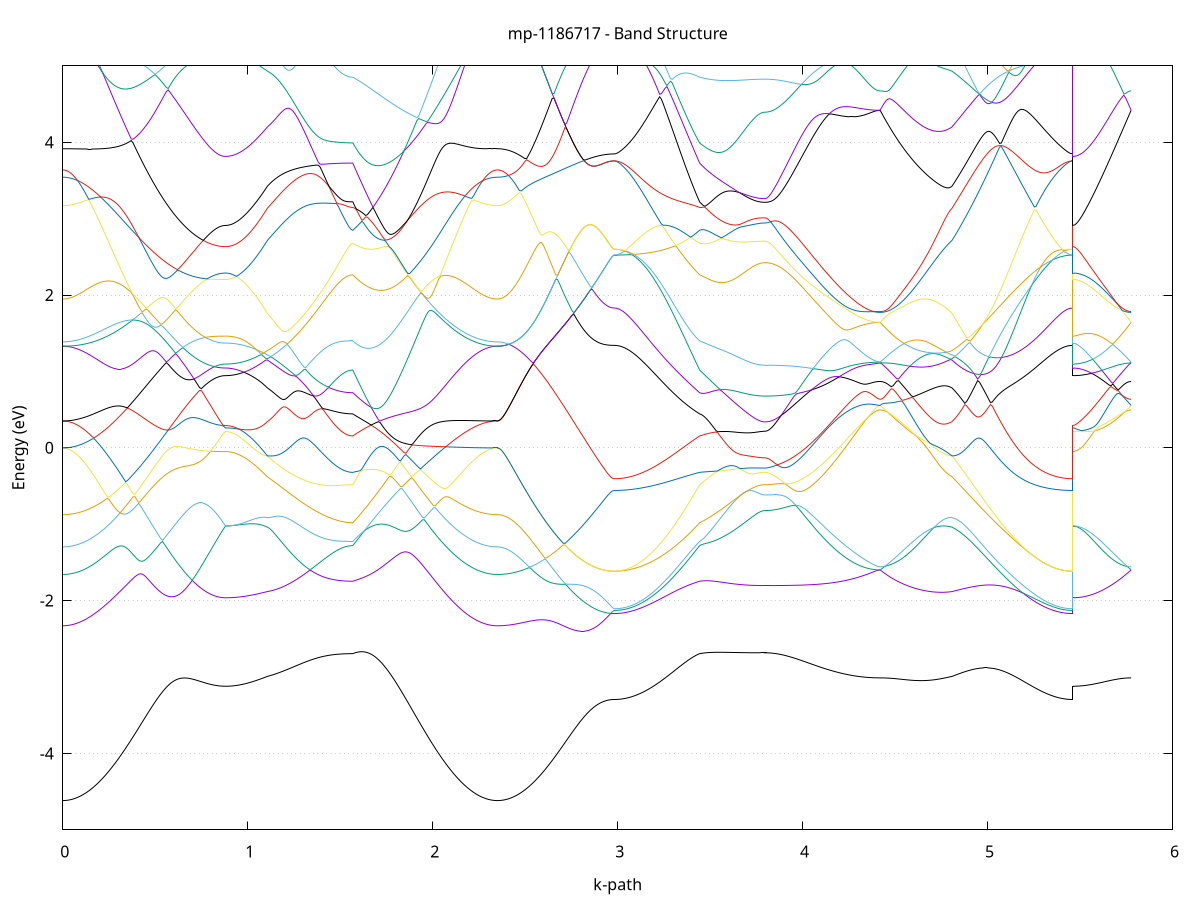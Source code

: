 set title 'mp-1186717 - Band Structure'
set xlabel 'k-path'
set ylabel 'Energy (eV)'
set grid y
set yrange [-5:5]
set terminal png size 800,600
set output 'mp-1186717_bands_gnuplot.png'
plot '-' using 1:2 with lines notitle, '-' using 1:2 with lines notitle, '-' using 1:2 with lines notitle, '-' using 1:2 with lines notitle, '-' using 1:2 with lines notitle, '-' using 1:2 with lines notitle, '-' using 1:2 with lines notitle, '-' using 1:2 with lines notitle, '-' using 1:2 with lines notitle, '-' using 1:2 with lines notitle, '-' using 1:2 with lines notitle, '-' using 1:2 with lines notitle, '-' using 1:2 with lines notitle, '-' using 1:2 with lines notitle, '-' using 1:2 with lines notitle, '-' using 1:2 with lines notitle, '-' using 1:2 with lines notitle, '-' using 1:2 with lines notitle, '-' using 1:2 with lines notitle, '-' using 1:2 with lines notitle, '-' using 1:2 with lines notitle, '-' using 1:2 with lines notitle, '-' using 1:2 with lines notitle, '-' using 1:2 with lines notitle, '-' using 1:2 with lines notitle, '-' using 1:2 with lines notitle, '-' using 1:2 with lines notitle, '-' using 1:2 with lines notitle, '-' using 1:2 with lines notitle, '-' using 1:2 with lines notitle, '-' using 1:2 with lines notitle, '-' using 1:2 with lines notitle, '-' using 1:2 with lines notitle, '-' using 1:2 with lines notitle, '-' using 1:2 with lines notitle, '-' using 1:2 with lines notitle, '-' using 1:2 with lines notitle, '-' using 1:2 with lines notitle, '-' using 1:2 with lines notitle, '-' using 1:2 with lines notitle, '-' using 1:2 with lines notitle, '-' using 1:2 with lines notitle, '-' using 1:2 with lines notitle, '-' using 1:2 with lines notitle, '-' using 1:2 with lines notitle, '-' using 1:2 with lines notitle, '-' using 1:2 with lines notitle, '-' using 1:2 with lines notitle
0.000000 -36.052012
0.009996 -36.052012
0.019992 -36.051912
0.029988 -36.051812
0.039984 -36.051612
0.049980 -36.051312
0.059976 -36.051012
0.069972 -36.050612
0.079968 -36.050112
0.089964 -36.049612
0.099959 -36.049112
0.109955 -36.048512
0.119951 -36.047812
0.129947 -36.047012
0.139943 -36.046312
0.149939 -36.045412
0.159935 -36.044512
0.169931 -36.043612
0.179927 -36.042612
0.189923 -36.041512
0.199919 -36.040412
0.209915 -36.039212
0.219911 -36.038012
0.229907 -36.036712
0.239903 -36.035412
0.249899 -36.034112
0.259895 -36.032712
0.269891 -36.031212
0.279887 -36.029712
0.289882 -36.028212
0.299878 -36.026612
0.309874 -36.025012
0.319870 -36.023412
0.329866 -36.021712
0.339862 -36.019912
0.349858 -36.018212
0.359854 -36.016412
0.369850 -36.014512
0.379846 -36.012712
0.389842 -36.010812
0.399838 -36.008812
0.409834 -36.006912
0.419830 -36.004912
0.429826 -36.002912
0.439822 -36.000912
0.449818 -35.998812
0.459814 -35.996712
0.469809 -35.994612
0.479805 -35.992512
0.489801 -35.990412
0.499797 -35.988312
0.509793 -35.986112
0.519789 -35.983912
0.529785 -35.981812
0.539781 -35.979612
0.549777 -35.977412
0.559773 -35.975212
0.569769 -35.973012
0.579765 -35.970812
0.589761 -35.968612
0.599757 -35.966412
0.609753 -35.964212
0.619749 -35.962012
0.629745 -35.959812
0.639741 -35.957612
0.649737 -35.955412
0.659732 -35.953312
0.669728 -35.951112
0.679724 -35.949012
0.689720 -35.946912
0.699716 -35.944812
0.709712 -35.942712
0.719708 -35.940712
0.729704 -35.938712
0.739700 -35.936712
0.749696 -35.934812
0.759692 -35.932912
0.769688 -35.931112
0.779684 -35.929312
0.789680 -35.927612
0.799676 -35.926012
0.809672 -35.924512
0.819668 -35.923212
0.829664 -35.921912
0.839660 -35.920912
0.849655 -35.920012
0.859651 -35.919312
0.869647 -35.918912
0.879643 -35.918812
0.879643 -35.918812
0.889491 -35.918812
0.899339 -35.918812
0.909187 -35.918812
0.919035 -35.918812
0.928883 -35.918812
0.938731 -35.918812
0.948579 -35.918812
0.958427 -35.918912
0.968276 -35.918912
0.978124 -35.918912
0.987972 -35.918912
0.997820 -35.918912
1.007668 -35.918912
1.017516 -35.919012
1.027364 -35.919012
1.037212 -35.919012
1.047060 -35.919012
1.056908 -35.919112
1.066756 -35.919112
1.076604 -35.919112
1.086452 -35.919212
1.096300 -35.919212
1.106148 -35.919212
1.106148 -35.919212
1.115974 -35.919312
1.125801 -35.919412
1.135627 -35.919612
1.145453 -35.919912
1.155280 -35.920212
1.165106 -35.920612
1.174932 -35.921012
1.184759 -35.921412
1.194585 -35.921912
1.204411 -35.922412
1.214238 -35.922912
1.224064 -35.923412
1.233891 -35.923912
1.243717 -35.924512
1.253543 -35.925012
1.263370 -35.925612
1.273196 -35.926112
1.283022 -35.926712
1.292849 -35.927212
1.302675 -35.927712
1.312501 -35.928312
1.322328 -35.928812
1.332154 -35.929312
1.341980 -35.929812
1.351807 -35.930312
1.361633 -35.930712
1.371460 -35.931212
1.381286 -35.931612
1.391112 -35.932012
1.400939 -35.932412
1.410765 -35.932812
1.420591 -35.933112
1.430418 -35.933512
1.440244 -35.933812
1.450070 -35.934112
1.459897 -35.934412
1.469723 -35.934612
1.479549 -35.934812
1.489376 -35.935012
1.499202 -35.935212
1.509029 -35.935412
1.518855 -35.935512
1.528681 -35.935612
1.538508 -35.935712
1.548334 -35.935812
1.558160 -35.935812
1.567987 -35.935812
1.567987 -35.935812
1.577888 -35.937112
1.587788 -35.938412
1.597689 -35.939812
1.607590 -35.941312
1.617491 -35.942812
1.627392 -35.944412
1.637292 -35.946012
1.647193 -35.947612
1.657094 -35.949312
1.666995 -35.951112
1.676896 -35.952912
1.686797 -35.954712
1.696697 -35.956612
1.706598 -35.958512
1.716499 -35.960412
1.726400 -35.962412
1.736301 -35.964412
1.746201 -35.966412
1.756102 -35.968412
1.766003 -35.970512
1.775904 -35.972512
1.785805 -35.974612
1.795706 -35.976712
1.805606 -35.978812
1.815507 -35.980912
1.825408 -35.983012
1.835309 -35.985112
1.845210 -35.987212
1.855110 -35.989312
1.865011 -35.991312
1.874912 -35.993412
1.884813 -35.995512
1.894714 -35.997512
1.904615 -35.999612
1.914515 -36.001612
1.924416 -36.003612
1.934317 -36.005512
1.944218 -36.007512
1.954119 -36.009412
1.964019 -36.011312
1.973920 -36.013212
1.983821 -36.015012
1.993722 -36.016912
2.003623 -36.018612
2.013524 -36.020412
2.023424 -36.022112
2.033325 -36.023812
2.043226 -36.025412
2.053127 -36.027012
2.063028 -36.028612
2.072928 -36.030112
2.082829 -36.031512
2.092730 -36.033012
2.102631 -36.034412
2.112532 -36.035712
2.122433 -36.037012
2.132333 -36.038212
2.142234 -36.039412
2.152135 -36.040612
2.162036 -36.041712
2.171937 -36.042712
2.181837 -36.043712
2.191738 -36.044612
2.201639 -36.045512
2.211540 -36.046412
2.221441 -36.047112
2.231342 -36.047912
2.241242 -36.048512
2.251143 -36.049112
2.261044 -36.049712
2.270945 -36.050212
2.280846 -36.050612
2.290746 -36.051012
2.300647 -36.051312
2.310548 -36.051612
2.320449 -36.051812
2.330350 -36.051912
2.340251 -36.052012
2.350151 -36.052012
2.350151 -36.052012
2.360015 -36.052012
2.369878 -36.051912
2.379742 -36.051812
2.389605 -36.051512
2.399468 -36.051312
2.409332 -36.050912
2.419195 -36.050512
2.429059 -36.050012
2.438922 -36.049512
2.448785 -36.048912
2.458649 -36.048212
2.468512 -36.047512
2.478376 -36.046712
2.488239 -36.045912
2.498102 -36.045012
2.507966 -36.044112
2.517829 -36.043012
2.527693 -36.042012
2.537556 -36.040912
2.547419 -36.039712
2.557283 -36.038412
2.567146 -36.037112
2.577010 -36.035812
2.586873 -36.034412
2.596736 -36.032912
2.606600 -36.031412
2.616463 -36.029912
2.626327 -36.028312
2.636190 -36.026612
2.646054 -36.024912
2.655917 -36.023212
2.665780 -36.021412
2.675644 -36.019612
2.685507 -36.017712
2.695371 -36.015812
2.705234 -36.013912
2.715097 -36.011912
2.724961 -36.009912
2.734824 -36.007812
2.744688 -36.005812
2.754551 -36.003712
2.764414 -36.001512
2.774278 -35.999412
2.784141 -35.997212
2.794005 -35.995112
2.803868 -35.992912
2.813731 -35.990712
2.823595 -35.988512
2.833458 -35.986212
2.843322 -35.984112
2.853185 -35.981912
2.863048 -35.979712
2.872912 -35.977612
2.882775 -35.975512
2.892639 -35.973512
2.902502 -35.971612
2.912365 -35.969812
2.922229 -35.968112
2.932092 -35.966612
2.941956 -35.965212
2.951819 -35.964112
2.961682 -35.963312
2.971546 -35.962812
2.981409 -35.962612
2.981409 -35.962612
2.991236 -35.962612
3.001062 -35.962512
3.010888 -35.962412
3.020715 -35.962312
3.030541 -35.962112
3.040367 -35.961812
3.050194 -35.961512
3.060020 -35.961212
3.069846 -35.960812
3.079673 -35.960412
3.089499 -35.959912
3.099326 -35.959412
3.109152 -35.958812
3.118978 -35.958212
3.128805 -35.957512
3.138631 -35.956912
3.148457 -35.956112
3.158284 -35.955312
3.168110 -35.954512
3.177936 -35.953712
3.187763 -35.952812
3.197589 -35.951812
3.207415 -35.950912
3.217242 -35.949912
3.227068 -35.948812
3.236895 -35.947712
3.246721 -35.946612
3.256547 -35.945412
3.266374 -35.944212
3.276200 -35.943012
3.286026 -35.941712
3.295853 -35.940512
3.305679 -35.939112
3.315505 -35.937812
3.325332 -35.936412
3.335158 -35.935012
3.344984 -35.933512
3.354811 -35.932112
3.364637 -35.930612
3.374464 -35.929012
3.384290 -35.929512
3.394116 -35.930412
3.403943 -35.931412
3.413769 -35.932412
3.423595 -35.933512
3.433422 -35.934612
3.443248 -35.935812
3.443248 -35.935812
3.453080 -35.936512
3.462911 -35.937412
3.472743 -35.938412
3.482575 -35.939512
3.492406 -35.940612
3.502238 -35.941812
3.512070 -35.942912
3.521901 -35.944112
3.531733 -35.945312
3.541565 -35.946412
3.551397 -35.947612
3.561228 -35.948712
3.571060 -35.949712
3.580892 -35.950812
3.590723 -35.951812
3.600555 -35.952812
3.610387 -35.953712
3.620218 -35.954612
3.630050 -35.955412
3.639882 -35.956212
3.649713 -35.957012
3.659545 -35.957712
3.669377 -35.958412
3.679208 -35.959012
3.689040 -35.959612
3.698872 -35.960112
3.708703 -35.960612
3.718535 -35.961012
3.728367 -35.961412
3.738198 -35.961712
3.748030 -35.962012
3.757862 -35.962212
3.767693 -35.962412
3.777525 -35.962612
3.787357 -35.962612
3.797188 -35.962712
3.797188 -35.962712
3.807062 -35.962612
3.816935 -35.962612
3.826808 -35.962512
3.836681 -35.962412
3.846554 -35.962212
3.856427 -35.962012
3.866300 -35.961812
3.876173 -35.961512
3.886046 -35.961312
3.895919 -35.960912
3.905792 -35.960612
3.915665 -35.960212
3.925538 -35.959812
3.935411 -35.959312
3.945284 -35.958812
3.955157 -35.958312
3.965030 -35.957712
3.974903 -35.957112
3.984776 -35.956512
3.994649 -35.955912
4.004522 -35.955212
4.014395 -35.954512
4.024268 -35.953812
4.034142 -35.953012
4.044015 -35.952212
4.053888 -35.951412
4.063761 -35.950612
4.073634 -35.949712
4.083507 -35.948812
4.093380 -35.947912
4.103253 -35.947012
4.113126 -35.946112
4.122999 -35.945112
4.132872 -35.944112
4.142745 -35.943112
4.152618 -35.942112
4.162491 -35.941112
4.172364 -35.940012
4.182237 -35.939012
4.192110 -35.937912
4.201983 -35.936812
4.211856 -35.935712
4.221729 -35.934612
4.231602 -35.933612
4.241475 -35.932512
4.251348 -35.931412
4.261222 -35.930312
4.271095 -35.929212
4.280968 -35.928212
4.290841 -35.927112
4.300714 -35.926112
4.310587 -35.925212
4.320460 -35.924212
4.330333 -35.923312
4.340206 -35.922512
4.350079 -35.921712
4.359952 -35.921012
4.369825 -35.920312
4.379698 -35.919812
4.389571 -35.919412
4.399444 -35.919112
4.409317 -35.918912
4.419190 -35.918812
4.419190 -35.918812
4.429152 -35.918812
4.439113 -35.918912
4.449074 -35.919012
4.459036 -35.919112
4.468997 -35.919212
4.478958 -35.919412
4.488920 -35.919612
4.498881 -35.919812
4.508842 -35.919912
4.518804 -35.920112
4.528765 -35.920312
4.538726 -35.920512
4.548688 -35.920712
4.558649 -35.920812
4.568610 -35.920912
4.578572 -35.921112
4.588533 -35.921212
4.598494 -35.921212
4.608456 -35.921312
4.618417 -35.921312
4.628378 -35.921412
4.638340 -35.921412
4.648301 -35.921312
4.658262 -35.921312
4.668223 -35.921212
4.678185 -35.921112
4.688146 -35.921012
4.698107 -35.920912
4.708069 -35.920712
4.718030 -35.920512
4.727991 -35.920312
4.737953 -35.920212
4.747914 -35.920012
4.757875 -35.919812
4.767837 -35.919612
4.777798 -35.919412
4.787759 -35.919312
4.797721 -35.919212
4.807682 -35.919212
4.807682 -35.919212
4.817578 -35.919312
4.827474 -35.919312
4.837370 -35.919312
4.847266 -35.919412
4.857162 -35.919412
4.867058 -35.919412
4.876954 -35.919512
4.886850 -35.919512
4.896747 -35.919512
4.906643 -35.919612
4.916539 -35.919612
4.926435 -35.919612
4.936331 -35.919712
4.946227 -35.919712
4.956123 -35.919712
4.966019 -35.919812
4.975915 -35.919812
4.985811 -35.920512
4.995707 -35.921812
5.005603 -35.923212
5.015499 -35.924512
5.025395 -35.925812
5.035291 -35.927212
5.045187 -35.928512
5.055083 -35.929812
5.064979 -35.931112
5.074875 -35.932412
5.084771 -35.933712
5.094667 -35.935012
5.104563 -35.936312
5.114459 -35.937512
5.124355 -35.938812
5.134251 -35.940012
5.144148 -35.941212
5.154044 -35.942412
5.163940 -35.943612
5.173836 -35.944712
5.183732 -35.945812
5.193628 -35.946912
5.203524 -35.948012
5.213420 -35.949012
5.223316 -35.950012
5.233212 -35.951012
5.243108 -35.951912
5.253004 -35.952812
5.262900 -35.953712
5.272796 -35.954612
5.282692 -35.955412
5.292588 -35.956112
5.302484 -35.956812
5.312380 -35.957512
5.322276 -35.958212
5.332172 -35.958812
5.342068 -35.959312
5.351964 -35.959912
5.361860 -35.960312
5.371756 -35.960812
5.381652 -35.961212
5.391549 -35.961512
5.401445 -35.961812
5.411341 -35.962112
5.421237 -35.962312
5.431133 -35.962412
5.441029 -35.962512
5.450925 -35.962612
5.460821 -35.962612
5.460821 -35.918812
5.470684 -35.918812
5.480548 -35.918812
5.490411 -35.918812
5.500274 -35.918812
5.510138 -35.918812
5.520001 -35.918812
5.529865 -35.918812
5.539728 -35.918812
5.549591 -35.918812
5.559455 -35.918812
5.569318 -35.918812
5.579182 -35.918812
5.589045 -35.918812
5.598908 -35.918812
5.608772 -35.918812
5.618635 -35.918812
5.628499 -35.918812
5.638362 -35.918812
5.648225 -35.918812
5.658089 -35.918812
5.667952 -35.918812
5.677816 -35.918812
5.687679 -35.918812
5.697543 -35.918812
5.707406 -35.918812
5.717269 -35.918812
5.727133 -35.918812
5.736996 -35.918812
5.746860 -35.918812
5.756723 -35.918812
5.766586 -35.918812
5.776450 -35.918812
e
0.000000 -35.827612
0.009996 -35.827612
0.019992 -35.827712
0.029988 -35.827712
0.039984 -35.827812
0.049980 -35.827812
0.059976 -35.827912
0.069972 -35.828012
0.079968 -35.828112
0.089964 -35.828312
0.099959 -35.828412
0.109955 -35.828612
0.119951 -35.828712
0.129947 -35.828912
0.139943 -35.829112
0.149939 -35.829412
0.159935 -35.829612
0.169931 -35.829912
0.179927 -35.830112
0.189923 -35.830412
0.199919 -35.830712
0.209915 -35.831112
0.219911 -35.831412
0.229907 -35.831812
0.239903 -35.832112
0.249899 -35.832512
0.259895 -35.832912
0.269891 -35.833412
0.279887 -35.833812
0.289882 -35.834312
0.299878 -35.834812
0.309874 -35.835912
0.319870 -35.837012
0.329866 -35.838212
0.339862 -35.839412
0.349858 -35.840612
0.359854 -35.841812
0.369850 -35.843112
0.379846 -35.844312
0.389842 -35.845612
0.399838 -35.846812
0.409834 -35.848112
0.419830 -35.849312
0.429826 -35.850612
0.439822 -35.851912
0.449818 -35.853212
0.459814 -35.854412
0.469809 -35.855712
0.479805 -35.857012
0.489801 -35.858212
0.499797 -35.859512
0.509793 -35.860712
0.519789 -35.861912
0.529785 -35.863112
0.539781 -35.864312
0.549777 -35.865512
0.559773 -35.866712
0.569769 -35.867812
0.579765 -35.868912
0.589761 -35.870012
0.599757 -35.871112
0.609753 -35.872212
0.619749 -35.873212
0.629745 -35.874212
0.639741 -35.875212
0.649737 -35.876112
0.659732 -35.877012
0.669728 -35.877912
0.679724 -35.878712
0.689720 -35.879512
0.699716 -35.880312
0.709712 -35.881112
0.719708 -35.881812
0.729704 -35.882412
0.739700 -35.883012
0.749696 -35.883612
0.759692 -35.884212
0.769688 -35.884712
0.779684 -35.885112
0.789680 -35.885512
0.799676 -35.885912
0.809672 -35.886312
0.819668 -35.886512
0.829664 -35.886812
0.839660 -35.887612
0.849655 -35.888312
0.859651 -35.888812
0.869647 -35.889112
0.879643 -35.889212
0.879643 -35.889212
0.889491 -35.889212
0.899339 -35.889112
0.909187 -35.889012
0.919035 -35.888912
0.928883 -35.888712
0.938731 -35.888412
0.948579 -35.888512
0.958427 -35.888912
0.968276 -35.889212
0.978124 -35.889712
0.987972 -35.890212
0.997820 -35.890712
1.007668 -35.891312
1.017516 -35.891912
1.027364 -35.892512
1.037212 -35.893212
1.047060 -35.894012
1.056908 -35.894712
1.066756 -35.895512
1.076604 -35.896412
1.086452 -35.897312
1.096300 -35.898212
1.106148 -35.899112
1.106148 -35.899112
1.115974 -35.899812
1.125801 -35.900512
1.135627 -35.901212
1.145453 -35.901812
1.155280 -35.902512
1.165106 -35.903112
1.174932 -35.903712
1.184759 -35.904412
1.194585 -35.905012
1.204411 -35.905612
1.214238 -35.906212
1.224064 -35.906812
1.233891 -35.907312
1.243717 -35.907912
1.253543 -35.908512
1.263370 -35.909012
1.273196 -35.909512
1.283022 -35.910012
1.292849 -35.910512
1.302675 -35.911012
1.312501 -35.911512
1.322328 -35.911912
1.332154 -35.912412
1.341980 -35.912812
1.351807 -35.913212
1.361633 -35.913612
1.371460 -35.914012
1.381286 -35.914312
1.391112 -35.914712
1.400939 -35.915012
1.410765 -35.915312
1.420591 -35.915612
1.430418 -35.915912
1.440244 -35.916112
1.450070 -35.916412
1.459897 -35.916612
1.469723 -35.916812
1.479549 -35.917012
1.489376 -35.917112
1.499202 -35.917312
1.509029 -35.917412
1.518855 -35.917512
1.528681 -35.917612
1.538508 -35.917712
1.548334 -35.917712
1.558160 -35.917712
1.567987 -35.917712
1.567987 -35.917712
1.577888 -35.916012
1.587788 -35.914312
1.597689 -35.912612
1.607590 -35.910812
1.617491 -35.909112
1.627392 -35.907312
1.637292 -35.905512
1.647193 -35.903712
1.657094 -35.901912
1.666995 -35.900112
1.676896 -35.898312
1.686797 -35.896412
1.696697 -35.894612
1.706598 -35.892812
1.716499 -35.891012
1.726400 -35.889112
1.736301 -35.887312
1.746201 -35.885512
1.756102 -35.883612
1.766003 -35.881812
1.775904 -35.880012
1.785805 -35.878212
1.795706 -35.876412
1.805606 -35.874612
1.815507 -35.872812
1.825408 -35.871012
1.835309 -35.869212
1.845210 -35.867512
1.855110 -35.865712
1.865011 -35.864012
1.874912 -35.862312
1.884813 -35.860612
1.894714 -35.858912
1.904615 -35.857312
1.914515 -35.855712
1.924416 -35.854012
1.934317 -35.852412
1.944218 -35.850912
1.954119 -35.849312
1.964019 -35.847812
1.973920 -35.846312
1.983821 -35.844912
1.993722 -35.843412
2.003623 -35.842012
2.013524 -35.840612
2.023424 -35.839312
2.033325 -35.838012
2.043226 -35.836712
2.053127 -35.835412
2.063028 -35.834212
2.072928 -35.833112
2.082829 -35.832812
2.092730 -35.832412
2.102631 -35.832112
2.112532 -35.831812
2.122433 -35.831412
2.132333 -35.831112
2.142234 -35.830812
2.152135 -35.830512
2.162036 -35.830312
2.171937 -35.830012
2.181837 -35.829812
2.191738 -35.829512
2.201639 -35.829312
2.211540 -35.829112
2.221441 -35.828912
2.231342 -35.828712
2.241242 -35.828512
2.251143 -35.828412
2.261044 -35.828212
2.270945 -35.828112
2.280846 -35.828012
2.290746 -35.827912
2.300647 -35.827812
2.310548 -35.827712
2.320449 -35.827712
2.330350 -35.827712
2.340251 -35.827612
2.350151 -35.827612
2.350151 -35.827612
2.360015 -35.827712
2.369878 -35.827812
2.379742 -35.827912
2.389605 -35.828212
2.399468 -35.828512
2.409332 -35.828812
2.419195 -35.829312
2.429059 -35.829812
2.438922 -35.830312
2.448785 -35.831012
2.458649 -35.831712
2.468512 -35.832412
2.478376 -35.833312
2.488239 -35.834212
2.498102 -35.835112
2.507966 -35.836112
2.517829 -35.837212
2.527693 -35.838312
2.537556 -35.839512
2.547419 -35.840812
2.557283 -35.842112
2.567146 -35.843512
2.577010 -35.844912
2.586873 -35.846412
2.596736 -35.847912
2.606600 -35.849512
2.616463 -35.851112
2.626327 -35.852812
2.636190 -35.854512
2.646054 -35.856312
2.655917 -35.858112
2.665780 -35.860012
2.675644 -35.861912
2.685507 -35.863912
2.695371 -35.865812
2.705234 -35.867912
2.715097 -35.869912
2.724961 -35.872012
2.734824 -35.874212
2.744688 -35.876312
2.754551 -35.878512
2.764414 -35.880712
2.774278 -35.882912
2.784141 -35.885112
2.794005 -35.887412
2.803868 -35.889712
2.813731 -35.891912
2.823595 -35.894212
2.833458 -35.896512
2.843322 -35.898712
2.853185 -35.900912
2.863048 -35.903112
2.872912 -35.905312
2.882775 -35.907412
2.892639 -35.909512
2.902502 -35.911412
2.912365 -35.913312
2.922229 -35.915012
2.932092 -35.916512
2.941956 -35.917912
2.951819 -35.919012
2.961682 -35.919812
2.971546 -35.920412
2.981409 -35.920512
2.981409 -35.920512
2.991236 -35.920512
3.001062 -35.920512
3.010888 -35.920512
3.020715 -35.920512
3.030541 -35.920512
3.040367 -35.920512
3.050194 -35.920512
3.060020 -35.920512
3.069846 -35.920512
3.079673 -35.920512
3.089499 -35.920512
3.099326 -35.920612
3.109152 -35.920612
3.118978 -35.920612
3.128805 -35.920612
3.138631 -35.920712
3.148457 -35.920712
3.158284 -35.920812
3.168110 -35.920912
3.177936 -35.920912
3.187763 -35.921112
3.197589 -35.921212
3.207415 -35.921312
3.217242 -35.921512
3.227068 -35.921612
3.236895 -35.921912
3.246721 -35.922112
3.256547 -35.922312
3.266374 -35.922612
3.276200 -35.923012
3.286026 -35.923312
3.295853 -35.923712
3.305679 -35.924212
3.315505 -35.924712
3.325332 -35.925212
3.335158 -35.925812
3.344984 -35.926412
3.354811 -35.927112
3.364637 -35.927812
3.374464 -35.928612
3.384290 -35.927512
3.394116 -35.925912
3.403943 -35.924312
3.413769 -35.922712
3.423595 -35.921112
3.433422 -35.919412
3.443248 -35.917712
3.443248 -35.917712
3.453080 -35.916912
3.462911 -35.915812
3.472743 -35.914612
3.482575 -35.913412
3.492406 -35.912112
3.502238 -35.910812
3.512070 -35.909512
3.521901 -35.908212
3.531733 -35.906912
3.541565 -35.905612
3.551397 -35.904412
3.561228 -35.903212
3.571060 -35.902112
3.580892 -35.901012
3.590723 -35.899912
3.600555 -35.898912
3.610387 -35.897912
3.620218 -35.897012
3.630050 -35.896112
3.639882 -35.895312
3.649713 -35.894612
3.659545 -35.893812
3.669377 -35.893212
3.679208 -35.892612
3.689040 -35.892012
3.698872 -35.891512
3.708703 -35.891012
3.718535 -35.890612
3.728367 -35.890212
3.738198 -35.889912
3.748030 -35.889712
3.757862 -35.889412
3.767693 -35.889312
3.777525 -35.889212
3.787357 -35.889112
3.797188 -35.889112
3.797188 -35.889112
3.807062 -35.889112
3.816935 -35.889112
3.826808 -35.889112
3.836681 -35.889112
3.846554 -35.889012
3.856427 -35.889012
3.866300 -35.889012
3.876173 -35.889012
3.886046 -35.889012
3.895919 -35.889012
3.905792 -35.889012
3.915665 -35.889012
3.925538 -35.889012
3.935411 -35.889012
3.945284 -35.889012
3.955157 -35.888912
3.965030 -35.888912
3.974903 -35.888912
3.984776 -35.888912
3.994649 -35.888912
4.004522 -35.888912
4.014395 -35.888912
4.024268 -35.888812
4.034142 -35.888812
4.044015 -35.888812
4.053888 -35.888812
4.063761 -35.888812
4.073634 -35.888712
4.083507 -35.888712
4.093380 -35.888712
4.103253 -35.888712
4.113126 -35.888712
4.122999 -35.888612
4.132872 -35.888612
4.142745 -35.888612
4.152618 -35.888612
4.162491 -35.888612
4.172364 -35.888612
4.182237 -35.888512
4.192110 -35.888512
4.201983 -35.888512
4.211856 -35.888512
4.221729 -35.888512
4.231602 -35.888512
4.241475 -35.888412
4.251348 -35.888412
4.261222 -35.888412
4.271095 -35.888412
4.280968 -35.888412
4.290841 -35.888412
4.300714 -35.888412
4.310587 -35.888412
4.320460 -35.888312
4.330333 -35.888312
4.340206 -35.888312
4.350079 -35.888312
4.359952 -35.888312
4.369825 -35.888312
4.379698 -35.888312
4.389571 -35.888312
4.399444 -35.888312
4.409317 -35.888312
4.419190 -35.888312
4.419190 -35.888312
4.429152 -35.888312
4.439113 -35.888312
4.449074 -35.888312
4.459036 -35.888312
4.468997 -35.888312
4.478958 -35.888212
4.488920 -35.888212
4.498881 -35.888112
4.508842 -35.888012
4.518804 -35.887912
4.528765 -35.887812
4.538726 -35.887612
4.548688 -35.887512
4.558649 -35.887412
4.568610 -35.887512
4.578572 -35.887612
4.588533 -35.887712
4.598494 -35.887912
4.608456 -35.888112
4.618417 -35.888412
4.628378 -35.888712
4.638340 -35.889012
4.648301 -35.889412
4.658262 -35.889812
4.668223 -35.890312
4.678185 -35.890812
4.688146 -35.891312
4.698107 -35.891812
4.708069 -35.892412
4.718030 -35.893112
4.727991 -35.893712
4.737953 -35.894412
4.747914 -35.895112
4.757875 -35.895812
4.767837 -35.896512
4.777798 -35.897212
4.787759 -35.897912
4.797721 -35.898512
4.807682 -35.899112
4.807682 -35.899112
4.817578 -35.900112
4.827474 -35.901112
4.837370 -35.902212
4.847266 -35.903312
4.857162 -35.904412
4.867058 -35.905512
4.876954 -35.906712
4.886850 -35.907812
4.896747 -35.909012
4.906643 -35.910312
4.916539 -35.911512
4.926435 -35.912712
4.936331 -35.914012
4.946227 -35.915312
4.956123 -35.916612
4.966019 -35.917912
4.975915 -35.919212
4.985811 -35.919812
4.995707 -35.919912
5.005603 -35.919912
5.015499 -35.919912
5.025395 -35.920012
5.035291 -35.920012
5.045187 -35.920012
5.055083 -35.920112
5.064979 -35.920112
5.074875 -35.920112
5.084771 -35.920112
5.094667 -35.920212
5.104563 -35.920212
5.114459 -35.920212
5.124355 -35.920212
5.134251 -35.920212
5.144148 -35.920312
5.154044 -35.920312
5.163940 -35.920312
5.173836 -35.920312
5.183732 -35.920312
5.193628 -35.920412
5.203524 -35.920412
5.213420 -35.920412
5.223316 -35.920412
5.233212 -35.920412
5.243108 -35.920412
5.253004 -35.920412
5.262900 -35.920412
5.272796 -35.920412
5.282692 -35.920512
5.292588 -35.920512
5.302484 -35.920512
5.312380 -35.920512
5.322276 -35.920512
5.332172 -35.920512
5.342068 -35.920512
5.351964 -35.920512
5.361860 -35.920512
5.371756 -35.920512
5.381652 -35.920512
5.391549 -35.920512
5.401445 -35.920512
5.411341 -35.920512
5.421237 -35.920512
5.431133 -35.920512
5.441029 -35.920512
5.450925 -35.920512
5.460821 -35.920512
5.460821 -35.889212
5.470684 -35.889212
5.480548 -35.889212
5.490411 -35.889212
5.500274 -35.889212
5.510138 -35.889212
5.520001 -35.889212
5.529865 -35.889212
5.539728 -35.889212
5.549591 -35.889112
5.559455 -35.889112
5.569318 -35.889112
5.579182 -35.889112
5.589045 -35.889012
5.598908 -35.889012
5.608772 -35.889012
5.618635 -35.889012
5.628499 -35.888912
5.638362 -35.888912
5.648225 -35.888912
5.658089 -35.888812
5.667952 -35.888812
5.677816 -35.888712
5.687679 -35.888712
5.697543 -35.888712
5.707406 -35.888612
5.717269 -35.888612
5.727133 -35.888512
5.736996 -35.888512
5.746860 -35.888412
5.756723 -35.888412
5.766586 -35.888312
5.776450 -35.888312
e
0.000000 -35.816012
0.009996 -35.816012
0.019992 -35.816112
0.029988 -35.816212
0.039984 -35.816412
0.049980 -35.816612
0.059976 -35.816812
0.069972 -35.817112
0.079968 -35.817512
0.089964 -35.817912
0.099959 -35.818312
0.109955 -35.818812
0.119951 -35.819312
0.129947 -35.819812
0.139943 -35.820412
0.149939 -35.821112
0.159935 -35.821712
0.169931 -35.822412
0.179927 -35.823212
0.189923 -35.824012
0.199919 -35.824812
0.209915 -35.825712
0.219911 -35.826612
0.229907 -35.827512
0.239903 -35.828412
0.249899 -35.829412
0.259895 -35.830412
0.269891 -35.831512
0.279887 -35.832512
0.289882 -35.833612
0.299878 -35.834712
0.309874 -35.835212
0.319870 -35.835812
0.329866 -35.836312
0.339862 -35.836912
0.349858 -35.837412
0.359854 -35.838012
0.369850 -35.838612
0.379846 -35.839312
0.389842 -35.839912
0.399838 -35.840612
0.409834 -35.841312
0.419830 -35.842012
0.429826 -35.842712
0.439822 -35.843512
0.449818 -35.844212
0.459814 -35.845012
0.469809 -35.845812
0.479805 -35.846712
0.489801 -35.847512
0.499797 -35.848412
0.509793 -35.849312
0.519789 -35.850312
0.529785 -35.851212
0.539781 -35.852212
0.549777 -35.853212
0.559773 -35.854212
0.569769 -35.855212
0.579765 -35.856312
0.589761 -35.857312
0.599757 -35.858412
0.609753 -35.859612
0.619749 -35.860712
0.629745 -35.861912
0.639741 -35.863112
0.649737 -35.864312
0.659732 -35.865512
0.669728 -35.866712
0.679724 -35.868012
0.689720 -35.869312
0.699716 -35.870612
0.709712 -35.871912
0.719708 -35.873212
0.729704 -35.874512
0.739700 -35.875812
0.749696 -35.877112
0.759692 -35.878412
0.769688 -35.879712
0.779684 -35.881012
0.789680 -35.882312
0.799676 -35.883512
0.809672 -35.884612
0.819668 -35.885712
0.829664 -35.886712
0.839660 -35.887012
0.849655 -35.887212
0.859651 -35.887312
0.869647 -35.887312
0.879643 -35.887412
0.879643 -35.887412
0.889491 -35.887412
0.899339 -35.887412
0.909187 -35.887612
0.919035 -35.887712
0.928883 -35.887912
0.938731 -35.888212
0.948579 -35.888212
0.958427 -35.887812
0.968276 -35.887512
0.978124 -35.887112
0.987972 -35.886612
0.997820 -35.886112
1.007668 -35.885612
1.017516 -35.885012
1.027364 -35.884412
1.037212 -35.883712
1.047060 -35.883012
1.056908 -35.882312
1.066756 -35.881612
1.076604 -35.880812
1.086452 -35.879912
1.096300 -35.879112
1.106148 -35.878212
1.106148 -35.878212
1.115974 -35.877512
1.125801 -35.876712
1.135627 -35.875912
1.145453 -35.875112
1.155280 -35.874212
1.165106 -35.873212
1.174932 -35.872312
1.184759 -35.871312
1.194585 -35.870312
1.204411 -35.869312
1.214238 -35.868212
1.224064 -35.867212
1.233891 -35.866212
1.243717 -35.865112
1.253543 -35.864112
1.263370 -35.863112
1.273196 -35.862112
1.283022 -35.861112
1.292849 -35.860112
1.302675 -35.859212
1.312501 -35.858212
1.322328 -35.857312
1.332154 -35.856512
1.341980 -35.855612
1.351807 -35.854812
1.361633 -35.854012
1.371460 -35.853212
1.381286 -35.852512
1.391112 -35.851812
1.400939 -35.851112
1.410765 -35.850512
1.420591 -35.849912
1.430418 -35.849312
1.440244 -35.848812
1.450070 -35.848312
1.459897 -35.847812
1.469723 -35.847412
1.479549 -35.847012
1.489376 -35.846712
1.499202 -35.846412
1.509029 -35.846112
1.518855 -35.845912
1.528681 -35.845712
1.538508 -35.845612
1.548334 -35.845512
1.558160 -35.845412
1.567987 -35.845412
1.567987 -35.845412
1.577888 -35.845812
1.587788 -35.846112
1.597689 -35.846412
1.607590 -35.846612
1.617491 -35.846812
1.627392 -35.847012
1.637292 -35.847112
1.647193 -35.847212
1.657094 -35.847212
1.666995 -35.847312
1.676896 -35.847212
1.686797 -35.847212
1.696697 -35.847112
1.706598 -35.846912
1.716499 -35.846812
1.726400 -35.846612
1.736301 -35.846412
1.746201 -35.846112
1.756102 -35.845912
1.766003 -35.845612
1.775904 -35.845312
1.785805 -35.845012
1.795706 -35.844612
1.805606 -35.844312
1.815507 -35.843912
1.825408 -35.843512
1.835309 -35.843212
1.845210 -35.842812
1.855110 -35.842412
1.865011 -35.841912
1.874912 -35.841512
1.884813 -35.841112
1.894714 -35.840712
1.904615 -35.840212
1.914515 -35.839812
1.924416 -35.839412
1.934317 -35.838912
1.944218 -35.838512
1.954119 -35.838012
1.964019 -35.837612
1.973920 -35.837212
1.983821 -35.836812
1.993722 -35.836312
2.003623 -35.835912
2.013524 -35.835512
2.023424 -35.835112
2.033325 -35.834712
2.043226 -35.834312
2.053127 -35.833912
2.063028 -35.833512
2.072928 -35.833012
2.082829 -35.831912
2.092730 -35.830812
2.102631 -35.829712
2.112532 -35.828612
2.122433 -35.827612
2.132333 -35.826712
2.142234 -35.825712
2.152135 -35.824912
2.162036 -35.824012
2.171937 -35.823212
2.181837 -35.822412
2.191738 -35.821712
2.201639 -35.821012
2.211540 -35.820412
2.221441 -35.819812
2.231342 -35.819212
2.241242 -35.818712
2.251143 -35.818312
2.261044 -35.817812
2.270945 -35.817412
2.280846 -35.817112
2.290746 -35.816812
2.300647 -35.816612
2.310548 -35.816412
2.320449 -35.816212
2.330350 -35.816112
2.340251 -35.816012
2.350151 -35.816012
2.350151 -35.816012
2.360015 -35.816012
2.369878 -35.816012
2.379742 -35.816012
2.389605 -35.816012
2.399468 -35.816012
2.409332 -35.816012
2.419195 -35.816012
2.429059 -35.816012
2.438922 -35.816112
2.448785 -35.816112
2.458649 -35.816112
2.468512 -35.816112
2.478376 -35.816112
2.488239 -35.816112
2.498102 -35.816112
2.507966 -35.816212
2.517829 -35.816212
2.527693 -35.816212
2.537556 -35.816212
2.547419 -35.816212
2.557283 -35.816212
2.567146 -35.816312
2.577010 -35.816312
2.586873 -35.816312
2.596736 -35.816312
2.606600 -35.816412
2.616463 -35.816412
2.626327 -35.816412
2.636190 -35.816412
2.646054 -35.816412
2.655917 -35.816512
2.665780 -35.816512
2.675644 -35.816512
2.685507 -35.816512
2.695371 -35.816612
2.705234 -35.816612
2.715097 -35.816612
2.724961 -35.816612
2.734824 -35.816712
2.744688 -35.816712
2.754551 -35.816712
2.764414 -35.816712
2.774278 -35.816712
2.784141 -35.816812
2.794005 -35.816812
2.803868 -35.816812
2.813731 -35.816812
2.823595 -35.816812
2.833458 -35.816912
2.843322 -35.816912
2.853185 -35.816912
2.863048 -35.816912
2.872912 -35.816912
2.882775 -35.816912
2.892639 -35.816912
2.902502 -35.816912
2.912365 -35.817012
2.922229 -35.817012
2.932092 -35.817012
2.941956 -35.817012
2.951819 -35.817012
2.961682 -35.817012
2.971546 -35.817012
2.981409 -35.817012
2.981409 -35.817012
2.991236 -35.817012
3.001062 -35.817112
3.010888 -35.817212
3.020715 -35.817312
3.030541 -35.817512
3.040367 -35.817812
3.050194 -35.818112
3.060020 -35.818412
3.069846 -35.818812
3.079673 -35.819212
3.089499 -35.819612
3.099326 -35.820112
3.109152 -35.820712
3.118978 -35.821212
3.128805 -35.821812
3.138631 -35.822512
3.148457 -35.823112
3.158284 -35.823812
3.168110 -35.824612
3.177936 -35.825312
3.187763 -35.826112
3.197589 -35.826912
3.207415 -35.827712
3.217242 -35.828512
3.227068 -35.829412
3.236895 -35.830212
3.246721 -35.831112
3.256547 -35.831912
3.266374 -35.832812
3.276200 -35.833712
3.286026 -35.834512
3.295853 -35.835412
3.305679 -35.836312
3.315505 -35.837112
3.325332 -35.837912
3.335158 -35.838712
3.344984 -35.839512
3.354811 -35.840212
3.364637 -35.840912
3.374464 -35.841612
3.384290 -35.842312
3.394116 -35.842912
3.403943 -35.843512
3.413769 -35.844012
3.423595 -35.844512
3.433422 -35.845012
3.443248 -35.845412
3.443248 -35.845412
3.453080 -35.845612
3.462911 -35.845712
3.472743 -35.845912
3.482575 -35.846012
3.492406 -35.846212
3.502238 -35.846312
3.512070 -35.846412
3.521901 -35.846512
3.531733 -35.846612
3.541565 -35.846612
3.551397 -35.846712
3.561228 -35.846712
3.571060 -35.846812
3.580892 -35.846812
3.590723 -35.846812
3.600555 -35.846812
3.610387 -35.846812
3.620218 -35.846812
3.630050 -35.846812
3.639882 -35.846812
3.649713 -35.846812
3.659545 -35.846712
3.669377 -35.846712
3.679208 -35.846712
3.689040 -35.846612
3.698872 -35.846612
3.708703 -35.846612
3.718535 -35.846512
3.728367 -35.846512
3.738198 -35.846512
3.748030 -35.846412
3.757862 -35.846412
3.767693 -35.846412
3.777525 -35.846412
3.787357 -35.846412
3.797188 -35.846412
3.797188 -35.846412
3.807062 -35.846412
3.816935 -35.846412
3.826808 -35.846512
3.836681 -35.846612
3.846554 -35.846812
3.856427 -35.847012
3.866300 -35.847212
3.876173 -35.847412
3.886046 -35.847712
3.895919 -35.848012
3.905792 -35.848312
3.915665 -35.848712
3.925538 -35.849112
3.935411 -35.849512
3.945284 -35.850012
3.955157 -35.850512
3.965030 -35.851012
3.974903 -35.851512
3.984776 -35.852112
3.994649 -35.852712
4.004522 -35.853312
4.014395 -35.854012
4.024268 -35.854712
4.034142 -35.855412
4.044015 -35.856112
4.053888 -35.856912
4.063761 -35.857712
4.073634 -35.858512
4.083507 -35.859312
4.093380 -35.860212
4.103253 -35.861112
4.113126 -35.862012
4.122999 -35.862912
4.132872 -35.863812
4.142745 -35.864812
4.152618 -35.865712
4.162491 -35.866712
4.172364 -35.867712
4.182237 -35.868712
4.192110 -35.869812
4.201983 -35.870812
4.211856 -35.871812
4.221729 -35.872912
4.231602 -35.873912
4.241475 -35.875012
4.251348 -35.876012
4.261222 -35.877112
4.271095 -35.878112
4.280968 -35.879112
4.290841 -35.880112
4.300714 -35.881112
4.310587 -35.882112
4.320460 -35.883012
4.330333 -35.883912
4.340206 -35.884712
4.350079 -35.885512
4.359952 -35.886212
4.369825 -35.886812
4.379698 -35.887312
4.389571 -35.887712
4.399444 -35.888012
4.409317 -35.888212
4.419190 -35.888312
4.419190 -35.888312
4.429152 -35.888212
4.439113 -35.888212
4.449074 -35.888112
4.459036 -35.888012
4.468997 -35.887912
4.478958 -35.887812
4.488920 -35.887712
4.498881 -35.887612
4.508842 -35.887512
4.518804 -35.887412
4.528765 -35.887412
4.538726 -35.887412
4.548688 -35.887412
4.558649 -35.887312
4.568610 -35.887112
4.578572 -35.886912
4.588533 -35.886712
4.598494 -35.886512
4.608456 -35.886212
4.618417 -35.886012
4.628378 -35.885712
4.638340 -35.885412
4.648301 -35.885112
4.658262 -35.884712
4.668223 -35.884412
4.678185 -35.884012
4.688146 -35.883712
4.698107 -35.883312
4.708069 -35.882912
4.718030 -35.882512
4.727991 -35.882112
4.737953 -35.881612
4.747914 -35.881212
4.757875 -35.880712
4.767837 -35.880212
4.777798 -35.879712
4.787759 -35.879212
4.797721 -35.878712
4.807682 -35.878212
4.807682 -35.878212
4.817578 -35.877212
4.827474 -35.876312
4.837370 -35.875312
4.847266 -35.874312
4.857162 -35.873212
4.867058 -35.872112
4.876954 -35.871112
4.886850 -35.869912
4.896747 -35.868812
4.906643 -35.867612
4.916539 -35.866512
4.926435 -35.865312
4.936331 -35.864112
4.946227 -35.862812
4.956123 -35.861612
4.966019 -35.860412
4.975915 -35.859112
4.985811 -35.857912
4.995707 -35.856612
5.005603 -35.855312
5.015499 -35.854012
5.025395 -35.852812
5.035291 -35.851512
5.045187 -35.850212
5.055083 -35.848912
5.064979 -35.847712
5.074875 -35.846412
5.084771 -35.845212
5.094667 -35.843912
5.104563 -35.842712
5.114459 -35.841512
5.124355 -35.840312
5.134251 -35.839112
5.144148 -35.837912
5.154044 -35.836812
5.163940 -35.835612
5.173836 -35.834512
5.183732 -35.833412
5.193628 -35.832412
5.203524 -35.831312
5.213420 -35.830312
5.223316 -35.829312
5.233212 -35.828412
5.243108 -35.827512
5.253004 -35.826612
5.262900 -35.825712
5.272796 -35.824912
5.282692 -35.824112
5.292588 -35.823412
5.302484 -35.822712
5.312380 -35.822012
5.322276 -35.821412
5.332172 -35.820812
5.342068 -35.820212
5.351964 -35.819712
5.361860 -35.819212
5.371756 -35.818812
5.381652 -35.818412
5.391549 -35.818112
5.401445 -35.817812
5.411341 -35.817612
5.421237 -35.817412
5.431133 -35.817212
5.441029 -35.817112
5.450925 -35.817012
5.460821 -35.817012
5.460821 -35.887412
5.470684 -35.887412
5.480548 -35.887412
5.490411 -35.887412
5.500274 -35.887412
5.510138 -35.887412
5.520001 -35.887412
5.529865 -35.887412
5.539728 -35.887412
5.549591 -35.887412
5.559455 -35.887512
5.569318 -35.887512
5.579182 -35.887512
5.589045 -35.887512
5.598908 -35.887612
5.608772 -35.887612
5.618635 -35.887612
5.628499 -35.887712
5.638362 -35.887712
5.648225 -35.887712
5.658089 -35.887812
5.667952 -35.887812
5.677816 -35.887912
5.687679 -35.887912
5.697543 -35.887912
5.707406 -35.888012
5.717269 -35.888012
5.727133 -35.888112
5.736996 -35.888112
5.746860 -35.888212
5.756723 -35.888212
5.766586 -35.888212
5.776450 -35.888312
e
0.000000 -31.169712
0.009996 -31.169712
0.019992 -31.169712
0.029988 -31.169712
0.039984 -31.169712
0.049980 -31.169712
0.059976 -31.169712
0.069972 -31.169712
0.079968 -31.169712
0.089964 -31.169712
0.099959 -31.169712
0.109955 -31.169712
0.119951 -31.169812
0.129947 -31.169812
0.139943 -31.169812
0.149939 -31.169812
0.159935 -31.169812
0.169931 -31.169912
0.179927 -31.169912
0.189923 -31.169912
0.199919 -31.169912
0.209915 -31.170012
0.219911 -31.170012
0.229907 -31.170012
0.239903 -31.170112
0.249899 -31.170112
0.259895 -31.170112
0.269891 -31.170212
0.279887 -31.170212
0.289882 -31.170212
0.299878 -31.170312
0.309874 -31.170312
0.319870 -31.170312
0.329866 -31.170412
0.339862 -31.170412
0.349858 -31.170512
0.359854 -31.170512
0.369850 -31.170512
0.379846 -31.170612
0.389842 -31.170612
0.399838 -31.170712
0.409834 -31.170712
0.419830 -31.170712
0.429826 -31.170812
0.439822 -31.170812
0.449818 -31.170912
0.459814 -31.170912
0.469809 -31.170912
0.479805 -31.171012
0.489801 -31.171012
0.499797 -31.171112
0.509793 -31.171112
0.519789 -31.171212
0.529785 -31.171212
0.539781 -31.171212
0.549777 -31.171312
0.559773 -31.171312
0.569769 -31.171312
0.579765 -31.171412
0.589761 -31.171412
0.599757 -31.171512
0.609753 -31.171512
0.619749 -31.171512
0.629745 -31.171612
0.639741 -31.171612
0.649737 -31.171612
0.659732 -31.171612
0.669728 -31.171712
0.679724 -31.171712
0.689720 -31.171712
0.699716 -31.171812
0.709712 -31.171812
0.719708 -31.171812
0.729704 -31.171812
0.739700 -31.171812
0.749696 -31.171912
0.759692 -31.171912
0.769688 -31.171912
0.779684 -31.171912
0.789680 -31.171912
0.799676 -31.171912
0.809672 -31.172012
0.819668 -31.172012
0.829664 -31.172012
0.839660 -31.172012
0.849655 -31.172012
0.859651 -31.172012
0.869647 -31.172012
0.879643 -31.172012
0.879643 -31.172012
0.889491 -31.172012
0.899339 -31.172012
0.909187 -31.172012
0.919035 -31.172012
0.928883 -31.171912
0.938731 -31.171912
0.948579 -31.171912
0.958427 -31.171912
0.968276 -31.171812
0.978124 -31.171812
0.987972 -31.171812
0.997820 -31.171712
1.007668 -31.171712
1.017516 -31.171612
1.027364 -31.171612
1.037212 -31.171512
1.047060 -31.171512
1.056908 -31.171412
1.066756 -31.171312
1.076604 -31.171312
1.086452 -31.171212
1.096300 -31.171112
1.106148 -31.171112
1.106148 -31.171112
1.115974 -31.171012
1.125801 -31.171012
1.135627 -31.170912
1.145453 -31.170912
1.155280 -31.170812
1.165106 -31.170812
1.174932 -31.170712
1.184759 -31.170712
1.194585 -31.170612
1.204411 -31.170612
1.214238 -31.170512
1.224064 -31.170512
1.233891 -31.170412
1.243717 -31.170412
1.253543 -31.170312
1.263370 -31.170312
1.273196 -31.170212
1.283022 -31.170212
1.292849 -31.170112
1.302675 -31.170112
1.312501 -31.170012
1.322328 -31.170012
1.332154 -31.170012
1.341980 -31.169912
1.351807 -31.169912
1.361633 -31.169812
1.371460 -31.169812
1.381286 -31.169812
1.391112 -31.169712
1.400939 -31.169712
1.410765 -31.169712
1.420591 -31.169612
1.430418 -31.169612
1.440244 -31.169612
1.450070 -31.169612
1.459897 -31.169612
1.469723 -31.169512
1.479549 -31.169512
1.489376 -31.169512
1.499202 -31.169512
1.509029 -31.169512
1.518855 -31.169512
1.528681 -31.169512
1.538508 -31.169512
1.548334 -31.169512
1.558160 -31.169512
1.567987 -31.169512
1.567987 -31.169512
1.577888 -31.169412
1.587788 -31.169412
1.597689 -31.169412
1.607590 -31.169412
1.617491 -31.169412
1.627392 -31.169412
1.637292 -31.169412
1.647193 -31.169412
1.657094 -31.169412
1.666995 -31.169412
1.676896 -31.169412
1.686797 -31.169412
1.696697 -31.169412
1.706598 -31.169412
1.716499 -31.169312
1.726400 -31.169312
1.736301 -31.169312
1.746201 -31.169312
1.756102 -31.169312
1.766003 -31.169312
1.775904 -31.169312
1.785805 -31.169312
1.795706 -31.169312
1.805606 -31.169312
1.815507 -31.169312
1.825408 -31.169312
1.835309 -31.169312
1.845210 -31.169412
1.855110 -31.169412
1.865011 -31.169412
1.874912 -31.169412
1.884813 -31.169412
1.894714 -31.169412
1.904615 -31.169412
1.914515 -31.169412
1.924416 -31.169412
1.934317 -31.169412
1.944218 -31.169412
1.954119 -31.169412
1.964019 -31.169412
1.973920 -31.169412
1.983821 -31.169412
1.993722 -31.169412
2.003623 -31.169512
2.013524 -31.169512
2.023424 -31.169512
2.033325 -31.169512
2.043226 -31.169512
2.053127 -31.169512
2.063028 -31.169512
2.072928 -31.169512
2.082829 -31.169512
2.092730 -31.169512
2.102631 -31.169512
2.112532 -31.169512
2.122433 -31.169612
2.132333 -31.169612
2.142234 -31.169612
2.152135 -31.169612
2.162036 -31.169612
2.171937 -31.169612
2.181837 -31.169612
2.191738 -31.169612
2.201639 -31.169612
2.211540 -31.169612
2.221441 -31.169612
2.231342 -31.169612
2.241242 -31.169612
2.251143 -31.169612
2.261044 -31.169612
2.270945 -31.169612
2.280846 -31.169612
2.290746 -31.169712
2.300647 -31.169712
2.310548 -31.169712
2.320449 -31.169712
2.330350 -31.169712
2.340251 -31.169712
2.350151 -31.169712
2.350151 -31.169712
2.360015 -31.169712
2.369878 -31.169712
2.379742 -31.169712
2.389605 -31.169712
2.399468 -31.169712
2.409332 -31.169712
2.419195 -31.169712
2.429059 -31.169712
2.438922 -31.169712
2.448785 -31.169712
2.458649 -31.169712
2.468512 -31.169712
2.478376 -31.169712
2.488239 -31.169712
2.498102 -31.169712
2.507966 -31.169712
2.517829 -31.169712
2.527693 -31.169712
2.537556 -31.169712
2.547419 -31.169712
2.557283 -31.169712
2.567146 -31.169712
2.577010 -31.169712
2.586873 -31.169712
2.596736 -31.169712
2.606600 -31.169712
2.616463 -31.169712
2.626327 -31.169712
2.636190 -31.169712
2.646054 -31.169812
2.655917 -31.169812
2.665780 -31.169812
2.675644 -31.169812
2.685507 -31.169812
2.695371 -31.169812
2.705234 -31.169812
2.715097 -31.169812
2.724961 -31.169812
2.734824 -31.169812
2.744688 -31.169812
2.754551 -31.169812
2.764414 -31.169812
2.774278 -31.169812
2.784141 -31.169812
2.794005 -31.169812
2.803868 -31.169812
2.813731 -31.169812
2.823595 -31.169812
2.833458 -31.169812
2.843322 -31.169812
2.853185 -31.169812
2.863048 -31.169912
2.872912 -31.169912
2.882775 -31.169912
2.892639 -31.169912
2.902502 -31.169912
2.912365 -31.169912
2.922229 -31.169912
2.932092 -31.169912
2.941956 -31.169912
2.951819 -31.169912
2.961682 -31.169912
2.971546 -31.169912
2.981409 -31.169912
2.981409 -31.169912
2.991236 -31.169912
3.001062 -31.169912
3.010888 -31.169912
3.020715 -31.169912
3.030541 -31.169912
3.040367 -31.169912
3.050194 -31.169912
3.060020 -31.169812
3.069846 -31.169812
3.079673 -31.169812
3.089499 -31.169812
3.099326 -31.169812
3.109152 -31.169812
3.118978 -31.169812
3.128805 -31.169812
3.138631 -31.169812
3.148457 -31.169812
3.158284 -31.169812
3.168110 -31.169812
3.177936 -31.169812
3.187763 -31.169812
3.197589 -31.169712
3.207415 -31.169712
3.217242 -31.169712
3.227068 -31.169712
3.236895 -31.169712
3.246721 -31.169712
3.256547 -31.169712
3.266374 -31.169712
3.276200 -31.169612
3.286026 -31.169612
3.295853 -31.169612
3.305679 -31.169612
3.315505 -31.169612
3.325332 -31.169612
3.335158 -31.169612
3.344984 -31.169612
3.354811 -31.169612
3.364637 -31.169512
3.374464 -31.169512
3.384290 -31.169512
3.394116 -31.169512
3.403943 -31.169512
3.413769 -31.169512
3.423595 -31.169512
3.433422 -31.169512
3.443248 -31.169512
3.443248 -31.169512
3.453080 -31.169412
3.462911 -31.169412
3.472743 -31.169412
3.482575 -31.169412
3.492406 -31.169412
3.502238 -31.169412
3.512070 -31.169412
3.521901 -31.169412
3.531733 -31.169412
3.541565 -31.169412
3.551397 -31.169412
3.561228 -31.169412
3.571060 -31.169412
3.580892 -31.169412
3.590723 -31.169412
3.600555 -31.169412
3.610387 -31.169412
3.620218 -31.169412
3.630050 -31.169412
3.639882 -31.169412
3.649713 -31.169412
3.659545 -31.169412
3.669377 -31.169412
3.679208 -31.169412
3.689040 -31.169412
3.698872 -31.169412
3.708703 -31.169412
3.718535 -31.169412
3.728367 -31.169412
3.738198 -31.169312
3.748030 -31.169312
3.757862 -31.169312
3.767693 -31.169312
3.777525 -31.169312
3.787357 -31.169312
3.797188 -31.169312
3.797188 -31.169312
3.807062 -31.169312
3.816935 -31.169312
3.826808 -31.169412
3.836681 -31.169412
3.846554 -31.169412
3.856427 -31.169412
3.866300 -31.169412
3.876173 -31.169412
3.886046 -31.169412
3.895919 -31.169412
3.905792 -31.169512
3.915665 -31.169512
3.925538 -31.169512
3.935411 -31.169512
3.945284 -31.169512
3.955157 -31.169612
3.965030 -31.169612
3.974903 -31.169612
3.984776 -31.169712
3.994649 -31.169712
4.004522 -31.169712
4.014395 -31.169812
4.024268 -31.169812
4.034142 -31.169812
4.044015 -31.169912
4.053888 -31.169912
4.063761 -31.169912
4.073634 -31.170012
4.083507 -31.170012
4.093380 -31.170012
4.103253 -31.170112
4.113126 -31.170112
4.122999 -31.170212
4.132872 -31.170212
4.142745 -31.170212
4.152618 -31.170312
4.162491 -31.170312
4.172364 -31.170312
4.182237 -31.170412
4.192110 -31.170412
4.201983 -31.170412
4.211856 -31.170512
4.221729 -31.170512
4.231602 -31.170512
4.241475 -31.170612
4.251348 -31.170612
4.261222 -31.170612
4.271095 -31.170712
4.280968 -31.170712
4.290841 -31.170712
4.300714 -31.170712
4.310587 -31.170712
4.320460 -31.170812
4.330333 -31.170812
4.340206 -31.170812
4.350079 -31.170812
4.359952 -31.170812
4.369825 -31.170812
4.379698 -31.170812
4.389571 -31.170812
4.399444 -31.170812
4.409317 -31.170912
4.419190 -31.170912
4.419190 -31.170912
4.429152 -31.170912
4.439113 -31.170912
4.449074 -31.171012
4.459036 -31.171012
4.468997 -31.171112
4.478958 -31.171112
4.488920 -31.171112
4.498881 -31.171212
4.508842 -31.171212
4.518804 -31.171212
4.528765 -31.171312
4.538726 -31.171312
4.548688 -31.171312
4.558649 -31.171312
4.568610 -31.171412
4.578572 -31.171412
4.588533 -31.171412
4.598494 -31.171412
4.608456 -31.171412
4.618417 -31.171412
4.628378 -31.171412
4.638340 -31.171412
4.648301 -31.171412
4.658262 -31.171412
4.668223 -31.171412
4.678185 -31.171412
4.688146 -31.171412
4.698107 -31.171412
4.708069 -31.171412
4.718030 -31.171312
4.727991 -31.171312
4.737953 -31.171312
4.747914 -31.171312
4.757875 -31.171212
4.767837 -31.171212
4.777798 -31.171212
4.787759 -31.171212
4.797721 -31.171112
4.807682 -31.171112
4.807682 -31.171112
4.817578 -31.171012
4.827474 -31.170912
4.837370 -31.170912
4.847266 -31.170812
4.857162 -31.170712
4.867058 -31.170712
4.876954 -31.170612
4.886850 -31.170512
4.896747 -31.170512
4.906643 -31.170412
4.916539 -31.170312
4.926435 -31.170312
4.936331 -31.170212
4.946227 -31.170212
4.956123 -31.170112
4.966019 -31.170112
4.975915 -31.170012
4.985811 -31.170012
4.995707 -31.169912
5.005603 -31.169912
5.015499 -31.169812
5.025395 -31.169812
5.035291 -31.169812
5.045187 -31.169812
5.055083 -31.169812
5.064979 -31.169812
5.074875 -31.169812
5.084771 -31.169812
5.094667 -31.169812
5.104563 -31.169812
5.114459 -31.169812
5.124355 -31.169812
5.134251 -31.169812
5.144148 -31.169812
5.154044 -31.169812
5.163940 -31.169812
5.173836 -31.169812
5.183732 -31.169812
5.193628 -31.169812
5.203524 -31.169812
5.213420 -31.169812
5.223316 -31.169812
5.233212 -31.169812
5.243108 -31.169812
5.253004 -31.169812
5.262900 -31.169812
5.272796 -31.169812
5.282692 -31.169812
5.292588 -31.169812
5.302484 -31.169912
5.312380 -31.169912
5.322276 -31.169912
5.332172 -31.169912
5.342068 -31.169912
5.351964 -31.169912
5.361860 -31.169912
5.371756 -31.169912
5.381652 -31.169912
5.391549 -31.169912
5.401445 -31.169912
5.411341 -31.169912
5.421237 -31.169912
5.431133 -31.169912
5.441029 -31.169912
5.450925 -31.169912
5.460821 -31.169912
5.460821 -31.172012
5.470684 -31.172012
5.480548 -31.172012
5.490411 -31.172012
5.500274 -31.172012
5.510138 -31.172012
5.520001 -31.171912
5.529865 -31.171912
5.539728 -31.171912
5.549591 -31.171912
5.559455 -31.171912
5.569318 -31.171812
5.579182 -31.171812
5.589045 -31.171812
5.598908 -31.171712
5.608772 -31.171712
5.618635 -31.171712
5.628499 -31.171612
5.638362 -31.171612
5.648225 -31.171512
5.658089 -31.171512
5.667952 -31.171412
5.677816 -31.171412
5.687679 -31.171312
5.697543 -31.171312
5.707406 -31.171212
5.717269 -31.171212
5.727133 -31.171112
5.736996 -31.171112
5.746860 -31.171012
5.756723 -31.171012
5.766586 -31.170912
5.776450 -31.170912
e
0.000000 -31.169712
0.009996 -31.169712
0.019992 -31.169712
0.029988 -31.169612
0.039984 -31.169612
0.049980 -31.169612
0.059976 -31.169612
0.069972 -31.169612
0.079968 -31.169612
0.089964 -31.169612
0.099959 -31.169512
0.109955 -31.169512
0.119951 -31.169512
0.129947 -31.169512
0.139943 -31.169412
0.149939 -31.169412
0.159935 -31.169412
0.169931 -31.169312
0.179927 -31.169312
0.189923 -31.169312
0.199919 -31.169212
0.209915 -31.169212
0.219911 -31.169112
0.229907 -31.169112
0.239903 -31.169112
0.249899 -31.169012
0.259895 -31.169012
0.269891 -31.169012
0.279887 -31.168912
0.289882 -31.168912
0.299878 -31.168912
0.309874 -31.168812
0.319870 -31.168812
0.329866 -31.168812
0.339862 -31.168812
0.349858 -31.168712
0.359854 -31.168712
0.369850 -31.168712
0.379846 -31.168712
0.389842 -31.168712
0.399838 -31.168712
0.409834 -31.168712
0.419830 -31.168712
0.429826 -31.168712
0.439822 -31.168712
0.449818 -31.168712
0.459814 -31.168712
0.469809 -31.168712
0.479805 -31.168712
0.489801 -31.168712
0.499797 -31.168712
0.509793 -31.168712
0.519789 -31.168712
0.529785 -31.168812
0.539781 -31.168812
0.549777 -31.168812
0.559773 -31.168812
0.569769 -31.168912
0.579765 -31.168912
0.589761 -31.168912
0.599757 -31.169012
0.609753 -31.169012
0.619749 -31.169012
0.629745 -31.169112
0.639741 -31.169112
0.649737 -31.169212
0.659732 -31.169212
0.669728 -31.169212
0.679724 -31.169312
0.689720 -31.169312
0.699716 -31.169312
0.709712 -31.169412
0.719708 -31.169412
0.729704 -31.169412
0.739700 -31.169512
0.749696 -31.169512
0.759692 -31.169512
0.769688 -31.169612
0.779684 -31.169612
0.789680 -31.169612
0.799676 -31.169612
0.809672 -31.169612
0.819668 -31.169712
0.829664 -31.169712
0.839660 -31.169712
0.849655 -31.169712
0.859651 -31.169712
0.869647 -31.169712
0.879643 -31.169712
0.879643 -31.169712
0.889491 -31.169712
0.899339 -31.169712
0.909187 -31.169712
0.919035 -31.169712
0.928883 -31.169712
0.938731 -31.169712
0.948579 -31.169712
0.958427 -31.169712
0.968276 -31.169712
0.978124 -31.169712
0.987972 -31.169712
0.997820 -31.169712
1.007668 -31.169712
1.017516 -31.169712
1.027364 -31.169712
1.037212 -31.169712
1.047060 -31.169712
1.056908 -31.169712
1.066756 -31.169712
1.076604 -31.169712
1.086452 -31.169712
1.096300 -31.169712
1.106148 -31.169712
1.106148 -31.169712
1.115974 -31.169712
1.125801 -31.169712
1.135627 -31.169712
1.145453 -31.169712
1.155280 -31.169712
1.165106 -31.169712
1.174932 -31.169712
1.184759 -31.169712
1.194585 -31.169712
1.204411 -31.169712
1.214238 -31.169712
1.224064 -31.169712
1.233891 -31.169612
1.243717 -31.169612
1.253543 -31.169612
1.263370 -31.169612
1.273196 -31.169612
1.283022 -31.169612
1.292849 -31.169612
1.302675 -31.169612
1.312501 -31.169512
1.322328 -31.169512
1.332154 -31.169512
1.341980 -31.169512
1.351807 -31.169512
1.361633 -31.169412
1.371460 -31.169412
1.381286 -31.169412
1.391112 -31.169412
1.400939 -31.169412
1.410765 -31.169412
1.420591 -31.169312
1.430418 -31.169312
1.440244 -31.169312
1.450070 -31.169312
1.459897 -31.169312
1.469723 -31.169312
1.479549 -31.169312
1.489376 -31.169312
1.499202 -31.169212
1.509029 -31.169212
1.518855 -31.169212
1.528681 -31.169212
1.538508 -31.169212
1.548334 -31.169212
1.558160 -31.169212
1.567987 -31.169212
1.567987 -31.169212
1.577888 -31.169212
1.587788 -31.169212
1.597689 -31.169212
1.607590 -31.169212
1.617491 -31.169212
1.627392 -31.169112
1.637292 -31.169112
1.647193 -31.169112
1.657094 -31.169112
1.666995 -31.169112
1.676896 -31.169112
1.686797 -31.169112
1.696697 -31.169112
1.706598 -31.169112
1.716499 -31.169112
1.726400 -31.169112
1.736301 -31.169112
1.746201 -31.169112
1.756102 -31.169112
1.766003 -31.169112
1.775904 -31.169112
1.785805 -31.169112
1.795706 -31.169112
1.805606 -31.169112
1.815507 -31.169112
1.825408 -31.169112
1.835309 -31.169112
1.845210 -31.169212
1.855110 -31.169212
1.865011 -31.169212
1.874912 -31.169212
1.884813 -31.169212
1.894714 -31.169212
1.904615 -31.169212
1.914515 -31.169212
1.924416 -31.169212
1.934317 -31.169212
1.944218 -31.169312
1.954119 -31.169312
1.964019 -31.169312
1.973920 -31.169312
1.983821 -31.169312
1.993722 -31.169312
2.003623 -31.169312
2.013524 -31.169412
2.023424 -31.169412
2.033325 -31.169412
2.043226 -31.169412
2.053127 -31.169412
2.063028 -31.169412
2.072928 -31.169412
2.082829 -31.169512
2.092730 -31.169512
2.102631 -31.169512
2.112532 -31.169512
2.122433 -31.169512
2.132333 -31.169512
2.142234 -31.169512
2.152135 -31.169512
2.162036 -31.169512
2.171937 -31.169612
2.181837 -31.169612
2.191738 -31.169612
2.201639 -31.169612
2.211540 -31.169612
2.221441 -31.169612
2.231342 -31.169612
2.241242 -31.169612
2.251143 -31.169612
2.261044 -31.169612
2.270945 -31.169612
2.280846 -31.169612
2.290746 -31.169612
2.300647 -31.169712
2.310548 -31.169712
2.320449 -31.169712
2.330350 -31.169712
2.340251 -31.169712
2.350151 -31.169712
2.350151 -31.169712
2.360015 -31.169712
2.369878 -31.169712
2.379742 -31.169712
2.389605 -31.169712
2.399468 -31.169712
2.409332 -31.169712
2.419195 -31.169712
2.429059 -31.169712
2.438922 -31.169712
2.448785 -31.169712
2.458649 -31.169712
2.468512 -31.169712
2.478376 -31.169712
2.488239 -31.169712
2.498102 -31.169712
2.507966 -31.169712
2.517829 -31.169712
2.527693 -31.169712
2.537556 -31.169712
2.547419 -31.169712
2.557283 -31.169712
2.567146 -31.169712
2.577010 -31.169712
2.586873 -31.169712
2.596736 -31.169712
2.606600 -31.169712
2.616463 -31.169712
2.626327 -31.169712
2.636190 -31.169712
2.646054 -31.169812
2.655917 -31.169812
2.665780 -31.169812
2.675644 -31.169812
2.685507 -31.169812
2.695371 -31.169812
2.705234 -31.169812
2.715097 -31.169812
2.724961 -31.169812
2.734824 -31.169812
2.744688 -31.169812
2.754551 -31.169812
2.764414 -31.169812
2.774278 -31.169812
2.784141 -31.169812
2.794005 -31.169812
2.803868 -31.169812
2.813731 -31.169812
2.823595 -31.169812
2.833458 -31.169812
2.843322 -31.169812
2.853185 -31.169812
2.863048 -31.169912
2.872912 -31.169912
2.882775 -31.169912
2.892639 -31.169912
2.902502 -31.169912
2.912365 -31.169912
2.922229 -31.169912
2.932092 -31.169912
2.941956 -31.169912
2.951819 -31.169912
2.961682 -31.169912
2.971546 -31.169912
2.981409 -31.169912
2.981409 -31.169912
2.991236 -31.169912
3.001062 -31.169912
3.010888 -31.169912
3.020715 -31.169912
3.030541 -31.169912
3.040367 -31.169812
3.050194 -31.169812
3.060020 -31.169812
3.069846 -31.169812
3.079673 -31.169812
3.089499 -31.169812
3.099326 -31.169812
3.109152 -31.169812
3.118978 -31.169812
3.128805 -31.169812
3.138631 -31.169712
3.148457 -31.169712
3.158284 -31.169712
3.168110 -31.169712
3.177936 -31.169712
3.187763 -31.169712
3.197589 -31.169612
3.207415 -31.169612
3.217242 -31.169612
3.227068 -31.169612
3.236895 -31.169612
3.246721 -31.169612
3.256547 -31.169512
3.266374 -31.169512
3.276200 -31.169512
3.286026 -31.169512
3.295853 -31.169512
3.305679 -31.169412
3.315505 -31.169412
3.325332 -31.169412
3.335158 -31.169412
3.344984 -31.169412
3.354811 -31.169312
3.364637 -31.169312
3.374464 -31.169312
3.384290 -31.169312
3.394116 -31.169312
3.403943 -31.169312
3.413769 -31.169312
3.423595 -31.169212
3.433422 -31.169212
3.443248 -31.169212
3.443248 -31.169212
3.453080 -31.169212
3.462911 -31.169212
3.472743 -31.169212
3.482575 -31.169212
3.492406 -31.169212
3.502238 -31.169212
3.512070 -31.169212
3.521901 -31.169212
3.531733 -31.169212
3.541565 -31.169212
3.551397 -31.169212
3.561228 -31.169212
3.571060 -31.169112
3.580892 -31.169112
3.590723 -31.169112
3.600555 -31.169112
3.610387 -31.169112
3.620218 -31.169112
3.630050 -31.169112
3.639882 -31.169112
3.649713 -31.169112
3.659545 -31.169112
3.669377 -31.169112
3.679208 -31.169112
3.689040 -31.169112
3.698872 -31.169112
3.708703 -31.169112
3.718535 -31.169112
3.728367 -31.169112
3.738198 -31.169112
3.748030 -31.169112
3.757862 -31.169112
3.767693 -31.169112
3.777525 -31.169112
3.787357 -31.169112
3.797188 -31.169112
3.797188 -31.169112
3.807062 -31.169112
3.816935 -31.169112
3.826808 -31.169112
3.836681 -31.169112
3.846554 -31.169212
3.856427 -31.169212
3.866300 -31.169212
3.876173 -31.169212
3.886046 -31.169212
3.895919 -31.169212
3.905792 -31.169312
3.915665 -31.169312
3.925538 -31.169312
3.935411 -31.169312
3.945284 -31.169412
3.955157 -31.169412
3.965030 -31.169412
3.974903 -31.169512
3.984776 -31.169512
3.994649 -31.169512
4.004522 -31.169612
4.014395 -31.169612
4.024268 -31.169612
4.034142 -31.169712
4.044015 -31.169712
4.053888 -31.169812
4.063761 -31.169812
4.073634 -31.169812
4.083507 -31.169912
4.093380 -31.169912
4.103253 -31.170012
4.113126 -31.170012
4.122999 -31.170112
4.132872 -31.170112
4.142745 -31.170112
4.152618 -31.170212
4.162491 -31.170212
4.172364 -31.170312
4.182237 -31.170312
4.192110 -31.170312
4.201983 -31.170412
4.211856 -31.170412
4.221729 -31.170512
4.231602 -31.170512
4.241475 -31.170512
4.251348 -31.170612
4.261222 -31.170612
4.271095 -31.170612
4.280968 -31.170712
4.290841 -31.170712
4.300714 -31.170712
4.310587 -31.170712
4.320460 -31.170712
4.330333 -31.170812
4.340206 -31.170812
4.350079 -31.170812
4.359952 -31.170812
4.369825 -31.170812
4.379698 -31.170812
4.389571 -31.170812
4.399444 -31.170812
4.409317 -31.170912
4.419190 -31.170912
4.419190 -31.170912
4.429152 -31.170812
4.439113 -31.170812
4.449074 -31.170712
4.459036 -31.170712
4.468997 -31.170612
4.478958 -31.170612
4.488920 -31.170512
4.498881 -31.170512
4.508842 -31.170412
4.518804 -31.170412
4.528765 -31.170412
4.538726 -31.170312
4.548688 -31.170312
4.558649 -31.170212
4.568610 -31.170212
4.578572 -31.170212
4.588533 -31.170112
4.598494 -31.170112
4.608456 -31.170112
4.618417 -31.170012
4.628378 -31.170012
4.638340 -31.170012
4.648301 -31.169912
4.658262 -31.169912
4.668223 -31.169912
4.678185 -31.169912
4.688146 -31.169812
4.698107 -31.169812
4.708069 -31.169812
4.718030 -31.169812
4.727991 -31.169812
4.737953 -31.169812
4.747914 -31.169812
4.757875 -31.169712
4.767837 -31.169712
4.777798 -31.169712
4.787759 -31.169712
4.797721 -31.169712
4.807682 -31.169712
4.807682 -31.169712
4.817578 -31.169712
4.827474 -31.169712
4.837370 -31.169712
4.847266 -31.169712
4.857162 -31.169712
4.867058 -31.169712
4.876954 -31.169712
4.886850 -31.169712
4.896747 -31.169712
4.906643 -31.169712
4.916539 -31.169712
4.926435 -31.169712
4.936331 -31.169812
4.946227 -31.169812
4.956123 -31.169812
4.966019 -31.169812
4.975915 -31.169812
4.985811 -31.169812
4.995707 -31.169812
5.005603 -31.169812
5.015499 -31.169812
5.025395 -31.169812
5.035291 -31.169812
5.045187 -31.169712
5.055083 -31.169712
5.064979 -31.169712
5.074875 -31.169612
5.084771 -31.169612
5.094667 -31.169612
5.104563 -31.169612
5.114459 -31.169612
5.124355 -31.169612
5.134251 -31.169612
5.144148 -31.169612
5.154044 -31.169612
5.163940 -31.169612
5.173836 -31.169612
5.183732 -31.169612
5.193628 -31.169612
5.203524 -31.169612
5.213420 -31.169612
5.223316 -31.169612
5.233212 -31.169612
5.243108 -31.169612
5.253004 -31.169612
5.262900 -31.169712
5.272796 -31.169712
5.282692 -31.169712
5.292588 -31.169712
5.302484 -31.169712
5.312380 -31.169712
5.322276 -31.169712
5.332172 -31.169812
5.342068 -31.169812
5.351964 -31.169812
5.361860 -31.169812
5.371756 -31.169812
5.381652 -31.169812
5.391549 -31.169812
5.401445 -31.169812
5.411341 -31.169812
5.421237 -31.169912
5.431133 -31.169912
5.441029 -31.169912
5.450925 -31.169912
5.460821 -31.169912
5.460821 -31.169712
5.470684 -31.169712
5.480548 -31.169712
5.490411 -31.169712
5.500274 -31.169712
5.510138 -31.169712
5.520001 -31.169812
5.529865 -31.169812
5.539728 -31.169812
5.549591 -31.169812
5.559455 -31.169812
5.569318 -31.169912
5.579182 -31.169912
5.589045 -31.169912
5.598908 -31.170012
5.608772 -31.170012
5.618635 -31.170012
5.628499 -31.170112
5.638362 -31.170112
5.648225 -31.170212
5.658089 -31.170212
5.667952 -31.170312
5.677816 -31.170312
5.687679 -31.170412
5.697543 -31.170412
5.707406 -31.170512
5.717269 -31.170512
5.727133 -31.170612
5.736996 -31.170612
5.746860 -31.170712
5.756723 -31.170712
5.766586 -31.170812
5.776450 -31.170912
e
0.000000 -31.134412
0.009996 -31.134412
0.019992 -31.134412
0.029988 -31.134412
0.039984 -31.134412
0.049980 -31.134412
0.059976 -31.134412
0.069972 -31.134412
0.079968 -31.134412
0.089964 -31.134412
0.099959 -31.134412
0.109955 -31.134412
0.119951 -31.134412
0.129947 -31.134412
0.139943 -31.134312
0.149939 -31.134312
0.159935 -31.134312
0.169931 -31.134312
0.179927 -31.134312
0.189923 -31.134312
0.199919 -31.134312
0.209915 -31.134312
0.219911 -31.134312
0.229907 -31.134312
0.239903 -31.134312
0.249899 -31.134312
0.259895 -31.134312
0.269891 -31.134312
0.279887 -31.134312
0.289882 -31.134312
0.299878 -31.134312
0.309874 -31.134312
0.319870 -31.134312
0.329866 -31.134312
0.339862 -31.134312
0.349858 -31.134312
0.359854 -31.134212
0.369850 -31.134212
0.379846 -31.134212
0.389842 -31.134212
0.399838 -31.134212
0.409834 -31.134212
0.419830 -31.134212
0.429826 -31.134212
0.439822 -31.134212
0.449818 -31.134212
0.459814 -31.134212
0.469809 -31.134212
0.479805 -31.134212
0.489801 -31.134212
0.499797 -31.134212
0.509793 -31.134212
0.519789 -31.134212
0.529785 -31.134112
0.539781 -31.134112
0.549777 -31.134112
0.559773 -31.134112
0.569769 -31.134112
0.579765 -31.134112
0.589761 -31.134112
0.599757 -31.134112
0.609753 -31.134112
0.619749 -31.134112
0.629745 -31.134112
0.639741 -31.134112
0.649737 -31.134112
0.659732 -31.134112
0.669728 -31.134112
0.679724 -31.134112
0.689720 -31.134112
0.699716 -31.134112
0.709712 -31.134112
0.719708 -31.134112
0.729704 -31.134112
0.739700 -31.134112
0.749696 -31.134112
0.759692 -31.134112
0.769688 -31.134112
0.779684 -31.134112
0.789680 -31.134012
0.799676 -31.134012
0.809672 -31.134012
0.819668 -31.134012
0.829664 -31.134012
0.839660 -31.134012
0.849655 -31.134012
0.859651 -31.134012
0.869647 -31.134012
0.879643 -31.134012
0.879643 -31.134012
0.889491 -31.134012
0.899339 -31.134012
0.909187 -31.134012
0.919035 -31.134012
0.928883 -31.134012
0.938731 -31.134012
0.948579 -31.134012
0.958427 -31.134012
0.968276 -31.133912
0.978124 -31.133912
0.987972 -31.133912
0.997820 -31.133912
1.007668 -31.133912
1.017516 -31.133812
1.027364 -31.133812
1.037212 -31.133812
1.047060 -31.133712
1.056908 -31.133712
1.066756 -31.133612
1.076604 -31.133612
1.086452 -31.133612
1.096300 -31.133512
1.106148 -31.133512
1.106148 -31.133512
1.115974 -31.133412
1.125801 -31.133412
1.135627 -31.133412
1.145453 -31.133312
1.155280 -31.133312
1.165106 -31.133312
1.174932 -31.133212
1.184759 -31.133212
1.194585 -31.133212
1.204411 -31.133112
1.214238 -31.133112
1.224064 -31.133112
1.233891 -31.133012
1.243717 -31.133012
1.253543 -31.133012
1.263370 -31.132912
1.273196 -31.132912
1.283022 -31.132912
1.292849 -31.132812
1.302675 -31.132812
1.312501 -31.132812
1.322328 -31.132712
1.332154 -31.132712
1.341980 -31.132712
1.351807 -31.132612
1.361633 -31.132612
1.371460 -31.132612
1.381286 -31.132612
1.391112 -31.132512
1.400939 -31.132512
1.410765 -31.132512
1.420591 -31.132512
1.430418 -31.132412
1.440244 -31.132412
1.450070 -31.132412
1.459897 -31.132412
1.469723 -31.132412
1.479549 -31.132412
1.489376 -31.132412
1.499202 -31.132312
1.509029 -31.132312
1.518855 -31.132312
1.528681 -31.132312
1.538508 -31.132312
1.548334 -31.132312
1.558160 -31.132312
1.567987 -31.132312
1.567987 -31.132312
1.577888 -31.132412
1.587788 -31.132412
1.597689 -31.132512
1.607590 -31.132512
1.617491 -31.132612
1.627392 -31.132712
1.637292 -31.132712
1.647193 -31.132812
1.657094 -31.132812
1.666995 -31.132912
1.676896 -31.132912
1.686797 -31.133012
1.696697 -31.133012
1.706598 -31.133112
1.716499 -31.133112
1.726400 -31.133212
1.736301 -31.133212
1.746201 -31.133312
1.756102 -31.133312
1.766003 -31.133412
1.775904 -31.133412
1.785805 -31.133512
1.795706 -31.133512
1.805606 -31.133612
1.815507 -31.133612
1.825408 -31.133612
1.835309 -31.133712
1.845210 -31.133712
1.855110 -31.133712
1.865011 -31.133812
1.874912 -31.133812
1.884813 -31.133812
1.894714 -31.133912
1.904615 -31.133912
1.914515 -31.133912
1.924416 -31.134012
1.934317 -31.134012
1.944218 -31.134012
1.954119 -31.134012
1.964019 -31.134112
1.973920 -31.134112
1.983821 -31.134112
1.993722 -31.134112
2.003623 -31.134112
2.013524 -31.134212
2.023424 -31.134212
2.033325 -31.134212
2.043226 -31.134212
2.053127 -31.134212
2.063028 -31.134212
2.072928 -31.134212
2.082829 -31.134312
2.092730 -31.134312
2.102631 -31.134312
2.112532 -31.134312
2.122433 -31.134312
2.132333 -31.134312
2.142234 -31.134312
2.152135 -31.134312
2.162036 -31.134312
2.171937 -31.134312
2.181837 -31.134312
2.191738 -31.134312
2.201639 -31.134312
2.211540 -31.134312
2.221441 -31.134312
2.231342 -31.134412
2.241242 -31.134412
2.251143 -31.134412
2.261044 -31.134412
2.270945 -31.134412
2.280846 -31.134412
2.290746 -31.134412
2.300647 -31.134412
2.310548 -31.134412
2.320449 -31.134412
2.330350 -31.134412
2.340251 -31.134412
2.350151 -31.134412
2.350151 -31.134412
2.360015 -31.134412
2.369878 -31.134412
2.379742 -31.134312
2.389605 -31.134312
2.399468 -31.134312
2.409332 -31.134312
2.419195 -31.134312
2.429059 -31.134212
2.438922 -31.134212
2.448785 -31.134112
2.458649 -31.134112
2.468512 -31.134012
2.478376 -31.134012
2.488239 -31.133912
2.498102 -31.133912
2.507966 -31.133812
2.517829 -31.133712
2.527693 -31.133712
2.537556 -31.133612
2.547419 -31.133512
2.557283 -31.133412
2.567146 -31.133312
2.577010 -31.133312
2.586873 -31.133212
2.596736 -31.133112
2.606600 -31.133012
2.616463 -31.132912
2.626327 -31.132812
2.636190 -31.132712
2.646054 -31.132612
2.655917 -31.132512
2.665780 -31.132412
2.675644 -31.132312
2.685507 -31.132212
2.695371 -31.132112
2.705234 -31.132012
2.715097 -31.132012
2.724961 -31.131912
2.734824 -31.131812
2.744688 -31.131712
2.754551 -31.131612
2.764414 -31.131512
2.774278 -31.131412
2.784141 -31.131412
2.794005 -31.131312
2.803868 -31.131212
2.813731 -31.131112
2.823595 -31.131112
2.833458 -31.131012
2.843322 -31.130912
2.853185 -31.130912
2.863048 -31.130812
2.872912 -31.130812
2.882775 -31.130712
2.892639 -31.130712
2.902502 -31.130612
2.912365 -31.130612
2.922229 -31.130612
2.932092 -31.130512
2.941956 -31.130512
2.951819 -31.130512
2.961682 -31.130512
2.971546 -31.130512
2.981409 -31.130512
2.981409 -31.130512
2.991236 -31.130512
3.001062 -31.130512
3.010888 -31.130512
3.020715 -31.130512
3.030541 -31.130512
3.040367 -31.130512
3.050194 -31.130512
3.060020 -31.130612
3.069846 -31.130612
3.079673 -31.130612
3.089499 -31.130612
3.099326 -31.130612
3.109152 -31.130712
3.118978 -31.130712
3.128805 -31.130712
3.138631 -31.130712
3.148457 -31.130812
3.158284 -31.130812
3.168110 -31.130912
3.177936 -31.130912
3.187763 -31.130912
3.197589 -31.131012
3.207415 -31.131012
3.217242 -31.131112
3.227068 -31.131112
3.236895 -31.131112
3.246721 -31.131212
3.256547 -31.131212
3.266374 -31.131312
3.276200 -31.131312
3.286026 -31.131412
3.295853 -31.131412
3.305679 -31.131512
3.315505 -31.131612
3.325332 -31.131612
3.335158 -31.131712
3.344984 -31.131712
3.354811 -31.131812
3.364637 -31.131812
3.374464 -31.131912
3.384290 -31.132012
3.394116 -31.132012
3.403943 -31.132112
3.413769 -31.132112
3.423595 -31.132212
3.433422 -31.132212
3.443248 -31.132312
3.443248 -31.132312
3.453080 -31.132312
3.462911 -31.132412
3.472743 -31.132412
3.482575 -31.132412
3.492406 -31.132512
3.502238 -31.132512
3.512070 -31.132512
3.521901 -31.132512
3.531733 -31.132612
3.541565 -31.132612
3.551397 -31.132612
3.561228 -31.132712
3.571060 -31.132712
3.580892 -31.132712
3.590723 -31.132812
3.600555 -31.132812
3.610387 -31.132812
3.620218 -31.132912
3.630050 -31.132912
3.639882 -31.132912
3.649713 -31.133012
3.659545 -31.133012
3.669377 -31.133012
3.679208 -31.133012
3.689040 -31.133112
3.698872 -31.133112
3.708703 -31.133112
3.718535 -31.133112
3.728367 -31.133112
3.738198 -31.133112
3.748030 -31.133112
3.757862 -31.133212
3.767693 -31.133212
3.777525 -31.133212
3.787357 -31.133212
3.797188 -31.133212
3.797188 -31.133212
3.807062 -31.133212
3.816935 -31.133212
3.826808 -31.133212
3.836681 -31.133212
3.846554 -31.133212
3.856427 -31.133212
3.866300 -31.133212
3.876173 -31.133212
3.886046 -31.133212
3.895919 -31.133212
3.905792 -31.133212
3.915665 -31.133212
3.925538 -31.133312
3.935411 -31.133312
3.945284 -31.133312
3.955157 -31.133312
3.965030 -31.133312
3.974903 -31.133312
3.984776 -31.133412
3.994649 -31.133412
4.004522 -31.133412
4.014395 -31.133412
4.024268 -31.133412
4.034142 -31.133412
4.044015 -31.133512
4.053888 -31.133512
4.063761 -31.133512
4.073634 -31.133512
4.083507 -31.133512
4.093380 -31.133612
4.103253 -31.133612
4.113126 -31.133612
4.122999 -31.133612
4.132872 -31.133712
4.142745 -31.133712
4.152618 -31.133712
4.162491 -31.133712
4.172364 -31.133712
4.182237 -31.133812
4.192110 -31.133812
4.201983 -31.133812
4.211856 -31.133812
4.221729 -31.133812
4.231602 -31.133912
4.241475 -31.133912
4.251348 -31.133912
4.261222 -31.133912
4.271095 -31.133912
4.280968 -31.133912
4.290841 -31.134012
4.300714 -31.134012
4.310587 -31.134012
4.320460 -31.134012
4.330333 -31.134012
4.340206 -31.134012
4.350079 -31.134012
4.359952 -31.134012
4.369825 -31.134012
4.379698 -31.134012
4.389571 -31.134012
4.399444 -31.134012
4.409317 -31.134012
4.419190 -31.134012
4.419190 -31.134012
4.429152 -31.134012
4.439113 -31.134012
4.449074 -31.134012
4.459036 -31.134012
4.468997 -31.134012
4.478958 -31.134012
4.488920 -31.134012
4.498881 -31.134012
4.508842 -31.134012
4.518804 -31.134012
4.528765 -31.134012
4.538726 -31.134012
4.548688 -31.134012
4.558649 -31.134012
4.568610 -31.134012
4.578572 -31.134012
4.588533 -31.133912
4.598494 -31.133912
4.608456 -31.133912
4.618417 -31.133912
4.628378 -31.133912
4.638340 -31.133912
4.648301 -31.133912
4.658262 -31.133812
4.668223 -31.133812
4.678185 -31.133812
4.688146 -31.133812
4.698107 -31.133812
4.708069 -31.133712
4.718030 -31.133712
4.727991 -31.133712
4.737953 -31.133712
4.747914 -31.133612
4.757875 -31.133612
4.767837 -31.133612
4.777798 -31.133612
4.787759 -31.133512
4.797721 -31.133512
4.807682 -31.133512
4.807682 -31.133512
4.817578 -31.133412
4.827474 -31.133412
4.837370 -31.133312
4.847266 -31.133312
4.857162 -31.133212
4.867058 -31.133212
4.876954 -31.133112
4.886850 -31.133112
4.896747 -31.133012
4.906643 -31.132912
4.916539 -31.132912
4.926435 -31.132812
4.936331 -31.132812
4.946227 -31.132712
4.956123 -31.132612
4.966019 -31.132612
4.975915 -31.132512
4.985811 -31.132512
4.995707 -31.132412
5.005603 -31.132312
5.015499 -31.132312
5.025395 -31.132212
5.035291 -31.132112
5.045187 -31.132112
5.055083 -31.132012
5.064979 -31.132012
5.074875 -31.131912
5.084771 -31.131812
5.094667 -31.131812
5.104563 -31.131712
5.114459 -31.131712
5.124355 -31.131612
5.134251 -31.131512
5.144148 -31.131512
5.154044 -31.131412
5.163940 -31.131412
5.173836 -31.131312
5.183732 -31.131312
5.193628 -31.131212
5.203524 -31.131212
5.213420 -31.131112
5.223316 -31.131112
5.233212 -31.131012
5.243108 -31.131012
5.253004 -31.130912
5.262900 -31.130912
5.272796 -31.130912
5.282692 -31.130812
5.292588 -31.130812
5.302484 -31.130812
5.312380 -31.130712
5.322276 -31.130712
5.332172 -31.130712
5.342068 -31.130612
5.351964 -31.130612
5.361860 -31.130612
5.371756 -31.130612
5.381652 -31.130612
5.391549 -31.130512
5.401445 -31.130512
5.411341 -31.130512
5.421237 -31.130512
5.431133 -31.130512
5.441029 -31.130512
5.450925 -31.130512
5.460821 -31.130512
5.460821 -31.134012
5.470684 -31.134012
5.480548 -31.134012
5.490411 -31.134012
5.500274 -31.134012
5.510138 -31.134012
5.520001 -31.134012
5.529865 -31.134012
5.539728 -31.134012
5.549591 -31.134012
5.559455 -31.134012
5.569318 -31.134012
5.579182 -31.134012
5.589045 -31.134012
5.598908 -31.134012
5.608772 -31.134012
5.618635 -31.134012
5.628499 -31.134012
5.638362 -31.134012
5.648225 -31.134012
5.658089 -31.134012
5.667952 -31.134012
5.677816 -31.134012
5.687679 -31.134012
5.697543 -31.134012
5.707406 -31.134012
5.717269 -31.134012
5.727133 -31.134012
5.736996 -31.134012
5.746860 -31.134012
5.756723 -31.134012
5.766586 -31.134012
5.776450 -31.134012
e
0.000000 -18.632112
0.009996 -18.632212
0.019992 -18.632412
0.029988 -18.632812
0.039984 -18.633312
0.049980 -18.634012
0.059976 -18.634812
0.069972 -18.635812
0.079968 -18.636912
0.089964 -18.638112
0.099959 -18.639512
0.109955 -18.641012
0.119951 -18.642612
0.129947 -18.644412
0.139943 -18.646312
0.149939 -18.648312
0.159935 -18.650412
0.169931 -18.652612
0.179927 -18.654912
0.189923 -18.657312
0.199919 -18.659812
0.209915 -18.662412
0.219911 -18.665112
0.229907 -18.667912
0.239903 -18.670712
0.249899 -18.673612
0.259895 -18.676612
0.269891 -18.679612
0.279887 -18.682712
0.289882 -18.685812
0.299878 -18.689012
0.309874 -18.692312
0.319870 -18.695512
0.329866 -18.698812
0.339862 -18.702212
0.349858 -18.705512
0.359854 -18.708912
0.369850 -18.712312
0.379846 -18.715712
0.389842 -18.719112
0.399838 -18.722512
0.409834 -18.725912
0.419830 -18.729412
0.429826 -18.732812
0.439822 -18.736212
0.449818 -18.739512
0.459814 -18.742912
0.469809 -18.746212
0.479805 -18.749512
0.489801 -18.752812
0.499797 -18.756112
0.509793 -18.759312
0.519789 -18.762412
0.529785 -18.765512
0.539781 -18.768612
0.549777 -18.771612
0.559773 -18.774612
0.569769 -18.777512
0.579765 -18.780312
0.589761 -18.783112
0.599757 -18.785812
0.609753 -18.788512
0.619749 -18.791012
0.629745 -18.793512
0.639741 -18.795912
0.649737 -18.798312
0.659732 -18.800512
0.669728 -18.802712
0.679724 -18.804812
0.689720 -18.806812
0.699716 -18.808712
0.709712 -18.810512
0.719708 -18.812212
0.729704 -18.813812
0.739700 -18.815412
0.749696 -18.816812
0.759692 -18.818112
0.769688 -18.819312
0.779684 -18.820512
0.789680 -18.821512
0.799676 -18.822412
0.809672 -18.823212
0.819668 -18.823912
0.829664 -18.824512
0.839660 -18.825012
0.849655 -18.825412
0.859651 -18.825612
0.869647 -18.825812
0.879643 -18.825912
0.879643 -18.825912
0.889491 -18.825612
0.899339 -18.825012
0.909187 -18.823912
0.919035 -18.822412
0.928883 -18.820512
0.938731 -18.818112
0.948579 -18.815312
0.958427 -18.812112
0.968276 -18.808512
0.978124 -18.804512
0.987972 -18.800112
0.997820 -18.795212
1.007668 -18.790012
1.017516 -18.784412
1.027364 -18.778412
1.037212 -18.772012
1.047060 -18.765212
1.056908 -18.758112
1.066756 -18.750712
1.076604 -18.742812
1.086452 -18.734712
1.096300 -18.726212
1.106148 -18.717412
1.106148 -18.717412
1.115974 -18.711012
1.125801 -18.704412
1.135627 -18.697712
1.145453 -18.690712
1.155280 -18.683612
1.165106 -18.676412
1.174932 -18.669012
1.184759 -18.661412
1.194585 -18.653812
1.204411 -18.646012
1.214238 -18.638012
1.224064 -18.630012
1.233891 -18.622012
1.243717 -18.613812
1.253543 -18.605612
1.263370 -18.597312
1.273196 -18.592112
1.283022 -18.589612
1.292849 -18.587012
1.302675 -18.584212
1.312501 -18.581112
1.322328 -18.577812
1.332154 -18.574412
1.341980 -18.570712
1.351807 -18.566812
1.361633 -18.562812
1.371460 -18.558512
1.381286 -18.554112
1.391112 -18.549512
1.400939 -18.544712
1.410765 -18.539812
1.420591 -18.534712
1.430418 -18.529512
1.440244 -18.524112
1.450070 -18.518612
1.459897 -18.513012
1.469723 -18.507212
1.479549 -18.501412
1.489376 -18.495512
1.499202 -18.489612
1.509029 -18.483812
1.518855 -18.477912
1.528681 -18.472312
1.538508 -18.467112
1.548334 -18.462512
1.558160 -18.459312
1.567987 -18.458112
1.567987 -18.458112
1.577888 -18.454112
1.587788 -18.450212
1.597689 -18.446312
1.607590 -18.448212
1.617491 -18.455812
1.627392 -18.463312
1.637292 -18.470712
1.647193 -18.478012
1.657094 -18.485312
1.666995 -18.492412
1.676896 -18.499412
1.686797 -18.506312
1.696697 -18.513112
1.706598 -18.519712
1.716499 -18.526212
1.726400 -18.532612
1.736301 -18.538912
1.746201 -18.545012
1.756102 -18.550912
1.766003 -18.556712
1.775904 -18.562412
1.785805 -18.567912
1.795706 -18.573212
1.805606 -18.578312
1.815507 -18.583312
1.825408 -18.588212
1.835309 -18.592812
1.845210 -18.597312
1.855110 -18.601612
1.865011 -18.605712
1.874912 -18.609712
1.884813 -18.613512
1.894714 -18.617012
1.904615 -18.620412
1.914515 -18.623612
1.924416 -18.626712
1.934317 -18.629512
1.944218 -18.632212
1.954119 -18.634712
1.964019 -18.637012
1.973920 -18.639112
1.983821 -18.641012
1.993722 -18.642712
2.003623 -18.644312
2.013524 -18.645712
2.023424 -18.646912
2.033325 -18.648012
2.043226 -18.648812
2.053127 -18.649512
2.063028 -18.650112
2.072928 -18.650512
2.082829 -18.650712
2.092730 -18.650812
2.102631 -18.650712
2.112532 -18.650512
2.122433 -18.650212
2.132333 -18.649812
2.142234 -18.649212
2.152135 -18.648512
2.162036 -18.647812
2.171937 -18.646912
2.181837 -18.646012
2.191738 -18.645012
2.201639 -18.643912
2.211540 -18.642912
2.221441 -18.641812
2.231342 -18.640612
2.241242 -18.639512
2.251143 -18.638412
2.261044 -18.637412
2.270945 -18.636412
2.280846 -18.635512
2.290746 -18.634612
2.300647 -18.633912
2.310548 -18.633312
2.320449 -18.632812
2.330350 -18.632412
2.340251 -18.632212
2.350151 -18.632112
2.350151 -18.632112
2.360015 -18.632012
2.369878 -18.631612
2.379742 -18.630912
2.389605 -18.630012
2.399468 -18.628712
2.409332 -18.627312
2.419195 -18.625512
2.429059 -18.623512
2.438922 -18.621312
2.448785 -18.618712
2.458649 -18.615912
2.468512 -18.612912
2.478376 -18.609512
2.488239 -18.606012
2.498102 -18.602112
2.507966 -18.598012
2.517829 -18.593712
2.527693 -18.589112
2.537556 -18.584212
2.547419 -18.579112
2.557283 -18.573812
2.567146 -18.568212
2.577010 -18.562312
2.586873 -18.556212
2.596736 -18.549912
2.606600 -18.543312
2.616463 -18.536612
2.626327 -18.529512
2.636190 -18.522312
2.646054 -18.514812
2.655917 -18.517912
2.665780 -18.522012
2.675644 -18.526112
2.685507 -18.530012
2.695371 -18.533912
2.705234 -18.537712
2.715097 -18.541312
2.724961 -18.544912
2.734824 -18.548412
2.744688 -18.551712
2.754551 -18.554912
2.764414 -18.558112
2.774278 -18.561112
2.784141 -18.563912
2.794005 -18.566712
2.803868 -18.569312
2.813731 -18.571812
2.823595 -18.574112
2.833458 -18.576412
2.843322 -18.578512
2.853185 -18.580412
2.863048 -18.582212
2.872912 -18.583912
2.882775 -18.585412
2.892639 -18.586812
2.902502 -18.588012
2.912365 -18.589112
2.922229 -18.590112
2.932092 -18.590912
2.941956 -18.591612
2.951819 -18.592112
2.961682 -18.592512
2.971546 -18.592712
2.981409 -18.592812
2.981409 -18.592812
2.991236 -18.592712
3.001062 -18.592412
3.010888 -18.592112
3.020715 -18.591512
3.030541 -18.590812
3.040367 -18.590012
3.050194 -18.589012
3.060020 -18.587912
3.069846 -18.586612
3.079673 -18.585112
3.089499 -18.583512
3.099326 -18.581812
3.109152 -18.579912
3.118978 -18.577912
3.128805 -18.575812
3.138631 -18.573512
3.148457 -18.571012
3.158284 -18.568412
3.168110 -18.565712
3.177936 -18.562912
3.187763 -18.560012
3.197589 -18.556912
3.207415 -18.553712
3.217242 -18.550412
3.227068 -18.547012
3.236895 -18.543512
3.246721 -18.539912
3.256547 -18.536112
3.266374 -18.532412
3.276200 -18.528512
3.286026 -18.524512
3.295853 -18.520512
3.305679 -18.516512
3.315505 -18.512412
3.325332 -18.508212
3.335158 -18.504012
3.344984 -18.499812
3.354811 -18.495512
3.364637 -18.491312
3.374464 -18.487112
3.384290 -18.482812
3.394116 -18.478612
3.403943 -18.474412
3.413769 -18.470312
3.423595 -18.466212
3.433422 -18.462112
3.443248 -18.458112
3.443248 -18.458112
3.453080 -18.456412
3.462911 -18.454912
3.472743 -18.453912
3.482575 -18.453812
3.492406 -18.455012
3.502238 -18.457712
3.512070 -18.461512
3.521901 -18.466012
3.531733 -18.470912
3.541565 -18.476012
3.551397 -18.481212
3.561228 -18.486412
3.571060 -18.491712
3.580892 -18.496812
3.590723 -18.501812
3.600555 -18.506712
3.610387 -18.511512
3.620218 -18.516112
3.630050 -18.520512
3.639882 -18.524712
3.649713 -18.528712
3.659545 -18.532412
3.669377 -18.536012
3.679208 -18.539312
3.689040 -18.542412
3.698872 -18.545212
3.708703 -18.547812
3.718535 -18.550112
3.728367 -18.552212
3.738198 -18.554012
3.748030 -18.555512
3.757862 -18.556712
3.767693 -18.557712
3.777525 -18.558412
3.787357 -18.558812
3.797188 -18.559012
3.797188 -18.559012
3.807062 -18.559112
3.816935 -18.559612
3.826808 -18.560512
3.836681 -18.561712
3.846554 -18.563212
3.856427 -18.565112
3.866300 -18.567312
3.876173 -18.569912
3.886046 -18.572912
3.895919 -18.576212
3.905792 -18.580012
3.915665 -18.584012
3.925538 -18.588512
3.935411 -18.593312
3.945284 -18.598412
3.955157 -18.603912
3.965030 -18.609612
3.974903 -18.615612
3.984776 -18.621912
3.994649 -18.628312
4.004522 -18.635012
4.014395 -18.641812
4.024268 -18.648712
4.034142 -18.655812
4.044015 -18.662912
4.053888 -18.670012
4.063761 -18.677212
4.073634 -18.684412
4.083507 -18.691612
4.093380 -18.698712
4.103253 -18.705812
4.113126 -18.712812
4.122999 -18.719712
4.132872 -18.726612
4.142745 -18.733212
4.152618 -18.739812
4.162491 -18.746212
4.172364 -18.752412
4.182237 -18.758512
4.192110 -18.764412
4.201983 -18.770112
4.211856 -18.775612
4.221729 -18.780912
4.231602 -18.786012
4.241475 -18.790812
4.251348 -18.795512
4.261222 -18.799912
4.271095 -18.804012
4.280968 -18.807912
4.290841 -18.811612
4.300714 -18.815012
4.310587 -18.818112
4.320460 -18.821012
4.330333 -18.823712
4.340206 -18.826012
4.350079 -18.828112
4.359952 -18.829912
4.369825 -18.831412
4.379698 -18.832712
4.389571 -18.833712
4.399444 -18.834412
4.409317 -18.834812
4.419190 -18.834912
4.419190 -18.834912
4.429152 -18.834912
4.439113 -18.834712
4.449074 -18.834312
4.459036 -18.833912
4.468997 -18.833212
4.478958 -18.832512
4.488920 -18.831512
4.498881 -18.830412
4.508842 -18.829212
4.518804 -18.827812
4.528765 -18.826212
4.538726 -18.824412
4.548688 -18.822512
4.558649 -18.820312
4.568610 -18.818012
4.578572 -18.815612
4.588533 -18.812912
4.598494 -18.810112
4.608456 -18.807112
4.618417 -18.804012
4.628378 -18.800612
4.638340 -18.797112
4.648301 -18.793412
4.658262 -18.789612
4.668223 -18.785612
4.678185 -18.781512
4.688146 -18.777212
4.698107 -18.772712
4.708069 -18.768212
4.718030 -18.763512
4.727991 -18.758712
4.737953 -18.753812
4.747914 -18.748712
4.757875 -18.743612
4.767837 -18.738512
4.777798 -18.733312
4.787759 -18.728012
4.797721 -18.722712
4.807682 -18.717412
4.807682 -18.717412
4.817578 -18.708312
4.827474 -18.698912
4.837370 -18.689212
4.847266 -18.679212
4.857162 -18.668912
4.867058 -18.658412
4.876954 -18.647712
4.886850 -18.636812
4.896747 -18.625712
4.906643 -18.616112
4.916539 -18.617312
4.926435 -18.618412
4.936331 -18.619412
4.946227 -18.620212
4.956123 -18.621012
4.966019 -18.621712
4.975915 -18.622312
4.985811 -18.622712
4.995707 -18.623112
5.005603 -18.623412
5.015499 -18.623512
5.025395 -18.623612
5.035291 -18.623612
5.045187 -18.623512
5.055083 -18.623312
5.064979 -18.623012
5.074875 -18.622612
5.084771 -18.622212
5.094667 -18.621712
5.104563 -18.621112
5.114459 -18.620412
5.124355 -18.619712
5.134251 -18.619012
5.144148 -18.618112
5.154044 -18.617312
5.163940 -18.616312
5.173836 -18.615412
5.183732 -18.614412
5.193628 -18.613412
5.203524 -18.612312
5.213420 -18.611312
5.223316 -18.610212
5.233212 -18.609112
5.243108 -18.608012
5.253004 -18.606912
5.262900 -18.605812
5.272796 -18.604712
5.282692 -18.603712
5.292588 -18.602712
5.302484 -18.601712
5.312380 -18.600712
5.322276 -18.599712
5.332172 -18.598912
5.342068 -18.598012
5.351964 -18.597212
5.361860 -18.596512
5.371756 -18.595812
5.381652 -18.595212
5.391549 -18.594612
5.401445 -18.594112
5.411341 -18.593712
5.421237 -18.593412
5.431133 -18.593112
5.441029 -18.592912
5.450925 -18.592812
5.460821 -18.592812
5.460821 -18.825912
5.470684 -18.825912
5.480548 -18.826012
5.490411 -18.826112
5.500274 -18.826212
5.510138 -18.826412
5.520001 -18.826712
5.529865 -18.826912
5.539728 -18.827212
5.549591 -18.827612
5.559455 -18.827912
5.569318 -18.828312
5.579182 -18.828712
5.589045 -18.829212
5.598908 -18.829612
5.608772 -18.830012
5.618635 -18.830512
5.628499 -18.830912
5.638362 -18.831412
5.648225 -18.831812
5.658089 -18.832212
5.667952 -18.832612
5.677816 -18.833012
5.687679 -18.833312
5.697543 -18.833712
5.707406 -18.833912
5.717269 -18.834212
5.727133 -18.834412
5.736996 -18.834612
5.746860 -18.834812
5.756723 -18.834912
5.766586 -18.834912
5.776450 -18.834912
e
0.000000 -18.409912
0.009996 -18.409912
0.019992 -18.409612
0.029988 -18.409112
0.039984 -18.408512
0.049980 -18.407612
0.059976 -18.406612
0.069972 -18.405512
0.079968 -18.404112
0.089964 -18.402612
0.099959 -18.400812
0.109955 -18.399012
0.119951 -18.396912
0.129947 -18.394712
0.139943 -18.392312
0.149939 -18.389812
0.159935 -18.387112
0.169931 -18.384212
0.179927 -18.381212
0.189923 -18.378112
0.199919 -18.374812
0.209915 -18.371312
0.219911 -18.367712
0.229907 -18.364012
0.239903 -18.360112
0.249899 -18.356112
0.259895 -18.352012
0.269891 -18.347712
0.279887 -18.343312
0.289882 -18.338812
0.299878 -18.334112
0.309874 -18.329312
0.319870 -18.324512
0.329866 -18.319412
0.339862 -18.314312
0.349858 -18.309112
0.359854 -18.311912
0.369850 -18.318212
0.379846 -18.324512
0.389842 -18.330712
0.399838 -18.336912
0.409834 -18.343012
0.419830 -18.349012
0.429826 -18.355012
0.439822 -18.360812
0.449818 -18.366612
0.459814 -18.372312
0.469809 -18.377912
0.479805 -18.383412
0.489801 -18.388812
0.499797 -18.394112
0.509793 -18.399412
0.519789 -18.404512
0.529785 -18.409512
0.539781 -18.414312
0.549777 -18.419112
0.559773 -18.423812
0.569769 -18.428312
0.579765 -18.432712
0.589761 -18.437012
0.599757 -18.441212
0.609753 -18.445212
0.619749 -18.449112
0.629745 -18.452912
0.639741 -18.456612
0.649737 -18.460112
0.659732 -18.463412
0.669728 -18.466712
0.679724 -18.469812
0.689720 -18.472712
0.699716 -18.475512
0.709712 -18.478212
0.719708 -18.480712
0.729704 -18.483112
0.739700 -18.488812
0.749696 -18.494612
0.759692 -18.500012
0.769688 -18.505012
0.779684 -18.509612
0.789680 -18.513812
0.799676 -18.517512
0.809672 -18.520912
0.819668 -18.523812
0.829664 -18.526212
0.839660 -18.528212
0.849655 -18.529812
0.859651 -18.530912
0.869647 -18.531612
0.879643 -18.531812
0.879643 -18.531812
0.889491 -18.532412
0.899339 -18.534112
0.909187 -18.536512
0.919035 -18.539412
0.928883 -18.542612
0.938731 -18.545912
0.948579 -18.549412
0.958427 -18.552812
0.968276 -18.556312
0.978124 -18.559812
0.987972 -18.563212
0.997820 -18.566512
1.007668 -18.569812
1.017516 -18.573012
1.027364 -18.576112
1.037212 -18.579212
1.047060 -18.582112
1.056908 -18.585012
1.066756 -18.587812
1.076604 -18.590512
1.086452 -18.593112
1.096300 -18.595612
1.106148 -18.598012
1.106148 -18.598012
1.115974 -18.599512
1.125801 -18.600812
1.135627 -18.601812
1.145453 -18.602712
1.155280 -18.603312
1.165106 -18.603612
1.174932 -18.603712
1.184759 -18.603612
1.194585 -18.603212
1.204411 -18.602612
1.214238 -18.601812
1.224064 -18.600812
1.233891 -18.599512
1.243717 -18.598012
1.253543 -18.596212
1.263370 -18.594312
1.273196 -18.589012
1.283022 -18.580612
1.292849 -18.572312
1.302675 -18.563912
1.312501 -18.555612
1.322328 -18.547312
1.332154 -18.539112
1.341980 -18.531012
1.351807 -18.523012
1.361633 -18.515112
1.371460 -18.507312
1.381286 -18.499712
1.391112 -18.492312
1.400939 -18.485112
1.410765 -18.478112
1.420591 -18.471412
1.430418 -18.465012
1.440244 -18.458912
1.450070 -18.453112
1.459897 -18.447612
1.469723 -18.442612
1.479549 -18.438012
1.489376 -18.433712
1.499202 -18.430012
1.509029 -18.426612
1.518855 -18.423812
1.528681 -18.421512
1.538508 -18.419612
1.548334 -18.418312
1.558160 -18.419612
1.567987 -18.420912
1.567987 -18.420912
1.577888 -18.425112
1.587788 -18.432912
1.597689 -18.440612
1.607590 -18.442512
1.617491 -18.438812
1.627392 -18.435112
1.637292 -18.431512
1.647193 -18.428012
1.657094 -18.424412
1.666995 -18.421012
1.676896 -18.417612
1.686797 -18.414212
1.696697 -18.410812
1.706598 -18.407512
1.716499 -18.404212
1.726400 -18.400912
1.736301 -18.397512
1.746201 -18.394212
1.756102 -18.390812
1.766003 -18.387512
1.775904 -18.384012
1.785805 -18.380612
1.795706 -18.377112
1.805606 -18.373512
1.815507 -18.369912
1.825408 -18.366212
1.835309 -18.362512
1.845210 -18.358712
1.855110 -18.354812
1.865011 -18.350812
1.874912 -18.346812
1.884813 -18.342712
1.894714 -18.338512
1.904615 -18.334212
1.914515 -18.329812
1.924416 -18.325312
1.934317 -18.320712
1.944218 -18.316112
1.954119 -18.311312
1.964019 -18.306512
1.973920 -18.301612
1.983821 -18.296612
1.993722 -18.291512
2.003623 -18.289012
2.013524 -18.295512
2.023424 -18.301912
2.033325 -18.308012
2.043226 -18.314012
2.053127 -18.319912
2.063028 -18.325612
2.072928 -18.331112
2.082829 -18.336512
2.092730 -18.341712
2.102631 -18.346712
2.112532 -18.351512
2.122433 -18.356212
2.132333 -18.360712
2.142234 -18.365012
2.152135 -18.369112
2.162036 -18.373012
2.171937 -18.376812
2.181837 -18.380312
2.191738 -18.383712
2.201639 -18.386812
2.211540 -18.389812
2.221441 -18.392512
2.231342 -18.395112
2.241242 -18.397412
2.251143 -18.399612
2.261044 -18.401612
2.270945 -18.403312
2.280846 -18.404912
2.290746 -18.406212
2.300647 -18.407412
2.310548 -18.408312
2.320449 -18.409012
2.330350 -18.409512
2.340251 -18.409812
2.350151 -18.409912
2.350151 -18.409912
2.360015 -18.410112
2.369878 -18.410712
2.379742 -18.411712
2.389605 -18.413112
2.399468 -18.414812
2.409332 -18.416912
2.419195 -18.419312
2.429059 -18.422012
2.438922 -18.425012
2.448785 -18.428212
2.458649 -18.431712
2.468512 -18.435412
2.478376 -18.439212
2.488239 -18.443212
2.498102 -18.447312
2.507966 -18.451512
2.517829 -18.455812
2.527693 -18.460212
2.537556 -18.464712
2.547419 -18.469212
2.557283 -18.473712
2.567146 -18.478212
2.577010 -18.482812
2.586873 -18.487312
2.596736 -18.491812
2.606600 -18.496312
2.616463 -18.500712
2.626327 -18.505112
2.636190 -18.509412
2.646054 -18.513712
2.655917 -18.517912
2.665780 -18.522012
2.675644 -18.526112
2.685507 -18.530012
2.695371 -18.533912
2.705234 -18.537712
2.715097 -18.541312
2.724961 -18.544912
2.734824 -18.548412
2.744688 -18.551712
2.754551 -18.554912
2.764414 -18.558112
2.774278 -18.561112
2.784141 -18.563912
2.794005 -18.566712
2.803868 -18.569312
2.813731 -18.571812
2.823595 -18.574112
2.833458 -18.576412
2.843322 -18.578512
2.853185 -18.580412
2.863048 -18.582212
2.872912 -18.583912
2.882775 -18.585412
2.892639 -18.586812
2.902502 -18.588012
2.912365 -18.589112
2.922229 -18.590112
2.932092 -18.590912
2.941956 -18.591612
2.951819 -18.592112
2.961682 -18.592512
2.971546 -18.592712
2.981409 -18.592812
2.981409 -18.592812
2.991236 -18.592712
3.001062 -18.592412
3.010888 -18.592012
3.020715 -18.591312
3.030541 -18.590512
3.040367 -18.589612
3.050194 -18.588412
3.060020 -18.587112
3.069846 -18.585612
3.079673 -18.583912
3.089499 -18.582112
3.099326 -18.580012
3.109152 -18.577912
3.118978 -18.575512
3.128805 -18.573012
3.138631 -18.570312
3.148457 -18.567512
3.158284 -18.564412
3.168110 -18.561312
3.177936 -18.558012
3.187763 -18.554512
3.197589 -18.550912
3.207415 -18.547112
3.217242 -18.543212
3.227068 -18.539112
3.236895 -18.534912
3.246721 -18.530612
3.256547 -18.526112
3.266374 -18.521512
3.276200 -18.516712
3.286026 -18.511912
3.295853 -18.506912
3.305679 -18.501812
3.315505 -18.496612
3.325332 -18.491312
3.335158 -18.485912
3.344984 -18.480412
3.354811 -18.474812
3.364637 -18.469112
3.374464 -18.463312
3.384290 -18.457412
3.394116 -18.451512
3.403943 -18.445512
3.413769 -18.439412
3.423595 -18.433312
3.433422 -18.427112
3.443248 -18.420912
3.443248 -18.420912
3.453080 -18.420912
3.462911 -18.424512
3.472743 -18.427812
3.482575 -18.430312
3.492406 -18.431612
3.502238 -18.431512
3.512070 -18.430312
3.521901 -18.428412
3.531733 -18.426012
3.541565 -18.423412
3.551397 -18.420512
3.561228 -18.417512
3.571060 -18.414412
3.580892 -18.411312
3.590723 -18.408212
3.600555 -18.405012
3.610387 -18.401812
3.620218 -18.398612
3.630050 -18.395512
3.639882 -18.392512
3.649713 -18.389512
3.659545 -18.386612
3.669377 -18.383812
3.679208 -18.381112
3.689040 -18.378612
3.698872 -18.376212
3.708703 -18.374012
3.718535 -18.371912
3.728367 -18.370112
3.738198 -18.368512
3.748030 -18.367112
3.757862 -18.366012
3.767693 -18.365012
3.777525 -18.364412
3.787357 -18.364012
3.797188 -18.363912
3.797188 -18.363912
3.807062 -18.364112
3.816935 -18.364712
3.826808 -18.365712
3.836681 -18.367112
3.846554 -18.368812
3.856427 -18.370812
3.866300 -18.373012
3.876173 -18.375312
3.886046 -18.377612
3.895919 -18.380012
3.905792 -18.382412
3.915665 -18.384712
3.925538 -18.386912
3.935411 -18.388912
3.945284 -18.390812
3.955157 -18.392412
3.965030 -18.393912
3.974903 -18.395112
3.984776 -18.396112
3.994649 -18.397212
4.004522 -18.402612
4.014395 -18.408012
4.024268 -18.413312
4.034142 -18.418512
4.044015 -18.423612
4.053888 -18.428612
4.063761 -18.433612
4.073634 -18.438412
4.083507 -18.443112
4.093380 -18.447712
4.103253 -18.452112
4.113126 -18.456412
4.122999 -18.460612
4.132872 -18.464612
4.142745 -18.468512
4.152618 -18.472212
4.162491 -18.475812
4.172364 -18.479212
4.182237 -18.482512
4.192110 -18.485612
4.201983 -18.488512
4.211856 -18.491312
4.221729 -18.493912
4.231602 -18.496412
4.241475 -18.498812
4.251348 -18.501012
4.261222 -18.503012
4.271095 -18.504912
4.280968 -18.506612
4.290841 -18.508212
4.300714 -18.509712
4.310587 -18.511012
4.320460 -18.512212
4.330333 -18.513312
4.340206 -18.514212
4.350079 -18.515012
4.359952 -18.515712
4.369825 -18.516312
4.379698 -18.516812
4.389571 -18.517212
4.399444 -18.517512
4.409317 -18.517612
4.419190 -18.517712
4.419190 -18.517712
4.429152 -18.517712
4.439113 -18.517712
4.449074 -18.517812
4.459036 -18.518012
4.468997 -18.518212
4.478958 -18.518612
4.488920 -18.519112
4.498881 -18.519812
4.508842 -18.520712
4.518804 -18.521812
4.528765 -18.523212
4.538726 -18.524812
4.548688 -18.526612
4.558649 -18.528812
4.568610 -18.531112
4.578572 -18.533712
4.588533 -18.536512
4.598494 -18.539412
4.608456 -18.542512
4.618417 -18.545812
4.628378 -18.549012
4.638340 -18.552412
4.648301 -18.555712
4.658262 -18.559112
4.668223 -18.562412
4.678185 -18.565712
4.688146 -18.568912
4.698107 -18.572112
4.708069 -18.575212
4.718030 -18.578112
4.727991 -18.580912
4.737953 -18.583612
4.747914 -18.586212
4.757875 -18.588612
4.767837 -18.590812
4.777798 -18.592912
4.787759 -18.594812
4.797721 -18.596512
4.807682 -18.598012
4.807682 -18.598012
4.817578 -18.600212
4.827474 -18.602412
4.837370 -18.604512
4.847266 -18.606512
4.857162 -18.608412
4.867058 -18.610112
4.876954 -18.611812
4.886850 -18.613312
4.896747 -18.614712
4.906643 -18.614312
4.916539 -18.602812
4.926435 -18.591212
4.936331 -18.579412
4.946227 -18.567512
4.956123 -18.555412
4.966019 -18.543312
4.975915 -18.531112
4.985811 -18.518912
4.995707 -18.506612
5.005603 -18.494312
5.015499 -18.482012
5.025395 -18.469812
5.035291 -18.457512
5.045187 -18.445412
5.055083 -18.433312
5.064979 -18.421312
5.074875 -18.409412
5.084771 -18.397612
5.094667 -18.386012
5.104563 -18.374512
5.114459 -18.373012
5.124355 -18.383612
5.134251 -18.394012
5.144148 -18.404412
5.154044 -18.414612
5.163940 -18.424712
5.173836 -18.434612
5.183732 -18.444312
5.193628 -18.453812
5.203524 -18.463112
5.213420 -18.472212
5.223316 -18.481012
5.233212 -18.489512
5.243108 -18.497812
5.253004 -18.505812
5.262900 -18.513612
5.272796 -18.521012
5.282692 -18.528112
5.292588 -18.534812
5.302484 -18.541212
5.312380 -18.547312
5.322276 -18.553112
5.332172 -18.558412
5.342068 -18.563412
5.351964 -18.568012
5.361860 -18.572312
5.371756 -18.576112
5.381652 -18.579612
5.391549 -18.582712
5.401445 -18.585312
5.411341 -18.587612
5.421237 -18.589412
5.431133 -18.590912
5.441029 -18.591912
5.450925 -18.592512
5.460821 -18.592812
5.460821 -18.531812
5.470684 -18.531812
5.480548 -18.531712
5.490411 -18.531512
5.500274 -18.531312
5.510138 -18.531012
5.520001 -18.530612
5.529865 -18.530212
5.539728 -18.529712
5.549591 -18.529212
5.559455 -18.528612
5.569318 -18.528012
5.579182 -18.527412
5.589045 -18.526712
5.598908 -18.526112
5.608772 -18.525412
5.618635 -18.524712
5.628499 -18.524012
5.638362 -18.523312
5.648225 -18.522612
5.658089 -18.522012
5.667952 -18.521412
5.677816 -18.520812
5.687679 -18.520212
5.697543 -18.519712
5.707406 -18.519212
5.717269 -18.518812
5.727133 -18.518512
5.736996 -18.518212
5.746860 -18.518012
5.756723 -18.517812
5.766586 -18.517712
5.776450 -18.517712
e
0.000000 -18.409912
0.009996 -18.409712
0.019992 -18.409012
0.029988 -18.407812
0.039984 -18.406212
0.049980 -18.404012
0.059976 -18.401412
0.069972 -18.398412
0.079968 -18.394912
0.089964 -18.390912
0.099959 -18.386512
0.109955 -18.381612
0.119951 -18.376312
0.129947 -18.370512
0.139943 -18.364312
0.149939 -18.357712
0.159935 -18.350612
0.169931 -18.343112
0.179927 -18.335312
0.189923 -18.327012
0.199919 -18.318412
0.209915 -18.309312
0.219911 -18.299912
0.229907 -18.290112
0.239903 -18.280012
0.249899 -18.269612
0.259895 -18.258812
0.269891 -18.253112
0.279887 -18.259712
0.289882 -18.266312
0.299878 -18.272912
0.309874 -18.279512
0.319870 -18.286012
0.329866 -18.292612
0.339862 -18.299012
0.349858 -18.305512
0.359854 -18.303812
0.369850 -18.298312
0.379846 -18.292812
0.389842 -18.287112
0.399838 -18.281412
0.409834 -18.275612
0.419830 -18.269712
0.429826 -18.263612
0.439822 -18.257512
0.449818 -18.251412
0.459814 -18.245112
0.469809 -18.252712
0.479805 -18.261112
0.489801 -18.269712
0.499797 -18.278612
0.509793 -18.287812
0.519789 -18.297112
0.529785 -18.306612
0.539781 -18.316312
0.549777 -18.326012
0.559773 -18.335812
0.569769 -18.345712
0.579765 -18.355512
0.589761 -18.365312
0.599757 -18.375012
0.609753 -18.384612
0.619749 -18.394012
0.629745 -18.403312
0.639741 -18.412512
0.649737 -18.421412
0.659732 -18.430112
0.669728 -18.438512
0.679724 -18.446612
0.689720 -18.454512
0.699716 -18.462012
0.709712 -18.469212
0.719708 -18.476112
0.729704 -18.482712
0.739700 -18.485312
0.749696 -18.487412
0.759692 -18.489312
0.769688 -18.491112
0.779684 -18.492712
0.789680 -18.494212
0.799676 -18.495512
0.809672 -18.496712
0.819668 -18.497712
0.829664 -18.498612
0.839660 -18.499312
0.849655 -18.499812
0.859651 -18.500212
0.869647 -18.500412
0.879643 -18.500512
0.879643 -18.500512
0.889491 -18.499912
0.899339 -18.498012
0.909187 -18.495312
0.919035 -18.491912
0.928883 -18.488112
0.938731 -18.484012
0.948579 -18.479612
0.958427 -18.475112
0.968276 -18.470512
0.978124 -18.465712
0.987972 -18.460912
0.997820 -18.456012
1.007668 -18.451012
1.017516 -18.445912
1.027364 -18.440812
1.037212 -18.435712
1.047060 -18.430512
1.056908 -18.425212
1.066756 -18.420012
1.076604 -18.414712
1.086452 -18.409312
1.096300 -18.404012
1.106148 -18.398612
1.106148 -18.398612
1.115974 -18.394712
1.125801 -18.390812
1.135627 -18.386812
1.145453 -18.382712
1.155280 -18.378612
1.165106 -18.374512
1.174932 -18.370312
1.184759 -18.366112
1.194585 -18.361912
1.204411 -18.357712
1.214238 -18.353612
1.224064 -18.349512
1.233891 -18.345512
1.243717 -18.341612
1.253543 -18.337912
1.263370 -18.334312
1.273196 -18.331012
1.283022 -18.327912
1.292849 -18.325212
1.302675 -18.322912
1.312501 -18.321012
1.322328 -18.319612
1.332154 -18.318812
1.341980 -18.318612
1.351807 -18.319112
1.361633 -18.320312
1.371460 -18.322212
1.381286 -18.324712
1.391112 -18.327912
1.400939 -18.331612
1.410765 -18.335912
1.420591 -18.340612
1.430418 -18.345712
1.440244 -18.351112
1.450070 -18.356812
1.459897 -18.362712
1.469723 -18.368812
1.479549 -18.375112
1.489376 -18.381412
1.499202 -18.387712
1.509029 -18.394012
1.518855 -18.400112
1.528681 -18.406112
1.538508 -18.411612
1.548334 -18.416312
1.558160 -18.417512
1.567987 -18.417312
1.567987 -18.417312
1.577888 -18.414512
1.587788 -18.408212
1.597689 -18.401812
1.607590 -18.395412
1.617491 -18.388912
1.627392 -18.382412
1.637292 -18.376012
1.647193 -18.369512
1.657094 -18.363012
1.666995 -18.356612
1.676896 -18.350112
1.686797 -18.343712
1.696697 -18.337312
1.706598 -18.330912
1.716499 -18.324612
1.726400 -18.318312
1.736301 -18.312112
1.746201 -18.305912
1.756102 -18.299812
1.766003 -18.293712
1.775904 -18.287812
1.785805 -18.281912
1.795706 -18.276012
1.805606 -18.270312
1.815507 -18.264712
1.825408 -18.259112
1.835309 -18.253712
1.845210 -18.248312
1.855110 -18.243112
1.865011 -18.237912
1.874912 -18.232912
1.884813 -18.228012
1.894714 -18.223112
1.904615 -18.218512
1.914515 -18.224512
1.924416 -18.232212
1.934317 -18.239812
1.944218 -18.247212
1.954119 -18.254512
1.964019 -18.261712
1.973920 -18.268712
1.983821 -18.275612
1.993722 -18.282412
2.003623 -18.286312
2.013524 -18.281112
2.023424 -18.275812
2.033325 -18.270412
2.043226 -18.264912
2.053127 -18.267012
2.063028 -18.274412
2.072928 -18.281712
2.082829 -18.288912
2.092730 -18.296112
2.102631 -18.303112
2.112532 -18.310112
2.122433 -18.316912
2.132333 -18.323612
2.142234 -18.330212
2.152135 -18.336612
2.162036 -18.342812
2.171937 -18.348912
2.181837 -18.354712
2.191738 -18.360412
2.201639 -18.365812
2.211540 -18.371012
2.221441 -18.376012
2.231342 -18.380712
2.241242 -18.385112
2.251143 -18.389212
2.261044 -18.393012
2.270945 -18.396412
2.280846 -18.399512
2.290746 -18.402212
2.300647 -18.404512
2.310548 -18.406512
2.320449 -18.408012
2.330350 -18.409112
2.340251 -18.409712
2.350151 -18.409912
2.350151 -18.409912
2.360015 -18.410112
2.369878 -18.410712
2.379742 -18.411712
2.389605 -18.413112
2.399468 -18.414812
2.409332 -18.416912
2.419195 -18.419312
2.429059 -18.422012
2.438922 -18.425012
2.448785 -18.428212
2.458649 -18.431712
2.468512 -18.435412
2.478376 -18.439212
2.488239 -18.443212
2.498102 -18.447312
2.507966 -18.451512
2.517829 -18.455812
2.527693 -18.460212
2.537556 -18.464712
2.547419 -18.469212
2.557283 -18.473712
2.567146 -18.478212
2.577010 -18.482812
2.586873 -18.487312
2.596736 -18.491812
2.606600 -18.496312
2.616463 -18.500712
2.626327 -18.505112
2.636190 -18.509412
2.646054 -18.513712
2.655917 -18.507112
2.665780 -18.499212
2.675644 -18.491012
2.685507 -18.482712
2.695371 -18.474112
2.705234 -18.465312
2.715097 -18.456412
2.724961 -18.447212
2.734824 -18.437812
2.744688 -18.428312
2.754551 -18.418512
2.764414 -18.408612
2.774278 -18.398512
2.784141 -18.388312
2.794005 -18.377812
2.803868 -18.367212
2.813731 -18.356412
2.823595 -18.345512
2.833458 -18.334512
2.843322 -18.323212
2.853185 -18.311912
2.863048 -18.300412
2.872912 -18.288812
2.882775 -18.277112
2.892639 -18.265212
2.902502 -18.253312
2.912365 -18.241212
2.922229 -18.229112
2.932092 -18.216812
2.941956 -18.204512
2.951819 -18.192212
2.961682 -18.179812
2.971546 -18.167712
2.981409 -18.159112
2.981409 -18.159112
2.991236 -18.159212
3.001062 -18.159712
3.010888 -18.160512
3.020715 -18.161612
3.030541 -18.163112
3.040367 -18.164812
3.050194 -18.166912
3.060020 -18.169212
3.069846 -18.171912
3.079673 -18.174812
3.089499 -18.178112
3.099326 -18.181612
3.109152 -18.185512
3.118978 -18.189612
3.128805 -18.193912
3.138631 -18.198512
3.148457 -18.203412
3.158284 -18.208512
3.168110 -18.213912
3.177936 -18.219512
3.187763 -18.225212
3.197589 -18.231212
3.207415 -18.237412
3.217242 -18.243812
3.227068 -18.250312
3.236895 -18.257012
3.246721 -18.263912
3.256547 -18.270912
3.266374 -18.278012
3.276200 -18.285312
3.286026 -18.292612
3.295853 -18.300112
3.305679 -18.307612
3.315505 -18.315212
3.325332 -18.322912
3.335158 -18.330712
3.344984 -18.338512
3.354811 -18.346312
3.364637 -18.354212
3.374464 -18.362112
3.384290 -18.370012
3.394116 -18.377912
3.403943 -18.385812
3.413769 -18.393712
3.423595 -18.401612
3.433422 -18.409412
3.443248 -18.417312
3.443248 -18.417312
3.453080 -18.418012
3.462911 -18.415012
3.472743 -18.411912
3.482575 -18.408812
3.492406 -18.405612
3.502238 -18.402312
3.512070 -18.398912
3.521901 -18.395512
3.531733 -18.392012
3.541565 -18.388412
3.551397 -18.384912
3.561228 -18.381212
3.571060 -18.377612
3.580892 -18.373912
3.590723 -18.370312
3.600555 -18.366612
3.610387 -18.363012
3.620218 -18.359412
3.630050 -18.355812
3.639882 -18.352312
3.649713 -18.348912
3.659545 -18.345612
3.669377 -18.342312
3.679208 -18.339212
3.689040 -18.336212
3.698872 -18.333412
3.708703 -18.330812
3.718535 -18.328412
3.728367 -18.326212
3.738198 -18.324312
3.748030 -18.322612
3.757862 -18.321212
3.767693 -18.320112
3.777525 -18.319312
3.787357 -18.318812
3.797188 -18.318712
3.797188 -18.318712
3.807062 -18.319012
3.816935 -18.319912
3.826808 -18.321412
3.836681 -18.323412
3.846554 -18.325912
3.856427 -18.329012
3.866300 -18.332412
3.876173 -18.336212
3.886046 -18.340412
3.895919 -18.344912
3.905792 -18.349612
3.915665 -18.354512
3.925538 -18.359612
3.935411 -18.364812
3.945284 -18.370112
3.955157 -18.375512
3.965030 -18.380912
3.974903 -18.386312
3.984776 -18.391812
3.994649 -18.396912
4.004522 -18.397512
4.014395 -18.397912
4.024268 -18.398112
4.034142 -18.398212
4.044015 -18.398012
4.053888 -18.397812
4.063761 -18.397312
4.073634 -18.396812
4.083507 -18.396112
4.093380 -18.395412
4.103253 -18.394512
4.113126 -18.393512
4.122999 -18.392512
4.132872 -18.391412
4.142745 -18.390312
4.152618 -18.389112
4.162491 -18.387912
4.172364 -18.386612
4.182237 -18.385412
4.192110 -18.384112
4.201983 -18.382812
4.211856 -18.381512
4.221729 -18.380212
4.231602 -18.379012
4.241475 -18.377812
4.251348 -18.376612
4.261222 -18.375412
4.271095 -18.374312
4.280968 -18.373212
4.290841 -18.372212
4.300714 -18.371212
4.310587 -18.370312
4.320460 -18.369512
4.330333 -18.368712
4.340206 -18.368012
4.350079 -18.367412
4.359952 -18.366812
4.369825 -18.366412
4.379698 -18.366012
4.389571 -18.365712
4.399444 -18.365512
4.409317 -18.365312
4.419190 -18.365312
4.419190 -18.365312
4.429152 -18.371812
4.439113 -18.378112
4.449074 -18.384212
4.459036 -18.390112
4.468997 -18.395612
4.478958 -18.400912
4.488920 -18.405912
4.498881 -18.410512
4.508842 -18.414812
4.518804 -18.418612
4.528765 -18.422112
4.538726 -18.425112
4.548688 -18.427712
4.558649 -18.429812
4.568610 -18.431512
4.578572 -18.432812
4.588533 -18.433812
4.598494 -18.434312
4.608456 -18.434612
4.618417 -18.434512
4.628378 -18.434212
4.638340 -18.433612
4.648301 -18.432712
4.658262 -18.431712
4.668223 -18.430512
4.678185 -18.429112
4.688146 -18.427512
4.698107 -18.425812
4.708069 -18.424012
4.718030 -18.422012
4.727991 -18.419912
4.737953 -18.417712
4.747914 -18.415312
4.757875 -18.412812
4.767837 -18.410212
4.777798 -18.407512
4.787759 -18.404712
4.797721 -18.401712
4.807682 -18.398612
4.807682 -18.398612
4.817578 -18.393112
4.827474 -18.387712
4.837370 -18.382312
4.847266 -18.376812
4.857162 -18.371312
4.867058 -18.365912
4.876954 -18.360412
4.886850 -18.354912
4.896747 -18.349512
4.906643 -18.344012
4.916539 -18.338612
4.926435 -18.333112
4.936331 -18.327712
4.946227 -18.322312
4.956123 -18.317012
4.966019 -18.311712
4.975915 -18.306412
4.985811 -18.301112
4.995707 -18.295912
5.005603 -18.290712
5.015499 -18.285512
5.025395 -18.280412
5.035291 -18.287412
5.045187 -18.298012
5.055083 -18.308712
5.064979 -18.319412
5.074875 -18.330212
5.084771 -18.340912
5.094667 -18.351712
5.104563 -18.362412
5.114459 -18.363312
5.124355 -18.352212
5.134251 -18.341312
5.144148 -18.330712
5.154044 -18.320412
5.163940 -18.310212
5.173836 -18.300412
5.183732 -18.290812
5.193628 -18.281612
5.203524 -18.272612
5.213420 -18.264012
5.223316 -18.255712
5.233212 -18.247712
5.243108 -18.240112
5.253004 -18.232812
5.262900 -18.225812
5.272796 -18.219212
5.282692 -18.212912
5.292588 -18.207012
5.302484 -18.201512
5.312380 -18.196212
5.322276 -18.191412
5.332172 -18.186912
5.342068 -18.182712
5.351964 -18.178912
5.361860 -18.175412
5.371756 -18.172312
5.381652 -18.169512
5.391549 -18.167112
5.401445 -18.164912
5.411341 -18.163112
5.421237 -18.161712
5.431133 -18.160512
5.441029 -18.159712
5.450925 -18.159212
5.460821 -18.159112
5.460821 -18.500512
5.470684 -18.500412
5.480548 -18.500012
5.490411 -18.499312
5.500274 -18.498312
5.510138 -18.497112
5.520001 -18.495612
5.529865 -18.493812
5.539728 -18.491712
5.549591 -18.489412
5.559455 -18.486812
5.569318 -18.483912
5.579182 -18.480712
5.589045 -18.477312
5.598908 -18.473712
5.608772 -18.469712
5.618635 -18.465512
5.628499 -18.461112
5.638362 -18.456412
5.648225 -18.451412
5.658089 -18.446212
5.667952 -18.440712
5.677816 -18.435012
5.687679 -18.429112
5.697543 -18.422912
5.707406 -18.416512
5.717269 -18.409812
5.727133 -18.403012
5.736996 -18.395912
5.746860 -18.388512
5.756723 -18.381012
5.766586 -18.373212
5.776450 -18.365312
e
0.000000 -18.122312
0.009996 -18.122612
0.019992 -18.123512
0.029988 -18.125012
0.039984 -18.127112
0.049980 -18.129712
0.059976 -18.132812
0.069972 -18.136312
0.079968 -18.140312
0.089964 -18.144612
0.099959 -18.149312
0.109955 -18.154212
0.119951 -18.159412
0.129947 -18.164812
0.139943 -18.170512
0.149939 -18.176312
0.159935 -18.182212
0.169931 -18.188312
0.179927 -18.194512
0.189923 -18.200812
0.199919 -18.207212
0.209915 -18.213612
0.219911 -18.220112
0.229907 -18.226712
0.239903 -18.233212
0.249899 -18.239812
0.259895 -18.246512
0.269891 -18.247712
0.279887 -18.236312
0.289882 -18.224612
0.299878 -18.212612
0.309874 -18.200312
0.319870 -18.187812
0.329866 -18.175112
0.339862 -18.175312
0.349858 -18.179312
0.359854 -18.183712
0.369850 -18.188312
0.379846 -18.193212
0.389842 -18.198412
0.399838 -18.204012
0.409834 -18.209912
0.419830 -18.216112
0.429826 -18.222712
0.439822 -18.229712
0.449818 -18.237012
0.459814 -18.244712
0.469809 -18.238812
0.479805 -18.232412
0.489801 -18.225912
0.499797 -18.219412
0.509793 -18.212812
0.519789 -18.206212
0.529785 -18.199512
0.539781 -18.192712
0.549777 -18.185912
0.559773 -18.179112
0.569769 -18.172312
0.579765 -18.165412
0.589761 -18.158512
0.599757 -18.151612
0.609753 -18.144712
0.619749 -18.137812
0.629745 -18.130912
0.639741 -18.124012
0.649737 -18.117212
0.659732 -18.110312
0.669728 -18.103612
0.679724 -18.096812
0.689720 -18.090212
0.699716 -18.083612
0.709712 -18.077112
0.719708 -18.070812
0.729704 -18.064612
0.739700 -18.058512
0.749696 -18.052612
0.759692 -18.049512
0.769688 -18.050012
0.779684 -18.050412
0.789680 -18.050812
0.799676 -18.051112
0.809672 -18.051412
0.819668 -18.051612
0.829664 -18.051812
0.839660 -18.052012
0.849655 -18.052112
0.859651 -18.052212
0.869647 -18.052212
0.879643 -18.052212
0.879643 -18.052212
0.889491 -18.052312
0.899339 -18.052512
0.909187 -18.052912
0.919035 -18.053512
0.928883 -18.054212
0.938731 -18.055112
0.948579 -18.056212
0.958427 -18.057412
0.968276 -18.058812
0.978124 -18.060412
0.987972 -18.062212
0.997820 -18.064212
1.007668 -18.066312
1.017516 -18.068712
1.027364 -18.071312
1.037212 -18.074212
1.047060 -18.077212
1.056908 -18.080512
1.066756 -18.084112
1.076604 -18.087912
1.086452 -18.092012
1.096300 -18.096312
1.106148 -18.101012
1.106148 -18.101012
1.115974 -18.104412
1.125801 -18.107912
1.135627 -18.111612
1.145453 -18.115412
1.155280 -18.119312
1.165106 -18.123212
1.174932 -18.127312
1.184759 -18.131512
1.194585 -18.135812
1.204411 -18.140112
1.214238 -18.144512
1.224064 -18.149012
1.233891 -18.153512
1.243717 -18.157912
1.253543 -18.162412
1.263370 -18.166812
1.273196 -18.171112
1.283022 -18.175212
1.292849 -18.179212
1.302675 -18.182912
1.312501 -18.186312
1.322328 -18.189412
1.332154 -18.192012
1.341980 -18.194212
1.351807 -18.195912
1.361633 -18.197012
1.371460 -18.197712
1.381286 -18.197812
1.391112 -18.197512
1.400939 -18.196812
1.410765 -18.195812
1.420591 -18.194512
1.430418 -18.193112
1.440244 -18.191412
1.450070 -18.189712
1.459897 -18.188012
1.469723 -18.186312
1.479549 -18.184612
1.489376 -18.183112
1.499202 -18.181612
1.509029 -18.180312
1.518855 -18.179212
1.528681 -18.178212
1.538508 -18.177412
1.548334 -18.176912
1.558160 -18.176512
1.567987 -18.176412
1.567987 -18.176412
1.577888 -18.173112
1.587788 -18.169512
1.597689 -18.165612
1.607590 -18.161312
1.617491 -18.156712
1.627392 -18.151812
1.637292 -18.146512
1.647193 -18.140912
1.657094 -18.135112
1.666995 -18.128912
1.676896 -18.122412
1.686797 -18.115712
1.696697 -18.108712
1.706598 -18.101512
1.716499 -18.094012
1.726400 -18.086312
1.736301 -18.078412
1.746201 -18.080712
1.756102 -18.089612
1.766003 -18.098512
1.775904 -18.107412
1.785805 -18.116212
1.795706 -18.125012
1.805606 -18.133712
1.815507 -18.142412
1.825408 -18.151012
1.835309 -18.159512
1.845210 -18.167912
1.855110 -18.176312
1.865011 -18.184612
1.874912 -18.192812
1.884813 -18.200912
1.894714 -18.208912
1.904615 -18.216812
1.914515 -18.213912
1.924416 -18.209412
1.934317 -18.205112
1.944218 -18.200912
1.954119 -18.196812
1.964019 -18.198412
1.973920 -18.206112
1.983821 -18.213812
1.993722 -18.221512
2.003623 -18.229212
2.013524 -18.236812
2.023424 -18.244412
2.033325 -18.252012
2.043226 -18.259512
2.053127 -18.259412
2.063028 -18.253812
2.072928 -18.248212
2.082829 -18.242512
2.092730 -18.236812
2.102631 -18.231012
2.112532 -18.225212
2.122433 -18.219412
2.132333 -18.213612
2.142234 -18.207812
2.152135 -18.202012
2.162036 -18.196212
2.171937 -18.190412
2.181837 -18.184812
2.191738 -18.179112
2.201639 -18.173612
2.211540 -18.168212
2.221441 -18.162912
2.231342 -18.157812
2.241242 -18.152912
2.251143 -18.148212
2.261044 -18.143812
2.270945 -18.139612
2.280846 -18.135812
2.290746 -18.132412
2.300647 -18.129412
2.310548 -18.126912
2.320449 -18.124912
2.330350 -18.123412
2.340251 -18.122612
2.350151 -18.122312
2.350151 -18.122312
2.360015 -18.122012
2.369878 -18.121312
2.379742 -18.120112
2.389605 -18.118412
2.399468 -18.116212
2.409332 -18.113612
2.419195 -18.110612
2.429059 -18.107212
2.438922 -18.103412
2.448785 -18.099312
2.458649 -18.094912
2.468512 -18.090212
2.478376 -18.085212
2.488239 -18.080012
2.498102 -18.074612
2.507966 -18.068912
2.517829 -18.063112
2.527693 -18.057112
2.537556 -18.051012
2.547419 -18.044812
2.557283 -18.038512
2.567146 -18.032012
2.577010 -18.025512
2.586873 -18.019012
2.596736 -18.012312
2.606600 -18.005712
2.616463 -17.999012
2.626327 -17.992212
2.636190 -17.985512
2.646054 -17.978812
2.655917 -17.972112
2.665780 -17.965312
2.675644 -17.958712
2.685507 -17.952012
2.695371 -17.945412
2.705234 -17.938812
2.715097 -17.932312
2.724961 -17.925812
2.734824 -17.919412
2.744688 -17.913112
2.754551 -17.906912
2.764414 -17.904212
2.774278 -17.903312
2.784141 -17.902412
2.794005 -17.912812
2.803868 -17.925112
2.813731 -17.937512
2.823595 -17.950012
2.833458 -17.962512
2.843322 -17.975212
2.853185 -17.987812
2.863048 -18.000612
2.872912 -18.013312
2.882775 -18.026112
2.892639 -18.038912
2.902502 -18.051712
2.912365 -18.064612
2.922229 -18.077412
2.932092 -18.090212
2.941956 -18.103012
2.951819 -18.115712
2.961682 -18.128312
2.971546 -18.140612
2.981409 -18.149312
2.981409 -18.149312
2.991236 -18.149412
3.001062 -18.149612
3.010888 -18.150012
3.020715 -18.150512
3.030541 -18.151212
3.040367 -18.152112
3.050194 -18.153112
3.060020 -18.154212
3.069846 -18.155412
3.079673 -18.156712
3.089499 -18.158212
3.099326 -18.159712
3.109152 -18.161312
3.118978 -18.163012
3.128805 -18.164812
3.138631 -18.166612
3.148457 -18.168412
3.158284 -18.170212
3.168110 -18.172112
3.177936 -18.173912
3.187763 -18.175812
3.197589 -18.177612
3.207415 -18.179312
3.217242 -18.181012
3.227068 -18.182712
3.236895 -18.184212
3.246721 -18.185712
3.256547 -18.187112
3.266374 -18.188312
3.276200 -18.189412
3.286026 -18.190412
3.295853 -18.191212
3.305679 -18.191912
3.315505 -18.192412
3.325332 -18.192612
3.335158 -18.192712
3.344984 -18.192512
3.354811 -18.192112
3.364637 -18.191512
3.374464 -18.190612
3.384290 -18.189512
3.394116 -18.188112
3.403943 -18.186312
3.413769 -18.184312
3.423595 -18.182012
3.433422 -18.179412
3.443248 -18.176412
3.443248 -18.176412
3.453080 -18.174812
3.462911 -18.172612
3.472743 -18.170112
3.482575 -18.167212
3.492406 -18.164012
3.502238 -18.160512
3.512070 -18.156912
3.521901 -18.153012
3.531733 -18.149112
3.541565 -18.145112
3.551397 -18.141012
3.561228 -18.136812
3.571060 -18.132712
3.580892 -18.128612
3.590723 -18.124612
3.600555 -18.120612
3.610387 -18.116812
3.620218 -18.113112
3.630050 -18.109512
3.639882 -18.106112
3.649713 -18.102912
3.659545 -18.099912
3.669377 -18.097112
3.679208 -18.094512
3.689040 -18.092212
3.698872 -18.090212
3.708703 -18.088412
3.718535 -18.086812
3.728367 -18.085512
3.738198 -18.084512
3.748030 -18.083612
3.757862 -18.082912
3.767693 -18.082412
3.777525 -18.082112
3.787357 -18.081912
3.797188 -18.081812
3.797188 -18.081812
3.807062 -18.081712
3.816935 -18.081512
3.826808 -18.081212
3.836681 -18.080912
3.846554 -18.080812
3.856427 -18.081112
3.866300 -18.082012
3.876173 -18.083512
3.886046 -18.085712
3.895919 -18.088712
3.905792 -18.092412
3.915665 -18.096812
3.925538 -18.101712
3.935411 -18.107212
3.945284 -18.113012
3.955157 -18.119212
3.965030 -18.125712
3.974903 -18.132412
3.984776 -18.139412
3.994649 -18.146412
4.004522 -18.153612
4.014395 -18.161012
4.024268 -18.168312
4.034142 -18.175812
4.044015 -18.183212
4.053888 -18.190712
4.063761 -18.198112
4.073634 -18.205612
4.083507 -18.213012
4.093380 -18.220312
4.103253 -18.227612
4.113126 -18.234812
4.122999 -18.241912
4.132872 -18.248912
4.142745 -18.255812
4.152618 -18.262512
4.162491 -18.269212
4.172364 -18.275712
4.182237 -18.282012
4.192110 -18.288212
4.201983 -18.294212
4.211856 -18.300012
4.221729 -18.305612
4.231602 -18.311112
4.241475 -18.316312
4.251348 -18.321312
4.261222 -18.326112
4.271095 -18.330612
4.280968 -18.334912
4.290841 -18.338912
4.300714 -18.342712
4.310587 -18.346212
4.320460 -18.349512
4.330333 -18.352412
4.340206 -18.355112
4.350079 -18.357412
4.359952 -18.359512
4.369825 -18.361312
4.379698 -18.362712
4.389571 -18.363812
4.399444 -18.364612
4.409317 -18.365112
4.419190 -18.365312
4.419190 -18.365312
4.429152 -18.358612
4.439113 -18.351712
4.449074 -18.344712
4.459036 -18.337512
4.468997 -18.330212
4.478958 -18.322712
4.488920 -18.315112
4.498881 -18.307412
4.508842 -18.299512
4.518804 -18.291612
4.528765 -18.283512
4.538726 -18.275312
4.548688 -18.267112
4.558649 -18.258712
4.568610 -18.250312
4.578572 -18.241912
4.588533 -18.233412
4.598494 -18.224912
4.608456 -18.216312
4.618417 -18.207812
4.628378 -18.199212
4.638340 -18.190712
4.648301 -18.182312
4.658262 -18.173912
4.668223 -18.165612
4.678185 -18.157512
4.688146 -18.149612
4.698107 -18.141812
4.708069 -18.134412
4.718030 -18.127312
4.727991 -18.120612
4.737953 -18.114512
4.747914 -18.109112
4.757875 -18.104612
4.767837 -18.101112
4.777798 -18.098912
4.787759 -18.098112
4.797721 -18.098812
4.807682 -18.101012
4.807682 -18.101012
4.817578 -18.105912
4.827474 -18.111112
4.837370 -18.116712
4.847266 -18.122612
4.857162 -18.128712
4.867058 -18.135212
4.876954 -18.142012
4.886850 -18.149112
4.896747 -18.156612
4.906643 -18.164312
4.916539 -18.172312
4.926435 -18.180712
4.936331 -18.189312
4.946227 -18.198112
4.956123 -18.207312
4.966019 -18.216612
4.975915 -18.226212
4.985811 -18.236012
4.995707 -18.246012
5.005603 -18.256112
5.015499 -18.266412
5.025395 -18.276912
5.035291 -18.275412
5.045187 -18.270412
5.055083 -18.265412
5.064979 -18.260512
5.074875 -18.255712
5.084771 -18.251012
5.094667 -18.246312
5.104563 -18.241712
5.114459 -18.237112
5.124355 -18.232712
5.134251 -18.228312
5.144148 -18.224012
5.154044 -18.219812
5.163940 -18.215712
5.173836 -18.211712
5.183732 -18.207712
5.193628 -18.203912
5.203524 -18.200212
5.213420 -18.196612
5.223316 -18.193112
5.233212 -18.189712
5.243108 -18.186412
5.253004 -18.183312
5.262900 -18.180212
5.272796 -18.177312
5.282692 -18.174612
5.292588 -18.171912
5.302484 -18.169412
5.312380 -18.167012
5.322276 -18.164812
5.332172 -18.162712
5.342068 -18.160712
5.351964 -18.158912
5.361860 -18.157312
5.371756 -18.155812
5.381652 -18.154412
5.391549 -18.153212
5.401445 -18.152212
5.411341 -18.151312
5.421237 -18.150612
5.431133 -18.150012
5.441029 -18.149612
5.450925 -18.149412
5.460821 -18.149312
5.460821 -18.052212
5.470684 -18.055212
5.480548 -18.062412
5.490411 -18.071712
5.500274 -18.082012
5.510138 -18.092812
5.520001 -18.103812
5.529865 -18.114912
5.539728 -18.126012
5.549591 -18.137212
5.559455 -18.148312
5.569318 -18.159412
5.579182 -18.170412
5.589045 -18.181412
5.598908 -18.192312
5.608772 -18.203112
5.618635 -18.213812
5.628499 -18.224312
5.638362 -18.234812
5.648225 -18.245112
5.658089 -18.255312
5.667952 -18.265412
5.677816 -18.275312
5.687679 -18.285112
5.697543 -18.294712
5.707406 -18.304112
5.717269 -18.313412
5.727133 -18.322512
5.736996 -18.331512
5.746860 -18.340212
5.756723 -18.348812
5.766586 -18.357112
5.776450 -18.365312
e
0.000000 -18.122312
0.009996 -18.122312
0.019992 -18.122412
0.029988 -18.122612
0.039984 -18.122912
0.049980 -18.123212
0.059976 -18.123712
0.069972 -18.124212
0.079968 -18.124812
0.089964 -18.125412
0.099959 -18.126212
0.109955 -18.127012
0.119951 -18.127912
0.129947 -18.128912
0.139943 -18.130012
0.149939 -18.131212
0.159935 -18.132412
0.169931 -18.133812
0.179927 -18.135212
0.189923 -18.136812
0.199919 -18.138412
0.209915 -18.140112
0.219911 -18.142012
0.229907 -18.143912
0.239903 -18.146012
0.249899 -18.148212
0.259895 -18.150512
0.269891 -18.153012
0.279887 -18.155612
0.289882 -18.158412
0.299878 -18.161412
0.309874 -18.164612
0.319870 -18.167912
0.329866 -18.171512
0.339862 -18.162112
0.349858 -18.149012
0.359854 -18.135612
0.369850 -18.122012
0.379846 -18.108312
0.389842 -18.094512
0.399838 -18.080512
0.409834 -18.066412
0.419830 -18.052212
0.429826 -18.037912
0.439822 -18.023612
0.449818 -18.009212
0.459814 -17.994812
0.469809 -17.980412
0.479805 -17.977612
0.489801 -17.983912
0.499797 -17.989912
0.509793 -17.995412
0.519789 -18.000512
0.529785 -18.005212
0.539781 -18.009612
0.549777 -18.013612
0.559773 -18.017312
0.569769 -18.020612
0.579765 -18.023712
0.589761 -18.026612
0.599757 -18.029212
0.609753 -18.031512
0.619749 -18.033712
0.629745 -18.035712
0.639741 -18.037512
0.649737 -18.039112
0.659732 -18.040612
0.669728 -18.041912
0.679724 -18.043212
0.689720 -18.044312
0.699716 -18.045312
0.709712 -18.046212
0.719708 -18.047012
0.729704 -18.047812
0.739700 -18.048412
0.749696 -18.049012
0.759692 -18.046912
0.769688 -18.041512
0.779684 -18.036312
0.789680 -18.031412
0.799676 -18.026912
0.809672 -18.022712
0.819668 -18.019012
0.829664 -18.015712
0.839660 -18.013012
0.849655 -18.010812
0.859651 -18.009212
0.869647 -18.008312
0.879643 -18.007912
0.879643 -18.007912
0.889491 -18.007912
0.899339 -18.007812
0.909187 -18.007612
0.919035 -18.007412
0.928883 -18.007112
0.938731 -18.006712
0.948579 -18.006212
0.958427 -18.005712
0.968276 -18.005112
0.978124 -18.004512
0.987972 -18.003812
0.997820 -18.003012
1.007668 -18.002212
1.017516 -18.001212
1.027364 -18.000312
1.037212 -17.999212
1.047060 -17.998212
1.056908 -17.997012
1.066756 -17.995812
1.076604 -17.994512
1.086452 -17.993212
1.096300 -17.991912
1.106148 -17.990412
1.106148 -17.990412
1.115974 -17.989512
1.125801 -17.988912
1.135627 -17.988412
1.145453 -17.988112
1.155280 -17.988112
1.165106 -17.988112
1.174932 -17.988412
1.184759 -17.988712
1.194585 -17.989212
1.204411 -17.989712
1.214238 -17.990312
1.224064 -17.991012
1.233891 -17.991712
1.243717 -17.992412
1.253543 -17.993112
1.263370 -17.993812
1.273196 -17.994412
1.283022 -17.995012
1.292849 -17.995612
1.302675 -17.996112
1.312501 -17.996512
1.322328 -17.996812
1.332154 -17.996912
1.341980 -17.997012
1.351807 -17.996912
1.361633 -17.996712
1.371460 -17.996312
1.381286 -17.995712
1.391112 -17.995012
1.400939 -17.994012
1.410765 -17.992912
1.420591 -17.991612
1.430418 -17.990012
1.440244 -17.988212
1.450070 -17.986212
1.459897 -17.983912
1.469723 -17.981512
1.479549 -17.978812
1.489376 -17.975912
1.499202 -17.972812
1.509029 -17.969612
1.518855 -17.966212
1.528681 -17.962912
1.538508 -17.959812
1.548334 -17.957012
1.558160 -17.955112
1.567987 -17.954412
1.567987 -17.954412
1.577888 -17.957812
1.587788 -17.961512
1.597689 -17.965212
1.607590 -17.969212
1.617491 -17.973312
1.627392 -17.977512
1.637292 -17.982012
1.647193 -17.990512
1.657094 -17.999512
1.666995 -18.008512
1.676896 -18.017512
1.686797 -18.026512
1.696697 -18.035612
1.706598 -18.044612
1.716499 -18.053712
1.726400 -18.062712
1.736301 -18.071712
1.746201 -18.070312
1.756102 -18.062012
1.766003 -18.053612
1.775904 -18.059912
1.785805 -18.066512
1.795706 -18.073212
1.805606 -18.080012
1.815507 -18.086912
1.825408 -18.093912
1.835309 -18.101012
1.845210 -18.108112
1.855110 -18.115412
1.865011 -18.122712
1.874912 -18.130112
1.884813 -18.137512
1.894714 -18.145012
1.904615 -18.152512
1.914515 -18.160112
1.924416 -18.167712
1.934317 -18.175412
1.944218 -18.183012
1.954119 -18.190712
1.964019 -18.192812
1.973920 -18.189012
1.983821 -18.185212
1.993722 -18.181612
2.003623 -18.178112
2.013524 -18.174812
2.023424 -18.171512
2.033325 -18.168412
2.043226 -18.165312
2.053127 -18.162412
2.063028 -18.159712
2.072928 -18.157012
2.082829 -18.154412
2.092730 -18.152012
2.102631 -18.149612
2.112532 -18.147412
2.122433 -18.145312
2.132333 -18.143212
2.142234 -18.141312
2.152135 -18.139512
2.162036 -18.137712
2.171937 -18.136112
2.181837 -18.134612
2.191738 -18.133212
2.201639 -18.131812
2.211540 -18.130612
2.221441 -18.129412
2.231342 -18.128312
2.241242 -18.127412
2.251143 -18.126512
2.261044 -18.125712
2.270945 -18.124912
2.280846 -18.124312
2.290746 -18.123812
2.300647 -18.123312
2.310548 -18.122912
2.320449 -18.122612
2.330350 -18.122412
2.340251 -18.122312
2.350151 -18.122312
2.350151 -18.122312
2.360015 -18.122012
2.369878 -18.121312
2.379742 -18.120112
2.389605 -18.118412
2.399468 -18.116212
2.409332 -18.113612
2.419195 -18.110612
2.429059 -18.107212
2.438922 -18.103412
2.448785 -18.099312
2.458649 -18.094912
2.468512 -18.090212
2.478376 -18.085212
2.488239 -18.080012
2.498102 -18.074612
2.507966 -18.068912
2.517829 -18.063112
2.527693 -18.057112
2.537556 -18.051012
2.547419 -18.044812
2.557283 -18.038512
2.567146 -18.032012
2.577010 -18.025512
2.586873 -18.019012
2.596736 -18.012312
2.606600 -18.005712
2.616463 -17.999012
2.626327 -17.992212
2.636190 -17.985512
2.646054 -17.978812
2.655917 -17.972112
2.665780 -17.965312
2.675644 -17.958712
2.685507 -17.952012
2.695371 -17.945412
2.705234 -17.938812
2.715097 -17.932312
2.724961 -17.925812
2.734824 -17.919412
2.744688 -17.913112
2.754551 -17.906912
2.764414 -17.900812
2.774278 -17.894712
2.784141 -17.900612
2.794005 -17.901612
2.803868 -17.900712
2.813731 -17.899912
2.823595 -17.899212
2.833458 -17.898412
2.843322 -17.897712
2.853185 -17.897112
2.863048 -17.896512
2.872912 -17.895912
2.882775 -17.895412
2.892639 -17.894912
2.902502 -17.894512
2.912365 -17.894112
2.922229 -17.893812
2.932092 -17.893512
2.941956 -17.893212
2.951819 -17.893112
2.961682 -17.892912
2.971546 -17.892912
2.981409 -17.892812
2.981409 -17.892812
2.991236 -17.892912
3.001062 -17.893012
3.010888 -17.893212
3.020715 -17.893412
3.030541 -17.893712
3.040367 -17.894112
3.050194 -17.894512
3.060020 -17.895012
3.069846 -17.895612
3.079673 -17.896212
3.089499 -17.896812
3.099326 -17.897512
3.109152 -17.898212
3.118978 -17.899012
3.128805 -17.899812
3.138631 -17.900612
3.148457 -17.901512
3.158284 -17.902412
3.168110 -17.903312
3.177936 -17.904212
3.187763 -17.905212
3.197589 -17.906212
3.207415 -17.907312
3.217242 -17.908412
3.227068 -17.909512
3.236895 -17.910712
3.246721 -17.911912
3.256547 -17.913112
3.266374 -17.914512
3.276200 -17.915812
3.286026 -17.917312
3.295853 -17.918812
3.305679 -17.920412
3.315505 -17.922112
3.325332 -17.923912
3.335158 -17.925812
3.344984 -17.927812
3.354811 -17.929812
3.364637 -17.932012
3.374464 -17.934412
3.384290 -17.936812
3.394116 -17.939412
3.403943 -17.942112
3.413769 -17.944912
3.423595 -17.947912
3.433422 -17.951112
3.443248 -17.954412
3.443248 -17.954412
3.453080 -17.956012
3.462911 -17.957712
3.472743 -17.959612
3.482575 -17.961512
3.492406 -17.963612
3.502238 -17.965812
3.512070 -17.968112
3.521901 -17.970512
3.531733 -17.972912
3.541565 -17.975412
3.551397 -17.977912
3.561228 -17.980412
3.571060 -17.983012
3.580892 -17.988012
3.590723 -17.993212
3.600555 -17.998312
3.610387 -18.003312
3.620218 -18.008312
3.630050 -18.013112
3.639882 -18.017812
3.649713 -18.022412
3.659545 -18.026812
3.669377 -18.031112
3.679208 -18.035212
3.689040 -18.039012
3.698872 -18.042612
3.708703 -18.046012
3.718535 -18.049012
3.728367 -18.051812
3.738198 -18.054312
3.748030 -18.056412
3.757862 -18.058112
3.767693 -18.059512
3.777525 -18.060512
3.787357 -18.061112
3.797188 -18.061312
3.797188 -18.061312
3.807062 -18.060912
3.816935 -18.059712
3.826808 -18.057812
3.836681 -18.055212
3.846554 -18.051812
3.856427 -18.047912
3.866300 -18.043312
3.876173 -18.038312
3.886046 -18.032812
3.895919 -18.026912
3.905792 -18.020712
3.915665 -18.014212
3.925538 -18.007512
3.935411 -18.000712
3.945284 -17.993712
3.955157 -17.986612
3.965030 -17.979612
3.974903 -17.972512
3.984776 -17.965512
3.994649 -17.958612
4.004522 -17.951812
4.014395 -17.945112
4.024268 -17.938612
4.034142 -17.932312
4.044015 -17.926212
4.053888 -17.920312
4.063761 -17.914612
4.073634 -17.909212
4.083507 -17.903912
4.093380 -17.899012
4.103253 -17.894212
4.113126 -17.889712
4.122999 -17.885312
4.132872 -17.881212
4.142745 -17.877312
4.152618 -17.873612
4.162491 -17.870012
4.172364 -17.866712
4.182237 -17.863512
4.192110 -17.860412
4.201983 -17.857512
4.211856 -17.854812
4.221729 -17.852112
4.231602 -17.849612
4.241475 -17.847212
4.251348 -17.845012
4.261222 -17.842812
4.271095 -17.840812
4.280968 -17.838912
4.290841 -17.837112
4.300714 -17.835412
4.310587 -17.833812
4.320460 -17.832412
4.330333 -17.831012
4.340206 -17.829812
4.350079 -17.828812
4.359952 -17.827812
4.369825 -17.827012
4.379698 -17.826412
4.389571 -17.825812
4.399444 -17.825512
4.409317 -17.825212
4.419190 -17.825212
4.419190 -17.825212
4.429152 -17.825212
4.439113 -17.825212
4.449074 -17.825312
4.459036 -17.825312
4.468997 -17.825312
4.478958 -17.825312
4.488920 -17.825312
4.498881 -17.825312
4.508842 -17.825212
4.518804 -17.825112
4.528765 -17.825012
4.538726 -17.824912
4.548688 -17.824712
4.558649 -17.824512
4.568610 -17.824212
4.578572 -17.823912
4.588533 -17.829812
4.598494 -17.839412
4.608456 -17.848912
4.618417 -17.858512
4.628378 -17.868012
4.638340 -17.877612
4.648301 -17.887112
4.658262 -17.896512
4.668223 -17.905912
4.678185 -17.915212
4.688146 -17.924312
4.698107 -17.933212
4.708069 -17.941812
4.718030 -17.950212
4.727991 -17.958112
4.737953 -17.965512
4.747914 -17.972312
4.757875 -17.978312
4.767837 -17.983312
4.777798 -17.987112
4.787759 -17.989612
4.797721 -17.990712
4.807682 -17.990412
4.807682 -17.990412
4.817578 -17.989012
4.827474 -17.987412
4.837370 -17.985912
4.847266 -17.984312
4.857162 -17.982612
4.867058 -17.980912
4.876954 -17.979212
4.886850 -17.977412
4.896747 -17.975612
4.906643 -17.973812
4.916539 -17.971912
4.926435 -17.970012
4.936331 -17.968112
4.946227 -17.966212
4.956123 -17.964212
4.966019 -17.962212
4.975915 -17.960212
4.985811 -17.958212
4.995707 -17.956212
5.005603 -17.954212
5.015499 -17.952212
5.025395 -17.950112
5.035291 -17.948112
5.045187 -17.946112
5.055083 -17.944012
5.064979 -17.942012
5.074875 -17.940012
5.084771 -17.938012
5.094667 -17.936012
5.104563 -17.934012
5.114459 -17.932112
5.124355 -17.930212
5.134251 -17.928312
5.144148 -17.926412
5.154044 -17.924612
5.163940 -17.922812
5.173836 -17.921012
5.183732 -17.919212
5.193628 -17.917512
5.203524 -17.915912
5.213420 -17.914312
5.223316 -17.912712
5.233212 -17.911212
5.243108 -17.909712
5.253004 -17.908312
5.262900 -17.906912
5.272796 -17.905612
5.282692 -17.904312
5.292588 -17.903112
5.302484 -17.902012
5.312380 -17.900912
5.322276 -17.899912
5.332172 -17.898912
5.342068 -17.898012
5.351964 -17.897212
5.361860 -17.896512
5.371756 -17.895812
5.381652 -17.895212
5.391549 -17.894612
5.401445 -17.894112
5.411341 -17.893712
5.421237 -17.893412
5.431133 -17.893212
5.441029 -17.893012
5.450925 -17.892912
5.460821 -17.892812
5.460821 -18.007912
5.470684 -18.005012
5.480548 -17.997712
5.490411 -17.988312
5.500274 -17.977912
5.510138 -17.967012
5.520001 -17.955912
5.529865 -17.944612
5.539728 -17.933312
5.549591 -17.921912
5.559455 -17.910512
5.569318 -17.899212
5.579182 -17.887812
5.589045 -17.876512
5.598908 -17.865312
5.608772 -17.854212
5.618635 -17.843112
5.628499 -17.832112
5.638362 -17.823012
5.648225 -17.823312
5.658089 -17.823512
5.667952 -17.823812
5.677816 -17.824012
5.687679 -17.824212
5.697543 -17.824412
5.707406 -17.824612
5.717269 -17.824712
5.727133 -17.824912
5.736996 -17.825012
5.746860 -17.825112
5.756723 -17.825112
5.766586 -17.825212
5.776450 -17.825212
e
0.000000 -17.935712
0.009996 -17.935412
0.019992 -17.934612
0.029988 -17.933312
0.039984 -17.931512
0.049980 -17.929212
0.059976 -17.926512
0.069972 -17.923412
0.079968 -17.919912
0.089964 -17.916212
0.099959 -17.912212
0.109955 -17.907912
0.119951 -17.903512
0.129947 -17.898912
0.139943 -17.894112
0.149939 -17.889312
0.159935 -17.884312
0.169931 -17.879212
0.179927 -17.874112
0.189923 -17.869012
0.199919 -17.863812
0.209915 -17.858512
0.219911 -17.853312
0.229907 -17.848012
0.239903 -17.842712
0.249899 -17.837412
0.259895 -17.832112
0.269891 -17.826912
0.279887 -17.821612
0.289882 -17.816412
0.299878 -17.811212
0.309874 -17.811612
0.319870 -17.823112
0.329866 -17.834612
0.339862 -17.846012
0.349858 -17.857312
0.359854 -17.868512
0.369850 -17.879412
0.379846 -17.890112
0.389842 -17.900612
0.399838 -17.910712
0.409834 -17.920512
0.419830 -17.929912
0.429826 -17.939012
0.439822 -17.947612
0.449818 -17.955712
0.459814 -17.963512
0.469809 -17.970712
0.479805 -17.966012
0.489801 -17.951612
0.499797 -17.937312
0.509793 -17.923012
0.519789 -17.908812
0.529785 -17.894812
0.539781 -17.880812
0.549777 -17.867012
0.559773 -17.853412
0.569769 -17.839912
0.579765 -17.826712
0.589761 -17.813612
0.599757 -17.800812
0.609753 -17.788312
0.619749 -17.776012
0.629745 -17.764012
0.639741 -17.752412
0.649737 -17.741012
0.659732 -17.739112
0.669728 -17.744112
0.679724 -17.749012
0.689720 -17.753912
0.699716 -17.758912
0.709712 -17.763812
0.719708 -17.768712
0.729704 -17.773512
0.739700 -17.778312
0.749696 -17.783012
0.759692 -17.787512
0.769688 -17.791912
0.779684 -17.796112
0.789680 -17.800212
0.799676 -17.803912
0.809672 -17.807412
0.819668 -17.810512
0.829664 -17.813312
0.839660 -17.815612
0.849655 -17.817412
0.859651 -17.818812
0.869647 -17.819612
0.879643 -17.819912
0.879643 -17.819912
0.889491 -17.819912
0.899339 -17.819812
0.909187 -17.819812
0.919035 -17.819712
0.928883 -17.819612
0.938731 -17.819512
0.948579 -17.819312
0.958427 -17.819112
0.968276 -17.818912
0.978124 -17.818712
0.987972 -17.818412
0.997820 -17.818112
1.007668 -17.817812
1.017516 -17.817512
1.027364 -17.817112
1.037212 -17.816712
1.047060 -17.816312
1.056908 -17.815812
1.066756 -17.815312
1.076604 -17.814812
1.086452 -17.814312
1.096300 -17.813712
1.106148 -17.813012
1.106148 -17.813012
1.115974 -17.812512
1.125801 -17.811712
1.135627 -17.810812
1.145453 -17.809812
1.155280 -17.808612
1.165106 -17.807412
1.174932 -17.806112
1.184759 -17.804712
1.194585 -17.803312
1.204411 -17.802012
1.214238 -17.800812
1.224064 -17.799612
1.233891 -17.798712
1.243717 -17.797812
1.253543 -17.797212
1.263370 -17.796912
1.273196 -17.796912
1.283022 -17.797212
1.292849 -17.797812
1.302675 -17.798912
1.312501 -17.800412
1.322328 -17.802312
1.332154 -17.804612
1.341980 -17.807512
1.351807 -17.810712
1.361633 -17.814412
1.371460 -17.818512
1.381286 -17.822912
1.391112 -17.827712
1.400939 -17.832812
1.410765 -17.838112
1.420591 -17.843712
1.430418 -17.849512
1.440244 -17.855412
1.450070 -17.861412
1.459897 -17.867512
1.469723 -17.873612
1.479549 -17.879712
1.489376 -17.885812
1.499202 -17.891712
1.509029 -17.897512
1.518855 -17.903012
1.528681 -17.908112
1.538508 -17.912712
1.548334 -17.916512
1.558160 -17.919112
1.567987 -17.920012
1.567987 -17.920012
1.577888 -17.928612
1.587788 -17.937312
1.597689 -17.946012
1.607590 -17.954812
1.617491 -17.963712
1.627392 -17.972612
1.637292 -17.981512
1.647193 -17.986612
1.657094 -17.991312
1.666995 -17.996212
1.676896 -18.001312
1.686797 -18.006512
1.696697 -18.011912
1.706598 -18.017412
1.716499 -18.023112
1.726400 -18.028912
1.736301 -18.034812
1.746201 -18.040912
1.756102 -18.047112
1.766003 -18.053512
1.775904 -18.045012
1.785805 -18.036312
1.795706 -18.027512
1.805606 -18.018612
1.815507 -18.009712
1.825408 -18.000712
1.835309 -17.991612
1.845210 -17.982612
1.855110 -17.973612
1.865011 -17.964612
1.874912 -17.955712
1.884813 -17.946812
1.894714 -17.938112
1.904615 -17.929612
1.914515 -17.921212
1.924416 -17.913112
1.934317 -17.905312
1.944218 -17.897812
1.954119 -17.890612
1.964019 -17.883912
1.973920 -17.877712
1.983821 -17.872012
1.993722 -17.866912
2.003623 -17.862512
2.013524 -17.858812
2.023424 -17.855812
2.033325 -17.853512
2.043226 -17.852012
2.053127 -17.851212
2.063028 -17.851112
2.072928 -17.851612
2.082829 -17.852712
2.092730 -17.854312
2.102631 -17.856412
2.112532 -17.858812
2.122433 -17.861712
2.132333 -17.864912
2.142234 -17.868312
2.152135 -17.872012
2.162036 -17.875812
2.171937 -17.879812
2.181837 -17.883912
2.191738 -17.888112
2.201639 -17.892412
2.211540 -17.896612
2.221441 -17.900912
2.231342 -17.905012
2.241242 -17.909112
2.251143 -17.913112
2.261044 -17.916912
2.270945 -17.920412
2.280846 -17.923712
2.290746 -17.926712
2.300647 -17.929312
2.310548 -17.931612
2.320449 -17.933312
2.330350 -17.934612
2.340251 -17.935412
2.350151 -17.935712
2.350151 -17.935712
2.360015 -17.935712
2.369878 -17.935612
2.379742 -17.935512
2.389605 -17.935312
2.399468 -17.935112
2.409332 -17.934812
2.419195 -17.934512
2.429059 -17.934112
2.438922 -17.933712
2.448785 -17.933212
2.458649 -17.932712
2.468512 -17.932112
2.478376 -17.931512
2.488239 -17.930912
2.498102 -17.930212
2.507966 -17.929512
2.517829 -17.928712
2.527693 -17.927912
2.537556 -17.927112
2.547419 -17.926212
2.557283 -17.925412
2.567146 -17.924412
2.577010 -17.923512
2.586873 -17.922612
2.596736 -17.921612
2.606600 -17.920612
2.616463 -17.919612
2.626327 -17.918512
2.636190 -17.917512
2.646054 -17.916512
2.655917 -17.915412
2.665780 -17.914412
2.675644 -17.913312
2.685507 -17.912312
2.695371 -17.911212
2.705234 -17.910212
2.715097 -17.909112
2.724961 -17.908112
2.734824 -17.907112
2.744688 -17.906112
2.754551 -17.905212
2.764414 -17.900812
2.774278 -17.894712
2.784141 -17.888812
2.794005 -17.883012
2.803868 -17.877312
2.813731 -17.871812
2.823595 -17.866412
2.833458 -17.861212
2.843322 -17.856112
2.853185 -17.851312
2.863048 -17.846712
2.872912 -17.842312
2.882775 -17.838112
2.892639 -17.834212
2.902502 -17.830712
2.912365 -17.827412
2.922229 -17.824512
2.932092 -17.822012
2.941956 -17.819912
2.951819 -17.818212
2.961682 -17.817012
2.971546 -17.816312
2.981409 -17.816012
2.981409 -17.816012
2.991236 -17.816012
3.001062 -17.816012
3.010888 -17.816012
3.020715 -17.815912
3.030541 -17.815912
3.040367 -17.815812
3.050194 -17.815812
3.060020 -17.815712
3.069846 -17.815612
3.079673 -17.815512
3.089499 -17.815312
3.099326 -17.815212
3.109152 -17.815012
3.118978 -17.814912
3.128805 -17.814712
3.138631 -17.814512
3.148457 -17.814312
3.158284 -17.814012
3.168110 -17.813812
3.177936 -17.813512
3.187763 -17.813212
3.197589 -17.812912
3.207415 -17.812612
3.217242 -17.812212
3.227068 -17.811812
3.236895 -17.811412
3.246721 -17.811012
3.256547 -17.810512
3.266374 -17.810012
3.276200 -17.809512
3.286026 -17.808912
3.295853 -17.808312
3.305679 -17.810512
3.315505 -17.817512
3.325332 -17.824712
3.335158 -17.832012
3.344984 -17.839412
3.354811 -17.847012
3.364637 -17.854712
3.374464 -17.862512
3.384290 -17.870412
3.394116 -17.878412
3.403943 -17.886612
3.413769 -17.894812
3.423595 -17.903112
3.433422 -17.911512
3.443248 -17.920012
3.443248 -17.920012
3.453080 -17.924012
3.462911 -17.928212
3.472743 -17.932612
3.482575 -17.937212
3.492406 -17.942012
3.502238 -17.946912
3.512070 -17.951812
3.521901 -17.956912
3.531733 -17.962012
3.541565 -17.967212
3.551397 -17.972412
3.561228 -17.977612
3.571060 -17.982812
3.580892 -17.985512
3.590723 -17.988112
3.600555 -17.990612
3.610387 -17.993012
3.620218 -17.995412
3.630050 -17.997812
3.639882 -18.000012
3.649713 -18.002112
3.659545 -18.004012
3.669377 -18.005812
3.679208 -18.007512
3.689040 -18.008912
3.698872 -18.010212
3.708703 -18.011312
3.718535 -18.012212
3.728367 -18.013012
3.738198 -18.013612
3.748030 -18.014112
3.757862 -18.014412
3.767693 -18.014712
3.777525 -18.014912
3.787357 -18.015012
3.797188 -18.015012
3.797188 -18.015012
3.807062 -18.015012
3.816935 -18.015212
3.826808 -18.015312
3.836681 -18.015312
3.846554 -18.015112
3.856427 -18.014512
3.866300 -18.013312
3.876173 -18.011412
3.886046 -18.008712
3.895919 -18.005212
3.905792 -18.001012
3.915665 -17.996112
3.925538 -17.990712
3.935411 -17.984712
3.945284 -17.978312
3.955157 -17.971512
3.965030 -17.964412
3.974903 -17.957112
3.984776 -17.949612
3.994649 -17.941912
4.004522 -17.934012
4.014395 -17.926112
4.024268 -17.918012
4.034142 -17.909912
4.044015 -17.901712
4.053888 -17.893512
4.063761 -17.885312
4.073634 -17.877112
4.083507 -17.868912
4.093380 -17.860812
4.103253 -17.852712
4.113126 -17.844612
4.122999 -17.836712
4.132872 -17.828712
4.142745 -17.820912
4.152618 -17.813212
4.162491 -17.805612
4.172364 -17.798112
4.182237 -17.790712
4.192110 -17.783512
4.201983 -17.776412
4.211856 -17.769512
4.221729 -17.762812
4.231602 -17.756212
4.241475 -17.749812
4.251348 -17.743612
4.261222 -17.737612
4.271095 -17.731812
4.280968 -17.726312
4.290841 -17.721012
4.300714 -17.716012
4.310587 -17.711312
4.320460 -17.706812
4.330333 -17.702712
4.340206 -17.698912
4.350079 -17.695512
4.359952 -17.692512
4.369825 -17.689812
4.379698 -17.687712
4.389571 -17.685912
4.399444 -17.684712
4.409317 -17.683912
4.419190 -17.683712
4.419190 -17.683712
4.429152 -17.690912
4.439113 -17.698312
4.449074 -17.706012
4.459036 -17.713912
4.468997 -17.722012
4.478958 -17.730312
4.488920 -17.738712
4.498881 -17.747312
4.508842 -17.756112
4.518804 -17.764912
4.528765 -17.773912
4.538726 -17.783012
4.548688 -17.792212
4.558649 -17.801512
4.568610 -17.810912
4.578572 -17.820312
4.588533 -17.823612
4.598494 -17.823312
4.608456 -17.822912
4.618417 -17.822512
4.628378 -17.822112
4.638340 -17.821612
4.648301 -17.821212
4.658262 -17.820712
4.668223 -17.820212
4.678185 -17.819712
4.688146 -17.819112
4.698107 -17.818612
4.708069 -17.818112
4.718030 -17.817512
4.727991 -17.817012
4.737953 -17.816412
4.747914 -17.815912
4.757875 -17.815312
4.767837 -17.814812
4.777798 -17.814312
4.787759 -17.813912
4.797721 -17.813412
4.807682 -17.813012
4.807682 -17.813012
4.817578 -17.812412
4.827474 -17.811712
4.837370 -17.810912
4.847266 -17.810112
4.857162 -17.809312
4.867058 -17.808412
4.876954 -17.807512
4.886850 -17.806612
4.896747 -17.805512
4.906643 -17.804512
4.916539 -17.803412
4.926435 -17.802212
4.936331 -17.801012
4.946227 -17.799712
4.956123 -17.798312
4.966019 -17.796912
4.975915 -17.795512
4.985811 -17.793912
4.995707 -17.792312
5.005603 -17.790712
5.015499 -17.788912
5.025395 -17.787112
5.035291 -17.785212
5.045187 -17.783812
5.055083 -17.786112
5.064979 -17.788312
5.074875 -17.790412
5.084771 -17.792412
5.094667 -17.794212
5.104563 -17.795912
5.114459 -17.797512
5.124355 -17.799012
5.134251 -17.800412
5.144148 -17.801712
5.154044 -17.802912
5.163940 -17.804012
5.173836 -17.805112
5.183732 -17.806112
5.193628 -17.807012
5.203524 -17.807812
5.213420 -17.808612
5.223316 -17.809412
5.233212 -17.810012
5.243108 -17.810712
5.253004 -17.811212
5.262900 -17.811812
5.272796 -17.812212
5.282692 -17.812712
5.292588 -17.813112
5.302484 -17.813512
5.312380 -17.813812
5.322276 -17.814112
5.332172 -17.814412
5.342068 -17.814712
5.351964 -17.814912
5.361860 -17.815112
5.371756 -17.815312
5.381652 -17.815512
5.391549 -17.815612
5.401445 -17.815712
5.411341 -17.815812
5.421237 -17.815912
5.431133 -17.816012
5.441029 -17.816012
5.450925 -17.816012
5.460821 -17.816012
5.460821 -17.819912
5.470684 -17.819912
5.480548 -17.819912
5.490411 -17.820012
5.500274 -17.820112
5.510138 -17.820212
5.520001 -17.820312
5.529865 -17.820512
5.539728 -17.820712
5.549591 -17.820812
5.559455 -17.821112
5.569318 -17.821312
5.579182 -17.821512
5.589045 -17.821812
5.598908 -17.822012
5.608772 -17.822312
5.618635 -17.822512
5.628499 -17.822812
5.638362 -17.821312
5.648225 -17.810512
5.658089 -17.799812
5.667952 -17.789312
5.677816 -17.778912
5.687679 -17.768712
5.697543 -17.758512
5.707406 -17.748612
5.717269 -17.738812
5.727133 -17.729112
5.736996 -17.719712
5.746860 -17.710412
5.756723 -17.701312
5.766586 -17.692412
5.776450 -17.683712
e
0.000000 -17.587212
0.009996 -17.587512
0.019992 -17.588412
0.029988 -17.589812
0.039984 -17.591712
0.049980 -17.594212
0.059976 -17.597312
0.069972 -17.600912
0.079968 -17.605012
0.089964 -17.609712
0.099959 -17.614812
0.109955 -17.620512
0.119951 -17.626612
0.129947 -17.633312
0.139943 -17.640412
0.149939 -17.647912
0.159935 -17.655912
0.169931 -17.664212
0.179927 -17.673012
0.189923 -17.682112
0.199919 -17.691612
0.209915 -17.701412
0.219911 -17.711512
0.229907 -17.721912
0.239903 -17.732612
0.249899 -17.743412
0.259895 -17.754512
0.269891 -17.765712
0.279887 -17.777012
0.289882 -17.788512
0.299878 -17.800012
0.309874 -17.806012
0.319870 -17.800912
0.329866 -17.795712
0.339862 -17.790612
0.349858 -17.785612
0.359854 -17.780512
0.369850 -17.775512
0.379846 -17.770612
0.389842 -17.765612
0.399838 -17.760712
0.409834 -17.755912
0.419830 -17.751112
0.429826 -17.746312
0.439822 -17.741612
0.449818 -17.736912
0.459814 -17.732312
0.469809 -17.727712
0.479805 -17.723112
0.489801 -17.718612
0.499797 -17.714212
0.509793 -17.709812
0.519789 -17.705412
0.529785 -17.701112
0.539781 -17.696912
0.549777 -17.692712
0.559773 -17.692612
0.569769 -17.697012
0.579765 -17.701412
0.589761 -17.705912
0.599757 -17.710512
0.609753 -17.715112
0.619749 -17.719812
0.629745 -17.724612
0.639741 -17.729412
0.649737 -17.734212
0.659732 -17.730012
0.669728 -17.719412
0.679724 -17.709112
0.689720 -17.699212
0.699716 -17.689812
0.709712 -17.680712
0.719708 -17.672112
0.729704 -17.664012
0.739700 -17.656312
0.749696 -17.649112
0.759692 -17.642312
0.769688 -17.636112
0.779684 -17.630412
0.789680 -17.625212
0.799676 -17.620512
0.809672 -17.616312
0.819668 -17.612712
0.829664 -17.609612
0.839660 -17.607912
0.849655 -17.607112
0.859651 -17.606512
0.869647 -17.606212
0.879643 -17.606112
0.879643 -17.606112
0.889491 -17.606212
0.899339 -17.606812
0.909187 -17.607612
0.919035 -17.608812
0.928883 -17.610412
0.938731 -17.612312
0.948579 -17.614512
0.958427 -17.617012
0.968276 -17.619812
0.978124 -17.622912
0.987972 -17.626312
0.997820 -17.629912
1.007668 -17.633812
1.017516 -17.638012
1.027364 -17.642312
1.037212 -17.646912
1.047060 -17.651612
1.056908 -17.656512
1.066756 -17.661512
1.076604 -17.666612
1.086452 -17.671812
1.096300 -17.677112
1.106148 -17.682412
1.106148 -17.682412
1.115974 -17.686212
1.125801 -17.690112
1.135627 -17.694012
1.145453 -17.697912
1.155280 -17.701812
1.165106 -17.705712
1.174932 -17.709612
1.184759 -17.713412
1.194585 -17.717312
1.204411 -17.721112
1.214238 -17.724812
1.224064 -17.728512
1.233891 -17.732112
1.243717 -17.735612
1.253543 -17.739112
1.263370 -17.742512
1.273196 -17.745812
1.283022 -17.748912
1.292849 -17.752012
1.302675 -17.755012
1.312501 -17.757912
1.322328 -17.760712
1.332154 -17.763412
1.341980 -17.766012
1.351807 -17.768412
1.361633 -17.770812
1.371460 -17.773012
1.381286 -17.775112
1.391112 -17.777112
1.400939 -17.779012
1.410765 -17.780812
1.420591 -17.782512
1.430418 -17.784112
1.440244 -17.785512
1.450070 -17.786812
1.459897 -17.788112
1.469723 -17.789212
1.479549 -17.790212
1.489376 -17.791112
1.499202 -17.791912
1.509029 -17.792612
1.518855 -17.793212
1.528681 -17.793612
1.538508 -17.794012
1.548334 -17.794312
1.558160 -17.794412
1.567987 -17.794512
1.567987 -17.794512
1.577888 -17.793112
1.587788 -17.791712
1.597689 -17.790312
1.607590 -17.788712
1.617491 -17.787212
1.627392 -17.785512
1.637292 -17.783812
1.647193 -17.782012
1.657094 -17.780112
1.666995 -17.778112
1.676896 -17.776112
1.686797 -17.774012
1.696697 -17.771912
1.706598 -17.769612
1.716499 -17.767312
1.726400 -17.764912
1.736301 -17.762412
1.746201 -17.759812
1.756102 -17.757212
1.766003 -17.754512
1.775904 -17.751712
1.785805 -17.748812
1.795706 -17.745812
1.805606 -17.742812
1.815507 -17.739712
1.825408 -17.736512
1.835309 -17.733312
1.845210 -17.729912
1.855110 -17.726612
1.865011 -17.723112
1.874912 -17.719612
1.884813 -17.716112
1.894714 -17.712412
1.904615 -17.708812
1.914515 -17.705112
1.924416 -17.701412
1.934317 -17.701912
1.944218 -17.702812
1.954119 -17.703512
1.964019 -17.704012
1.973920 -17.704212
1.983821 -17.704112
1.993722 -17.703612
2.003623 -17.702612
2.013524 -17.701212
2.023424 -17.699412
2.033325 -17.697012
2.043226 -17.694212
2.053127 -17.690912
2.063028 -17.687212
2.072928 -17.683112
2.082829 -17.678712
2.092730 -17.674112
2.102631 -17.669312
2.112532 -17.664312
2.122433 -17.659312
2.132333 -17.654212
2.142234 -17.649212
2.152135 -17.644212
2.162036 -17.639212
2.171937 -17.634412
2.181837 -17.629712
2.191738 -17.625212
2.201639 -17.620912
2.211540 -17.616812
2.221441 -17.612912
2.231342 -17.609212
2.241242 -17.605812
2.251143 -17.602712
2.261044 -17.599812
2.270945 -17.597212
2.280846 -17.594912
2.290746 -17.592912
2.300647 -17.591212
2.310548 -17.589812
2.320449 -17.588712
2.330350 -17.587912
2.340251 -17.587412
2.350151 -17.587212
2.350151 -17.587212
2.360015 -17.587312
2.369878 -17.587412
2.379742 -17.588212
2.389605 -17.589512
2.399468 -17.591212
2.409332 -17.593312
2.419195 -17.595812
2.429059 -17.598612
2.438922 -17.601812
2.448785 -17.605312
2.458649 -17.609212
2.468512 -17.613512
2.478376 -17.618112
2.488239 -17.623112
2.498102 -17.628412
2.507966 -17.634012
2.517829 -17.640012
2.527693 -17.646312
2.537556 -17.652912
2.547419 -17.659812
2.557283 -17.667112
2.567146 -17.674612
2.577010 -17.682512
2.586873 -17.690612
2.596736 -17.699012
2.606600 -17.707712
2.616463 -17.716612
2.626327 -17.725812
2.636190 -17.735212
2.646054 -17.744912
2.655917 -17.754812
2.665780 -17.764912
2.675644 -17.775212
2.685507 -17.785812
2.695371 -17.796512
2.705234 -17.807512
2.715097 -17.818612
2.724961 -17.829812
2.734824 -17.841312
2.744688 -17.852912
2.754551 -17.864612
2.764414 -17.876512
2.774278 -17.888512
2.784141 -17.888812
2.794005 -17.883012
2.803868 -17.877312
2.813731 -17.871812
2.823595 -17.866412
2.833458 -17.861212
2.843322 -17.856112
2.853185 -17.851312
2.863048 -17.846712
2.872912 -17.842312
2.882775 -17.838112
2.892639 -17.834212
2.902502 -17.830712
2.912365 -17.827412
2.922229 -17.824512
2.932092 -17.822012
2.941956 -17.819912
2.951819 -17.818212
2.961682 -17.817012
2.971546 -17.816312
2.981409 -17.816012
2.981409 -17.816012
2.991236 -17.815912
3.001062 -17.815612
3.010888 -17.815112
3.020715 -17.814412
3.030541 -17.813412
3.040367 -17.812312
3.050194 -17.811012
3.060020 -17.809512
3.069846 -17.807812
3.079673 -17.806012
3.089499 -17.804012
3.099326 -17.801912
3.109152 -17.799612
3.118978 -17.797212
3.128805 -17.794612
3.138631 -17.792012
3.148457 -17.789212
3.158284 -17.786412
3.168110 -17.783512
3.177936 -17.780512
3.187763 -17.777412
3.197589 -17.774312
3.207415 -17.771212
3.217242 -17.768012
3.227068 -17.764812
3.236895 -17.765812
3.246721 -17.771712
3.256547 -17.777712
3.266374 -17.784012
3.276200 -17.790412
3.286026 -17.796912
3.295853 -17.803612
3.305679 -17.807712
3.315505 -17.807012
3.325332 -17.806312
3.335158 -17.805612
3.344984 -17.804812
3.354811 -17.804012
3.364637 -17.803112
3.374464 -17.802212
3.384290 -17.801312
3.394116 -17.800312
3.403943 -17.799212
3.413769 -17.798112
3.423595 -17.797012
3.433422 -17.795712
3.443248 -17.794512
3.443248 -17.794512
3.453080 -17.793812
3.462911 -17.793012
3.472743 -17.792112
3.482575 -17.791112
3.492406 -17.790012
3.502238 -17.788812
3.512070 -17.787612
3.521901 -17.786412
3.531733 -17.785212
3.541565 -17.784012
3.551397 -17.782812
3.561228 -17.781612
3.571060 -17.780412
3.580892 -17.779312
3.590723 -17.778212
3.600555 -17.777112
3.610387 -17.776012
3.620218 -17.775112
3.630050 -17.774112
3.639882 -17.773212
3.649713 -17.772312
3.659545 -17.771512
3.669377 -17.770812
3.679208 -17.770112
3.689040 -17.771212
3.698872 -17.773512
3.708703 -17.775712
3.718535 -17.777712
3.728367 -17.779512
3.738198 -17.781012
3.748030 -17.782412
3.757862 -17.783512
3.767693 -17.784412
3.777525 -17.785012
3.787357 -17.785412
3.797188 -17.785512
3.797188 -17.785512
3.807062 -17.785412
3.816935 -17.785312
3.826808 -17.785012
3.836681 -17.784512
3.846554 -17.784012
3.856427 -17.783312
3.866300 -17.782512
3.876173 -17.781612
3.886046 -17.780512
3.895919 -17.779312
3.905792 -17.777912
3.915665 -17.776412
3.925538 -17.774712
3.935411 -17.772912
3.945284 -17.770912
3.955157 -17.768812
3.965030 -17.766412
3.974903 -17.763912
3.984776 -17.761212
3.994649 -17.758312
4.004522 -17.755312
4.014395 -17.752012
4.024268 -17.748512
4.034142 -17.744912
4.044015 -17.741112
4.053888 -17.737112
4.063761 -17.732912
4.073634 -17.728512
4.083507 -17.724112
4.093380 -17.719512
4.103253 -17.714812
4.113126 -17.710012
4.122999 -17.705112
4.132872 -17.700212
4.142745 -17.695312
4.152618 -17.690312
4.162491 -17.685512
4.172364 -17.680712
4.182237 -17.676112
4.192110 -17.671712
4.201983 -17.667812
4.211856 -17.664512
4.221729 -17.662412
4.231602 -17.661712
4.241475 -17.662212
4.251348 -17.663512
4.261222 -17.665112
4.271095 -17.666812
4.280968 -17.668612
4.290841 -17.670412
4.300714 -17.672112
4.310587 -17.673812
4.320460 -17.675412
4.330333 -17.676912
4.340206 -17.678212
4.350079 -17.679512
4.359952 -17.680512
4.369825 -17.681512
4.379698 -17.682312
4.389571 -17.682912
4.399444 -17.683312
4.409317 -17.683612
4.419190 -17.683712
4.419190 -17.683712
4.429152 -17.676612
4.439113 -17.669812
4.449074 -17.663012
4.459036 -17.656512
4.468997 -17.650112
4.478958 -17.643812
4.488920 -17.637812
4.498881 -17.632012
4.508842 -17.626512
4.518804 -17.621112
4.528765 -17.616012
4.538726 -17.613212
4.548688 -17.614612
4.558649 -17.616212
4.568610 -17.617912
4.578572 -17.619712
4.588533 -17.621612
4.598494 -17.623612
4.608456 -17.625712
4.618417 -17.627912
4.628378 -17.630212
4.638340 -17.632512
4.648301 -17.635012
4.658262 -17.637612
4.668223 -17.640212
4.678185 -17.642912
4.688146 -17.645612
4.698107 -17.648512
4.708069 -17.651412
4.718030 -17.654312
4.727991 -17.657312
4.737953 -17.660412
4.747914 -17.663512
4.757875 -17.666612
4.767837 -17.669812
4.777798 -17.672912
4.787759 -17.676112
4.797721 -17.679312
4.807682 -17.682412
4.807682 -17.682412
4.817578 -17.687812
4.827474 -17.693212
4.837370 -17.698612
4.847266 -17.703912
4.857162 -17.709212
4.867058 -17.714412
4.876954 -17.719512
4.886850 -17.724512
4.896747 -17.729412
4.906643 -17.734212
4.916539 -17.738812
4.926435 -17.743212
4.936331 -17.747512
4.946227 -17.751712
4.956123 -17.755612
4.966019 -17.759412
4.975915 -17.763012
4.985811 -17.766512
4.995707 -17.769812
5.005603 -17.772912
5.015499 -17.775812
5.025395 -17.778612
5.035291 -17.781312
5.045187 -17.783312
5.055083 -17.781312
5.064979 -17.779112
5.074875 -17.777012
5.084771 -17.774712
5.094667 -17.772412
5.104563 -17.770012
5.114459 -17.767512
5.124355 -17.764912
5.134251 -17.762312
5.144148 -17.759612
5.154044 -17.756812
5.163940 -17.754012
5.173836 -17.751112
5.183732 -17.748212
5.193628 -17.750012
5.203524 -17.754312
5.213420 -17.758412
5.223316 -17.762512
5.233212 -17.766512
5.243108 -17.770312
5.253004 -17.774112
5.262900 -17.777712
5.272796 -17.781212
5.282692 -17.784612
5.292588 -17.787812
5.302484 -17.790812
5.312380 -17.793812
5.322276 -17.796512
5.332172 -17.799112
5.342068 -17.801612
5.351964 -17.803812
5.361860 -17.805912
5.371756 -17.807812
5.381652 -17.809512
5.391549 -17.811012
5.401445 -17.812312
5.411341 -17.813512
5.421237 -17.814412
5.431133 -17.815112
5.441029 -17.815612
5.450925 -17.815912
5.460821 -17.816012
5.460821 -17.606112
5.470684 -17.606112
5.480548 -17.606112
5.490411 -17.606012
5.500274 -17.606012
5.510138 -17.606012
5.520001 -17.606012
5.529865 -17.606012
5.539728 -17.605912
5.549591 -17.605912
5.559455 -17.605912
5.569318 -17.605812
5.579182 -17.605812
5.589045 -17.605712
5.598908 -17.605712
5.608772 -17.605612
5.618635 -17.605612
5.628499 -17.605512
5.638362 -17.605412
5.648225 -17.605412
5.658089 -17.605312
5.667952 -17.605212
5.677816 -17.608612
5.687679 -17.615012
5.697543 -17.621712
5.707406 -17.628712
5.717269 -17.635812
5.727133 -17.643312
5.736996 -17.650912
5.746860 -17.658812
5.756723 -17.666812
5.766586 -17.675112
5.776450 -17.683712
e
0.000000 -17.587212
0.009996 -17.587212
0.019992 -17.587112
0.029988 -17.586912
0.039984 -17.586912
0.049980 -17.587112
0.059976 -17.587412
0.069972 -17.587712
0.079968 -17.588112
0.089964 -17.588512
0.099959 -17.589012
0.109955 -17.589512
0.119951 -17.590112
0.129947 -17.590812
0.139943 -17.591512
0.149939 -17.592212
0.159935 -17.593112
0.169931 -17.593912
0.179927 -17.594912
0.189923 -17.595912
0.199919 -17.597012
0.209915 -17.598212
0.219911 -17.599412
0.229907 -17.600712
0.239903 -17.602112
0.249899 -17.603512
0.259895 -17.605012
0.269891 -17.606612
0.279887 -17.608312
0.289882 -17.610112
0.299878 -17.611912
0.309874 -17.613912
0.319870 -17.615912
0.329866 -17.618012
0.339862 -17.620212
0.349858 -17.622512
0.359854 -17.624912
0.369850 -17.627412
0.379846 -17.629912
0.389842 -17.632612
0.399838 -17.635412
0.409834 -17.638212
0.419830 -17.641212
0.429826 -17.644212
0.439822 -17.647412
0.449818 -17.650612
0.459814 -17.654012
0.469809 -17.657412
0.479805 -17.661012
0.489801 -17.664612
0.499797 -17.668312
0.509793 -17.672112
0.519789 -17.676112
0.529785 -17.680112
0.539781 -17.684212
0.549777 -17.688312
0.559773 -17.688512
0.569769 -17.684512
0.579765 -17.680512
0.589761 -17.676512
0.599757 -17.672612
0.609753 -17.668812
0.619749 -17.665012
0.629745 -17.661312
0.639741 -17.657712
0.649737 -17.654212
0.659732 -17.650712
0.669728 -17.647312
0.679724 -17.644012
0.689720 -17.640812
0.699716 -17.637712
0.709712 -17.634712
0.719708 -17.631812
0.729704 -17.629012
0.739700 -17.626312
0.749696 -17.623812
0.759692 -17.621412
0.769688 -17.619112
0.779684 -17.617012
0.789680 -17.615012
0.799676 -17.613212
0.809672 -17.611612
0.819668 -17.610212
0.829664 -17.608912
0.839660 -17.607112
0.849655 -17.605212
0.859651 -17.603812
0.869647 -17.602912
0.879643 -17.602612
0.879643 -17.602612
0.889491 -17.602712
0.899339 -17.602712
0.909187 -17.602912
0.919035 -17.603112
0.928883 -17.603312
0.938731 -17.603612
0.948579 -17.603912
0.958427 -17.604312
0.968276 -17.604812
0.978124 -17.605312
0.987972 -17.605812
0.997820 -17.606412
1.007668 -17.607012
1.017516 -17.607712
1.027364 -17.608512
1.037212 -17.609212
1.047060 -17.610112
1.056908 -17.610912
1.066756 -17.611812
1.076604 -17.612812
1.086452 -17.613812
1.096300 -17.614812
1.106148 -17.615912
1.106148 -17.615912
1.115974 -17.616812
1.125801 -17.617912
1.135627 -17.619312
1.145453 -17.620812
1.155280 -17.622612
1.165106 -17.624612
1.174932 -17.626812
1.184759 -17.629112
1.194585 -17.631512
1.204411 -17.634112
1.214238 -17.636812
1.224064 -17.639512
1.233891 -17.642312
1.243717 -17.645112
1.253543 -17.647912
1.263370 -17.650612
1.273196 -17.653312
1.283022 -17.655812
1.292849 -17.658212
1.302675 -17.660312
1.312501 -17.662312
1.322328 -17.664112
1.332154 -17.665612
1.341980 -17.666812
1.351807 -17.667812
1.361633 -17.668612
1.371460 -17.669212
1.381286 -17.669512
1.391112 -17.669712
1.400939 -17.671312
1.410765 -17.674412
1.420591 -17.677412
1.430418 -17.680312
1.440244 -17.683012
1.450070 -17.685612
1.459897 -17.688112
1.469723 -17.690412
1.479549 -17.692512
1.489376 -17.694412
1.499202 -17.696212
1.509029 -17.697712
1.518855 -17.699012
1.528681 -17.700112
1.538508 -17.700912
1.548334 -17.701512
1.558160 -17.701912
1.567987 -17.702012
1.567987 -17.702012
1.577888 -17.700012
1.587788 -17.698112
1.597689 -17.696312
1.607590 -17.694612
1.617491 -17.693012
1.627392 -17.691612
1.637292 -17.690312
1.647193 -17.689112
1.657094 -17.688012
1.666995 -17.687012
1.676896 -17.686212
1.686797 -17.685512
1.696697 -17.684912
1.706598 -17.684512
1.716499 -17.684212
1.726400 -17.684012
1.736301 -17.683912
1.746201 -17.684012
1.756102 -17.684212
1.766003 -17.684512
1.775904 -17.684912
1.785805 -17.685512
1.795706 -17.686112
1.805606 -17.686912
1.815507 -17.687712
1.825408 -17.688712
1.835309 -17.689712
1.845210 -17.690812
1.855110 -17.692012
1.865011 -17.693312
1.874912 -17.694512
1.884813 -17.695812
1.894714 -17.697112
1.904615 -17.698412
1.914515 -17.699612
1.924416 -17.700812
1.934317 -17.697612
1.944218 -17.693812
1.954119 -17.690012
1.964019 -17.686112
1.973920 -17.682312
1.983821 -17.678412
1.993722 -17.674612
2.003623 -17.670712
2.013524 -17.666912
2.023424 -17.663112
2.033325 -17.659312
2.043226 -17.655512
2.053127 -17.651812
2.063028 -17.648212
2.072928 -17.644612
2.082829 -17.641012
2.092730 -17.637512
2.102631 -17.634112
2.112532 -17.630812
2.122433 -17.627512
2.132333 -17.624312
2.142234 -17.621312
2.152135 -17.618312
2.162036 -17.615412
2.171937 -17.612712
2.181837 -17.610112
2.191738 -17.607612
2.201639 -17.605212
2.211540 -17.603012
2.221441 -17.600812
2.231342 -17.598912
2.241242 -17.597112
2.251143 -17.595412
2.261044 -17.593812
2.270945 -17.592512
2.280846 -17.591312
2.290746 -17.590212
2.300647 -17.589312
2.310548 -17.588612
2.320449 -17.588012
2.330350 -17.587612
2.340251 -17.587312
2.350151 -17.587212
2.350151 -17.587212
2.360015 -17.587312
2.369878 -17.587412
2.379742 -17.587512
2.389605 -17.587812
2.399468 -17.588112
2.409332 -17.588412
2.419195 -17.588812
2.429059 -17.589312
2.438922 -17.589912
2.448785 -17.590512
2.458649 -17.591212
2.468512 -17.591912
2.478376 -17.592712
2.488239 -17.593612
2.498102 -17.594612
2.507966 -17.595612
2.517829 -17.596712
2.527693 -17.597812
2.537556 -17.599012
2.547419 -17.600312
2.557283 -17.601612
2.567146 -17.603012
2.577010 -17.604412
2.586873 -17.606012
2.596736 -17.607612
2.606600 -17.609212
2.616463 -17.610912
2.626327 -17.612712
2.636190 -17.614512
2.646054 -17.616412
2.655917 -17.618412
2.665780 -17.620412
2.675644 -17.622412
2.685507 -17.624612
2.695371 -17.626712
2.705234 -17.629012
2.715097 -17.631212
2.724961 -17.633612
2.734824 -17.636012
2.744688 -17.638412
2.754551 -17.640812
2.764414 -17.643312
2.774278 -17.645912
2.784141 -17.648412
2.794005 -17.651012
2.803868 -17.653612
2.813731 -17.656212
2.823595 -17.658812
2.833458 -17.661412
2.843322 -17.664012
2.853185 -17.666512
2.863048 -17.669012
2.872912 -17.671412
2.882775 -17.673812
2.892639 -17.676012
2.902502 -17.678112
2.912365 -17.680012
2.922229 -17.681812
2.932092 -17.683412
2.941956 -17.684712
2.951819 -17.685712
2.961682 -17.686512
2.971546 -17.687012
2.981409 -17.687112
2.981409 -17.687112
2.991236 -17.687212
3.001062 -17.687612
3.010888 -17.688212
3.020715 -17.689112
3.030541 -17.690212
3.040367 -17.691512
3.050194 -17.693112
3.060020 -17.694912
3.069846 -17.696912
3.079673 -17.699212
3.089499 -17.701712
3.099326 -17.704512
3.109152 -17.707512
3.118978 -17.710712
3.128805 -17.714112
3.138631 -17.717812
3.148457 -17.721612
3.158284 -17.725712
3.168110 -17.730012
3.177936 -17.734512
3.187763 -17.739312
3.197589 -17.744212
3.207415 -17.749312
3.217242 -17.754612
3.227068 -17.760112
3.236895 -17.761612
3.246721 -17.758412
3.256547 -17.755112
3.266374 -17.751912
3.276200 -17.748712
3.286026 -17.745512
3.295853 -17.742312
3.305679 -17.739212
3.315505 -17.736112
3.325332 -17.733112
3.335158 -17.730112
3.344984 -17.727112
3.354811 -17.724312
3.364637 -17.721512
3.374464 -17.718712
3.384290 -17.716112
3.394116 -17.713512
3.403943 -17.711012
3.413769 -17.708612
3.423595 -17.706312
3.433422 -17.704112
3.443248 -17.702012
3.443248 -17.702012
3.453080 -17.701612
3.462911 -17.702112
3.472743 -17.703512
3.482575 -17.705512
3.492406 -17.707912
3.502238 -17.710712
3.512070 -17.713812
3.521901 -17.717012
3.531733 -17.720312
3.541565 -17.723712
3.551397 -17.727112
3.561228 -17.730612
3.571060 -17.734012
3.580892 -17.737512
3.590723 -17.740912
3.600555 -17.744312
3.610387 -17.747712
3.620218 -17.751012
3.630050 -17.754212
3.639882 -17.757312
3.649713 -17.760312
3.659545 -17.763212
3.669377 -17.766012
3.679208 -17.768712
3.689040 -17.769412
3.698872 -17.768812
3.708703 -17.768312
3.718535 -17.767812
3.728367 -17.767412
3.738198 -17.767012
3.748030 -17.766712
3.757862 -17.766412
3.767693 -17.766212
3.777525 -17.766112
3.787357 -17.766012
3.797188 -17.766012
3.797188 -17.766012
3.807062 -17.765712
3.816935 -17.764912
3.826808 -17.763512
3.836681 -17.761712
3.846554 -17.759412
3.856427 -17.756612
3.866300 -17.753412
3.876173 -17.749912
3.886046 -17.746112
3.895919 -17.742012
3.905792 -17.737612
3.915665 -17.733112
3.925538 -17.728412
3.935411 -17.723612
3.945284 -17.718612
3.955157 -17.713712
3.965030 -17.708612
3.974903 -17.703612
3.984776 -17.698512
3.994649 -17.693512
4.004522 -17.688512
4.014395 -17.683612
4.024268 -17.678812
4.034142 -17.674012
4.044015 -17.669312
4.053888 -17.664812
4.063761 -17.660312
4.073634 -17.656012
4.083507 -17.651912
4.093380 -17.647812
4.103253 -17.644012
4.113126 -17.640312
4.122999 -17.636712
4.132872 -17.633312
4.142745 -17.632012
4.152618 -17.634412
4.162491 -17.636812
4.172364 -17.639112
4.182237 -17.641212
4.192110 -17.643212
4.201983 -17.644912
4.211856 -17.645912
4.221729 -17.645912
4.231602 -17.644512
4.241475 -17.642012
4.251348 -17.638912
4.261222 -17.635612
4.271095 -17.632212
4.280968 -17.628912
4.290841 -17.625712
4.300714 -17.622712
4.310587 -17.619812
4.320460 -17.617212
4.330333 -17.614812
4.340206 -17.612612
4.350079 -17.610712
4.359952 -17.609012
4.369825 -17.607612
4.379698 -17.606412
4.389571 -17.605512
4.399444 -17.604812
4.409317 -17.604412
4.419190 -17.604412
4.419190 -17.604412
4.429152 -17.604512
4.439113 -17.604712
4.449074 -17.605012
4.459036 -17.605412
4.468997 -17.606012
4.478958 -17.606712
4.488920 -17.607512
4.498881 -17.608412
4.508842 -17.609412
4.518804 -17.610612
4.528765 -17.611812
4.538726 -17.611112
4.548688 -17.606512
4.558649 -17.604112
4.568610 -17.604312
4.578572 -17.604512
4.588533 -17.604712
4.598494 -17.605012
4.608456 -17.605312
4.618417 -17.605612
4.628378 -17.606012
4.638340 -17.606312
4.648301 -17.606712
4.658262 -17.607212
4.668223 -17.607612
4.678185 -17.608112
4.688146 -17.608612
4.698107 -17.609212
4.708069 -17.609712
4.718030 -17.610312
4.727991 -17.610812
4.737953 -17.611412
4.747914 -17.612112
4.757875 -17.612712
4.767837 -17.613312
4.777798 -17.614012
4.787759 -17.614612
4.797721 -17.615212
4.807682 -17.615912
4.807682 -17.615912
4.817578 -17.617012
4.827474 -17.618112
4.837370 -17.619312
4.847266 -17.620512
4.857162 -17.621812
4.867058 -17.623012
4.876954 -17.624312
4.886850 -17.625712
4.896747 -17.627012
4.906643 -17.628412
4.916539 -17.629812
4.926435 -17.631212
4.936331 -17.632612
4.946227 -17.634012
4.956123 -17.636812
4.966019 -17.641412
4.975915 -17.646112
4.985811 -17.650812
4.995707 -17.655512
5.005603 -17.660312
5.015499 -17.665112
5.025395 -17.669912
5.035291 -17.674812
5.045187 -17.679612
5.055083 -17.684512
5.064979 -17.689412
5.074875 -17.694212
5.084771 -17.699112
5.094667 -17.703912
5.104563 -17.708712
5.114459 -17.713512
5.124355 -17.718212
5.134251 -17.723012
5.144148 -17.727612
5.154044 -17.732212
5.163940 -17.736812
5.173836 -17.741312
5.183732 -17.745712
5.193628 -17.745212
5.203524 -17.742212
5.213420 -17.739112
5.223316 -17.736112
5.233212 -17.733012
5.243108 -17.730012
5.253004 -17.726912
5.262900 -17.723912
5.272796 -17.720912
5.282692 -17.717912
5.292588 -17.715112
5.302484 -17.712212
5.312380 -17.709512
5.322276 -17.706912
5.332172 -17.704412
5.342068 -17.702012
5.351964 -17.699812
5.361860 -17.697712
5.371756 -17.695812
5.381652 -17.694012
5.391549 -17.692412
5.401445 -17.691012
5.411341 -17.689912
5.421237 -17.688912
5.431133 -17.688112
5.441029 -17.687612
5.450925 -17.687212
5.460821 -17.687112
5.460821 -17.602612
5.470684 -17.602612
5.480548 -17.602612
5.490411 -17.602712
5.500274 -17.602712
5.510138 -17.602712
5.520001 -17.602712
5.529865 -17.602712
5.539728 -17.602812
5.549591 -17.602812
5.559455 -17.602812
5.569318 -17.602912
5.579182 -17.602912
5.589045 -17.603012
5.598908 -17.603012
5.608772 -17.603112
5.618635 -17.603112
5.628499 -17.603212
5.638362 -17.603312
5.648225 -17.603312
5.658089 -17.603412
5.667952 -17.603512
5.677816 -17.605212
5.687679 -17.605112
5.697543 -17.605012
5.707406 -17.604912
5.717269 -17.604912
5.727133 -17.604812
5.736996 -17.604712
5.746860 -17.604612
5.756723 -17.604512
5.766586 -17.604512
5.776450 -17.604412
e
0.000000 -17.586512
0.009996 -17.586512
0.019992 -17.586612
0.029988 -17.586712
0.039984 -17.586712
0.049980 -17.586312
0.059976 -17.586012
0.069972 -17.585512
0.079968 -17.585012
0.089964 -17.584412
0.099959 -17.583812
0.109955 -17.583012
0.119951 -17.582312
0.129947 -17.581412
0.139943 -17.580612
0.149939 -17.579612
0.159935 -17.578612
0.169931 -17.577612
0.179927 -17.576512
0.189923 -17.575412
0.199919 -17.574212
0.209915 -17.573012
0.219911 -17.571712
0.229907 -17.570512
0.239903 -17.569112
0.249899 -17.567812
0.259895 -17.566512
0.269891 -17.565112
0.279887 -17.563712
0.289882 -17.562312
0.299878 -17.560912
0.309874 -17.559512
0.319870 -17.558112
0.329866 -17.556712
0.339862 -17.555312
0.349858 -17.553912
0.359854 -17.552512
0.369850 -17.551112
0.379846 -17.549812
0.389842 -17.548512
0.399838 -17.547212
0.409834 -17.545912
0.419830 -17.544712
0.429826 -17.543512
0.439822 -17.542312
0.449818 -17.541212
0.459814 -17.540112
0.469809 -17.539112
0.479805 -17.538112
0.489801 -17.537112
0.499797 -17.536212
0.509793 -17.535412
0.519789 -17.534612
0.529785 -17.533912
0.539781 -17.533212
0.549777 -17.532612
0.559773 -17.532112
0.569769 -17.531612
0.579765 -17.531212
0.589761 -17.530812
0.599757 -17.530512
0.609753 -17.530212
0.619749 -17.530112
0.629745 -17.529912
0.639741 -17.529912
0.649737 -17.529912
0.659732 -17.530012
0.669728 -17.530112
0.679724 -17.530212
0.689720 -17.530512
0.699716 -17.530712
0.709712 -17.531012
0.719708 -17.531412
0.729704 -17.531812
0.739700 -17.532212
0.749696 -17.532712
0.759692 -17.533112
0.769688 -17.533612
0.779684 -17.534112
0.789680 -17.534612
0.799676 -17.535112
0.809672 -17.535512
0.819668 -17.535912
0.829664 -17.536312
0.839660 -17.536612
0.849655 -17.536812
0.859651 -17.537012
0.869647 -17.537112
0.879643 -17.537212
0.879643 -17.537212
0.889491 -17.537212
0.899339 -17.537512
0.909187 -17.537912
0.919035 -17.538412
0.928883 -17.539112
0.938731 -17.540012
0.948579 -17.541012
0.958427 -17.542112
0.968276 -17.543412
0.978124 -17.544912
0.987972 -17.546512
0.997820 -17.548312
1.007668 -17.550212
1.017516 -17.552212
1.027364 -17.554412
1.037212 -17.556712
1.047060 -17.559212
1.056908 -17.561812
1.066756 -17.564512
1.076604 -17.567312
1.086452 -17.570312
1.096300 -17.573412
1.106148 -17.576612
1.106148 -17.576612
1.115974 -17.578912
1.125801 -17.581412
1.135627 -17.583912
1.145453 -17.586412
1.155280 -17.589112
1.165106 -17.591812
1.174932 -17.594612
1.184759 -17.597512
1.194585 -17.600512
1.204411 -17.603512
1.214238 -17.606612
1.224064 -17.609812
1.233891 -17.613012
1.243717 -17.616312
1.253543 -17.619712
1.263370 -17.623112
1.273196 -17.626512
1.283022 -17.630012
1.292849 -17.633512
1.302675 -17.637012
1.312501 -17.640512
1.322328 -17.644012
1.332154 -17.647612
1.341980 -17.651112
1.351807 -17.654612
1.361633 -17.658012
1.371460 -17.661412
1.381286 -17.664812
1.391112 -17.668112
1.400939 -17.669712
1.410765 -17.669612
1.420591 -17.669412
1.430418 -17.669112
1.440244 -17.668712
1.450070 -17.668312
1.459897 -17.667912
1.469723 -17.667412
1.479549 -17.667012
1.489376 -17.666612
1.499202 -17.666212
1.509029 -17.665812
1.518855 -17.665512
1.528681 -17.665212
1.538508 -17.665012
1.548334 -17.664912
1.558160 -17.664812
1.567987 -17.664712
1.567987 -17.664712
1.577888 -17.664212
1.587788 -17.663712
1.597689 -17.663212
1.607590 -17.662612
1.617491 -17.661912
1.627392 -17.661212
1.637292 -17.660512
1.647193 -17.659712
1.657094 -17.658912
1.666995 -17.658112
1.676896 -17.657212
1.686797 -17.656212
1.696697 -17.655212
1.706598 -17.654212
1.716499 -17.653112
1.726400 -17.652012
1.736301 -17.650912
1.746201 -17.649712
1.756102 -17.648512
1.766003 -17.647212
1.775904 -17.645912
1.785805 -17.644612
1.795706 -17.643312
1.805606 -17.641912
1.815507 -17.640512
1.825408 -17.639112
1.835309 -17.637712
1.845210 -17.636312
1.855110 -17.634812
1.865011 -17.633412
1.874912 -17.631912
1.884813 -17.630412
1.894714 -17.629012
1.904615 -17.627512
1.914515 -17.626012
1.924416 -17.624612
1.934317 -17.623112
1.944218 -17.621612
1.954119 -17.620212
1.964019 -17.618712
1.973920 -17.617312
1.983821 -17.615912
1.993722 -17.614512
2.003623 -17.613112
2.013524 -17.611812
2.023424 -17.610512
2.033325 -17.609212
2.043226 -17.607912
2.053127 -17.606612
2.063028 -17.605412
2.072928 -17.604212
2.082829 -17.603012
2.092730 -17.601912
2.102631 -17.600812
2.112532 -17.599712
2.122433 -17.598712
2.132333 -17.597712
2.142234 -17.596712
2.152135 -17.595812
2.162036 -17.594912
2.171937 -17.594112
2.181837 -17.593312
2.191738 -17.592512
2.201639 -17.591812
2.211540 -17.591112
2.221441 -17.590512
2.231342 -17.589912
2.241242 -17.589412
2.251143 -17.588912
2.261044 -17.588412
2.270945 -17.588012
2.280846 -17.587712
2.290746 -17.587412
2.300647 -17.587112
2.310548 -17.586912
2.320449 -17.586712
2.330350 -17.586612
2.340251 -17.586512
2.350151 -17.586512
2.350151 -17.586512
2.360015 -17.586712
2.369878 -17.587312
2.379742 -17.587512
2.389605 -17.587812
2.399468 -17.588112
2.409332 -17.588412
2.419195 -17.588812
2.429059 -17.589312
2.438922 -17.589912
2.448785 -17.590512
2.458649 -17.591212
2.468512 -17.591912
2.478376 -17.592712
2.488239 -17.593612
2.498102 -17.594612
2.507966 -17.595612
2.517829 -17.596712
2.527693 -17.597812
2.537556 -17.599012
2.547419 -17.600312
2.557283 -17.601612
2.567146 -17.603012
2.577010 -17.604412
2.586873 -17.606012
2.596736 -17.607612
2.606600 -17.609212
2.616463 -17.610912
2.626327 -17.612712
2.636190 -17.614512
2.646054 -17.616412
2.655917 -17.618412
2.665780 -17.620412
2.675644 -17.622412
2.685507 -17.624612
2.695371 -17.626712
2.705234 -17.629012
2.715097 -17.631212
2.724961 -17.633612
2.734824 -17.636012
2.744688 -17.638412
2.754551 -17.640812
2.764414 -17.643312
2.774278 -17.645912
2.784141 -17.648412
2.794005 -17.651012
2.803868 -17.653612
2.813731 -17.656212
2.823595 -17.658812
2.833458 -17.661412
2.843322 -17.664012
2.853185 -17.666512
2.863048 -17.669012
2.872912 -17.671412
2.882775 -17.673812
2.892639 -17.676012
2.902502 -17.678112
2.912365 -17.680012
2.922229 -17.681812
2.932092 -17.683412
2.941956 -17.684712
2.951819 -17.685712
2.961682 -17.686512
2.971546 -17.687012
2.981409 -17.687112
2.981409 -17.687112
2.991236 -17.687112
3.001062 -17.687012
3.010888 -17.686812
3.020715 -17.686512
3.030541 -17.686212
3.040367 -17.685812
3.050194 -17.685312
3.060020 -17.684812
3.069846 -17.684312
3.079673 -17.683712
3.089499 -17.683012
3.099326 -17.682412
3.109152 -17.681712
3.118978 -17.681012
3.128805 -17.680212
3.138631 -17.679512
3.148457 -17.678812
3.158284 -17.678112
3.168110 -17.677412
3.177936 -17.676712
3.187763 -17.676012
3.197589 -17.675312
3.207415 -17.674712
3.217242 -17.674112
3.227068 -17.673512
3.236895 -17.672912
3.246721 -17.672412
3.256547 -17.671912
3.266374 -17.671412
3.276200 -17.671012
3.286026 -17.670612
3.295853 -17.670212
3.305679 -17.669812
3.315505 -17.669412
3.325332 -17.669112
3.335158 -17.668712
3.344984 -17.668412
3.354811 -17.668112
3.364637 -17.667812
3.374464 -17.667412
3.384290 -17.667112
3.394116 -17.666712
3.403943 -17.666412
3.413769 -17.666012
3.423595 -17.665612
3.433422 -17.665212
3.443248 -17.664712
3.443248 -17.664712
3.453080 -17.664012
3.462911 -17.662512
3.472743 -17.660112
3.482575 -17.657212
3.492406 -17.653912
3.502238 -17.650412
3.512070 -17.646712
3.521901 -17.642912
3.531733 -17.639112
3.541565 -17.635312
3.551397 -17.631612
3.561228 -17.627912
3.571060 -17.624212
3.580892 -17.620712
3.590723 -17.617312
3.600555 -17.614012
3.610387 -17.610812
3.620218 -17.607712
3.630050 -17.604812
3.639882 -17.602012
3.649713 -17.599312
3.659545 -17.596812
3.669377 -17.594512
3.679208 -17.592312
3.689040 -17.590312
3.698872 -17.588512
3.708703 -17.586812
3.718535 -17.585312
3.728367 -17.583912
3.738198 -17.582812
3.748030 -17.581812
3.757862 -17.581012
3.767693 -17.580412
3.777525 -17.579912
3.787357 -17.579612
3.797188 -17.579512
3.797188 -17.579512
3.807062 -17.579612
3.816935 -17.579712
3.826808 -17.580012
3.836681 -17.580312
3.846554 -17.580812
3.856427 -17.581312
3.866300 -17.582012
3.876173 -17.582712
3.886046 -17.583612
3.895919 -17.584512
3.905792 -17.585612
3.915665 -17.586712
3.925538 -17.587912
3.935411 -17.589212
3.945284 -17.590612
3.955157 -17.592112
3.965030 -17.593612
3.974903 -17.595312
3.984776 -17.597012
3.994649 -17.598812
4.004522 -17.600612
4.014395 -17.602612
4.024268 -17.604612
4.034142 -17.606612
4.044015 -17.608712
4.053888 -17.610912
4.063761 -17.613112
4.073634 -17.615412
4.083507 -17.617712
4.093380 -17.620012
4.103253 -17.622412
4.113126 -17.624812
4.122999 -17.627212
4.132872 -17.629612
4.142745 -17.630112
4.152618 -17.627112
4.162491 -17.624312
4.172364 -17.621612
4.182237 -17.619112
4.192110 -17.616812
4.201983 -17.614712
4.211856 -17.612812
4.221729 -17.611112
4.231602 -17.609512
4.241475 -17.608212
4.251348 -17.607012
4.261222 -17.606012
4.271095 -17.605112
4.280968 -17.604412
4.290841 -17.603912
4.300714 -17.603512
4.310587 -17.603312
4.320460 -17.603212
4.330333 -17.603212
4.340206 -17.603212
4.350079 -17.603412
4.359952 -17.603512
4.369825 -17.603812
4.379698 -17.604012
4.389571 -17.604212
4.399444 -17.604312
4.409317 -17.604412
4.419190 -17.604312
4.419190 -17.604312
4.429152 -17.604312
4.439113 -17.604212
4.449074 -17.604112
4.459036 -17.604012
4.468997 -17.603912
4.478958 -17.603912
4.488920 -17.603812
4.498881 -17.603812
4.508842 -17.603812
4.518804 -17.603812
4.528765 -17.603812
4.538726 -17.603912
4.548688 -17.604012
4.558649 -17.602112
4.568610 -17.597912
4.578572 -17.594112
4.588533 -17.590412
4.598494 -17.587112
4.608456 -17.584012
4.618417 -17.581212
4.628378 -17.578612
4.638340 -17.576312
4.648301 -17.574312
4.658262 -17.572612
4.668223 -17.571112
4.678185 -17.569912
4.688146 -17.569012
4.698107 -17.568312
4.708069 -17.567812
4.718030 -17.567712
4.727991 -17.567712
4.737953 -17.568112
4.747914 -17.568612
4.757875 -17.569412
4.767837 -17.570412
4.777798 -17.571712
4.787759 -17.573112
4.797721 -17.574812
4.807682 -17.576612
4.807682 -17.576612
4.817578 -17.579912
4.827474 -17.583412
4.837370 -17.587012
4.847266 -17.590612
4.857162 -17.594412
4.867058 -17.598312
4.876954 -17.602212
4.886850 -17.606312
4.896747 -17.610412
4.906643 -17.614612
4.916539 -17.618912
4.926435 -17.623312
4.936331 -17.627812
4.946227 -17.632312
4.956123 -17.635512
4.966019 -17.636912
4.975915 -17.638412
4.985811 -17.639912
4.995707 -17.641412
5.005603 -17.642912
5.015499 -17.644412
5.025395 -17.645912
5.035291 -17.647412
5.045187 -17.648812
5.055083 -17.650312
5.064979 -17.651812
5.074875 -17.653312
5.084771 -17.654712
5.094667 -17.656212
5.104563 -17.657612
5.114459 -17.659012
5.124355 -17.660412
5.134251 -17.661812
5.144148 -17.663112
5.154044 -17.664512
5.163940 -17.665812
5.173836 -17.667012
5.183732 -17.668312
5.193628 -17.669512
5.203524 -17.670712
5.213420 -17.671912
5.223316 -17.673012
5.233212 -17.674112
5.243108 -17.675112
5.253004 -17.676212
5.262900 -17.677112
5.272796 -17.678112
5.282692 -17.679012
5.292588 -17.679812
5.302484 -17.680612
5.312380 -17.681412
5.322276 -17.682112
5.332172 -17.682812
5.342068 -17.683412
5.351964 -17.684012
5.361860 -17.684612
5.371756 -17.685012
5.381652 -17.685512
5.391549 -17.685912
5.401445 -17.686212
5.411341 -17.686512
5.421237 -17.686712
5.431133 -17.686912
5.441029 -17.687012
5.450925 -17.687112
5.460821 -17.687112
5.460821 -17.537212
5.470684 -17.537312
5.480548 -17.537812
5.490411 -17.538512
5.500274 -17.539612
5.510138 -17.541012
5.520001 -17.542612
5.529865 -17.544612
5.539728 -17.546912
5.549591 -17.549412
5.559455 -17.552312
5.569318 -17.555412
5.579182 -17.558812
5.589045 -17.562612
5.598908 -17.566612
5.608772 -17.570912
5.618635 -17.575512
5.628499 -17.580312
5.638362 -17.585412
5.648225 -17.590812
5.658089 -17.596512
5.667952 -17.602412
5.677816 -17.603512
5.687679 -17.603612
5.697543 -17.603712
5.707406 -17.603812
5.717269 -17.603812
5.727133 -17.603912
5.736996 -17.604012
5.746860 -17.604112
5.756723 -17.604212
5.766586 -17.604212
5.776450 -17.604312
e
0.000000 -4.617712
0.009996 -4.617012
0.019992 -4.615112
0.029988 -4.611812
0.039984 -4.607212
0.049980 -4.601412
0.059976 -4.594312
0.069972 -4.585812
0.079968 -4.576112
0.089964 -4.565212
0.099959 -4.553012
0.109955 -4.539512
0.119951 -4.524812
0.129947 -4.509012
0.139943 -4.491912
0.149939 -4.473612
0.159935 -4.454112
0.169931 -4.433612
0.179927 -4.411912
0.189923 -4.389012
0.199919 -4.365112
0.209915 -4.340212
0.219911 -4.314212
0.229907 -4.287212
0.239903 -4.259212
0.249899 -4.230312
0.259895 -4.200512
0.269891 -4.169712
0.279887 -4.138112
0.289882 -4.105712
0.299878 -4.072512
0.309874 -4.038512
0.319870 -4.003912
0.329866 -3.968512
0.339862 -3.932612
0.349858 -3.896012
0.359854 -3.859012
0.369850 -3.821412
0.379846 -3.783512
0.389842 -3.745112
0.399838 -3.706512
0.409834 -3.667712
0.419830 -3.628712
0.429826 -3.589712
0.439822 -3.550712
0.449818 -3.511912
0.459814 -3.473312
0.469809 -3.435012
0.479805 -3.397312
0.489801 -3.360312
0.499797 -3.324112
0.509793 -3.288912
0.519789 -3.254912
0.529785 -3.222412
0.539781 -3.191512
0.549777 -3.162512
0.559773 -3.135712
0.569769 -3.111212
0.579765 -3.089212
0.589761 -3.070012
0.599757 -3.053612
0.609753 -3.040112
0.619749 -3.029412
0.629745 -3.021512
0.639741 -3.016312
0.649737 -3.013512
0.659732 -3.012912
0.669728 -3.014112
0.679724 -3.017112
0.689720 -3.021412
0.699716 -3.026812
0.709712 -3.033012
0.719708 -3.039912
0.729704 -3.047212
0.739700 -3.054712
0.749696 -3.062212
0.759692 -3.069712
0.769688 -3.077012
0.779684 -3.084012
0.789680 -3.090512
0.799676 -3.096612
0.809672 -3.102112
0.819668 -3.107012
0.829664 -3.111212
0.839660 -3.114712
0.849655 -3.117412
0.859651 -3.119412
0.869647 -3.120612
0.879643 -3.121012
0.879643 -3.121012
0.889491 -3.120712
0.899339 -3.119912
0.909187 -3.118412
0.919035 -3.116412
0.928883 -3.113812
0.938731 -3.110712
0.948579 -3.107012
0.958427 -3.102812
0.968276 -3.098112
0.978124 -3.092912
0.987972 -3.087212
0.997820 -3.081112
1.007668 -3.074612
1.017516 -3.067612
1.027364 -3.060312
1.037212 -3.052612
1.047060 -3.044612
1.056908 -3.036412
1.066756 -3.027912
1.076604 -3.019212
1.086452 -3.010412
1.096300 -3.001412
1.106148 -2.992412
1.106148 -2.992412
1.115974 -2.985812
1.125801 -2.978912
1.135627 -2.971512
1.145453 -2.963712
1.155280 -2.955712
1.165106 -2.947212
1.174932 -2.938512
1.184759 -2.929512
1.194585 -2.920312
1.204411 -2.910812
1.214238 -2.901212
1.224064 -2.891412
1.233891 -2.881512
1.243717 -2.871612
1.253543 -2.861612
1.263370 -2.851612
1.273196 -2.841612
1.283022 -2.831812
1.292849 -2.822112
1.302675 -2.812512
1.312501 -2.803212
1.322328 -2.794112
1.332154 -2.785412
1.341980 -2.776912
1.351807 -2.768812
1.361633 -2.761212
1.371460 -2.753912
1.381286 -2.747112
1.391112 -2.740712
1.400939 -2.734812
1.410765 -2.729412
1.420591 -2.724412
1.430418 -2.719912
1.440244 -2.715812
1.450070 -2.712212
1.459897 -2.709012
1.469723 -2.706112
1.479549 -2.703712
1.489376 -2.701612
1.499202 -2.699812
1.509029 -2.698312
1.518855 -2.697012
1.528681 -2.696112
1.538508 -2.695312
1.548334 -2.694812
1.558160 -2.694512
1.567987 -2.694412
1.567987 -2.694412
1.577888 -2.685512
1.587788 -2.678312
1.597689 -2.673112
1.607590 -2.670012
1.617491 -2.669112
1.627392 -2.670512
1.637292 -2.674412
1.647193 -2.680912
1.657094 -2.689912
1.666995 -2.701512
1.676896 -2.715612
1.686797 -2.732312
1.696697 -2.751412
1.706598 -2.772812
1.716499 -2.796512
1.726400 -2.822312
1.736301 -2.850112
1.746201 -2.879712
1.756102 -2.911012
1.766003 -2.943912
1.775904 -2.978212
1.785805 -3.013712
1.795706 -3.050412
1.805606 -3.088012
1.815507 -3.126612
1.825408 -3.165912
1.835309 -3.205812
1.845210 -3.246212
1.855110 -3.287112
1.865011 -3.328212
1.874912 -3.369612
1.884813 -3.411212
1.894714 -3.452812
1.904615 -3.494412
1.914515 -3.535912
1.924416 -3.577312
1.934317 -3.618412
1.944218 -3.659212
1.954119 -3.699712
1.964019 -3.739812
1.973920 -3.779412
1.983821 -3.818512
1.993722 -3.857112
2.003623 -3.895112
2.013524 -3.932412
2.023424 -3.969112
2.033325 -4.005012
2.043226 -4.040212
2.053127 -4.074612
2.063028 -4.108112
2.072928 -4.140812
2.082829 -4.172612
2.092730 -4.203512
2.102631 -4.233512
2.112532 -4.262512
2.122433 -4.290412
2.132333 -4.317412
2.142234 -4.343312
2.152135 -4.368112
2.162036 -4.391912
2.171937 -4.414612
2.181837 -4.436112
2.191738 -4.456512
2.201639 -4.475712
2.211540 -4.493812
2.221441 -4.510712
2.231342 -4.526412
2.241242 -4.540812
2.251143 -4.554112
2.261044 -4.566112
2.270945 -4.576912
2.280846 -4.586412
2.290746 -4.594712
2.300647 -4.601712
2.310548 -4.607412
2.320449 -4.611912
2.330350 -4.615112
2.340251 -4.617012
2.350151 -4.617712
2.350151 -4.617712
2.360015 -4.617012
2.369878 -4.615112
2.379742 -4.612012
2.389605 -4.607612
2.399468 -4.601912
2.409332 -4.595012
2.419195 -4.586912
2.429059 -4.577512
2.438922 -4.566912
2.448785 -4.555112
2.458649 -4.542112
2.468512 -4.527912
2.478376 -4.512512
2.488239 -4.496012
2.498102 -4.478312
2.507966 -4.459612
2.517829 -4.439712
2.527693 -4.418712
2.537556 -4.396612
2.547419 -4.373612
2.557283 -4.349512
2.567146 -4.324412
2.577010 -4.298412
2.586873 -4.271512
2.596736 -4.243812
2.606600 -4.215112
2.616463 -4.185712
2.626327 -4.155612
2.636190 -4.124712
2.646054 -4.093212
2.655917 -4.061112
2.665780 -4.028512
2.675644 -3.995412
2.685507 -3.961912
2.695371 -3.928112
2.705234 -3.894112
2.715097 -3.859912
2.724961 -3.825712
2.734824 -3.791612
2.744688 -3.757612
2.754551 -3.723912
2.764414 -3.690712
2.774278 -3.658012
2.784141 -3.626012
2.794005 -3.594812
2.803868 -3.564612
2.813731 -3.535612
2.823595 -3.507912
2.833458 -3.481612
2.843322 -3.456812
2.853185 -3.433712
2.863048 -3.412312
2.872912 -3.392712
2.882775 -3.375012
2.892639 -3.359112
2.902502 -3.345112
2.912365 -3.332912
2.922229 -3.322512
2.932092 -3.313812
2.941956 -3.306712
2.951819 -3.301412
2.961682 -3.297512
2.971546 -3.295312
2.981409 -3.294512
2.981409 -3.294512
2.991236 -3.294112
3.001062 -3.292912
3.010888 -3.291012
3.020715 -3.288212
3.030541 -3.284712
3.040367 -3.280412
3.050194 -3.275312
3.060020 -3.269512
3.069846 -3.262912
3.079673 -3.255612
3.089499 -3.247512
3.099326 -3.238712
3.109152 -3.229212
3.118978 -3.219012
3.128805 -3.208112
3.138631 -3.196612
3.148457 -3.184312
3.158284 -3.171512
3.168110 -3.158012
3.177936 -3.144012
3.187763 -3.129312
3.197589 -3.114212
3.207415 -3.098512
3.217242 -3.082312
3.227068 -3.065612
3.236895 -3.048612
3.246721 -3.031112
3.256547 -3.013312
3.266374 -2.995212
3.276200 -2.976912
3.286026 -2.958312
3.295853 -2.939612
3.305679 -2.920812
3.315505 -2.901912
3.325332 -2.883112
3.335158 -2.864412
3.344984 -2.845912
3.354811 -2.827712
3.364637 -2.809812
3.374464 -2.792412
3.384290 -2.775612
3.394116 -2.759512
3.403943 -2.744212
3.413769 -2.729912
3.423595 -2.716812
3.433422 -2.704912
3.443248 -2.694412
3.443248 -2.694412
3.453080 -2.690412
3.462911 -2.687012
3.472743 -2.684312
3.482575 -2.682012
3.492406 -2.680312
3.502238 -2.678912
3.512070 -2.677912
3.521901 -2.677212
3.531733 -2.676712
3.541565 -2.676512
3.551397 -2.676412
3.561228 -2.676512
3.571060 -2.676712
3.580892 -2.677012
3.590723 -2.677412
3.600555 -2.677812
3.610387 -2.678212
3.620218 -2.678712
3.630050 -2.679112
3.639882 -2.679612
3.649713 -2.680012
3.659545 -2.680512
3.669377 -2.680912
3.679208 -2.681312
3.689040 -2.681612
3.698872 -2.681912
3.708703 -2.682212
3.718535 -2.682412
3.728367 -2.682712
3.738198 -2.682812
3.748030 -2.683012
3.757862 -2.683112
3.767693 -2.683212
3.777525 -2.683312
3.787357 -2.683312
3.797188 -2.683312
3.797188 -2.683312
3.807062 -2.683612
3.816935 -2.684612
3.826808 -2.686112
3.836681 -2.688212
3.846554 -2.690912
3.856427 -2.694212
3.866300 -2.698012
3.876173 -2.702412
3.886046 -2.707312
3.895919 -2.712612
3.905792 -2.718312
3.915665 -2.724512
3.925538 -2.731112
3.935411 -2.737912
3.945284 -2.745112
3.955157 -2.752612
3.965030 -2.760312
3.974903 -2.768212
3.984776 -2.776312
3.994649 -2.784512
4.004522 -2.792912
4.014395 -2.801312
4.024268 -2.809812
4.034142 -2.818312
4.044015 -2.826812
4.053888 -2.835212
4.063761 -2.843612
4.073634 -2.852012
4.083507 -2.860212
4.093380 -2.868412
4.103253 -2.876412
4.113126 -2.884212
4.122999 -2.891912
4.132872 -2.899412
4.142745 -2.906812
4.152618 -2.913912
4.162491 -2.920812
4.172364 -2.927512
4.182237 -2.934012
4.192110 -2.940312
4.201983 -2.946312
4.211856 -2.952012
4.221729 -2.957512
4.231602 -2.962812
4.241475 -2.967812
4.251348 -2.972512
4.261222 -2.976912
4.271095 -2.981112
4.280968 -2.985112
4.290841 -2.988712
4.300714 -2.992112
4.310587 -2.995212
4.320460 -2.998012
4.330333 -3.000612
4.340206 -3.002912
4.350079 -3.004912
4.359952 -3.006712
4.369825 -3.008212
4.379698 -3.009412
4.389571 -3.010312
4.399444 -3.011012
4.409317 -3.011412
4.419190 -3.011612
4.419190 -3.011612
4.429152 -3.011712
4.439113 -3.012212
4.449074 -3.013012
4.459036 -3.014112
4.468997 -3.015512
4.478958 -3.017212
4.488920 -3.019112
4.498881 -3.021312
4.508842 -3.023612
4.518804 -3.026012
4.528765 -3.028512
4.538726 -3.031012
4.548688 -3.033512
4.558649 -3.036012
4.568610 -3.038312
4.578572 -3.040412
4.588533 -3.042412
4.598494 -3.044012
4.608456 -3.045412
4.618417 -3.046512
4.628378 -3.047112
4.638340 -3.047412
4.648301 -3.047312
4.658262 -3.046812
4.668223 -3.045812
4.678185 -3.044412
4.688146 -3.042512
4.698107 -3.040212
4.708069 -3.037512
4.718030 -3.034312
4.727991 -3.030812
4.737953 -3.026812
4.747914 -3.022612
4.757875 -3.018012
4.767837 -3.013212
4.777798 -3.008212
4.787759 -3.003012
4.797721 -2.997712
4.807682 -2.992412
4.807682 -2.992412
4.817578 -2.983312
4.827474 -2.974312
4.837370 -2.965412
4.847266 -2.956612
4.857162 -2.948012
4.867058 -2.939612
4.876954 -2.931612
4.886850 -2.923912
4.896747 -2.916712
4.906643 -2.910012
4.916539 -2.903812
4.926435 -2.898212
4.936331 -2.893312
4.946227 -2.889012
4.956123 -2.885612
4.966019 -2.883012
4.975915 -2.881212
4.985811 -2.880312
4.995707 -2.880312
5.005603 -2.881312
5.015499 -2.883212
5.025395 -2.886112
5.035291 -2.889912
5.045187 -2.894712
5.055083 -2.900512
5.064979 -2.907112
5.074875 -2.914712
5.084771 -2.923112
5.094667 -2.932212
5.104563 -2.942212
5.114459 -2.952812
5.124355 -2.964112
5.134251 -2.975912
5.144148 -2.988212
5.154044 -3.001012
5.163940 -3.014112
5.173836 -3.027512
5.183732 -3.041112
5.193628 -3.054812
5.203524 -3.068712
5.213420 -3.082612
5.223316 -3.096412
5.233212 -3.110112
5.243108 -3.123712
5.253004 -3.137012
5.262900 -3.150112
5.272796 -3.162812
5.282692 -3.175112
5.292588 -3.187112
5.302484 -3.198512
5.312380 -3.209512
5.322276 -3.219912
5.332172 -3.229812
5.342068 -3.239012
5.351964 -3.247612
5.361860 -3.255612
5.371756 -3.262812
5.381652 -3.269412
5.391549 -3.275212
5.401445 -3.280312
5.411341 -3.284612
5.421237 -3.288212
5.431133 -3.290912
5.441029 -3.292912
5.450925 -3.294112
5.460821 -3.294512
5.460821 -3.121012
5.470684 -3.120812
5.480548 -3.120112
5.490411 -3.118912
5.500274 -3.117312
5.510138 -3.115312
5.520001 -3.112912
5.529865 -3.110012
5.539728 -3.106712
5.549591 -3.103112
5.559455 -3.099212
5.569318 -3.094912
5.579182 -3.090312
5.589045 -3.085512
5.598908 -3.080512
5.608772 -3.075412
5.618635 -3.070112
5.628499 -3.064712
5.638362 -3.059412
5.648225 -3.054012
5.658089 -3.048712
5.667952 -3.043612
5.677816 -3.038712
5.687679 -3.034012
5.697543 -3.029712
5.707406 -3.025712
5.717269 -3.022112
5.727133 -3.019012
5.736996 -3.016312
5.746860 -3.014312
5.756723 -3.012812
5.766586 -3.011912
5.776450 -3.011612
e
0.000000 -2.329412
0.009996 -2.328812
0.019992 -2.327112
0.029988 -2.324212
0.039984 -2.320212
0.049980 -2.315112
0.059976 -2.308912
0.069972 -2.301612
0.079968 -2.293212
0.089964 -2.283812
0.099959 -2.273312
0.109955 -2.261812
0.119951 -2.249412
0.129947 -2.236112
0.139943 -2.221812
0.149939 -2.206712
0.159935 -2.190812
0.169931 -2.174112
0.179927 -2.156612
0.189923 -2.138412
0.199919 -2.119612
0.209915 -2.100112
0.219911 -2.080012
0.229907 -2.059412
0.239903 -2.038212
0.249899 -2.016612
0.259895 -1.994512
0.269891 -1.972012
0.279887 -1.949212
0.289882 -1.926012
0.299878 -1.902412
0.309874 -1.878612
0.319870 -1.854612
0.329866 -1.830412
0.339862 -1.806112
0.349858 -1.781712
0.359854 -1.757512
0.369850 -1.733712
0.379846 -1.710512
0.389842 -1.688712
0.399838 -1.669412
0.409834 -1.654812
0.419830 -1.648412
0.429826 -1.653112
0.439822 -1.668412
0.449818 -1.690612
0.459814 -1.716312
0.469809 -1.743412
0.479805 -1.770712
0.489801 -1.797512
0.499797 -1.823212
0.509793 -1.847312
0.519789 -1.869712
0.529785 -1.889912
0.539781 -1.907612
0.549777 -1.922712
0.559773 -1.934712
0.569769 -1.943412
0.579765 -1.948612
0.589761 -1.950212
0.599757 -1.948012
0.609753 -1.941912
0.619749 -1.932012
0.629745 -1.918312
0.639741 -1.901112
0.649737 -1.880412
0.659732 -1.856612
0.669728 -1.829912
0.679724 -1.800612
0.689720 -1.769012
0.699716 -1.735512
0.709712 -1.757812
0.719708 -1.780512
0.729704 -1.801912
0.739700 -1.822112
0.749696 -1.841112
0.759692 -1.858812
0.769688 -1.875112
0.779684 -1.890212
0.789680 -1.903812
0.799676 -1.916112
0.809672 -1.927012
0.819668 -1.936412
0.829664 -1.944412
0.839660 -1.951012
0.849655 -1.956112
0.859651 -1.959812
0.869647 -1.962012
0.879643 -1.962812
0.879643 -1.962812
0.889491 -1.962612
0.899339 -1.962012
0.909187 -1.961212
0.919035 -1.959912
0.928883 -1.958312
0.938731 -1.956412
0.948579 -1.954212
0.958427 -1.951612
0.968276 -1.948712
0.978124 -1.945512
0.987972 -1.941912
0.997820 -1.938112
1.007668 -1.934112
1.017516 -1.929712
1.027364 -1.925112
1.037212 -1.920312
1.047060 -1.915312
1.056908 -1.910012
1.066756 -1.904612
1.076604 -1.899112
1.086452 -1.893412
1.096300 -1.887612
1.106148 -1.881712
1.106148 -1.881712
1.115974 -1.877212
1.125801 -1.871912
1.135627 -1.865812
1.145453 -1.859012
1.155280 -1.851512
1.165106 -1.843212
1.174932 -1.834212
1.184759 -1.824612
1.194585 -1.814212
1.204411 -1.803212
1.214238 -1.791512
1.224064 -1.779112
1.233891 -1.766212
1.243717 -1.752612
1.253543 -1.738512
1.263370 -1.723712
1.273196 -1.708512
1.283022 -1.692812
1.292849 -1.676612
1.302675 -1.659912
1.312501 -1.642912
1.322328 -1.625512
1.332154 -1.607812
1.341980 -1.606612
1.351807 -1.621612
1.361633 -1.635612
1.371460 -1.648512
1.381286 -1.660412
1.391112 -1.671312
1.400939 -1.681312
1.410765 -1.690312
1.420591 -1.698412
1.430418 -1.705712
1.440244 -1.712212
1.450070 -1.718012
1.459897 -1.723112
1.469723 -1.727612
1.479549 -1.731512
1.489376 -1.734812
1.499202 -1.737712
1.509029 -1.740112
1.518855 -1.742112
1.528681 -1.743612
1.538508 -1.744812
1.548334 -1.745712
1.558160 -1.746212
1.567987 -1.746412
1.567987 -1.746412
1.577888 -1.738412
1.587788 -1.730412
1.597689 -1.722212
1.607590 -1.713812
1.617491 -1.704812
1.627392 -1.695412
1.637292 -1.685312
1.647193 -1.674512
1.657094 -1.662912
1.666995 -1.650412
1.676896 -1.637112
1.686797 -1.622912
1.696697 -1.607912
1.706598 -1.592012
1.716499 -1.575312
1.726400 -1.558012
1.736301 -1.540112
1.746201 -1.521712
1.756102 -1.502912
1.766003 -1.483912
1.775904 -1.464912
1.785805 -1.446112
1.795706 -1.427912
1.805606 -1.410512
1.815507 -1.394612
1.825408 -1.380812
1.835309 -1.370112
1.845210 -1.363512
1.855110 -1.361812
1.865011 -1.365612
1.874912 -1.374912
1.884813 -1.389112
1.894714 -1.407312
1.904615 -1.428712
1.914515 -1.452612
1.924416 -1.478412
1.934317 -1.505612
1.944218 -1.533812
1.954119 -1.562812
1.964019 -1.592412
1.973920 -1.622312
1.983821 -1.652512
1.993722 -1.682712
2.003623 -1.712912
2.013524 -1.743012
2.023424 -1.772812
2.033325 -1.802212
2.043226 -1.831412
2.053127 -1.860112
2.063028 -1.888212
2.072928 -1.915812
2.082829 -1.942812
2.092730 -1.969112
2.102631 -1.994812
2.112532 -2.019612
2.122433 -2.043712
2.132333 -2.067012
2.142234 -2.089412
2.152135 -2.111012
2.162036 -2.131712
2.171937 -2.151412
2.181837 -2.170212
2.191738 -2.188012
2.201639 -2.204812
2.211540 -2.220612
2.221441 -2.235412
2.231342 -2.249112
2.241242 -2.261812
2.251143 -2.273512
2.261044 -2.284012
2.270945 -2.293512
2.280846 -2.301912
2.290746 -2.309212
2.300647 -2.315312
2.310548 -2.320412
2.320449 -2.324312
2.330350 -2.327112
2.340251 -2.328812
2.350151 -2.329412
2.350151 -2.329412
2.360015 -2.329212
2.369878 -2.328412
2.379742 -2.327212
2.389605 -2.325612
2.399468 -2.323412
2.409332 -2.320812
2.419195 -2.317912
2.429059 -2.314512
2.438922 -2.310712
2.448785 -2.306612
2.458649 -2.302212
2.468512 -2.297612
2.478376 -2.292812
2.488239 -2.287912
2.498102 -2.282812
2.507966 -2.277812
2.517829 -2.272912
2.527693 -2.268212
2.537556 -2.263812
2.547419 -2.259912
2.557283 -2.256412
2.567146 -2.253712
2.577010 -2.251812
2.586873 -2.250912
2.596736 -2.251012
2.606600 -2.252412
2.616463 -2.255012
2.626327 -2.259012
2.636190 -2.264212
2.646054 -2.270712
2.655917 -2.278412
2.665780 -2.287112
2.675644 -2.296712
2.685507 -2.306812
2.695371 -2.317412
2.705234 -2.328212
2.715097 -2.338912
2.724961 -2.349412
2.734824 -2.359412
2.744688 -2.368812
2.754551 -2.377312
2.764414 -2.384812
2.774278 -2.391112
2.784141 -2.396112
2.794005 -2.399512
2.803868 -2.401212
2.813731 -2.401212
2.823595 -2.399212
2.833458 -2.395312
2.843322 -2.389212
2.853185 -2.381112
2.863048 -2.370712
2.872912 -2.358312
2.882775 -2.343812
2.892639 -2.327312
2.902502 -2.309012
2.912365 -2.289012
2.922229 -2.267412
2.932092 -2.244612
2.941956 -2.220712
2.951819 -2.196012
2.961682 -2.170812
2.971546 -2.169412
2.981409 -2.169812
2.981409 -2.169812
2.991236 -2.169412
3.001062 -2.168312
3.010888 -2.166512
3.020715 -2.163912
3.030541 -2.160612
3.040367 -2.156712
3.050194 -2.152012
3.060020 -2.146712
3.069846 -2.140812
3.079673 -2.134312
3.089499 -2.127312
3.099326 -2.119712
3.109152 -2.111512
3.118978 -2.102912
3.128805 -2.093812
3.138631 -2.084312
3.148457 -2.074312
3.158284 -2.064012
3.168110 -2.053312
3.177936 -2.042212
3.187763 -2.030912
3.197589 -2.019312
3.207415 -2.007412
3.217242 -1.995312
3.227068 -1.983112
3.236895 -1.970712
3.246721 -1.958212
3.256547 -1.945712
3.266374 -1.933112
3.276200 -1.920612
3.286026 -1.908212
3.295853 -1.895912
3.305679 -1.883812
3.315505 -1.871812
3.325332 -1.860112
3.335158 -1.848812
3.344984 -1.837712
3.354811 -1.827012
3.364637 -1.816612
3.374464 -1.806612
3.384290 -1.797112
3.394116 -1.787912
3.403943 -1.779012
3.413769 -1.770512
3.423595 -1.762312
3.433422 -1.754312
3.443248 -1.746412
3.443248 -1.746412
3.453080 -1.743312
3.462911 -1.741212
3.472743 -1.740112
3.482575 -1.739812
3.492406 -1.740412
3.502238 -1.741712
3.512070 -1.743612
3.521901 -1.745912
3.531733 -1.748712
3.541565 -1.751712
3.551397 -1.755012
3.561228 -1.758412
3.571060 -1.761912
3.580892 -1.765412
3.590723 -1.768812
3.600555 -1.772112
3.610387 -1.775312
3.620218 -1.778412
3.630050 -1.781212
3.639882 -1.784012
3.649713 -1.786512
3.659545 -1.788812
3.669377 -1.790912
3.679208 -1.792912
3.689040 -1.794712
3.698872 -1.796212
3.708703 -1.797612
3.718535 -1.798812
3.728367 -1.799912
3.738198 -1.800812
3.748030 -1.801612
3.757862 -1.802212
3.767693 -1.802612
3.777525 -1.803012
3.787357 -1.803212
3.797188 -1.803212
3.797188 -1.803212
3.807062 -1.803212
3.816935 -1.803212
3.826808 -1.803112
3.836681 -1.803012
3.846554 -1.802912
3.856427 -1.802812
3.866300 -1.802612
3.876173 -1.802412
3.886046 -1.802212
3.895919 -1.801912
3.905792 -1.801712
3.915665 -1.801312
3.925538 -1.801012
3.935411 -1.800612
3.945284 -1.800112
3.955157 -1.799612
3.965030 -1.799112
3.974903 -1.798412
3.984776 -1.797812
3.994649 -1.797012
4.004522 -1.796212
4.014395 -1.795312
4.024268 -1.794312
4.034142 -1.793212
4.044015 -1.792012
4.053888 -1.790712
4.063761 -1.789212
4.073634 -1.787612
4.083507 -1.785912
4.093380 -1.784112
4.103253 -1.782012
4.113126 -1.779912
4.122999 -1.777512
4.132872 -1.774912
4.142745 -1.772212
4.152618 -1.769212
4.162491 -1.766112
4.172364 -1.762712
4.182237 -1.759012
4.192110 -1.755212
4.201983 -1.751012
4.211856 -1.746712
4.221729 -1.742012
4.231602 -1.737112
4.241475 -1.731912
4.251348 -1.726312
4.261222 -1.720512
4.271095 -1.714412
4.280968 -1.708012
4.290841 -1.701212
4.300714 -1.694212
4.310587 -1.686812
4.320460 -1.679012
4.330333 -1.671012
4.340206 -1.662612
4.350079 -1.654012
4.359952 -1.645012
4.369825 -1.635912
4.379698 -1.626612
4.389571 -1.617312
4.399444 -1.608512
4.409317 -1.601412
4.419190 -1.598412
4.419190 -1.598412
4.429152 -1.616312
4.439113 -1.634212
4.449074 -1.651612
4.459036 -1.668312
4.468997 -1.684212
4.478958 -1.699412
4.488920 -1.713812
4.498881 -1.727512
4.508842 -1.740612
4.518804 -1.752912
4.528765 -1.764712
4.538726 -1.775812
4.548688 -1.786412
4.558649 -1.796412
4.568610 -1.805912
4.578572 -1.814812
4.588533 -1.823212
4.598494 -1.831212
4.608456 -1.838612
4.618417 -1.845612
4.628378 -1.852012
4.638340 -1.858012
4.648301 -1.863512
4.658262 -1.868612
4.668223 -1.873112
4.678185 -1.877212
4.688146 -1.880712
4.698107 -1.883812
4.708069 -1.886412
4.718030 -1.888412
4.727991 -1.889912
4.737953 -1.890912
4.747914 -1.891412
4.757875 -1.891312
4.767837 -1.890612
4.777798 -1.889312
4.787759 -1.887412
4.797721 -1.884912
4.807682 -1.881712
4.807682 -1.881712
4.817578 -1.875812
4.827474 -1.869812
4.837370 -1.863812
4.847266 -1.857812
4.857162 -1.851912
4.867058 -1.846112
4.876954 -1.840512
4.886850 -1.835012
4.896747 -1.829712
4.906643 -1.824712
4.916539 -1.819912
4.926435 -1.815412
4.936331 -1.811312
4.946227 -1.807612
4.956123 -1.804312
4.966019 -1.801412
4.975915 -1.799112
4.985811 -1.797212
4.995707 -1.796012
5.005603 -1.795312
5.015499 -1.795212
5.025395 -1.795812
5.035291 -1.797012
5.045187 -1.798912
5.055083 -1.801512
5.064979 -1.804712
5.074875 -1.808612
5.084771 -1.813212
5.094667 -1.818512
5.104563 -1.824512
5.114459 -1.831112
5.124355 -1.838312
5.134251 -1.846112
5.144148 -1.854512
5.154044 -1.863412
5.163940 -1.872812
5.173836 -1.882612
5.183732 -1.892912
5.193628 -1.905312
5.203524 -1.923812
5.213420 -1.941812
5.223316 -1.959112
5.233212 -1.975812
5.243108 -1.991912
5.253004 -2.007312
5.262900 -2.022112
5.272796 -2.036312
5.282692 -2.049712
5.292588 -2.062512
5.302484 -2.074612
5.312380 -2.086012
5.322276 -2.096712
5.332172 -2.106712
5.342068 -2.116012
5.351964 -2.124512
5.361860 -2.132312
5.371756 -2.139412
5.381652 -2.145812
5.391549 -2.151412
5.401445 -2.156312
5.411341 -2.160412
5.421237 -2.163812
5.431133 -2.166412
5.441029 -2.168312
5.450925 -2.169412
5.460821 -2.169812
5.460821 -1.962812
5.470684 -1.962412
5.480548 -1.961212
5.490411 -1.959312
5.500274 -1.956712
5.510138 -1.953312
5.520001 -1.949112
5.529865 -1.944212
5.539728 -1.938612
5.549591 -1.932212
5.559455 -1.925112
5.569318 -1.917212
5.579182 -1.908612
5.589045 -1.899312
5.598908 -1.889312
5.608772 -1.878612
5.618635 -1.867112
5.628499 -1.855012
5.638362 -1.842212
5.648225 -1.828712
5.658089 -1.814612
5.667952 -1.799812
5.677816 -1.784312
5.687679 -1.768312
5.697543 -1.751612
5.707406 -1.734412
5.717269 -1.716512
5.727133 -1.698112
5.736996 -1.679212
5.746860 -1.659712
5.756723 -1.639712
5.766586 -1.619312
5.776450 -1.598412
e
0.000000 -1.657812
0.009996 -1.657312
0.019992 -1.655912
0.029988 -1.653412
0.039984 -1.650012
0.049980 -1.645612
0.059976 -1.640212
0.069972 -1.633812
0.079968 -1.626512
0.089964 -1.618112
0.099959 -1.608812
0.109955 -1.598612
0.119951 -1.587312
0.129947 -1.575112
0.139943 -1.562012
0.149939 -1.547912
0.159935 -1.532912
0.169931 -1.517112
0.179927 -1.500412
0.189923 -1.483012
0.199919 -1.464812
0.209915 -1.446112
0.219911 -1.426812
0.229907 -1.407312
0.239903 -1.387612
0.249899 -1.368012
0.259895 -1.349012
0.269891 -1.330912
0.279887 -1.314512
0.289882 -1.300612
0.299878 -1.290212
0.309874 -1.284412
0.319870 -1.284212
0.329866 -1.290412
0.339862 -1.302912
0.349858 -1.320912
0.359854 -1.343212
0.369850 -1.368712
0.379846 -1.395912
0.389842 -1.423212
0.399838 -1.449012
0.409834 -1.470412
0.419830 -1.483612
0.429826 -1.485312
0.439822 -1.475812
0.449818 -1.458612
0.459814 -1.436712
0.469809 -1.412112
0.479805 -1.385812
0.489801 -1.358312
0.499797 -1.330012
0.509793 -1.301112
0.519789 -1.271612
0.529785 -1.241812
0.539781 -1.225512
0.549777 -1.262612
0.559773 -1.299212
0.569769 -1.335212
0.579765 -1.370712
0.589761 -1.405512
0.599757 -1.439712
0.609753 -1.473112
0.619749 -1.505712
0.629745 -1.537512
0.639741 -1.568512
0.649737 -1.598612
0.659732 -1.627712
0.669728 -1.655812
0.679724 -1.683012
0.689720 -1.709012
0.699716 -1.734012
0.709712 -1.700212
0.719708 -1.663412
0.729704 -1.625412
0.739700 -1.586312
0.749696 -1.546512
0.759692 -1.505912
0.769688 -1.464912
0.779684 -1.423612
0.789680 -1.382112
0.799676 -1.340612
0.809672 -1.299212
0.819668 -1.258012
0.829664 -1.217112
0.839660 -1.176712
0.849655 -1.137012
0.859651 -1.097912
0.869647 -1.059812
0.879643 -1.024212
0.879643 -1.024212
0.889491 -1.023712
0.899339 -1.022312
0.909187 -1.019912
0.919035 -1.016912
0.928883 -1.014712
0.938731 -1.012312
0.948579 -1.009612
0.958427 -1.006812
0.968276 -1.003912
0.978124 -1.001212
0.987972 -0.998712
0.997820 -0.996512
1.007668 -0.995012
1.017516 -0.994112
1.027364 -0.994012
1.037212 -0.995012
1.047060 -0.997112
1.056908 -1.000512
1.066756 -1.005212
1.076604 -1.011412
1.086452 -1.019012
1.096300 -1.028212
1.106148 -1.038912
1.106148 -1.038912
1.115974 -1.052012
1.125801 -1.072412
1.135627 -1.097012
1.145453 -1.123912
1.155280 -1.151812
1.165106 -1.180312
1.174932 -1.209012
1.184759 -1.237612
1.194585 -1.265912
1.204411 -1.293912
1.214238 -1.321412
1.224064 -1.348412
1.233891 -1.374712
1.243717 -1.400312
1.253543 -1.425112
1.263370 -1.449112
1.273196 -1.472212
1.283022 -1.494412
1.292849 -1.515712
1.302675 -1.535912
1.312501 -1.555212
1.322328 -1.573412
1.332154 -1.590512
1.341980 -1.589812
1.351807 -1.571612
1.361633 -1.553212
1.371460 -1.534812
1.381286 -1.516312
1.391112 -1.497812
1.400939 -1.479412
1.410765 -1.461312
1.420591 -1.443412
1.430418 -1.425912
1.440244 -1.408812
1.450070 -1.392312
1.459897 -1.376512
1.469723 -1.361512
1.479549 -1.347412
1.489376 -1.334212
1.499202 -1.322312
1.509029 -1.311612
1.518855 -1.302312
1.528681 -1.294412
1.538508 -1.288212
1.548334 -1.283712
1.558160 -1.281012
1.567987 -1.280112
1.567987 -1.280112
1.577888 -1.249412
1.587788 -1.218612
1.597689 -1.187812
1.607590 -1.157012
1.617491 -1.126212
1.627392 -1.095412
1.637292 -1.074312
1.647193 -1.058312
1.657094 -1.044112
1.666995 -1.031612
1.676896 -1.021012
1.686797 -1.012412
1.696697 -1.005912
1.706598 -1.001312
1.716499 -0.998912
1.726400 -0.998512
1.736301 -1.000112
1.746201 -1.003712
1.756102 -1.009112
1.766003 -1.016212
1.775904 -1.024912
1.785805 -1.034812
1.795706 -1.045712
1.805606 -1.057012
1.815507 -1.068212
1.825408 -1.078412
1.835309 -1.086812
1.845210 -1.092112
1.855110 -1.093512
1.865011 -1.090112
1.874912 -1.082112
1.884813 -1.069812
1.894714 -1.054012
1.904615 -1.035512
1.914515 -1.014812
1.924416 -0.992612
1.934317 -0.969012
1.944218 -0.944612
1.954119 -0.940012
1.964019 -0.972612
1.973920 -1.004812
1.983821 -1.036512
1.993722 -1.067512
2.003623 -1.098012
2.013524 -1.127912
2.023424 -1.157112
2.033325 -1.185612
2.043226 -1.213512
2.053127 -1.240612
2.063028 -1.266912
2.072928 -1.292612
2.082829 -1.317412
2.092730 -1.341512
2.102631 -1.364712
2.112532 -1.387212
2.122433 -1.408812
2.132333 -1.429612
2.142234 -1.449512
2.152135 -1.468612
2.162036 -1.486812
2.171937 -1.504112
2.181837 -1.520512
2.191738 -1.536012
2.201639 -1.550612
2.211540 -1.564412
2.221441 -1.577212
2.231342 -1.589012
2.241242 -1.600012
2.251143 -1.610012
2.261044 -1.619012
2.270945 -1.627212
2.280846 -1.634312
2.290746 -1.640612
2.300647 -1.645812
2.310548 -1.650212
2.320449 -1.653512
2.330350 -1.655912
2.340251 -1.657412
2.350151 -1.657812
2.350151 -1.657812
2.360015 -1.657512
2.369878 -1.656612
2.379742 -1.655112
2.389605 -1.653012
2.399468 -1.650312
2.409332 -1.647012
2.419195 -1.643012
2.429059 -1.638512
2.438922 -1.633412
2.448785 -1.627712
2.458649 -1.621312
2.468512 -1.614412
2.478376 -1.606912
2.488239 -1.598812
2.498102 -1.590012
2.507966 -1.580712
2.517829 -1.570812
2.527693 -1.573212
2.537556 -1.595712
2.547419 -1.617612
2.557283 -1.638912
2.567146 -1.659212
2.577010 -1.678512
2.586873 -1.696412
2.596736 -1.712912
2.606600 -1.727812
2.616463 -1.740912
2.626327 -1.752212
2.636190 -1.761712
2.646054 -1.769412
2.655917 -1.775512
2.665780 -1.780012
2.675644 -1.783212
2.685507 -1.785212
2.695371 -1.786312
2.705234 -1.786712
2.715097 -1.786612
2.724961 -1.802812
2.734824 -1.829012
2.744688 -1.854312
2.754551 -1.878912
2.764414 -1.902612
2.774278 -1.925512
2.784141 -1.947412
2.794005 -1.968512
2.803868 -1.988612
2.813731 -2.007712
2.823595 -2.025812
2.833458 -2.043012
2.843322 -2.059012
2.853185 -2.074112
2.863048 -2.088112
2.872912 -2.101012
2.882775 -2.112912
2.892639 -2.123612
2.902502 -2.133312
2.912365 -2.141812
2.922229 -2.149212
2.932092 -2.155512
2.941956 -2.160612
2.951819 -2.164612
2.961682 -2.167512
2.971546 -2.145612
2.981409 -2.128512
2.981409 -2.128512
2.991236 -2.128112
3.001062 -2.126812
3.010888 -2.124612
3.020715 -2.121612
3.030541 -2.117712
3.040367 -2.112912
3.050194 -2.107312
3.060020 -2.100812
3.069846 -2.093412
3.079673 -2.085212
3.089499 -2.076212
3.099326 -2.066312
3.109152 -2.055612
3.118978 -2.044012
3.128805 -2.031712
3.138631 -2.018512
3.148457 -2.004412
3.158284 -1.989612
3.168110 -1.974012
3.177936 -1.957612
3.187763 -1.940512
3.197589 -1.922512
3.207415 -1.903812
3.217242 -1.884412
3.227068 -1.864312
3.236895 -1.843512
3.246721 -1.821912
3.256547 -1.799712
3.266374 -1.776812
3.276200 -1.753312
3.286026 -1.729212
3.295853 -1.704512
3.305679 -1.679212
3.315505 -1.653412
3.325332 -1.627012
3.335158 -1.600112
3.344984 -1.572812
3.354811 -1.545012
3.364637 -1.516812
3.374464 -1.488212
3.384290 -1.459312
3.394116 -1.430012
3.403943 -1.400512
3.413769 -1.370712
3.423595 -1.340712
3.433422 -1.310512
3.443248 -1.280112
3.443248 -1.280112
3.453080 -1.268512
3.462911 -1.260512
3.472743 -1.254112
3.482575 -1.248012
3.492406 -1.241512
3.502238 -1.234412
3.512070 -1.226512
3.521901 -1.217912
3.531733 -1.208512
3.541565 -1.198312
3.551397 -1.187312
3.561228 -1.175712
3.571060 -1.163412
3.580892 -1.150412
3.590723 -1.136912
3.600555 -1.122812
3.610387 -1.108112
3.620218 -1.092912
3.630050 -1.077312
3.639882 -1.061112
3.649713 -1.044612
3.659545 -1.027712
3.669377 -1.010412
3.679208 -0.992912
3.689040 -0.975112
3.698872 -0.957112
3.708703 -0.939112
3.718535 -0.921112
3.728367 -0.903412
3.738198 -0.886112
3.748030 -0.869612
3.757862 -0.854412
3.767693 -0.841012
3.777525 -0.830412
3.787357 -0.823512
3.797188 -0.821012
3.797188 -0.821012
3.807062 -0.820712
3.816935 -0.819612
3.826808 -0.817712
3.836681 -0.815212
3.846554 -0.811912
3.856427 -0.808012
3.866300 -0.803412
3.876173 -0.798212
3.886046 -0.792412
3.895919 -0.786212
3.905792 -0.779712
3.915665 -0.773112
3.925538 -0.766512
3.935411 -0.760512
3.945284 -0.755512
3.955157 -0.752312
3.965030 -0.757912
3.974903 -0.785412
3.984776 -0.813612
3.994649 -0.842412
4.004522 -0.871512
4.014395 -0.900612
4.024268 -0.929812
4.034142 -0.958912
4.044015 -0.987712
4.053888 -1.016212
4.063761 -1.044412
4.073634 -1.072212
4.083507 -1.099512
4.093380 -1.126312
4.103253 -1.152612
4.113126 -1.178412
4.122999 -1.203512
4.132872 -1.228012
4.142745 -1.251912
4.152618 -1.275112
4.162491 -1.297612
4.172364 -1.319412
4.182237 -1.340512
4.192110 -1.360912
4.201983 -1.380512
4.211856 -1.399412
4.221729 -1.417412
4.231602 -1.434712
4.241475 -1.451112
4.251348 -1.466812
4.261222 -1.481612
4.271095 -1.495512
4.280968 -1.508612
4.290841 -1.520912
4.300714 -1.532212
4.310587 -1.542712
4.320460 -1.552312
4.330333 -1.561012
4.340206 -1.568912
4.350079 -1.575812
4.359952 -1.581812
4.369825 -1.586812
4.379698 -1.591012
4.389571 -1.594212
4.399444 -1.596612
4.409317 -1.598012
4.419190 -1.598412
4.419190 -1.598412
4.429152 -1.580812
4.439113 -1.562512
4.449074 -1.547912
4.459036 -1.541712
4.468997 -1.534312
4.478958 -1.525612
4.488920 -1.515612
4.498881 -1.504312
4.508842 -1.491812
4.518804 -1.478012
4.528765 -1.462912
4.538726 -1.446612
4.548688 -1.429012
4.558649 -1.410412
4.568610 -1.390612
4.578572 -1.369812
4.588533 -1.348012
4.598494 -1.325412
4.608456 -1.301912
4.618417 -1.277712
4.628378 -1.252912
4.638340 -1.227712
4.648301 -1.202012
4.658262 -1.176012
4.668223 -1.150012
4.678185 -1.124012
4.688146 -1.098212
4.698107 -1.072912
4.708069 -1.048212
4.718030 -1.038112
4.727991 -1.031612
4.737953 -1.026912
4.747914 -1.023812
4.757875 -1.022412
4.767837 -1.022712
4.777798 -1.024612
4.787759 -1.028012
4.797721 -1.032812
4.807682 -1.038912
4.807682 -1.038912
4.817578 -1.051212
4.827474 -1.064912
4.837370 -1.080112
4.847266 -1.096612
4.857162 -1.114312
4.867058 -1.133212
4.876954 -1.153212
4.886850 -1.174112
4.896747 -1.195912
4.906643 -1.218512
4.916539 -1.241712
4.926435 -1.265512
4.936331 -1.289712
4.946227 -1.314412
4.956123 -1.339412
4.966019 -1.364712
4.975915 -1.390212
4.985811 -1.415712
4.995707 -1.441412
5.005603 -1.467112
5.015499 -1.492712
5.025395 -1.518212
5.035291 -1.543712
5.045187 -1.568912
5.055083 -1.593912
5.064979 -1.618712
5.074875 -1.643212
5.084771 -1.667412
5.094667 -1.691212
5.104563 -1.714712
5.114459 -1.737812
5.124355 -1.760412
5.134251 -1.782612
5.144148 -1.804412
5.154044 -1.825612
5.163940 -1.846312
5.173836 -1.866512
5.183732 -1.886212
5.193628 -1.903512
5.203524 -1.914412
5.213420 -1.925612
5.223316 -1.937012
5.233212 -1.948612
5.243108 -1.960312
5.253004 -1.972012
5.262900 -1.983612
5.272796 -1.995312
5.282692 -2.006712
5.292588 -2.018012
5.302484 -2.029012
5.312380 -2.039712
5.322276 -2.050112
5.332172 -2.060012
5.342068 -2.069412
5.351964 -2.078312
5.361860 -2.086612
5.371756 -2.094212
5.381652 -2.101212
5.391549 -2.107412
5.401445 -2.112912
5.411341 -2.117612
5.421237 -2.121512
5.431133 -2.124612
5.441029 -2.126812
5.450925 -2.128112
5.460821 -2.128512
5.460821 -1.024212
5.470684 -1.026212
5.480548 -1.032012
5.490411 -1.041612
5.500274 -1.054512
5.510138 -1.070412
5.520001 -1.088912
5.529865 -1.109612
5.539728 -1.131912
5.549591 -1.155612
5.559455 -1.180312
5.569318 -1.205612
5.579182 -1.231312
5.589045 -1.257112
5.598908 -1.282812
5.608772 -1.308112
5.618635 -1.333012
5.628499 -1.357212
5.638362 -1.380512
5.648225 -1.402912
5.658089 -1.424212
5.667952 -1.444212
5.677816 -1.463012
5.687679 -1.480212
5.697543 -1.496012
5.707406 -1.510112
5.717269 -1.522512
5.727133 -1.533112
5.736996 -1.541912
5.746860 -1.548812
5.756723 -1.555412
5.766586 -1.577112
5.776450 -1.598412
e
0.000000 -1.296812
0.009996 -1.296312
0.019992 -1.294812
0.029988 -1.292412
0.039984 -1.289112
0.049980 -1.284812
0.059976 -1.279512
0.069972 -1.273312
0.079968 -1.266112
0.089964 -1.258012
0.099959 -1.249012
0.109955 -1.239012
0.119951 -1.228012
0.129947 -1.216212
0.139943 -1.203412
0.149939 -1.189712
0.159935 -1.175112
0.169931 -1.159512
0.179927 -1.143112
0.189923 -1.125812
0.199919 -1.107512
0.209915 -1.088412
0.219911 -1.068512
0.229907 -1.047612
0.239903 -1.026012
0.249899 -1.003512
0.259895 -0.980112
0.269891 -0.956012
0.279887 -0.931012
0.289882 -0.905312
0.299878 -0.878812
0.309874 -0.851612
0.319870 -0.863212
0.329866 -0.868612
0.339862 -0.866812
0.349858 -0.858312
0.359854 -0.844412
0.369850 -0.826112
0.379846 -0.804412
0.389842 -0.780212
0.399838 -0.754212
0.409834 -0.726912
0.419830 -0.757012
0.429826 -0.796812
0.439822 -0.836512
0.449818 -0.876212
0.459814 -0.915912
0.469809 -0.955412
0.479805 -0.994812
0.489801 -1.034012
0.499797 -1.072912
0.509793 -1.111612
0.519789 -1.149912
0.529785 -1.187912
0.539781 -1.211712
0.549777 -1.181312
0.559773 -1.150812
0.569769 -1.120112
0.579765 -1.089312
0.589761 -1.058612
0.599757 -1.028012
0.609753 -0.997612
0.619749 -0.967512
0.629745 -0.937812
0.639741 -0.908812
0.649737 -0.880612
0.659732 -0.853512
0.669728 -0.827812
0.679724 -0.803812
0.689720 -0.782012
0.699716 -0.762712
0.709712 -0.746512
0.719708 -0.733912
0.729704 -0.725212
0.739700 -0.720712
0.749696 -0.720712
0.759692 -0.725012
0.769688 -0.733612
0.779684 -0.746212
0.789680 -0.762412
0.799676 -0.782012
0.809672 -0.804512
0.819668 -0.829712
0.829664 -0.857312
0.839660 -0.887012
0.849655 -0.918512
0.859651 -0.951812
0.869647 -0.986512
0.879643 -1.020912
0.879643 -1.020912
0.889491 -1.020612
0.899339 -1.019812
0.909187 -1.018612
0.919035 -1.016712
0.928883 -1.012512
0.938731 -1.007512
0.948579 -1.001712
0.958427 -0.995212
0.968276 -0.988012
0.978124 -0.980312
0.987972 -0.972112
0.997820 -0.963612
1.007668 -0.955012
1.017516 -0.946412
1.027364 -0.938012
1.037212 -0.930212
1.047060 -0.923012
1.056908 -0.917012
1.066756 -0.912312
1.076604 -0.909412
1.086452 -0.908512
1.096300 -0.910012
1.106148 -0.914012
1.106148 -0.914012
1.115974 -0.914112
1.125801 -0.909612
1.135627 -0.903712
1.145453 -0.898512
1.155280 -0.895012
1.165106 -0.893812
1.174932 -0.894912
1.184759 -0.898612
1.194585 -0.904512
1.204411 -0.912412
1.214238 -0.922312
1.224064 -0.933612
1.233891 -0.946312
1.243717 -0.959912
1.253543 -0.974312
1.263370 -0.989312
1.273196 -1.004612
1.283022 -1.020012
1.292849 -1.035512
1.302675 -1.050812
1.312501 -1.065812
1.322328 -1.080412
1.332154 -1.094612
1.341980 -1.108212
1.351807 -1.121212
1.361633 -1.133512
1.371460 -1.145012
1.381286 -1.155712
1.391112 -1.165612
1.400939 -1.174712
1.410765 -1.182912
1.420591 -1.190312
1.430418 -1.196812
1.440244 -1.202412
1.450070 -1.207312
1.459897 -1.211412
1.469723 -1.214812
1.479549 -1.217512
1.489376 -1.219712
1.499202 -1.221312
1.509029 -1.222612
1.518855 -1.223512
1.528681 -1.224112
1.538508 -1.224412
1.548334 -1.224712
1.558160 -1.224812
1.567987 -1.224812
1.567987 -1.224812
1.577888 -1.200012
1.587788 -1.176112
1.597689 -1.153212
1.607590 -1.131412
1.617491 -1.111012
1.627392 -1.091912
1.637292 -1.064812
1.647193 -1.034312
1.657094 -1.004012
1.666995 -0.973912
1.676896 -0.944012
1.686797 -0.914312
1.696697 -0.885012
1.706598 -0.855912
1.716499 -0.827112
1.726400 -0.798712
1.736301 -0.770612
1.746201 -0.742812
1.756102 -0.715412
1.766003 -0.688412
1.775904 -0.661712
1.785805 -0.635312
1.795706 -0.609412
1.805606 -0.583712
1.815507 -0.558412
1.825408 -0.533412
1.835309 -0.535812
1.845210 -0.567912
1.855110 -0.600812
1.865011 -0.634312
1.874912 -0.668312
1.884813 -0.702512
1.894714 -0.736912
1.904615 -0.771212
1.914515 -0.805512
1.924416 -0.839612
1.934317 -0.873412
1.944218 -0.906912
1.954119 -0.919312
1.964019 -0.893512
1.973920 -0.867212
1.983821 -0.840512
1.993722 -0.813612
2.003623 -0.786712
2.013524 -0.782412
2.023424 -0.810412
2.033325 -0.837812
2.043226 -0.864612
2.053127 -0.890812
2.063028 -0.916212
2.072928 -0.941012
2.082829 -0.965112
2.092730 -0.988412
2.102631 -1.010912
2.112532 -1.032712
2.122433 -1.053712
2.132333 -1.073912
2.142234 -1.093312
2.152135 -1.111912
2.162036 -1.129612
2.171937 -1.146512
2.181837 -1.162512
2.191738 -1.177712
2.201639 -1.192012
2.211540 -1.205312
2.221441 -1.217812
2.231342 -1.229412
2.241242 -1.240112
2.251143 -1.249912
2.261044 -1.258812
2.270945 -1.266712
2.280846 -1.273812
2.290746 -1.279912
2.300647 -1.285012
2.310548 -1.289212
2.320449 -1.292512
2.330350 -1.294912
2.340251 -1.296312
2.350151 -1.296812
2.350151 -1.296812
2.360015 -1.297912
2.369878 -1.301212
2.379742 -1.306812
2.389605 -1.314412
2.399468 -1.324212
2.409332 -1.335812
2.419195 -1.349312
2.429059 -1.364512
2.438922 -1.381312
2.448785 -1.399412
2.458649 -1.418812
2.468512 -1.439212
2.478376 -1.460412
2.488239 -1.482412
2.498102 -1.504812
2.507966 -1.527612
2.517829 -1.550412
2.527693 -1.560312
2.537556 -1.549212
2.547419 -1.537612
2.557283 -1.525312
2.567146 -1.512412
2.577010 -1.499012
2.586873 -1.485012
2.596736 -1.470412
2.606600 -1.455212
2.616463 -1.475912
2.626327 -1.507712
2.636190 -1.539212
2.646054 -1.570412
2.655917 -1.601312
2.665780 -1.631812
2.675644 -1.661712
2.685507 -1.691212
2.695371 -1.720112
2.705234 -1.748312
2.715097 -1.775912
2.724961 -1.786412
2.734824 -1.786012
2.744688 -1.785912
2.754551 -1.786212
2.764414 -1.787012
2.774278 -1.788612
2.784141 -1.791112
2.794005 -1.794612
2.803868 -1.799312
2.813731 -1.805212
2.823595 -1.812512
2.833458 -1.821312
2.843322 -1.831512
2.853185 -1.843312
2.863048 -1.856612
2.872912 -1.871512
2.882775 -1.887912
2.892639 -1.905812
2.902502 -1.925212
2.912365 -1.945812
2.922229 -1.967712
2.932092 -1.990712
2.941956 -2.014612
2.951819 -2.039212
2.961682 -2.064312
2.971546 -2.089012
2.981409 -2.106412
2.981409 -2.106412
2.991236 -2.106012
3.001062 -2.104612
3.010888 -2.102312
3.020715 -2.099012
3.030541 -2.094812
3.040367 -2.089712
3.050194 -2.083612
3.060020 -2.076612
3.069846 -2.068612
3.079673 -2.059612
3.089499 -2.049612
3.099326 -2.038712
3.109152 -2.026712
3.118978 -2.013812
3.128805 -2.000012
3.138631 -1.985112
3.148457 -1.969412
3.158284 -1.952712
3.168110 -1.935112
3.177936 -1.916612
3.187763 -1.897312
3.197589 -1.877112
3.207415 -1.856112
3.217242 -1.834412
3.227068 -1.811912
3.236895 -1.788712
3.246721 -1.764812
3.256547 -1.740312
3.266374 -1.715212
3.276200 -1.689612
3.286026 -1.663412
3.295853 -1.636812
3.305679 -1.609712
3.315505 -1.582312
3.325332 -1.554612
3.335158 -1.526712
3.344984 -1.498612
3.354811 -1.470412
3.364637 -1.442112
3.374464 -1.413912
3.384290 -1.385812
3.394116 -1.358012
3.403943 -1.330412
3.413769 -1.303212
3.423595 -1.276412
3.433422 -1.250312
3.443248 -1.224812
3.443248 -1.224812
3.453080 -1.210212
3.462911 -1.190112
3.472743 -1.166312
3.482575 -1.140412
3.492406 -1.113112
3.502238 -1.084812
3.512070 -1.055712
3.521901 -1.026212
3.531733 -0.996212
3.541565 -0.966012
3.551397 -0.935712
3.561228 -0.905412
3.571060 -0.875212
3.580892 -0.845312
3.590723 -0.815812
3.600555 -0.786712
3.610387 -0.758312
3.620218 -0.730612
3.630050 -0.703912
3.639882 -0.678312
3.649713 -0.654012
3.659545 -0.631412
3.669377 -0.614112
3.679208 -0.598012
3.689040 -0.582412
3.698872 -0.567412
3.708703 -0.560012
3.718535 -0.558312
3.728367 -0.561412
3.738198 -0.568412
3.748030 -0.578012
3.757862 -0.588912
3.767693 -0.599512
3.777525 -0.608612
3.787357 -0.614712
3.797188 -0.616912
3.797188 -0.616912
3.807062 -0.616812
3.816935 -0.616512
3.826808 -0.616112
3.836681 -0.615612
3.846554 -0.615312
3.856427 -0.615312
3.866300 -0.616012
3.876173 -0.617812
3.886046 -0.621312
3.895919 -0.627212
3.905792 -0.636312
3.915665 -0.648912
3.925538 -0.665112
3.935411 -0.684712
3.945284 -0.707112
3.955157 -0.731712
3.965030 -0.751812
3.974903 -0.754912
3.984776 -0.762012
3.994649 -0.773212
4.004522 -0.787712
4.014395 -0.804912
4.024268 -0.824012
4.034142 -0.844412
4.044015 -0.865812
4.053888 -0.887712
4.063761 -0.910112
4.073634 -0.932712
4.083507 -0.955512
4.093380 -0.978312
4.103253 -1.001112
4.113126 -1.023812
4.122999 -1.046412
4.132872 -1.068912
4.142745 -1.091112
4.152618 -1.113112
4.162491 -1.134912
4.172364 -1.156412
4.182237 -1.177612
4.192110 -1.198512
4.201983 -1.219012
4.211856 -1.239312
4.221729 -1.259212
4.231602 -1.278712
4.241475 -1.297912
4.251348 -1.316712
4.261222 -1.335212
4.271095 -1.353212
4.280968 -1.370912
4.290841 -1.388112
4.300714 -1.404912
4.310587 -1.421312
4.320460 -1.437312
4.330333 -1.452912
4.340206 -1.468012
4.350079 -1.482612
4.359952 -1.496712
4.369825 -1.510312
4.379698 -1.523212
4.389571 -1.535212
4.399444 -1.546012
4.409317 -1.554312
4.419190 -1.557712
4.419190 -1.557712
4.429152 -1.556212
4.439113 -1.552812
4.449074 -1.543712
4.459036 -1.524312
4.468997 -1.504312
4.478958 -1.484012
4.488920 -1.463212
4.498881 -1.442012
4.508842 -1.420512
4.518804 -1.398812
4.528765 -1.376812
4.538726 -1.354712
4.548688 -1.332612
4.558649 -1.310512
4.568610 -1.288412
4.578572 -1.266612
4.588533 -1.245012
4.598494 -1.223812
4.608456 -1.203012
4.618417 -1.182812
4.628378 -1.163312
4.638340 -1.144712
4.648301 -1.126912
4.658262 -1.110212
4.668223 -1.094712
4.678185 -1.080412
4.688146 -1.067512
4.698107 -1.056112
4.708069 -1.046312
4.718030 -1.024512
4.727991 -1.002112
4.737953 -0.981212
4.747914 -0.962412
4.757875 -0.946012
4.767837 -0.932412
4.777798 -0.922112
4.787759 -0.915512
4.797721 -0.912812
4.807682 -0.914012
4.807682 -0.914012
4.817578 -0.920712
4.827474 -0.930312
4.837370 -0.942512
4.847266 -0.957512
4.857162 -0.974812
4.867058 -0.994312
4.876954 -1.015812
4.886850 -1.038812
4.896747 -1.063212
4.906643 -1.088712
4.916539 -1.115012
4.926435 -1.141912
4.936331 -1.169312
4.946227 -1.197012
4.956123 -1.224812
4.966019 -1.252612
4.975915 -1.280312
4.985811 -1.307812
4.995707 -1.335112
5.005603 -1.362112
5.015499 -1.388712
5.025395 -1.415012
5.035291 -1.440812
5.045187 -1.466312
5.055083 -1.491412
5.064979 -1.516112
5.074875 -1.540312
5.084771 -1.564212
5.094667 -1.587712
5.104563 -1.610912
5.114459 -1.633712
5.124355 -1.656112
5.134251 -1.678312
5.144148 -1.700012
5.154044 -1.721512
5.163940 -1.742612
5.173836 -1.763312
5.183732 -1.783712
5.193628 -1.803712
5.203524 -1.823312
5.213420 -1.842512
5.223316 -1.861212
5.233212 -1.879512
5.243108 -1.897212
5.253004 -1.914412
5.262900 -1.931112
5.272796 -1.947212
5.282692 -1.962612
5.292588 -1.977412
5.302484 -1.991512
5.312380 -2.004912
5.322276 -2.017612
5.332172 -2.029512
5.342068 -2.040612
5.351964 -2.050912
5.361860 -2.060412
5.371756 -2.069012
5.381652 -2.076812
5.391549 -2.083712
5.401445 -2.089712
5.411341 -2.094812
5.421237 -2.099012
5.431133 -2.102212
5.441029 -2.104612
5.450925 -2.106012
5.460821 -2.106412
5.460821 -1.020912
5.470684 -1.021912
5.480548 -1.024912
5.490411 -1.030012
5.500274 -1.036912
5.510138 -1.045812
5.520001 -1.056412
5.529865 -1.068612
5.539728 -1.082512
5.549591 -1.097712
5.559455 -1.114312
5.569318 -1.132012
5.579182 -1.150812
5.589045 -1.170512
5.598908 -1.191012
5.608772 -1.212212
5.618635 -1.234012
5.628499 -1.256312
5.638362 -1.279012
5.648225 -1.302012
5.658089 -1.325212
5.667952 -1.348612
5.677816 -1.372012
5.687679 -1.395512
5.697543 -1.418912
5.707406 -1.442212
5.717269 -1.465312
5.727133 -1.488312
5.736996 -1.510912
5.746860 -1.533312
5.756723 -1.553712
5.766586 -1.556712
5.776450 -1.557712
e
0.000000 -0.875012
0.009996 -0.874612
0.019992 -0.873512
0.029988 -0.871612
0.039984 -0.869012
0.049980 -0.865612
0.059976 -0.861512
0.069972 -0.856712
0.079968 -0.851112
0.089964 -0.844812
0.099959 -0.837712
0.109955 -0.829912
0.119951 -0.821312
0.129947 -0.812012
0.139943 -0.802012
0.149939 -0.791212
0.159935 -0.779712
0.169931 -0.767512
0.179927 -0.754512
0.189923 -0.740812
0.199919 -0.726412
0.209915 -0.711212
0.219911 -0.695412
0.229907 -0.678812
0.239903 -0.661512
0.249899 -0.675412
0.259895 -0.711512
0.269891 -0.746012
0.279887 -0.778112
0.289882 -0.807012
0.299878 -0.831512
0.309874 -0.850612
0.319870 -0.823612
0.329866 -0.794912
0.339862 -0.765512
0.349858 -0.735512
0.359854 -0.704812
0.369850 -0.673512
0.379846 -0.641712
0.389842 -0.638312
0.399838 -0.677812
0.409834 -0.717412
0.419830 -0.698812
0.429826 -0.670212
0.439822 -0.641312
0.449818 -0.612512
0.459814 -0.584012
0.469809 -0.555912
0.479805 -0.528312
0.489801 -0.501612
0.499797 -0.475712
0.509793 -0.450912
0.519789 -0.427112
0.529785 -0.404712
0.539781 -0.383512
0.549777 -0.363812
0.559773 -0.345512
0.569769 -0.328712
0.579765 -0.313512
0.589761 -0.299812
0.599757 -0.287612
0.609753 -0.277012
0.619749 -0.267812
0.629745 -0.259912
0.639741 -0.253212
0.649737 -0.247512
0.659732 -0.242512
0.669728 -0.238012
0.679724 -0.233612
0.689720 -0.228912
0.699716 -0.223312
0.709712 -0.216512
0.719708 -0.207812
0.729704 -0.196812
0.739700 -0.183112
0.749696 -0.166712
0.759692 -0.147312
0.769688 -0.125212
0.779684 -0.100512
0.789680 -0.073412
0.799676 -0.045212
0.809672 -0.046312
0.819668 -0.047112
0.829664 -0.047712
0.839660 -0.048112
0.849655 -0.048412
0.859651 -0.048612
0.869647 -0.048712
0.879643 -0.048812
0.879643 -0.048812
0.889491 -0.049512
0.899339 -0.051812
0.909187 -0.055512
0.919035 -0.060712
0.928883 -0.067412
0.938731 -0.075512
0.948579 -0.085012
0.958427 -0.095812
0.968276 -0.107912
0.978124 -0.121212
0.987972 -0.135712
0.997820 -0.151312
1.007668 -0.167912
1.017516 -0.185612
1.027364 -0.204212
1.037212 -0.223712
1.047060 -0.243912
1.056908 -0.265012
1.066756 -0.286712
1.076604 -0.309012
1.086452 -0.331912
1.096300 -0.355312
1.106148 -0.379112
1.106148 -0.379112
1.115974 -0.396112
1.125801 -0.413412
1.135627 -0.430812
1.145453 -0.448412
1.155280 -0.466012
1.165106 -0.483912
1.174932 -0.501712
1.184759 -0.519712
1.194585 -0.537712
1.204411 -0.555612
1.214238 -0.573612
1.224064 -0.591512
1.233891 -0.609212
1.243717 -0.626912
1.253543 -0.644312
1.263370 -0.661612
1.273196 -0.678712
1.283022 -0.695512
1.292849 -0.712012
1.302675 -0.728212
1.312501 -0.744012
1.322328 -0.759512
1.332154 -0.774612
1.341980 -0.789312
1.351807 -0.803612
1.361633 -0.817512
1.371460 -0.830912
1.381286 -0.843812
1.391112 -0.856312
1.400939 -0.868312
1.410765 -0.879812
1.420591 -0.890812
1.430418 -0.901212
1.440244 -0.911112
1.450070 -0.920512
1.459897 -0.929412
1.469723 -0.937612
1.479549 -0.945312
1.489376 -0.952312
1.499202 -0.958612
1.509029 -0.964312
1.518855 -0.969212
1.528681 -0.973312
1.538508 -0.976512
1.548334 -0.978912
1.558160 -0.980312
1.567987 -0.980812
1.567987 -0.980812
1.577888 -0.954312
1.587788 -0.927312
1.597689 -0.899912
1.607590 -0.872112
1.617491 -0.843812
1.627392 -0.815112
1.637292 -0.785912
1.647193 -0.756412
1.657094 -0.726412
1.666995 -0.696112
1.676896 -0.665412
1.686797 -0.634412
1.696697 -0.602912
1.706598 -0.571212
1.716499 -0.539212
1.726400 -0.506812
1.736301 -0.474212
1.746201 -0.441312
1.756102 -0.408212
1.766003 -0.374912
1.775904 -0.375112
1.785805 -0.396912
1.795706 -0.420912
1.805606 -0.447112
1.815507 -0.475212
1.825408 -0.504812
1.835309 -0.508712
1.845210 -0.484312
1.855110 -0.460212
1.865011 -0.436512
1.874912 -0.413012
1.884813 -0.390812
1.894714 -0.411212
1.904615 -0.443512
1.914515 -0.475912
1.924416 -0.508112
1.934317 -0.540012
1.944218 -0.571812
1.954119 -0.603112
1.964019 -0.634212
1.973920 -0.664812
1.983821 -0.694912
1.993722 -0.724612
2.003623 -0.753812
2.013524 -0.759812
2.023424 -0.733212
2.033325 -0.707312
2.043226 -0.682912
2.053127 -0.661412
2.063028 -0.645712
2.072928 -0.639112
2.082829 -0.642212
2.092730 -0.651512
2.102631 -0.663912
2.112532 -0.677712
2.122433 -0.691912
2.132333 -0.706112
2.142234 -0.720112
2.152135 -0.733712
2.162036 -0.746912
2.171937 -0.759612
2.181837 -0.771712
2.191738 -0.783212
2.201639 -0.794012
2.211540 -0.804312
2.221441 -0.813912
2.231342 -0.822812
2.241242 -0.831112
2.251143 -0.838612
2.261044 -0.845512
2.270945 -0.851612
2.280846 -0.857112
2.290746 -0.861812
2.300647 -0.865812
2.310548 -0.869112
2.320449 -0.871712
2.330350 -0.873512
2.340251 -0.874612
2.350151 -0.875012
2.350151 -0.875012
2.360015 -0.876112
2.369878 -0.879612
2.379742 -0.885412
2.389605 -0.893412
2.399468 -0.903612
2.409332 -0.916012
2.419195 -0.930412
2.429059 -0.946812
2.438922 -0.965012
2.448785 -0.984912
2.458649 -1.006512
2.468512 -1.029512
2.478376 -1.054012
2.488239 -1.079712
2.498102 -1.106512
2.507966 -1.134412
2.517829 -1.163112
2.527693 -1.192612
2.537556 -1.222812
2.547419 -1.253612
2.557283 -1.284712
2.567146 -1.316312
2.577010 -1.348112
2.586873 -1.380012
2.596736 -1.412012
2.606600 -1.444012
2.616463 -1.439512
2.626327 -1.423212
2.636190 -1.406312
2.646054 -1.388912
2.655917 -1.370812
2.665780 -1.352312
2.675644 -1.333112
2.685507 -1.313512
2.695371 -1.293212
2.705234 -1.272512
2.715097 -1.272312
2.724961 -1.296812
2.734824 -1.320412
2.744688 -1.343212
2.754551 -1.365112
2.764414 -1.386112
2.774278 -1.406212
2.784141 -1.425412
2.794005 -1.443812
2.803868 -1.461212
2.813731 -1.477712
2.823595 -1.493312
2.833458 -1.508012
2.843322 -1.521712
2.853185 -1.534512
2.863048 -1.546412
2.872912 -1.557312
2.882775 -1.567312
2.892639 -1.576412
2.902502 -1.584512
2.912365 -1.591712
2.922229 -1.597912
2.932092 -1.603112
2.941956 -1.607512
2.951819 -1.610812
2.961682 -1.613212
2.971546 -1.614612
2.981409 -1.615112
2.981409 -1.615112
2.991236 -1.614812
3.001062 -1.613912
3.010888 -1.612412
3.020715 -1.610412
3.030541 -1.607712
3.040367 -1.604512
3.050194 -1.600612
3.060020 -1.596212
3.069846 -1.591212
3.079673 -1.585512
3.089499 -1.579312
3.099326 -1.572612
3.109152 -1.565212
3.118978 -1.557212
3.128805 -1.548712
3.138631 -1.539612
3.148457 -1.529912
3.158284 -1.519612
3.168110 -1.508712
3.177936 -1.497312
3.187763 -1.485312
3.197589 -1.472712
3.207415 -1.459512
3.217242 -1.445812
3.227068 -1.431512
3.236895 -1.416712
3.246721 -1.401312
3.256547 -1.385312
3.266374 -1.368812
3.276200 -1.351712
3.286026 -1.334112
3.295853 -1.315912
3.305679 -1.297212
3.315505 -1.278012
3.325332 -1.258212
3.335158 -1.237912
3.344984 -1.217012
3.354811 -1.195712
3.364637 -1.173812
3.374464 -1.151412
3.384290 -1.128512
3.394116 -1.105112
3.403943 -1.081212
3.413769 -1.056812
3.423595 -1.031912
3.433422 -1.006612
3.443248 -0.980812
3.443248 -0.980812
3.453080 -0.968712
3.462911 -0.956112
3.472743 -0.942912
3.482575 -0.929212
3.492406 -0.915012
3.502238 -0.900312
3.512070 -0.885212
3.521901 -0.869712
3.531733 -0.853812
3.541565 -0.837612
3.551397 -0.821012
3.561228 -0.804212
3.571060 -0.787112
3.580892 -0.769812
3.590723 -0.752412
3.600555 -0.734912
3.610387 -0.717312
3.620218 -0.699712
3.630050 -0.682212
3.639882 -0.664812
3.649713 -0.647612
3.659545 -0.630712
3.669377 -0.610712
3.679208 -0.592612
3.689040 -0.577712
3.698872 -0.566612
3.708703 -0.553212
3.718535 -0.539912
3.728367 -0.527612
3.738198 -0.516412
3.748030 -0.506612
3.757862 -0.498312
3.767693 -0.491612
3.777525 -0.486712
3.787357 -0.483712
3.797188 -0.482712
3.797188 -0.482712
3.807062 -0.482312
3.816935 -0.481112
3.826808 -0.479312
3.836681 -0.477012
3.846554 -0.474512
3.856427 -0.472112
3.866300 -0.470112
3.876173 -0.469012
3.886046 -0.468812
3.895919 -0.469412
3.905792 -0.470112
3.915665 -0.487612
3.925538 -0.506012
3.935411 -0.523712
3.945284 -0.539912
3.955157 -0.553712
3.965030 -0.564312
3.974903 -0.570712
3.984776 -0.572312
3.994649 -0.569112
4.004522 -0.561812
4.014395 -0.551112
4.024268 -0.537612
4.034142 -0.521912
4.044015 -0.504412
4.053888 -0.485412
4.063761 -0.465112
4.073634 -0.443512
4.083507 -0.421012
4.093380 -0.397412
4.103253 -0.372912
4.113126 -0.347612
4.122999 -0.321512
4.132872 -0.294612
4.142745 -0.267112
4.152618 -0.238812
4.162491 -0.210012
4.172364 -0.180612
4.182237 -0.150612
4.192110 -0.120212
4.201983 -0.089312
4.211856 -0.057912
4.221729 -0.026312
4.231602 0.005688
4.241475 0.037988
4.251348 0.070388
4.261222 0.102988
4.271095 0.135688
4.280968 0.168388
4.290841 0.201088
4.300714 0.233688
4.310587 0.265988
4.320460 0.298088
4.330333 0.329888
4.340206 0.361188
4.350079 0.391888
4.359952 0.415188
4.369825 0.435288
4.379698 0.453788
4.389571 0.470288
4.399444 0.484088
4.409317 0.493688
4.419190 0.497288
4.419190 0.497288
4.429152 0.494788
4.439113 0.488588
4.449074 0.479288
4.459036 0.467488
4.468997 0.447788
4.478958 0.425988
4.488920 0.404088
4.498881 0.382388
4.508842 0.360888
4.518804 0.339588
4.528765 0.318488
4.538726 0.297788
4.548688 0.277488
4.558649 0.257588
4.568610 0.238288
4.578572 0.219488
4.588533 0.201288
4.598494 0.183688
4.608456 0.166888
4.618417 0.144088
4.628378 0.119788
4.638340 0.094588
4.648301 0.068088
4.658262 0.040188
4.668223 0.010388
4.678185 -0.021012
4.688146 -0.053912
4.698107 -0.087612
4.708069 -0.121612
4.718030 -0.155212
4.727991 -0.188012
4.737953 -0.219512
4.747914 -0.249412
4.757875 -0.277212
4.767837 -0.302812
4.777798 -0.325812
4.787759 -0.346112
4.797721 -0.363812
4.807682 -0.379112
4.807682 -0.379112
4.817578 -0.403412
4.827474 -0.428112
4.837370 -0.453112
4.847266 -0.478412
4.857162 -0.503812
4.867058 -0.529412
4.876954 -0.555112
4.886850 -0.580912
4.896747 -0.606712
4.906643 -0.632512
4.916539 -0.658312
4.926435 -0.684112
4.936331 -0.709712
4.946227 -0.735212
4.956123 -0.760612
4.966019 -0.785812
4.975915 -0.810912
4.985811 -0.835812
4.995707 -0.860412
5.005603 -0.884912
5.015499 -0.909212
5.025395 -0.933212
5.035291 -0.957012
5.045187 -0.980612
5.055083 -1.004012
5.064979 -1.027212
5.074875 -1.050112
5.084771 -1.072912
5.094667 -1.095512
5.104563 -1.117912
5.114459 -1.140112
5.124355 -1.162112
5.134251 -1.183912
5.144148 -1.205612
5.154044 -1.227012
5.163940 -1.248112
5.173836 -1.269012
5.183732 -1.289712
5.193628 -1.310012
5.203524 -1.329912
5.213420 -1.349512
5.223316 -1.368612
5.233212 -1.387312
5.243108 -1.405512
5.253004 -1.423112
5.262900 -1.440312
5.272796 -1.457112
5.282692 -1.473112
5.292588 -1.488212
5.302484 -1.502512
5.312380 -1.516012
5.322276 -1.528712
5.332172 -1.540512
5.342068 -1.551512
5.351964 -1.561612
5.361860 -1.570812
5.371756 -1.579212
5.381652 -1.586712
5.391549 -1.593412
5.401445 -1.599112
5.411341 -1.604012
5.421237 -1.608012
5.431133 -1.611112
5.441029 -1.613312
5.450925 -1.614712
5.460821 -1.615112
5.460821 -0.048812
5.470684 -0.046312
5.480548 -0.038812
5.490411 -0.026612
5.500274 -0.010012
5.510138 0.010688
5.520001 0.034888
5.529865 0.062188
5.539728 0.091988
5.549591 0.123788
5.559455 0.156888
5.569318 0.190188
5.579182 0.221688
5.589045 0.229588
5.598908 0.236988
5.608772 0.245688
5.618635 0.255588
5.628499 0.266788
5.638362 0.279188
5.648225 0.292688
5.658089 0.307288
5.667952 0.322988
5.677816 0.339688
5.687679 0.357388
5.697543 0.376088
5.707406 0.395588
5.717269 0.416088
5.727133 0.437388
5.736996 0.459488
5.746860 0.477088
5.756723 0.487588
5.766586 0.494688
5.776450 0.497288
e
0.000000 -0.001512
0.009996 -0.003112
0.019992 -0.007712
0.029988 -0.015312
0.039984 -0.025912
0.049980 -0.039412
0.059976 -0.055612
0.069972 -0.074412
0.079968 -0.095712
0.089964 -0.119312
0.099959 -0.145012
0.109955 -0.172712
0.119951 -0.202312
0.129947 -0.233512
0.139943 -0.266212
0.149939 -0.300212
0.159935 -0.335412
0.169931 -0.371612
0.179927 -0.408612
0.189923 -0.446312
0.199919 -0.484512
0.209915 -0.522912
0.219911 -0.561512
0.229907 -0.600012
0.239903 -0.638012
0.249899 -0.643612
0.259895 -0.624912
0.269891 -0.605512
0.279887 -0.585512
0.289882 -0.564812
0.299878 -0.543412
0.309874 -0.521412
0.319870 -0.498712
0.329866 -0.475412
0.339862 -0.451412
0.349858 -0.482412
0.359854 -0.521012
0.369850 -0.559912
0.379846 -0.599012
0.389842 -0.609212
0.399838 -0.576312
0.409834 -0.542912
0.419830 -0.509012
0.429826 -0.474812
0.439822 -0.440312
0.449818 -0.405512
0.459814 -0.370512
0.469809 -0.335412
0.479805 -0.300312
0.489801 -0.265412
0.499797 -0.230812
0.509793 -0.196712
0.519789 -0.163412
0.529785 -0.131212
0.539781 -0.100612
0.549777 -0.072112
0.559773 -0.046512
0.569769 -0.024612
0.579765 -0.007212
0.589761 0.005288
0.599757 0.013088
0.609753 0.016688
0.619749 0.017188
0.629745 0.015388
0.639741 0.012088
0.649737 0.007888
0.659732 0.003088
0.669728 -0.001912
0.679724 -0.007012
0.689720 -0.012012
0.699716 -0.016712
0.709712 -0.021212
0.719708 -0.025312
0.729704 -0.029112
0.739700 -0.032512
0.749696 -0.035512
0.759692 -0.038112
0.769688 -0.040412
0.779684 -0.042312
0.789680 -0.043912
0.799676 -0.044312
0.809672 -0.013412
0.819668 0.018988
0.829664 0.052688
0.839660 0.087288
0.849655 0.122688
0.859651 0.158288
0.869647 0.192588
0.879643 0.213588
0.879643 0.213588
0.889491 0.212388
0.899339 0.208688
0.909187 0.202588
0.919035 0.194088
0.928883 0.183488
0.938731 0.170688
0.948579 0.156088
0.958427 0.139788
0.968276 0.121988
0.978124 0.102988
0.987972 0.082988
0.997820 0.062388
1.007668 0.041388
1.017516 0.020388
1.027364 -0.000312
1.037212 -0.020312
1.047060 -0.039112
1.056908 -0.056412
1.066756 -0.071712
1.076604 -0.084512
1.086452 -0.094612
1.096300 -0.101512
1.106148 -0.105212
1.106148 -0.105212
1.115974 -0.126212
1.125801 -0.146812
1.135627 -0.166912
1.145453 -0.186512
1.155280 -0.205512
1.165106 -0.224012
1.174932 -0.241912
1.184759 -0.259212
1.194585 -0.275912
1.204411 -0.291912
1.214238 -0.307412
1.224064 -0.322312
1.233891 -0.336512
1.243717 -0.350212
1.253543 -0.363212
1.263370 -0.375712
1.273196 -0.387512
1.283022 -0.398712
1.292849 -0.409412
1.302675 -0.419412
1.312501 -0.428812
1.322328 -0.437612
1.332154 -0.445812
1.341980 -0.453412
1.351807 -0.460412
1.361633 -0.466712
1.371460 -0.472412
1.381286 -0.477512
1.391112 -0.481912
1.400939 -0.485612
1.410765 -0.488712
1.420591 -0.491212
1.430418 -0.493012
1.440244 -0.494212
1.450070 -0.494812
1.459897 -0.494912
1.469723 -0.494412
1.479549 -0.493612
1.489376 -0.492312
1.499202 -0.490812
1.509029 -0.489212
1.518855 -0.487512
1.528681 -0.485912
1.538508 -0.484512
1.548334 -0.483412
1.558160 -0.482712
1.567987 -0.482512
1.567987 -0.482512
1.577888 -0.441112
1.587788 -0.399712
1.597689 -0.358312
1.607590 -0.317112
1.617491 -0.295112
1.627392 -0.291312
1.637292 -0.288012
1.647193 -0.285412
1.657094 -0.283612
1.666995 -0.282612
1.676896 -0.282712
1.686797 -0.283912
1.696697 -0.286312
1.706598 -0.290312
1.716499 -0.295912
1.726400 -0.303412
1.736301 -0.313012
1.746201 -0.324912
1.756102 -0.339112
1.766003 -0.355912
1.775904 -0.341312
1.785805 -0.307712
1.795706 -0.273912
1.805606 -0.240012
1.815507 -0.206112
1.825408 -0.187112
1.835309 -0.217912
1.845210 -0.249312
1.855110 -0.281112
1.865011 -0.313212
1.874912 -0.345512
1.884813 -0.376912
1.894714 -0.365912
1.904615 -0.343212
1.914515 -0.320612
1.924416 -0.298112
1.934317 -0.280912
1.944218 -0.304712
1.954119 -0.328112
1.964019 -0.351312
1.973920 -0.374112
1.983821 -0.396512
1.993722 -0.418412
2.003623 -0.439712
2.013524 -0.460212
2.023424 -0.479812
2.033325 -0.498012
2.043226 -0.514212
2.053127 -0.526812
2.063028 -0.533112
2.072928 -0.529712
2.082829 -0.516112
2.092730 -0.495712
2.102631 -0.471812
2.112532 -0.446112
2.122433 -0.419512
2.132333 -0.392512
2.142234 -0.365512
2.152135 -0.338512
2.162036 -0.311812
2.171937 -0.285412
2.181837 -0.259512
2.191738 -0.234312
2.201639 -0.209712
2.211540 -0.186012
2.221441 -0.163212
2.231342 -0.141412
2.241242 -0.120812
2.251143 -0.101512
2.261044 -0.083512
2.270945 -0.067112
2.280846 -0.052212
2.290746 -0.039112
2.300647 -0.027912
2.310548 -0.018512
2.320449 -0.011112
2.330350 -0.005812
2.340251 -0.002612
2.350151 -0.001512
2.350151 -0.001512
2.360015 -0.008112
2.369878 -0.026612
2.379742 -0.053812
2.389605 -0.087012
2.399468 -0.123912
2.409332 -0.163112
2.419195 -0.203712
2.429059 -0.245212
2.438922 -0.287112
2.448785 -0.329112
2.458649 -0.371212
2.468512 -0.413112
2.478376 -0.454712
2.488239 -0.496012
2.498102 -0.536912
2.507966 -0.577312
2.517829 -0.617212
2.527693 -0.656512
2.537556 -0.695312
2.547419 -0.733512
2.557283 -0.771012
2.567146 -0.807912
2.577010 -0.844112
2.586873 -0.879612
2.596736 -0.914412
2.606600 -0.948512
2.616463 -0.981912
2.626327 -1.014512
2.636190 -1.046412
2.646054 -1.077412
2.655917 -1.107712
2.665780 -1.137212
2.675644 -1.165912
2.685507 -1.193712
2.695371 -1.220812
2.705234 -1.247012
2.715097 -1.272312
2.724961 -1.296812
2.734824 -1.320412
2.744688 -1.343212
2.754551 -1.365112
2.764414 -1.386112
2.774278 -1.406212
2.784141 -1.425412
2.794005 -1.443812
2.803868 -1.461212
2.813731 -1.477712
2.823595 -1.493312
2.833458 -1.508012
2.843322 -1.521712
2.853185 -1.534512
2.863048 -1.546412
2.872912 -1.557312
2.882775 -1.567312
2.892639 -1.576412
2.902502 -1.584512
2.912365 -1.591712
2.922229 -1.597912
2.932092 -1.603112
2.941956 -1.607512
2.951819 -1.610812
2.961682 -1.613212
2.971546 -1.614612
2.981409 -1.615112
2.981409 -1.615112
2.991236 -1.614512
3.001062 -1.612812
3.010888 -1.609812
3.020715 -1.605712
3.030541 -1.600512
3.040367 -1.594012
3.050194 -1.586412
3.060020 -1.577712
3.069846 -1.567812
3.079673 -1.556812
3.089499 -1.544612
3.099326 -1.531312
3.109152 -1.516912
3.118978 -1.501412
3.128805 -1.484812
3.138631 -1.467112
3.148457 -1.448412
3.158284 -1.428612
3.168110 -1.407712
3.177936 -1.385812
3.187763 -1.363012
3.197589 -1.339112
3.207415 -1.314212
3.217242 -1.288412
3.227068 -1.261612
3.236895 -1.234012
3.246721 -1.205412
3.256547 -1.175912
3.266374 -1.145612
3.276200 -1.114412
3.286026 -1.082412
3.295853 -1.049612
3.305679 -1.016012
3.315505 -0.981712
3.325332 -0.946712
3.335158 -0.911012
3.344984 -0.874712
3.354811 -0.837712
3.364637 -0.800112
3.374464 -0.761912
3.384290 -0.723212
3.394116 -0.684112
3.403943 -0.644412
3.413769 -0.604412
3.423595 -0.564012
3.433422 -0.523412
3.443248 -0.482512
3.443248 -0.482512
3.453080 -0.463712
3.462911 -0.444812
3.472743 -0.425912
3.482575 -0.406912
3.492406 -0.388212
3.502238 -0.369712
3.512070 -0.351712
3.521901 -0.334312
3.531733 -0.317712
3.541565 -0.303212
3.551397 -0.301212
3.561228 -0.299212
3.571060 -0.297012
3.580892 -0.294612
3.590723 -0.292212
3.600555 -0.289612
3.610387 -0.286912
3.620218 -0.284212
3.630050 -0.281412
3.639882 -0.278712
3.649713 -0.276112
3.659545 -0.273612
3.669377 -0.283012
3.679208 -0.298312
3.689040 -0.312812
3.698872 -0.325212
3.708703 -0.334412
3.718535 -0.339812
3.728367 -0.341412
3.738198 -0.339912
3.748030 -0.336312
3.757862 -0.331612
3.767693 -0.327012
3.777525 -0.323112
3.787357 -0.320512
3.797188 -0.319612
3.797188 -0.319612
3.807062 -0.322112
3.816935 -0.328712
3.826808 -0.338512
3.836681 -0.350512
3.846554 -0.364312
3.856427 -0.379412
3.866300 -0.395812
3.876173 -0.413112
3.886046 -0.431212
3.895919 -0.449812
3.905792 -0.468712
3.915665 -0.470212
3.925538 -0.468812
3.935411 -0.465512
3.945284 -0.460412
3.955157 -0.453512
3.965030 -0.444912
3.974903 -0.435012
3.984776 -0.423712
3.994649 -0.411412
4.004522 -0.397912
4.014395 -0.383612
4.024268 -0.368312
4.034142 -0.352212
4.044015 -0.335312
4.053888 -0.317712
4.063761 -0.299412
4.073634 -0.280312
4.083507 -0.260712
4.093380 -0.240412
4.103253 -0.219512
4.113126 -0.198112
4.122999 -0.176112
4.132872 -0.153612
4.142745 -0.130612
4.152618 -0.107212
4.162491 -0.083312
4.172364 -0.059112
4.182237 -0.034412
4.192110 -0.009512
4.201983 0.015688
4.211856 0.041188
4.221729 0.066888
4.231602 0.092788
4.241475 0.118788
4.251348 0.144888
4.261222 0.170888
4.271095 0.196988
4.280968 0.222888
4.290841 0.248588
4.300714 0.274088
4.310587 0.299188
4.320460 0.323888
4.330333 0.347888
4.340206 0.371288
4.350079 0.393688
4.359952 0.421888
4.369825 0.450988
4.379698 0.478988
4.389571 0.505288
4.399444 0.528988
4.409317 0.547588
4.419190 0.555388
4.419190 0.555388
4.429152 0.534388
4.439113 0.513088
4.449074 0.491488
4.459036 0.469688
4.468997 0.453588
4.478958 0.437888
4.488920 0.420888
4.498881 0.402688
4.508842 0.383688
4.518804 0.363988
4.528765 0.343688
4.538726 0.322888
4.548688 0.301688
4.558649 0.280188
4.568610 0.258288
4.578572 0.236188
4.588533 0.213688
4.598494 0.190988
4.608456 0.167788
4.618417 0.150788
4.628378 0.135388
4.638340 0.120888
4.648301 0.107188
4.658262 0.094288
4.668223 0.081988
4.678185 0.070488
4.688146 0.059388
4.698107 0.038788
4.708069 0.016888
4.718030 -0.003212
4.727991 -0.021712
4.737953 -0.038612
4.747914 -0.054012
4.757875 -0.067712
4.767837 -0.079712
4.777798 -0.089612
4.787759 -0.097312
4.797721 -0.102412
4.807682 -0.105212
4.807682 -0.105212
4.817578 -0.135812
4.827474 -0.167012
4.837370 -0.198712
4.847266 -0.230912
4.857162 -0.263512
4.867058 -0.296412
4.876954 -0.329712
4.886850 -0.363112
4.896747 -0.396812
4.906643 -0.430612
4.916539 -0.464412
4.926435 -0.498312
4.936331 -0.532212
4.946227 -0.566112
4.956123 -0.599912
4.966019 -0.633512
4.975915 -0.667012
4.985811 -0.700212
4.995707 -0.733312
5.005603 -0.766012
5.015499 -0.798512
5.025395 -0.830612
5.035291 -0.862312
5.045187 -0.893712
5.055083 -0.924712
5.064979 -0.955212
5.074875 -0.985212
5.084771 -1.014812
5.094667 -1.043812
5.104563 -1.072312
5.114459 -1.100212
5.124355 -1.127612
5.134251 -1.154312
5.144148 -1.180512
5.154044 -1.206012
5.163940 -1.230812
5.173836 -1.255012
5.183732 -1.278512
5.193628 -1.301312
5.203524 -1.323412
5.213420 -1.344812
5.223316 -1.365412
5.233212 -1.385312
5.243108 -1.404412
5.253004 -1.422812
5.262900 -1.440112
5.272796 -1.456512
5.282692 -1.472212
5.292588 -1.487212
5.302484 -1.501412
5.312380 -1.514912
5.322276 -1.527712
5.332172 -1.539512
5.342068 -1.550612
5.351964 -1.560812
5.361860 -1.570212
5.371756 -1.578712
5.381652 -1.586312
5.391549 -1.593112
5.401445 -1.598912
5.411341 -1.603812
5.421237 -1.607912
5.431133 -1.611112
5.441029 -1.613312
5.450925 -1.614712
5.460821 -1.615112
5.460821 0.213588
5.470684 0.213988
5.480548 0.215188
5.490411 0.217188
5.500274 0.219988
5.510138 0.223588
5.520001 0.218888
5.529865 0.215788
5.539728 0.214288
5.549591 0.214288
5.559455 0.215888
5.569318 0.218988
5.579182 0.223588
5.589045 0.247788
5.598908 0.267088
5.608772 0.282188
5.618635 0.295688
5.628499 0.308788
5.638362 0.321888
5.648225 0.335188
5.658089 0.348788
5.667952 0.362788
5.677816 0.377088
5.687679 0.391688
5.697543 0.406488
5.707406 0.421288
5.717269 0.436188
5.727133 0.450688
5.736996 0.464488
5.746860 0.482388
5.756723 0.505988
5.766586 0.530388
5.776450 0.555388
e
0.000000 -0.001512
0.009996 -0.001112
0.019992 0.000288
0.029988 0.002688
0.039984 0.005988
0.049980 0.010288
0.059976 0.015488
0.069972 0.021588
0.079968 0.028588
0.089964 0.036588
0.099959 0.045388
0.109955 0.055188
0.119951 0.065888
0.129947 0.077488
0.139943 0.089888
0.149939 0.103188
0.159935 0.117288
0.169931 0.117688
0.179927 0.091288
0.189923 0.063888
0.199919 0.035488
0.209915 0.005988
0.219911 -0.024312
0.229907 -0.055612
0.239903 -0.087712
0.249899 -0.120612
0.259895 -0.154212
0.269891 -0.188512
0.279887 -0.223412
0.289882 -0.258912
0.299878 -0.295012
0.309874 -0.331712
0.319870 -0.368712
0.329866 -0.406312
0.339862 -0.444212
0.349858 -0.426812
0.359854 -0.401712
0.369850 -0.375912
0.379846 -0.349612
0.389842 -0.322712
0.399838 -0.295312
0.409834 -0.267312
0.419830 -0.238912
0.429826 -0.209912
0.439822 -0.180512
0.449818 -0.150612
0.459814 -0.120412
0.469809 -0.089712
0.479805 -0.058712
0.489801 -0.027312
0.499797 0.004388
0.509793 0.036388
0.519789 0.068588
0.529785 0.101088
0.539781 0.133688
0.549777 0.166488
0.559773 0.199388
0.569769 0.232288
0.579765 0.236988
0.589761 0.245588
0.599757 0.258388
0.609753 0.274588
0.619749 0.292788
0.629745 0.311888
0.639741 0.330688
0.649737 0.348288
0.659732 0.363788
0.669728 0.376588
0.679724 0.386288
0.689720 0.392588
0.699716 0.395588
0.709712 0.395488
0.719708 0.392588
0.729704 0.387588
0.739700 0.380888
0.749696 0.372888
0.759692 0.364188
0.769688 0.354988
0.779684 0.345788
0.789680 0.336688
0.799676 0.328088
0.809672 0.319988
0.819668 0.312688
0.829664 0.306388
0.839660 0.300988
0.849655 0.296688
0.859651 0.293588
0.869647 0.282388
0.879643 0.260788
0.879643 0.260788
0.889491 0.260488
0.899339 0.259488
0.909187 0.257788
0.919035 0.255488
0.928883 0.252888
0.938731 0.249788
0.948579 0.246688
0.958427 0.237488
0.968276 0.223488
0.978124 0.208088
0.987972 0.191088
0.997820 0.172788
1.007668 0.152988
1.017516 0.131988
1.027364 0.109788
1.037212 0.086288
1.047060 0.061788
1.056908 0.036188
1.066756 0.009588
1.076604 -0.017912
1.086452 -0.046212
1.096300 -0.075312
1.106148 -0.104812
1.106148 -0.104812
1.115974 -0.105912
1.125801 -0.106412
1.135627 -0.105712
1.145453 -0.103312
1.155280 -0.098612
1.165106 -0.091512
1.174932 -0.081812
1.184759 -0.069612
1.194585 -0.055112
1.204411 -0.038412
1.214238 -0.019912
1.224064 0.000088
1.233891 0.021088
1.243717 0.042588
1.253543 0.063988
1.263370 0.084388
1.273196 0.102588
1.283022 0.117288
1.292849 0.126788
1.302675 0.129588
1.312501 0.125288
1.322328 0.114588
1.332154 0.098988
1.341980 0.079788
1.351807 0.058188
1.361633 0.035088
1.371460 0.010988
1.381286 -0.013612
1.391112 -0.038412
1.400939 -0.063112
1.410765 -0.087612
1.420591 -0.111612
1.430418 -0.135012
1.440244 -0.157712
1.450070 -0.179412
1.459897 -0.200112
1.469723 -0.219512
1.479549 -0.237612
1.489376 -0.254312
1.499202 -0.269412
1.509029 -0.282712
1.518855 -0.294212
1.528681 -0.303812
1.538508 -0.311312
1.548334 -0.316812
1.558160 -0.320112
1.567987 -0.321212
1.567987 -0.321212
1.577888 -0.315212
1.587788 -0.309612
1.597689 -0.304412
1.607590 -0.299512
1.617491 -0.276312
1.627392 -0.236012
1.637292 -0.196612
1.647193 -0.158512
1.657094 -0.122112
1.666995 -0.088012
1.676896 -0.057112
1.686797 -0.030212
1.696697 -0.008312
1.706598 0.007488
1.716499 0.016688
1.726400 0.019088
1.736301 0.014988
1.746201 0.005188
1.756102 -0.009412
1.766003 -0.028012
1.775904 -0.049712
1.785805 -0.074012
1.795706 -0.100212
1.805606 -0.128012
1.815507 -0.157012
1.825408 -0.172212
1.835309 -0.138412
1.845210 -0.104612
1.855110 -0.087112
1.865011 -0.111312
1.874912 -0.135612
1.884813 -0.159912
1.894714 -0.184312
1.904615 -0.208612
1.914515 -0.232812
1.924416 -0.257012
1.934317 -0.275812
1.944218 -0.253712
1.954119 -0.231712
1.964019 -0.210012
1.973920 -0.188312
1.983821 -0.166812
1.993722 -0.145512
2.003623 -0.124412
2.013524 -0.103412
2.023424 -0.082612
2.033325 -0.061912
2.043226 -0.041512
2.053127 -0.021312
2.063028 -0.001312
2.072928 0.013288
2.082829 0.012388
2.092730 0.011588
2.102631 0.010788
2.112532 0.009888
2.122433 0.009088
2.132333 0.008388
2.142234 0.007588
2.152135 0.006788
2.162036 0.006088
2.171937 0.005388
2.181837 0.004688
2.191738 0.003988
2.201639 0.003388
2.211540 0.002788
2.221441 0.002188
2.231342 0.001688
2.241242 0.001188
2.251143 0.000688
2.261044 0.000288
2.270945 -0.000112
2.280846 -0.000412
2.290746 -0.000712
2.300647 -0.001012
2.310548 -0.001212
2.320449 -0.001312
2.330350 -0.001512
2.340251 -0.001512
2.350151 -0.001512
2.350151 -0.001512
2.360015 -0.008112
2.369878 -0.026612
2.379742 -0.053812
2.389605 -0.087012
2.399468 -0.123912
2.409332 -0.163112
2.419195 -0.203712
2.429059 -0.245212
2.438922 -0.287112
2.448785 -0.329112
2.458649 -0.371212
2.468512 -0.413112
2.478376 -0.454712
2.488239 -0.496012
2.498102 -0.536912
2.507966 -0.577312
2.517829 -0.617212
2.527693 -0.656512
2.537556 -0.695312
2.547419 -0.733512
2.557283 -0.771012
2.567146 -0.807912
2.577010 -0.844112
2.586873 -0.879612
2.596736 -0.914412
2.606600 -0.948512
2.616463 -0.981912
2.626327 -1.014512
2.636190 -1.046412
2.646054 -1.077412
2.655917 -1.107712
2.665780 -1.137212
2.675644 -1.165912
2.685507 -1.193712
2.695371 -1.220812
2.705234 -1.247012
2.715097 -1.251212
2.724961 -1.229312
2.734824 -1.207012
2.744688 -1.184112
2.754551 -1.160612
2.764414 -1.136712
2.774278 -1.112312
2.784141 -1.087312
2.794005 -1.061912
2.803868 -1.036012
2.813731 -1.009612
2.823595 -0.982812
2.833458 -0.955512
2.843322 -0.927812
2.853185 -0.899612
2.863048 -0.871112
2.872912 -0.842212
2.882775 -0.812912
2.892639 -0.783412
2.902502 -0.753612
2.912365 -0.723812
2.922229 -0.693912
2.932092 -0.664312
2.941956 -0.635312
2.951819 -0.607812
2.961682 -0.583312
2.971546 -0.565012
2.981409 -0.557912
2.981409 -0.557912
2.991236 -0.557712
3.001062 -0.557312
3.010888 -0.556512
3.020715 -0.555512
3.030541 -0.554212
3.040367 -0.552612
3.050194 -0.550712
3.060020 -0.548512
3.069846 -0.546112
3.079673 -0.543412
3.089499 -0.540412
3.099326 -0.537112
3.109152 -0.533612
3.118978 -0.529812
3.128805 -0.525712
3.138631 -0.521412
3.148457 -0.516912
3.158284 -0.512112
3.168110 -0.507112
3.177936 -0.501912
3.187763 -0.496512
3.197589 -0.490912
3.207415 -0.485112
3.217242 -0.479112
3.227068 -0.472912
3.236895 -0.466612
3.246721 -0.460112
3.256547 -0.453412
3.266374 -0.446712
3.276200 -0.439812
3.286026 -0.432812
3.295853 -0.425812
3.305679 -0.418612
3.315505 -0.411512
3.325332 -0.404212
3.335158 -0.397012
3.344984 -0.389712
3.354811 -0.382412
3.364637 -0.375212
3.374464 -0.368012
3.384290 -0.360912
3.394116 -0.353912
3.403943 -0.347012
3.413769 -0.340312
3.423595 -0.333712
3.433422 -0.327312
3.443248 -0.321212
3.443248 -0.321212
3.453080 -0.318712
3.462911 -0.316512
3.472743 -0.314612
3.482575 -0.312912
3.492406 -0.311312
3.502238 -0.309812
3.512070 -0.308212
3.521901 -0.306612
3.531733 -0.305012
3.541565 -0.301912
3.551397 -0.287212
3.561228 -0.273712
3.571060 -0.261612
3.580892 -0.251212
3.590723 -0.242712
3.600555 -0.236612
3.610387 -0.233212
3.620218 -0.233012
3.630050 -0.236412
3.639882 -0.243712
3.649713 -0.254412
3.659545 -0.267912
3.669377 -0.271212
3.679208 -0.269112
3.689040 -0.267312
3.698872 -0.265812
3.708703 -0.264712
3.718535 -0.263912
3.728367 -0.263412
3.738198 -0.263312
3.748030 -0.263512
3.757862 -0.263812
3.767693 -0.264212
3.777525 -0.264512
3.787357 -0.264812
3.797188 -0.264912
3.797188 -0.264912
3.807062 -0.263212
3.816935 -0.258812
3.826808 -0.252812
3.836681 -0.245812
3.846554 -0.238112
3.856427 -0.229912
3.866300 -0.229612
3.876173 -0.243612
3.886046 -0.253712
3.895919 -0.259112
3.905792 -0.259512
3.915665 -0.255312
3.925538 -0.247012
3.935411 -0.235312
3.945284 -0.220712
3.955157 -0.203912
3.965030 -0.185012
3.974903 -0.164612
3.984776 -0.142712
3.994649 -0.119712
4.004522 -0.095712
4.014395 -0.070812
4.024268 -0.045212
4.034142 -0.019112
4.044015 0.007488
4.053888 0.034488
4.063761 0.061688
4.073634 0.088888
4.083507 0.116188
4.093380 0.143388
4.103253 0.170288
4.113126 0.196888
4.122999 0.223088
4.132872 0.248688
4.142745 0.273688
4.152618 0.297988
4.162491 0.321588
4.172364 0.344188
4.182237 0.365988
4.192110 0.386688
4.201983 0.406488
4.211856 0.425288
4.221729 0.443088
4.231602 0.459788
4.241475 0.475388
4.251348 0.489988
4.261222 0.503588
4.271095 0.515988
4.280968 0.527388
4.290841 0.537588
4.300714 0.546688
4.310587 0.554488
4.320460 0.561088
4.330333 0.566188
4.340206 0.569888
4.350079 0.572088
4.359952 0.572788
4.369825 0.571788
4.379698 0.569388
4.389571 0.565588
4.399444 0.561188
4.409317 0.557088
4.419190 0.555388
4.419190 0.555388
4.429152 0.572988
4.439113 0.581488
4.449074 0.584188
4.459036 0.585288
4.468997 0.586788
4.478958 0.589088
4.488920 0.592288
4.498881 0.596288
4.508842 0.600988
4.518804 0.606388
4.528765 0.611988
4.538726 0.609488
4.548688 0.574688
4.558649 0.536888
4.568610 0.498088
4.578572 0.458488
4.588533 0.418388
4.598494 0.378088
4.608456 0.337788
4.618417 0.297888
4.628378 0.258588
4.638340 0.220488
4.648301 0.183988
4.658262 0.149688
4.668223 0.117988
4.678185 0.088988
4.688146 0.062688
4.698107 0.048688
4.708069 0.037988
4.718030 0.027188
4.727991 0.015988
4.737953 0.003988
4.747914 -0.008912
4.757875 -0.022812
4.767837 -0.037712
4.777798 -0.053612
4.787759 -0.070212
4.797721 -0.087512
4.807682 -0.104812
4.807682 -0.104812
4.817578 -0.104512
4.827474 -0.100312
4.837370 -0.092412
4.847266 -0.080712
4.857162 -0.065612
4.867058 -0.047412
4.876954 -0.026412
4.886850 -0.003212
4.896747 0.021588
4.906643 0.047188
4.916539 0.072388
4.926435 0.095688
4.936331 0.114688
4.946227 0.126288
4.956123 0.127988
4.966019 0.119188
4.975915 0.101888
4.985811 0.078788
4.995707 0.052088
5.005603 0.023488
5.015499 -0.006012
5.025395 -0.035912
5.035291 -0.065612
5.045187 -0.094912
5.055083 -0.123612
5.064979 -0.151412
5.074875 -0.178312
5.084771 -0.204212
5.094667 -0.229012
5.104563 -0.252712
5.114459 -0.275312
5.124355 -0.296712
5.134251 -0.317012
5.144148 -0.336112
5.154044 -0.354112
5.163940 -0.371112
5.173836 -0.386912
5.183732 -0.401812
5.193628 -0.415612
5.203524 -0.428612
5.213420 -0.440612
5.223316 -0.451812
5.233212 -0.462212
5.243108 -0.471812
5.253004 -0.480812
5.262900 -0.489012
5.272796 -0.496612
5.282692 -0.503712
5.292588 -0.510212
5.302484 -0.516112
5.312380 -0.521612
5.322276 -0.526612
5.332172 -0.531212
5.342068 -0.535312
5.351964 -0.539112
5.361860 -0.542512
5.371756 -0.545512
5.381652 -0.548112
5.391549 -0.550412
5.401445 -0.552412
5.411341 -0.554112
5.421237 -0.555512
5.431133 -0.556512
5.441029 -0.557312
5.450925 -0.557712
5.460821 -0.557912
5.460821 0.260788
5.470684 0.255888
5.480548 0.246788
5.490411 0.237788
5.500274 0.229988
5.510138 0.223588
5.520001 0.228088
5.529865 0.233388
5.539728 0.239788
5.549591 0.247188
5.559455 0.256088
5.569318 0.267088
5.579182 0.282088
5.589045 0.304188
5.598908 0.334488
5.608772 0.370288
5.618635 0.408588
5.628499 0.447988
5.638362 0.487788
5.648225 0.527488
5.658089 0.566688
5.667952 0.604888
5.677816 0.641588
5.687679 0.675788
5.697543 0.704088
5.707406 0.712788
5.717269 0.701688
5.727133 0.686488
5.736996 0.661588
5.746860 0.634188
5.756723 0.607388
5.766586 0.581088
5.776450 0.555388
e
0.000000 0.351088
0.009996 0.350288
0.019992 0.347688
0.029988 0.343388
0.039984 0.337388
0.049980 0.329688
0.059976 0.320388
0.069972 0.309388
0.079968 0.296788
0.089964 0.282588
0.099959 0.266888
0.109955 0.249688
0.119951 0.230988
0.129947 0.210988
0.139943 0.189588
0.149939 0.166788
0.159935 0.142788
0.169931 0.132288
0.179927 0.148088
0.189923 0.164688
0.199919 0.182088
0.209915 0.200288
0.219911 0.219188
0.229907 0.238888
0.239903 0.259288
0.249899 0.280388
0.259895 0.302088
0.269891 0.324488
0.279887 0.347588
0.289882 0.371188
0.299878 0.395488
0.309874 0.420288
0.319870 0.445588
0.329866 0.471388
0.339862 0.497688
0.349858 0.521088
0.359854 0.509888
0.369850 0.497288
0.379846 0.483488
0.389842 0.468688
0.399838 0.453088
0.409834 0.436988
0.419830 0.420388
0.429826 0.403588
0.439822 0.386788
0.449818 0.369888
0.459814 0.353288
0.469809 0.336888
0.479805 0.320988
0.489801 0.305588
0.499797 0.290988
0.509793 0.277188
0.519789 0.264588
0.529785 0.253488
0.539781 0.244188
0.549777 0.237288
0.559773 0.233288
0.569769 0.232988
0.579765 0.265288
0.589761 0.298188
0.599757 0.331088
0.609753 0.363888
0.619749 0.396388
0.629745 0.428788
0.639741 0.460788
0.649737 0.492588
0.659732 0.523888
0.669728 0.554688
0.679724 0.584988
0.689720 0.614588
0.699716 0.643588
0.709712 0.671788
0.719708 0.699188
0.729704 0.725588
0.739700 0.750988
0.749696 0.748988
0.759692 0.710188
0.769688 0.670988
0.779684 0.631688
0.789680 0.592188
0.799676 0.552688
0.809672 0.513088
0.819668 0.473488
0.829664 0.434088
0.839660 0.394888
0.849655 0.356088
0.859651 0.318088
0.869647 0.291688
0.879643 0.291088
0.879643 0.291088
0.889491 0.290288
0.899339 0.287688
0.909187 0.283488
0.919035 0.277588
0.928883 0.269988
0.938731 0.260788
0.948579 0.249888
0.958427 0.243488
0.968276 0.240488
0.978124 0.237988
0.987972 0.236088
0.997820 0.235088
1.007668 0.235188
1.017516 0.236688
1.027364 0.239788
1.037212 0.244588
1.047060 0.251488
1.056908 0.260488
1.066756 0.271888
1.076604 0.285688
1.086452 0.302088
1.096300 0.321088
1.106148 0.342688
1.106148 0.342688
1.115974 0.360388
1.125801 0.381088
1.135627 0.403888
1.145453 0.428388
1.155280 0.453888
1.165106 0.479488
1.174932 0.504088
1.184759 0.525088
1.194585 0.536988
1.204411 0.534588
1.214238 0.520988
1.224064 0.502288
1.233891 0.481488
1.243717 0.460188
1.253543 0.439388
1.263370 0.419988
1.273196 0.403088
1.283022 0.390088
1.292849 0.382488
1.302675 0.381588
1.312501 0.387588
1.322328 0.399788
1.332154 0.416188
1.341980 0.435188
1.351807 0.454888
1.361633 0.473688
1.371460 0.489888
1.381286 0.501888
1.391112 0.509188
1.400939 0.511788
1.410765 0.490388
1.420591 0.457188
1.430418 0.424688
1.440244 0.392988
1.450070 0.362488
1.459897 0.333188
1.469723 0.305388
1.479549 0.279288
1.489376 0.255088
1.499202 0.232988
1.509029 0.213288
1.518855 0.196088
1.528681 0.181688
1.538508 0.170288
1.548334 0.161988
1.558160 0.156988
1.567987 0.155288
1.567987 0.155288
1.577888 0.171188
1.587788 0.186788
1.597689 0.201988
1.607590 0.216888
1.617491 0.231388
1.627392 0.245588
1.637292 0.259288
1.647193 0.272588
1.657094 0.285388
1.666995 0.297888
1.676896 0.282788
1.686797 0.266688
1.696697 0.250188
1.706598 0.233088
1.716499 0.215388
1.726400 0.197088
1.736301 0.178188
1.746201 0.158688
1.756102 0.138688
1.766003 0.118088
1.775904 0.096888
1.785805 0.075188
1.795706 0.053088
1.805606 0.030488
1.815507 0.007588
1.825408 -0.015712
1.835309 -0.039312
1.845210 -0.063112
1.855110 -0.071112
1.865011 -0.037912
1.874912 -0.005012
1.884813 0.027388
1.894714 0.037388
1.904615 0.034688
1.914515 0.032288
1.924416 0.030188
1.934317 0.028288
1.944218 0.026688
1.954119 0.025288
1.964019 0.023988
1.973920 0.022688
1.983821 0.021588
1.993722 0.020588
2.003623 0.019588
2.013524 0.018588
2.023424 0.017688
2.033325 0.016688
2.043226 0.015888
2.053127 0.014988
2.063028 0.014088
2.072928 0.018388
2.082829 0.037888
2.092730 0.057088
2.102631 0.075988
2.112532 0.094588
2.122433 0.112788
2.132333 0.130588
2.142234 0.147988
2.152135 0.164888
2.162036 0.181288
2.171937 0.197188
2.181837 0.212488
2.191738 0.227188
2.201639 0.241188
2.211540 0.254588
2.221441 0.267288
2.231342 0.279088
2.241242 0.290188
2.251143 0.300488
2.261044 0.309888
2.270945 0.318388
2.280846 0.325888
2.290746 0.332488
2.300647 0.338188
2.310548 0.342788
2.320449 0.346388
2.330350 0.348988
2.340251 0.350588
2.350151 0.351088
2.350151 0.351088
2.360015 0.357988
2.369878 0.377188
2.379742 0.405688
2.389605 0.440488
2.399468 0.479588
2.409332 0.521288
2.419195 0.564788
2.429059 0.609388
2.438922 0.654588
2.448785 0.700088
2.458649 0.745488
2.468512 0.790688
2.478376 0.835288
2.488239 0.879088
2.498102 0.921988
2.507966 0.963688
2.517829 1.004188
2.527693 1.043288
2.537556 1.080888
2.547419 1.090188
2.557283 1.062188
2.567146 1.033388
2.577010 1.003688
2.586873 0.973188
2.596736 0.941788
2.606600 0.909788
2.616463 0.877088
2.626327 0.843788
2.636190 0.809888
2.646054 0.775388
2.655917 0.740388
2.665780 0.704988
2.675644 0.669188
2.685507 0.632988
2.695371 0.596488
2.705234 0.559688
2.715097 0.522588
2.724961 0.485288
2.734824 0.447788
2.744688 0.410188
2.754551 0.372488
2.764414 0.334588
2.774278 0.296788
2.784141 0.258788
2.794005 0.220888
2.803868 0.183088
2.813731 0.145288
2.823595 0.107588
2.833458 0.069988
2.843322 0.032588
2.853185 -0.004712
2.863048 -0.041712
2.872912 -0.078512
2.882775 -0.114912
2.892639 -0.151012
2.902502 -0.186612
2.912365 -0.221712
2.922229 -0.256112
2.932092 -0.289612
2.941956 -0.321712
2.951819 -0.351612
2.961682 -0.377912
2.971546 -0.397212
2.981409 -0.404712
2.981409 -0.404712
2.991236 -0.404412
3.001062 -0.403412
3.010888 -0.401712
3.020715 -0.399312
3.030541 -0.396212
3.040367 -0.392512
3.050194 -0.388112
3.060020 -0.383112
3.069846 -0.377412
3.079673 -0.371012
3.089499 -0.364112
3.099326 -0.356512
3.109152 -0.348212
3.118978 -0.339412
3.128805 -0.330012
3.138631 -0.320012
3.148457 -0.309512
3.158284 -0.298412
3.168110 -0.286812
3.177936 -0.274712
3.187763 -0.262012
3.197589 -0.249012
3.207415 -0.235412
3.217242 -0.221412
3.227068 -0.207112
3.236895 -0.192312
3.246721 -0.177212
3.256547 -0.161812
3.266374 -0.146012
3.276200 -0.130012
3.286026 -0.113712
3.295853 -0.097212
3.305679 -0.080612
3.315505 -0.063712
3.325332 -0.046712
3.335158 -0.029712
3.344984 -0.012512
3.354811 0.004588
3.364637 0.021788
3.374464 0.038888
3.384290 0.055988
3.394116 0.072988
3.403943 0.089788
3.413769 0.106488
3.423595 0.122988
3.433422 0.139288
3.443248 0.155288
3.443248 0.155288
3.453080 0.162488
3.462911 0.169588
3.472743 0.176488
3.482575 0.182988
3.492406 0.189088
3.502238 0.194588
3.512070 0.199488
3.521901 0.203788
3.531733 0.207288
3.541565 0.194888
3.551397 0.163388
3.561228 0.132188
3.571060 0.101688
3.580892 0.072088
3.590723 0.043788
3.600555 0.017088
3.610387 -0.007412
3.620218 -0.029312
3.630050 -0.047812
3.639882 -0.062912
3.649713 -0.074412
3.659545 -0.083112
3.669377 -0.089512
3.679208 -0.094512
3.689040 -0.098712
3.698872 -0.102412
3.708703 -0.106012
3.718535 -0.109612
3.728367 -0.113312
3.738198 -0.116912
3.748030 -0.120512
3.757862 -0.123912
3.767693 -0.126912
3.777525 -0.129212
3.787357 -0.130712
3.797188 -0.131212
3.797188 -0.131212
3.807062 -0.134512
3.816935 -0.144012
3.826808 -0.158212
3.836681 -0.175512
3.846554 -0.194112
3.856427 -0.212612
3.866300 -0.221212
3.876173 -0.211812
3.886046 -0.201912
3.895919 -0.191312
3.905792 -0.180112
3.915665 -0.168112
3.925538 -0.155312
3.935411 -0.141812
3.945284 -0.127612
3.955157 -0.112612
3.965030 -0.096812
3.974903 -0.080212
3.984776 -0.062912
3.994649 -0.044912
4.004522 -0.026112
4.014395 -0.006612
4.024268 0.013488
4.034142 0.034288
4.044015 0.055788
4.053888 0.077888
4.063761 0.100588
4.073634 0.123788
4.083507 0.147588
4.093380 0.171788
4.103253 0.196588
4.113126 0.221688
4.122999 0.247188
4.132872 0.272988
4.142745 0.299188
4.152618 0.325488
4.162491 0.351988
4.172364 0.378688
4.182237 0.405388
4.192110 0.432088
4.201983 0.458688
4.211856 0.485188
4.221729 0.511388
4.231602 0.537288
4.241475 0.562688
4.251348 0.587488
4.261222 0.611688
4.271095 0.634988
4.280968 0.657188
4.290841 0.677988
4.300714 0.697088
4.310587 0.713688
4.320460 0.726888
4.330333 0.735288
4.340206 0.737188
4.350079 0.732388
4.359952 0.722288
4.369825 0.708388
4.379698 0.692188
4.389571 0.674588
4.399444 0.656988
4.409317 0.641988
4.419190 0.635388
4.419190 0.635388
4.429152 0.640788
4.439113 0.658488
4.449074 0.684588
4.459036 0.714088
4.468997 0.744488
4.478958 0.772388
4.488920 0.767788
4.498881 0.742188
4.508842 0.712988
4.518804 0.681388
4.528765 0.647988
4.538726 0.621788
4.548688 0.626888
4.558649 0.634288
4.568610 0.642188
4.578572 0.650588
4.588533 0.659388
4.598494 0.651388
4.608456 0.622088
4.618417 0.592888
4.628378 0.563888
4.638340 0.535288
4.648301 0.507288
4.658262 0.479988
4.668223 0.453688
4.678185 0.428688
4.688146 0.405088
4.698107 0.383388
4.708069 0.363788
4.718030 0.346888
4.727991 0.332788
4.737953 0.321988
4.747914 0.314688
4.757875 0.310988
4.767837 0.310888
4.777798 0.314188
4.787759 0.320788
4.797721 0.330388
4.807682 0.342688
4.807682 0.342688
4.817578 0.366988
4.827474 0.393888
4.837370 0.423388
4.847266 0.455288
4.857162 0.489588
4.867058 0.526088
4.876954 0.564688
4.886850 0.550788
4.896747 0.518888
4.906643 0.488088
4.916539 0.459188
4.926435 0.433988
4.936331 0.414788
4.946227 0.404188
4.956123 0.404988
4.966019 0.417288
4.975915 0.438988
4.985811 0.467088
4.995707 0.498888
5.005603 0.532488
5.015499 0.566388
5.025395 0.547288
5.035291 0.501388
5.045187 0.455988
5.055083 0.411188
5.064979 0.367088
5.074875 0.323888
5.084771 0.281588
5.094667 0.240488
5.104563 0.200488
5.114459 0.161788
5.124355 0.124488
5.134251 0.088388
5.144148 0.053788
5.154044 0.020688
5.163940 -0.011012
5.173836 -0.041212
5.183732 -0.070012
5.193628 -0.097312
5.203524 -0.123112
5.213420 -0.147512
5.223316 -0.170612
5.233212 -0.192212
5.243108 -0.212612
5.253004 -0.231612
5.262900 -0.249512
5.272796 -0.266112
5.282692 -0.281612
5.292588 -0.296012
5.302484 -0.309312
5.312380 -0.321612
5.322276 -0.332912
5.332172 -0.343312
5.342068 -0.352812
5.351964 -0.361412
5.361860 -0.369112
5.371756 -0.376112
5.381652 -0.382212
5.391549 -0.387612
5.401445 -0.392212
5.411341 -0.396012
5.421237 -0.399212
5.431133 -0.401612
5.441029 -0.403412
5.450925 -0.404412
5.460821 -0.404712
5.460821 0.291088
5.470684 0.297688
5.480548 0.311788
5.490411 0.328988
5.500274 0.348288
5.510138 0.369188
5.520001 0.391488
5.529865 0.415088
5.539728 0.439888
5.549591 0.465688
5.559455 0.492288
5.569318 0.519788
5.579182 0.547888
5.589045 0.576588
5.598908 0.605788
5.608772 0.635288
5.618635 0.664988
5.628499 0.694988
5.638362 0.724888
5.648225 0.754888
5.658089 0.784788
5.667952 0.802488
5.677816 0.784588
5.687679 0.767688
5.697543 0.754888
5.707406 0.746388
5.717269 0.717688
5.727133 0.689388
5.736996 0.671288
5.746860 0.657388
5.756723 0.645888
5.766586 0.638188
5.776450 0.635388
e
0.000000 0.351088
0.009996 0.351488
0.019992 0.352588
0.029988 0.354388
0.039984 0.356888
0.049980 0.360088
0.059976 0.363988
0.069972 0.368488
0.079968 0.373788
0.089964 0.379688
0.099959 0.386188
0.109955 0.393388
0.119951 0.401088
0.129947 0.409288
0.139943 0.418088
0.149939 0.427288
0.159935 0.436888
0.169931 0.446888
0.179927 0.457088
0.189923 0.467488
0.199919 0.477888
0.209915 0.488288
0.219911 0.498488
0.229907 0.508388
0.239903 0.517588
0.249899 0.526088
0.259895 0.533588
0.269891 0.539788
0.279887 0.544488
0.289882 0.547388
0.299878 0.548288
0.309874 0.547088
0.319870 0.543688
0.329866 0.538088
0.339862 0.530488
0.349858 0.524388
0.359854 0.551488
0.369850 0.578988
0.379846 0.606888
0.389842 0.634988
0.399838 0.663388
0.409834 0.691988
0.419830 0.720688
0.429826 0.749688
0.439822 0.778588
0.449818 0.807688
0.459814 0.836688
0.469809 0.865688
0.479805 0.894588
0.489801 0.923288
0.499797 0.951788
0.509793 0.979988
0.519789 1.007888
0.529785 1.035388
0.539781 1.062388
0.549777 1.088988
0.559773 1.114988
0.569769 1.094588
0.579765 1.065988
0.589761 1.038388
0.599757 1.012088
0.609753 0.987388
0.619749 0.964688
0.629745 0.944288
0.639741 0.926688
0.649737 0.912088
0.659732 0.901088
0.669728 0.893788
0.679724 0.890488
0.689720 0.891088
0.699716 0.895588
0.709712 0.900788
0.719708 0.863488
0.729704 0.825788
0.739700 0.787588
0.749696 0.775288
0.759692 0.798288
0.769688 0.820088
0.779684 0.840388
0.789680 0.859288
0.799676 0.876488
0.809672 0.891988
0.819668 0.905688
0.829664 0.917488
0.839660 0.927188
0.849655 0.934888
0.859651 0.940488
0.869647 0.943788
0.879643 0.944888
0.879643 0.944888
0.889491 0.945388
0.899339 0.946688
0.909187 0.948988
0.919035 0.952088
0.928883 0.956088
0.938731 0.960988
0.948579 0.966688
0.958427 0.973288
0.968276 0.980688
0.978124 0.988888
0.987972 0.980588
0.997820 0.969588
1.007668 0.957688
1.017516 0.945088
1.027364 0.931588
1.037212 0.917288
1.047060 0.901888
1.056908 0.885588
1.066756 0.868088
1.076604 0.849288
1.086452 0.829188
1.096300 0.807688
1.106148 0.784688
1.106148 0.784688
1.115974 0.767288
1.125801 0.749088
1.135627 0.729988
1.145453 0.710288
1.155280 0.690388
1.165106 0.670688
1.174932 0.652288
1.184759 0.637388
1.194585 0.631288
1.204411 0.638888
1.214238 0.656888
1.224064 0.678588
1.233891 0.700288
1.243717 0.719588
1.253543 0.734388
1.263370 0.743488
1.273196 0.746288
1.283022 0.743888
1.292849 0.737588
1.302675 0.728888
1.312501 0.718988
1.322328 0.708688
1.332154 0.698688
1.341980 0.689688
1.351807 0.682588
1.361633 0.659288
1.371460 0.625888
1.381286 0.592088
1.391112 0.558088
1.400939 0.524088
1.410765 0.510688
1.420591 0.507188
1.430418 0.502088
1.440244 0.496188
1.450070 0.489888
1.459897 0.483588
1.469723 0.477388
1.479549 0.471488
1.489376 0.466088
1.499202 0.461188
1.509029 0.456888
1.518855 0.453088
1.528681 0.449988
1.538508 0.447588
1.548334 0.445788
1.558160 0.444788
1.567987 0.444388
1.567987 0.444388
1.577888 0.429288
1.587788 0.414588
1.597689 0.400088
1.607590 0.385688
1.617491 0.371488
1.627392 0.357188
1.637292 0.342788
1.647193 0.328288
1.657094 0.313488
1.666995 0.298288
1.676896 0.309788
1.686797 0.321288
1.696697 0.332388
1.706598 0.342988
1.716499 0.329188
1.726400 0.293588
1.736301 0.260288
1.746201 0.229388
1.756102 0.201188
1.766003 0.175788
1.775904 0.153088
1.785805 0.133188
1.795706 0.115888
1.805606 0.100988
1.815507 0.088288
1.825408 0.077588
1.835309 0.068488
1.845210 0.060888
1.855110 0.054488
1.865011 0.049088
1.874912 0.044588
1.884813 0.040688
1.894714 0.059088
1.904615 0.089988
1.914515 0.119888
1.924416 0.148588
1.934317 0.175888
1.944218 0.201388
1.954119 0.224888
1.964019 0.246288
1.973920 0.265288
1.983821 0.281888
1.993722 0.296188
2.003623 0.308288
2.013524 0.318388
2.023424 0.326788
2.033325 0.333688
2.043226 0.339288
2.053127 0.343788
2.063028 0.347488
2.072928 0.350288
2.082829 0.352588
2.092730 0.354288
2.102631 0.355588
2.112532 0.356588
2.122433 0.357188
2.132333 0.357588
2.142234 0.357788
2.152135 0.357788
2.162036 0.357688
2.171937 0.357388
2.181837 0.357088
2.191738 0.356688
2.201639 0.356188
2.211540 0.355788
2.221441 0.355288
2.231342 0.354788
2.241242 0.354288
2.251143 0.353788
2.261044 0.353288
2.270945 0.352888
2.280846 0.352488
2.290746 0.352088
2.300647 0.351788
2.310548 0.351588
2.320449 0.351388
2.330350 0.351188
2.340251 0.351188
2.350151 0.351088
2.350151 0.351088
2.360015 0.357988
2.369878 0.377188
2.379742 0.405688
2.389605 0.440488
2.399468 0.479588
2.409332 0.521288
2.419195 0.564788
2.429059 0.609388
2.438922 0.654588
2.448785 0.700088
2.458649 0.745488
2.468512 0.790688
2.478376 0.835288
2.488239 0.879088
2.498102 0.921988
2.507966 0.963688
2.517829 1.004188
2.527693 1.043288
2.537556 1.080888
2.547419 1.117088
2.557283 1.151788
2.567146 1.185188
2.577010 1.217288
2.586873 1.248388
2.596736 1.278588
2.606600 1.307988
2.616463 1.336788
2.626327 1.365188
2.636190 1.393188
2.646054 1.421088
2.655917 1.448888
2.665780 1.476688
2.675644 1.504588
2.685507 1.532688
2.695371 1.560988
2.705234 1.589588
2.715097 1.618488
2.724961 1.647688
2.734824 1.677388
2.744688 1.707488
2.754551 1.737888
2.764414 1.745488
2.774278 1.702988
2.784141 1.662688
2.794005 1.624688
2.803868 1.589088
2.813731 1.555988
2.823595 1.525388
2.833458 1.497388
2.843322 1.471988
2.853185 1.449188
2.863048 1.428988
2.872912 1.411288
2.882775 1.395988
2.892639 1.383088
2.902502 1.372288
2.912365 1.363588
2.922229 1.356588
2.932092 1.351288
2.941956 1.347288
2.951819 1.344488
2.961682 1.342688
2.971546 1.341688
2.981409 1.341288
2.981409 1.341288
2.991236 1.340288
3.001062 1.337288
3.010888 1.332288
3.020715 1.325388
3.030541 1.316588
3.040367 1.305988
3.050194 1.293688
3.060020 1.279788
3.069846 1.264288
3.079673 1.247488
3.089499 1.229388
3.099326 1.210088
3.109152 1.189788
3.118978 1.168588
3.128805 1.146488
3.138631 1.123688
3.148457 1.100288
3.158284 1.076388
3.168110 1.052088
3.177936 1.027388
3.187763 1.002488
3.197589 0.977388
3.207415 0.952188
3.217242 0.926988
3.227068 0.901888
3.236895 0.876788
3.246721 0.851888
3.256547 0.827188
3.266374 0.802788
3.276200 0.778688
3.286026 0.754988
3.295853 0.731588
3.305679 0.708688
3.315505 0.686188
3.325332 0.664288
3.335158 0.642788
3.344984 0.621888
3.354811 0.601588
3.364637 0.581888
3.374464 0.562688
3.384290 0.544088
3.394116 0.526188
3.403943 0.508788
3.413769 0.491888
3.423595 0.475588
3.433422 0.459788
3.443248 0.444388
3.443248 0.444388
3.453080 0.434588
3.462911 0.419188
3.472743 0.398888
3.482575 0.374788
3.492406 0.347988
3.502238 0.319088
3.512070 0.288888
3.521901 0.257888
3.531733 0.226488
3.541565 0.210188
3.551397 0.212288
3.561228 0.213588
3.571060 0.214288
3.580892 0.214288
3.590723 0.213688
3.600555 0.212588
3.610387 0.211088
3.620218 0.209188
3.630050 0.206988
3.639882 0.204788
3.649713 0.202488
3.659545 0.200388
3.669377 0.198488
3.679208 0.196988
3.689040 0.196088
3.698872 0.195688
3.708703 0.195988
3.718535 0.196988
3.728367 0.198788
3.738198 0.201288
3.748030 0.204288
3.757862 0.207688
3.767693 0.211188
3.777525 0.214188
3.787357 0.216288
3.797188 0.217088
3.797188 0.217088
3.807062 0.221188
3.816935 0.232988
3.826808 0.251388
3.836681 0.274788
3.846554 0.301988
3.856427 0.331888
3.866300 0.363788
3.876173 0.397088
3.886046 0.427288
3.895919 0.444988
3.905792 0.463688
3.915665 0.482988
3.925538 0.502888
3.935411 0.523288
3.945284 0.543988
3.955157 0.564988
3.965030 0.586088
3.974903 0.607288
3.984776 0.628488
3.994649 0.649588
4.004522 0.670488
4.014395 0.691188
4.024268 0.711688
4.034142 0.731788
4.044015 0.751588
4.053888 0.762888
4.063761 0.770888
4.073634 0.779288
4.083507 0.788288
4.093380 0.797788
4.103253 0.807888
4.113126 0.818488
4.122999 0.829688
4.132872 0.841488
4.142745 0.853788
4.152618 0.866588
4.162491 0.879888
4.172364 0.893688
4.182237 0.907688
4.192110 0.922088
4.201983 0.929588
4.211856 0.925488
4.221729 0.920288
4.231602 0.914188
4.241475 0.907388
4.251348 0.899988
4.261222 0.891888
4.271095 0.883388
4.280968 0.874288
4.290841 0.864988
4.300714 0.855588
4.310587 0.846588
4.320460 0.838988
4.330333 0.833888
4.340206 0.832788
4.350079 0.835888
4.359952 0.841688
4.369825 0.848488
4.379698 0.855088
4.389571 0.860788
4.399444 0.865188
4.409317 0.867788
4.419190 0.868788
4.419190 0.868788
4.429152 0.866588
4.439113 0.860288
4.449074 0.849888
4.459036 0.835788
4.468997 0.818388
4.478958 0.800588
4.488920 0.812088
4.498881 0.841588
4.508842 0.871888
4.518804 0.878688
4.528765 0.851588
4.538726 0.824088
4.548688 0.796088
4.558649 0.767688
4.568610 0.738988
4.578572 0.709988
4.588533 0.680788
4.598494 0.668588
4.608456 0.677988
4.618417 0.687788
4.628378 0.697788
4.638340 0.707988
4.648301 0.718388
4.658262 0.728888
4.668223 0.739288
4.678185 0.749688
4.688146 0.759888
4.698107 0.769788
4.708069 0.779188
4.718030 0.787988
4.727991 0.795888
4.737953 0.802688
4.747914 0.807888
4.757875 0.811188
4.767837 0.812188
4.777798 0.810388
4.787759 0.805388
4.797721 0.796888
4.807682 0.784688
4.807682 0.784688
4.817578 0.759988
4.827474 0.733688
4.837370 0.705888
4.847266 0.676688
4.857162 0.646288
4.867058 0.614988
4.876954 0.582988
4.886850 0.605188
4.896747 0.647488
4.906643 0.691488
4.916539 0.736888
4.926435 0.783488
4.936331 0.831288
4.946227 0.879888
4.956123 0.860488
4.966019 0.818688
4.975915 0.775288
4.985811 0.730788
4.995707 0.685388
5.005603 0.639488
5.015499 0.593388
5.025395 0.599388
5.035291 0.630588
5.045187 0.659388
5.055083 0.685488
5.064979 0.708888
5.074875 0.729888
5.084771 0.748888
5.094667 0.766388
5.104563 0.782688
5.114459 0.798288
5.124355 0.813488
5.134251 0.828588
5.144148 0.843788
5.154044 0.859088
5.163940 0.874788
5.173836 0.890888
5.183732 0.907388
5.193628 0.924488
5.203524 0.941988
5.213420 0.959988
5.223316 0.978388
5.233212 0.997288
5.243108 1.016688
5.253004 1.036288
5.262900 1.056188
5.272796 1.076288
5.282692 1.096488
5.292588 1.116788
5.302484 1.136888
5.312380 1.156888
5.322276 1.176488
5.332172 1.195688
5.342068 1.214388
5.351964 1.232288
5.361860 1.249288
5.371756 1.265388
5.381652 1.280288
5.391549 1.293788
5.401445 1.305888
5.411341 1.316488
5.421237 1.325188
5.431133 1.332188
5.441029 1.337188
5.450925 1.340288
5.460821 1.341288
5.460821 0.944888
5.470684 0.945188
5.480548 0.946088
5.490411 0.947588
5.500274 0.949588
5.510138 0.952288
5.520001 0.955488
5.529865 0.959188
5.539728 0.963488
5.549591 0.968388
5.559455 0.973688
5.569318 0.967488
5.579182 0.953788
5.589045 0.939288
5.598908 0.923988
5.608772 0.907988
5.618635 0.891388
5.628499 0.874288
5.638362 0.856688
5.648225 0.838788
5.658089 0.820688
5.667952 0.814488
5.677816 0.834288
5.687679 0.804788
5.697543 0.775388
5.707406 0.759788
5.717269 0.782188
5.727133 0.806188
5.736996 0.827488
5.746860 0.845088
5.756723 0.858088
5.766586 0.866088
5.776450 0.868788
e
0.000000 1.330488
0.009996 1.329888
0.019992 1.328088
0.029988 1.325188
0.039984 1.321088
0.049980 1.315788
0.059976 1.309488
0.069972 1.301988
0.079968 1.293588
0.089964 1.284088
0.099959 1.273688
0.109955 1.262488
0.119951 1.250388
0.129947 1.237588
0.139943 1.224088
0.149939 1.209988
0.159935 1.195488
0.169931 1.180588
0.179927 1.165488
0.189923 1.150188
0.199919 1.134888
0.209915 1.119888
0.219911 1.105188
0.229907 1.091188
0.239903 1.077888
0.249899 1.065688
0.259895 1.054888
0.269891 1.045788
0.279887 1.038488
0.289882 1.033488
0.299878 1.030888
0.309874 1.030888
0.319870 1.033588
0.329866 1.038888
0.339862 1.046788
0.349858 1.057188
0.359854 1.069588
0.369850 1.084088
0.379846 1.100188
0.389842 1.117688
0.399838 1.136288
0.409834 1.155588
0.419830 1.175388
0.429826 1.195288
0.439822 1.214688
0.449818 1.232888
0.459814 1.249088
0.469809 1.261888
0.479805 1.269788
0.489801 1.271188
0.499797 1.265088
0.509793 1.251588
0.519789 1.231988
0.529785 1.207888
0.539781 1.181088
0.549777 1.152688
0.559773 1.123588
0.569769 1.140288
0.579765 1.164988
0.589761 1.188888
0.599757 1.211988
0.609753 1.234188
0.619749 1.208488
0.629745 1.176988
0.639741 1.144788
0.649737 1.111988
0.659732 1.078388
0.669728 1.044188
0.679724 1.009288
0.689720 0.973688
0.699716 0.937588
0.709712 0.903388
0.719708 0.914188
0.729704 0.927188
0.739700 0.941888
0.749696 0.957588
0.759692 0.973888
0.769688 0.990388
0.779684 1.006488
0.789680 1.021888
0.799676 1.036488
0.809672 1.049788
0.819668 1.061788
0.829664 1.057188
0.839660 1.052688
0.849655 1.049188
0.859651 1.046688
0.869647 1.045288
0.879643 1.044788
0.879643 1.044788
0.889491 1.044188
0.899339 1.042388
0.909187 1.039388
0.919035 1.035388
0.928883 1.030288
0.938731 1.024188
0.948579 1.017088
0.958427 1.009188
0.968276 1.000488
0.978124 0.990888
0.987972 0.997788
0.997820 1.007588
1.007668 1.018188
1.017516 1.029488
1.027364 1.041588
1.037212 1.054388
1.047060 1.067988
1.056908 1.082388
1.066756 1.097488
1.076604 1.113388
1.086452 1.130088
1.096300 1.147488
1.106148 1.149688
1.106148 1.149688
1.115974 1.133588
1.125801 1.116988
1.135627 1.100288
1.145453 1.083388
1.155280 1.066388
1.165106 1.049488
1.174932 1.032788
1.184759 1.016288
1.194585 1.000288
1.204411 0.985088
1.214238 0.970988
1.224064 0.958688
1.233891 0.948988
1.243717 0.943088
1.253543 0.942388
1.263370 0.932388
1.273196 0.910288
1.283022 0.887288
1.292849 0.863288
1.302675 0.838088
1.312501 0.811588
1.322328 0.783688
1.332154 0.754388
1.341980 0.723788
1.351807 0.692088
1.361633 0.678388
1.371460 0.678088
1.381286 0.683088
1.391112 0.693588
1.400939 0.709388
1.410765 0.729288
1.420591 0.751988
1.430418 0.776388
1.440244 0.788688
1.450070 0.778588
1.459897 0.769288
1.469723 0.760888
1.479549 0.753388
1.489376 0.746688
1.499202 0.740688
1.509029 0.735588
1.518855 0.731288
1.528681 0.727688
1.538508 0.724988
1.548334 0.722988
1.558160 0.721788
1.567987 0.721388
1.567987 0.721388
1.577888 0.699988
1.587788 0.678788
1.597689 0.657788
1.607590 0.637088
1.617491 0.616888
1.627392 0.597288
1.637292 0.578588
1.647193 0.560988
1.657094 0.545188
1.666995 0.531488
1.676896 0.490288
1.686797 0.447588
1.696697 0.406388
1.706598 0.366888
1.716499 0.353088
1.726400 0.362788
1.736301 0.372088
1.746201 0.380888
1.756102 0.389288
1.766003 0.397288
1.775904 0.404888
1.785805 0.412188
1.795706 0.419188
1.805606 0.425888
1.815507 0.432288
1.825408 0.438488
1.835309 0.444588
1.845210 0.450588
1.855110 0.456488
1.865011 0.462488
1.874912 0.468688
1.884813 0.475088
1.894714 0.481888
1.904615 0.489288
1.914515 0.497388
1.924416 0.506388
1.934317 0.516688
1.944218 0.528388
1.954119 0.541788
1.964019 0.556988
1.973920 0.574188
1.983821 0.593488
1.993722 0.614688
2.003623 0.637688
2.013524 0.662288
2.023424 0.688288
2.033325 0.715188
2.043226 0.742988
2.053127 0.771288
2.063028 0.799888
2.072928 0.828788
2.082829 0.857588
2.092730 0.886288
2.102631 0.914788
2.112532 0.942888
2.122433 0.970588
2.132333 0.997688
2.142234 1.024288
2.152135 1.050088
2.162036 1.075088
2.171937 1.099288
2.181837 1.122588
2.191738 1.144888
2.201639 1.166188
2.211540 1.186388
2.221441 1.205388
2.231342 1.223288
2.241242 1.239888
2.251143 1.255288
2.261044 1.269288
2.270945 1.281888
2.280846 1.293188
2.290746 1.302988
2.300647 1.311288
2.310548 1.318188
2.320449 1.323588
2.330350 1.327388
2.340251 1.329688
2.350151 1.330488
2.350151 1.330488
2.360015 1.331088
2.369878 1.332988
2.379742 1.336188
2.389605 1.340688
2.399468 1.346488
2.409332 1.353688
2.419195 1.348188
2.429059 1.336388
2.438922 1.323088
2.448785 1.308388
2.458649 1.292188
2.468512 1.274688
2.478376 1.255888
2.488239 1.235688
2.498102 1.214288
2.507966 1.191688
2.517829 1.167988
2.527693 1.143088
2.537556 1.117088
2.547419 1.117088
2.557283 1.151788
2.567146 1.185188
2.577010 1.217288
2.586873 1.248388
2.596736 1.278588
2.606600 1.307988
2.616463 1.336788
2.626327 1.365188
2.636190 1.393188
2.646054 1.421088
2.655917 1.448888
2.665780 1.476688
2.675644 1.504588
2.685507 1.532688
2.695371 1.560988
2.705234 1.589588
2.715097 1.618488
2.724961 1.647688
2.734824 1.677388
2.744688 1.707488
2.754551 1.737888
2.764414 1.768888
2.774278 1.800288
2.784141 1.832188
2.794005 1.864488
2.803868 1.897388
2.813731 1.930688
2.823595 1.964488
2.833458 1.998788
2.843322 2.033488
2.853185 2.068688
2.863048 2.074088
2.872912 2.039988
2.882775 2.007488
2.892639 1.976888
2.902502 1.948488
2.912365 1.922588
2.922229 1.899288
2.932092 1.878988
2.941956 1.861888
2.951819 1.848288
2.961682 1.838388
2.971546 1.832388
2.981409 1.830388
2.981409 1.830388
2.991236 1.828388
3.001062 1.822388
3.010888 1.812788
3.020715 1.799788
3.030541 1.783788
3.040367 1.765088
3.050194 1.744288
3.060020 1.721488
3.069846 1.697188
3.079673 1.671688
3.089499 1.645188
3.099326 1.617988
3.109152 1.590088
3.118978 1.561788
3.128805 1.533188
3.138631 1.504388
3.148457 1.475488
3.158284 1.446588
3.168110 1.417688
3.177936 1.388988
3.187763 1.360388
3.197589 1.331988
3.207415 1.303788
3.217242 1.275888
3.227068 1.248388
3.236895 1.221088
3.246721 1.194088
3.256547 1.167588
3.266374 1.141288
3.276200 1.115388
3.286026 1.089888
3.295853 1.064688
3.305679 1.039888
3.315505 1.015388
3.325332 0.991288
3.335158 0.967388
3.344984 0.943888
3.354811 0.920688
3.364637 0.897688
3.374464 0.874988
3.384290 0.852488
3.394116 0.830188
3.403943 0.808188
3.413769 0.786188
3.423595 0.764488
3.433422 0.742888
3.443248 0.721388
3.443248 0.721388
3.453080 0.714388
3.462911 0.712188
3.472743 0.713988
3.482575 0.718688
3.492406 0.724988
3.502238 0.731988
3.512070 0.739088
3.521901 0.745788
3.531733 0.751588
3.541565 0.756388
3.551397 0.759888
3.561228 0.747188
3.571060 0.725388
3.580892 0.703788
3.590723 0.682388
3.600555 0.661088
3.610387 0.639988
3.620218 0.618988
3.630050 0.598288
3.639882 0.577688
3.649713 0.557388
3.659545 0.537288
3.669377 0.517388
3.679208 0.497888
3.689040 0.478788
3.698872 0.460188
3.708703 0.442088
3.718535 0.424688
3.728367 0.408088
3.738198 0.392588
3.748030 0.378188
3.757862 0.365388
3.767693 0.354588
3.777525 0.346288
3.787357 0.340988
3.797188 0.339188
3.797188 0.339188
3.807062 0.340388
3.816935 0.344088
3.826808 0.350288
3.836681 0.358588
3.846554 0.368988
3.856427 0.381288
3.866300 0.395288
3.876173 0.410688
3.886046 0.431388
3.895919 0.466488
3.905792 0.502088
3.915665 0.537888
3.925538 0.573888
3.935411 0.609688
3.945284 0.645088
3.955157 0.678588
3.965030 0.702488
3.974903 0.711988
3.984776 0.718088
3.994649 0.723688
4.004522 0.729388
4.014395 0.735388
4.024268 0.741688
4.034142 0.748288
4.044015 0.755388
4.053888 0.770888
4.063761 0.789688
4.073634 0.807988
4.083507 0.825688
4.093380 0.842588
4.103253 0.858788
4.113126 0.873988
4.122999 0.888188
4.132872 0.900988
4.142745 0.912188
4.152618 0.921388
4.162491 0.927988
4.172364 0.931988
4.182237 0.933288
4.192110 0.932388
4.201983 0.936488
4.211856 0.950988
4.221729 0.965288
4.231602 0.979388
4.241475 0.993088
4.251348 1.006088
4.261222 1.018388
4.271095 1.029888
4.280968 1.040488
4.290841 1.049988
4.300714 1.058388
4.310587 1.065788
4.320460 1.072288
4.330333 1.077688
4.340206 1.082388
4.350079 1.086488
4.359952 1.089988
4.369825 1.093388
4.379698 1.096688
4.389571 1.100088
4.399444 1.103888
4.409317 1.107888
4.419190 1.110288
4.419190 1.110288
4.429152 1.098688
4.439113 1.076388
4.449074 1.053488
4.459036 1.030088
4.468997 1.006088
4.478958 0.981688
4.488920 0.956688
4.498881 0.931188
4.508842 0.905188
4.518804 0.901788
4.528765 0.931188
4.538726 0.959788
4.548688 0.987488
4.558649 1.014288
4.568610 1.039988
4.578572 1.064588
4.588533 1.066088
4.598494 1.063088
4.608456 1.060588
4.618417 1.058688
4.628378 1.057388
4.638340 1.056788
4.648301 1.056988
4.658262 1.057888
4.668223 1.059588
4.678185 1.062088
4.688146 1.065488
4.698107 1.069688
4.708069 1.074888
4.718030 1.080788
4.727991 1.087688
4.737953 1.095288
4.747914 1.103788
4.757875 1.112888
4.767837 1.122688
4.777798 1.132988
4.787759 1.143788
4.797721 1.154688
4.807682 1.149688
4.807682 1.149688
4.817578 1.128088
4.827474 1.107388
4.837370 1.087888
4.847266 1.069588
4.857162 1.052588
4.867058 1.036988
4.876954 1.022688
4.886850 1.009788
4.896747 0.998288
4.906643 0.988188
4.916539 0.979488
4.926435 0.972188
4.936331 0.937688
4.946227 0.900288
4.956123 0.929188
4.966019 0.959388
4.975915 0.961088
4.985811 0.965188
4.995707 0.972088
5.005603 0.982288
5.015499 0.996288
5.025395 1.014688
5.035291 1.037688
5.045187 1.065888
5.055083 1.099088
5.064979 1.137288
5.074875 1.179988
5.084771 1.185688
5.094667 1.190388
5.104563 1.196188
5.114459 1.203188
5.124355 1.211388
5.134251 1.220688
5.144148 1.231088
5.154044 1.242688
5.163940 1.255288
5.173836 1.268988
5.183732 1.283688
5.193628 1.299488
5.203524 1.316188
5.213420 1.333888
5.223316 1.352488
5.233212 1.371988
5.243108 1.392288
5.253004 1.413388
5.262900 1.435288
5.272796 1.457788
5.282692 1.480888
5.292588 1.504588
5.302484 1.528688
5.312380 1.553288
5.322276 1.577988
5.332172 1.602888
5.342068 1.627788
5.351964 1.652588
5.361860 1.676988
5.371756 1.700688
5.381652 1.723688
5.391549 1.745388
5.401445 1.765588
5.411341 1.783888
5.421237 1.799688
5.431133 1.812688
5.441029 1.822388
5.450925 1.828288
5.460821 1.830388
5.460821 1.044788
5.470684 1.044088
5.480548 1.041988
5.490411 1.038688
5.500274 1.033988
5.510138 1.027988
5.520001 1.020788
5.529865 1.012288
5.539728 1.002688
5.549591 0.991988
5.559455 0.980288
5.569318 0.979488
5.579182 0.985688
5.589045 0.992288
5.598908 0.999388
5.608772 1.006688
5.618635 1.013588
5.628499 0.983888
5.638362 0.953888
5.648225 0.923988
5.658089 0.893988
5.667952 0.864088
5.677816 0.844088
5.687679 0.873388
5.697543 0.902388
5.707406 0.931088
5.717269 0.959388
5.727133 0.987388
5.736996 1.014988
5.746860 1.042188
5.756723 1.068988
5.766586 1.095388
5.776450 1.110288
e
0.000000 1.330488
0.009996 1.330688
0.019992 1.331188
0.029988 1.332188
0.039984 1.333488
0.049980 1.335188
0.059976 1.337288
0.069972 1.339788
0.079968 1.342788
0.089964 1.346188
0.099959 1.350088
0.109955 1.354488
0.119951 1.359388
0.129947 1.364788
0.139943 1.370688
0.149939 1.377088
0.159935 1.384088
0.169931 1.391688
0.179927 1.399788
0.189923 1.408488
0.199919 1.417788
0.209915 1.427588
0.219911 1.437988
0.229907 1.448888
0.239903 1.460488
0.249899 1.472588
0.259895 1.485188
0.269891 1.498388
0.279887 1.512188
0.289882 1.526488
0.299878 1.541288
0.309874 1.556688
0.319870 1.572588
0.329866 1.588988
0.339862 1.605888
0.349858 1.623288
0.359854 1.641188
0.369850 1.659488
0.379846 1.673688
0.389842 1.672288
0.399838 1.669288
0.409834 1.664488
0.419830 1.657788
0.429826 1.649288
0.439822 1.638888
0.449818 1.626488
0.459814 1.612188
0.469809 1.595988
0.479805 1.577988
0.489801 1.558288
0.499797 1.536988
0.509793 1.514288
0.519789 1.490388
0.529785 1.465388
0.539781 1.439388
0.549777 1.412688
0.559773 1.385288
0.569769 1.357188
0.579765 1.328588
0.589761 1.299388
0.599757 1.269688
0.609753 1.239388
0.619749 1.255488
0.629745 1.275788
0.639741 1.295088
0.649737 1.311488
0.659732 1.288888
0.669728 1.267188
0.679724 1.246388
0.689720 1.226688
0.699716 1.207888
0.709712 1.190088
0.719708 1.173388
0.729704 1.157688
0.739700 1.143088
0.749696 1.129488
0.759692 1.116888
0.769688 1.105288
0.779684 1.094788
0.789680 1.085188
0.799676 1.076688
0.809672 1.069188
0.819668 1.062688
0.829664 1.072188
0.839660 1.080888
0.849655 1.087788
0.859651 1.092788
0.869647 1.095788
0.879643 1.096788
0.879643 1.096788
0.889491 1.097088
0.899339 1.097988
0.909187 1.099488
0.919035 1.101688
0.928883 1.104388
0.938731 1.107788
0.948579 1.111888
0.958427 1.116588
0.968276 1.121988
0.978124 1.128188
0.987972 1.134988
0.997820 1.142488
1.007668 1.150688
1.017516 1.159688
1.027364 1.169388
1.037212 1.179788
1.047060 1.190988
1.056908 1.202888
1.066756 1.215488
1.076604 1.217788
1.086452 1.194788
1.096300 1.171988
1.106148 1.165788
1.106148 1.165788
1.115974 1.179788
1.125801 1.191088
1.135627 1.175688
1.145453 1.159488
1.155280 1.142688
1.165106 1.125488
1.174932 1.107888
1.184759 1.089888
1.194585 1.071588
1.204411 1.052888
1.214238 1.033888
1.224064 1.014488
1.233891 0.994788
1.243717 0.974488
1.253543 0.953788
1.263370 0.947988
1.273196 0.959988
1.283022 0.977588
1.292849 0.999188
1.302675 1.023388
1.312501 1.029288
1.322328 1.001088
1.332154 0.974788
1.341980 0.950388
1.351807 0.927888
1.361633 0.906988
1.371460 0.887788
1.381286 0.870088
1.391112 0.853788
1.400939 0.838588
1.410765 0.824588
1.420591 0.811688
1.430418 0.799688
1.440244 0.801488
1.450070 0.826888
1.459897 0.852088
1.469723 0.876588
1.479549 0.900088
1.489376 0.922288
1.499202 0.942888
1.509029 0.961588
1.518855 0.978088
1.528681 0.992088
1.538508 1.003388
1.548334 1.011588
1.558160 1.016688
1.567987 1.018288
1.567987 1.018288
1.577888 0.967588
1.587788 0.917188
1.597689 0.867188
1.607590 0.817588
1.617491 0.768588
1.627392 0.720088
1.637292 0.672388
1.647193 0.625388
1.657094 0.579288
1.666995 0.534188
1.676896 0.520988
1.686797 0.514288
1.696697 0.512588
1.706598 0.516888
1.716499 0.527688
1.726400 0.545188
1.736301 0.569188
1.746201 0.598888
1.756102 0.633488
1.766003 0.671988
1.775904 0.713888
1.785805 0.758388
1.795706 0.805088
1.805606 0.853688
1.815507 0.903688
1.825408 0.955088
1.835309 1.007588
1.845210 1.061088
1.855110 1.115488
1.865011 1.170688
1.874912 1.226488
1.884813 1.282888
1.894714 1.339788
1.904615 1.396988
1.914515 1.454588
1.924416 1.512088
1.934317 1.569488
1.944218 1.626188
1.954119 1.681188
1.964019 1.732288
1.973920 1.774588
1.983821 1.798488
1.993722 1.799788
2.003623 1.786588
2.013524 1.767088
2.023424 1.745088
2.033325 1.722288
2.043226 1.699288
2.053127 1.676488
2.063028 1.654188
2.072928 1.632388
2.082829 1.611188
2.092730 1.590688
2.102631 1.570888
2.112532 1.551888
2.122433 1.533588
2.132333 1.515988
2.142234 1.499288
2.152135 1.483288
2.162036 1.468188
2.171937 1.453788
2.181837 1.440288
2.191738 1.427488
2.201639 1.415588
2.211540 1.404488
2.221441 1.394088
2.231342 1.384588
2.241242 1.375888
2.251143 1.367888
2.261044 1.360688
2.270945 1.354288
2.280846 1.348688
2.290746 1.343888
2.300647 1.339788
2.310548 1.336388
2.320449 1.333788
2.330350 1.331988
2.340251 1.330888
2.350151 1.330488
2.350151 1.330488
2.360015 1.331088
2.369878 1.332988
2.379742 1.336188
2.389605 1.340688
2.399468 1.346488
2.409332 1.353688
2.419195 1.362288
2.429059 1.372388
2.438922 1.383988
2.448785 1.397388
2.458649 1.412388
2.468512 1.429388
2.478376 1.448288
2.488239 1.469388
2.498102 1.492588
2.507966 1.518288
2.517829 1.546288
2.527693 1.576888
2.537556 1.609888
2.547419 1.645488
2.557283 1.683388
2.567146 1.723488
2.577010 1.765788
2.586873 1.809888
2.596736 1.855688
2.606600 1.902988
2.616463 1.951588
2.626327 2.001188
2.636190 2.051588
2.646054 2.102688
2.655917 2.154188
2.665780 2.206088
2.675644 2.206088
2.685507 2.149688
2.695371 2.094188
2.705234 2.039888
2.715097 1.986788
2.724961 1.935188
2.734824 1.885088
2.744688 1.836688
2.754551 1.790088
2.764414 1.768888
2.774278 1.800288
2.784141 1.832188
2.794005 1.864488
2.803868 1.897388
2.813731 1.930688
2.823595 1.964488
2.833458 1.998788
2.843322 2.033488
2.853185 2.068688
2.863048 2.104388
2.872912 2.140488
2.882775 2.176888
2.892639 2.213788
2.902502 2.250988
2.912365 2.288488
2.922229 2.326188
2.932092 2.363988
2.941956 2.401688
2.951819 2.439088
2.961682 2.475188
2.971546 2.507288
2.981409 2.523588
2.981409 2.523588
2.991236 2.523588
3.001062 2.523788
3.010888 2.524188
3.020715 2.524688
3.030541 2.525288
3.040367 2.526088
3.050194 2.526988
3.060020 2.528088
3.069846 2.529388
3.079673 2.524688
3.089499 2.508288
3.099326 2.490088
3.109152 2.470088
3.118978 2.448188
3.128805 2.424488
3.138631 2.398988
3.148457 2.371488
3.158284 2.342288
3.168110 2.311188
3.177936 2.278388
3.187763 2.243788
3.197589 2.207588
3.207415 2.169888
3.217242 2.130588
3.227068 2.089988
3.236895 2.048088
3.246721 2.004988
3.256547 1.960688
3.266374 1.915488
3.276200 1.869288
3.286026 1.822388
3.295853 1.774588
3.305679 1.726188
3.315505 1.677288
3.325332 1.627788
3.335158 1.577888
3.344984 1.527588
3.354811 1.476988
3.364637 1.426188
3.374464 1.375288
3.384290 1.324188
3.394116 1.272988
3.403943 1.221888
3.413769 1.170788
3.423595 1.119788
3.433422 1.068988
3.443248 1.018288
3.443248 1.018288
3.453080 0.995488
3.462911 0.972488
3.472743 0.949588
3.482575 0.926688
3.492406 0.903888
3.502238 0.881088
3.512070 0.858488
3.521901 0.835888
3.531733 0.813488
3.541565 0.791288
3.551397 0.769188
3.561228 0.762088
3.571060 0.763088
3.580892 0.762788
3.590723 0.761288
3.600555 0.758788
3.610387 0.755288
3.620218 0.751088
3.630050 0.746188
3.639882 0.740888
3.649713 0.735288
3.659545 0.729388
3.669377 0.723488
3.679208 0.717588
3.689040 0.711888
3.698872 0.706488
3.708703 0.701288
3.718535 0.696488
3.728367 0.692188
3.738198 0.688388
3.748030 0.685088
3.757862 0.682388
3.767693 0.680188
3.777525 0.678688
3.787357 0.677788
3.797188 0.677488
3.797188 0.677488
3.807062 0.677588
3.816935 0.677888
3.826808 0.678488
3.836681 0.679288
3.846554 0.680288
3.856427 0.681588
3.866300 0.683088
3.876173 0.684788
3.886046 0.686788
3.895919 0.689088
3.905792 0.691688
3.915665 0.694488
3.925538 0.697688
3.935411 0.701388
3.945284 0.705788
3.955157 0.712188
3.965030 0.728388
3.974903 0.758988
3.984776 0.793088
3.994649 0.827588
4.004522 0.861988
4.014395 0.896088
4.024268 0.929688
4.034142 0.962888
4.044015 0.995388
4.053888 1.027388
4.063761 1.035088
4.073634 1.031388
4.083507 1.027688
4.093380 1.023988
4.103253 1.020388
4.113126 1.016988
4.122999 1.013988
4.132872 1.011488
4.142745 1.009788
4.152618 1.009388
4.162491 1.010588
4.172364 1.013588
4.182237 1.018388
4.192110 1.024588
4.201983 1.031688
4.211856 1.039088
4.221729 1.046688
4.231602 1.054088
4.241475 1.061288
4.251348 1.068088
4.261222 1.074488
4.271095 1.080488
4.280968 1.086088
4.290841 1.091188
4.300714 1.095788
4.310587 1.100088
4.320460 1.103888
4.330333 1.107288
4.340206 1.110288
4.350079 1.112888
4.359952 1.115188
4.369825 1.117088
4.379698 1.118688
4.389571 1.119888
4.399444 1.120688
4.409317 1.121188
4.419190 1.121388
4.419190 1.121388
4.429152 1.111388
4.439113 1.111288
4.449074 1.110888
4.459036 1.109888
4.468997 1.108388
4.478958 1.106388
4.488920 1.103788
4.498881 1.100788
4.508842 1.097388
4.518804 1.093588
4.528765 1.089588
4.538726 1.085488
4.548688 1.081288
4.558649 1.077188
4.568610 1.073188
4.578572 1.069488
4.588533 1.087888
4.598494 1.109788
4.608456 1.130288
4.618417 1.149188
4.628378 1.166488
4.638340 1.181988
4.648301 1.195688
4.658262 1.207488
4.668223 1.217188
4.678185 1.224788
4.688146 1.230188
4.698107 1.233288
4.708069 1.233988
4.718030 1.232288
4.727991 1.228288
4.737953 1.222088
4.747914 1.214088
4.757875 1.204588
4.767837 1.194288
4.777798 1.183688
4.787759 1.172888
4.797721 1.161788
4.807682 1.165788
4.807682 1.165788
4.817578 1.184888
4.827474 1.189288
4.837370 1.174488
4.847266 1.158688
4.857162 1.141888
4.867058 1.123888
4.876954 1.104288
4.886850 1.082888
4.896747 1.059288
4.906643 1.033088
4.916539 1.004188
4.926435 0.972388
4.936331 0.966488
4.946227 0.962288
4.956123 0.959888
4.966019 0.978988
4.975915 1.028988
4.985811 1.079188
4.995707 1.129088
5.005603 1.178788
5.015499 1.188188
5.025395 1.183788
5.035291 1.180888
5.045187 1.179288
5.055083 1.178988
5.064979 1.179988
5.074875 1.182188
5.084771 1.226588
5.094667 1.276588
5.104563 1.329488
5.114459 1.384588
5.124355 1.441488
5.134251 1.499888
5.144148 1.559288
5.154044 1.619588
5.163940 1.680388
5.173836 1.741388
5.183732 1.802288
5.193628 1.862988
5.203524 1.923088
5.213420 1.982388
5.223316 2.040588
5.233212 2.097388
5.243108 2.143288
5.253004 2.175988
5.262900 2.208188
5.272796 2.239788
5.282692 2.270588
5.292588 2.300788
5.302484 2.330088
5.312380 2.358388
5.322276 2.385788
5.332172 2.412088
5.342068 2.437188
5.351964 2.460488
5.361860 2.471288
5.371756 2.481088
5.381652 2.489888
5.391549 2.497688
5.401445 2.504588
5.411341 2.510288
5.421237 2.515088
5.431133 2.518788
5.441029 2.521388
5.450925 2.522988
5.460821 2.523588
5.460821 1.096788
5.470684 1.097288
5.480548 1.098888
5.490411 1.101488
5.500274 1.105188
5.510138 1.109988
5.520001 1.115788
5.529865 1.122688
5.539728 1.130688
5.549591 1.139788
5.559455 1.149888
5.569318 1.157788
5.579182 1.129888
5.589045 1.101388
5.598908 1.072488
5.608772 1.043188
5.618635 1.014388
5.628499 1.022288
5.638362 1.030288
5.648225 1.038488
5.658089 1.046688
5.667952 1.054788
5.677816 1.062788
5.687679 1.070488
5.697543 1.077888
5.707406 1.084788
5.717269 1.091088
5.727133 1.096588
5.736996 1.101388
5.746860 1.105188
5.756723 1.107988
5.766586 1.109688
5.776450 1.121388
e
0.000000 1.387188
0.009996 1.387588
0.019992 1.388788
0.029988 1.390688
0.039984 1.393388
0.049980 1.396788
0.059976 1.400988
0.069972 1.405888
0.079968 1.411588
0.089964 1.417888
0.099959 1.424788
0.109955 1.432488
0.119951 1.440688
0.129947 1.449488
0.139943 1.458788
0.149939 1.468588
0.159935 1.478888
0.169931 1.489588
0.179927 1.500588
0.189923 1.511888
0.199919 1.523488
0.209915 1.535188
0.219911 1.547088
0.229907 1.558888
0.239903 1.570688
0.249899 1.582288
0.259895 1.593688
0.269891 1.604788
0.279887 1.615388
0.289882 1.625488
0.299878 1.634888
0.309874 1.643588
0.319870 1.651388
0.329866 1.658188
0.339862 1.663888
0.349858 1.668388
0.359854 1.671588
0.369850 1.673388
0.379846 1.678288
0.389842 1.697488
0.399838 1.717088
0.409834 1.736988
0.419830 1.757288
0.429826 1.766988
0.439822 1.726088
0.449818 1.687988
0.459814 1.653488
0.469809 1.623788
0.479805 1.600488
0.489801 1.585088
0.499797 1.578488
0.509793 1.580788
0.519789 1.590388
0.529785 1.605888
0.539781 1.592288
0.549777 1.565988
0.559773 1.539688
0.569769 1.513288
0.579765 1.486988
0.589761 1.460788
0.599757 1.434788
0.609753 1.409088
0.619749 1.383788
0.629745 1.358988
0.639741 1.334888
0.649737 1.313388
0.659732 1.330588
0.669728 1.346588
0.679724 1.361488
0.689720 1.375188
0.699716 1.387788
0.709712 1.399188
0.719708 1.409388
0.729704 1.418588
0.739700 1.426588
0.749696 1.433588
0.759692 1.439588
0.769688 1.444688
0.779684 1.434388
0.789680 1.422388
0.799676 1.411588
0.809672 1.402188
0.819668 1.393988
0.829664 1.386988
0.839660 1.381288
0.849655 1.376888
0.859651 1.373788
0.869647 1.371888
0.879643 1.371288
0.879643 1.371288
0.889491 1.370988
0.899339 1.370088
0.909187 1.368588
0.919035 1.366488
0.928883 1.363788
0.938731 1.360488
0.948579 1.356588
0.958427 1.352088
0.968276 1.346988
0.978124 1.341388
0.987972 1.335088
0.997820 1.328188
1.007668 1.320788
1.017516 1.312788
1.027364 1.304288
1.037212 1.295188
1.047060 1.285588
1.056908 1.263588
1.066756 1.240888
1.076604 1.228788
1.086452 1.241888
1.096300 1.229688
1.106148 1.216888
1.106148 1.216888
1.115974 1.205288
1.125801 1.194888
1.135627 1.210588
1.145453 1.227088
1.155280 1.244288
1.165106 1.262088
1.174932 1.280588
1.184759 1.299788
1.194585 1.319588
1.204411 1.340088
1.214238 1.354388
1.224064 1.325688
1.233891 1.293788
1.243717 1.260188
1.253543 1.225888
1.263370 1.191288
1.273196 1.156988
1.283022 1.123388
1.292849 1.090688
1.302675 1.059188
1.312501 1.049088
1.322328 1.075488
1.332154 1.102088
1.341980 1.128588
1.351807 1.154488
1.361633 1.179688
1.371460 1.203988
1.381286 1.227188
1.391112 1.249188
1.400939 1.269788
1.410765 1.288988
1.420591 1.306688
1.430418 1.322788
1.440244 1.337288
1.450070 1.350088
1.459897 1.361188
1.469723 1.370688
1.479549 1.378588
1.489376 1.384988
1.499202 1.389988
1.509029 1.393688
1.518855 1.396388
1.528681 1.398188
1.538508 1.399288
1.548334 1.399888
1.558160 1.400288
1.567987 1.400288
1.567987 1.400288
1.577888 1.379388
1.587788 1.360688
1.597689 1.344588
1.607590 1.330988
1.617491 1.319988
1.627392 1.311588
1.637292 1.305988
1.647193 1.302988
1.657094 1.302788
1.666995 1.305288
1.676896 1.310388
1.686797 1.318088
1.696697 1.328388
1.706598 1.341088
1.716499 1.356188
1.726400 1.373588
1.736301 1.393088
1.746201 1.414688
1.756102 1.438188
1.766003 1.463488
1.775904 1.490388
1.785805 1.518788
1.795706 1.548688
1.805606 1.579688
1.815507 1.611888
1.825408 1.645088
1.835309 1.678988
1.845210 1.713688
1.855110 1.748788
1.865011 1.784288
1.874912 1.819888
1.884813 1.855488
1.894714 1.890988
1.904615 1.925888
1.914515 1.960288
1.924416 1.993688
1.934317 2.026088
1.944218 2.012088
1.954119 1.982788
1.964019 1.953988
1.973920 1.925988
1.983821 1.898588
1.993722 1.871788
2.003623 1.845688
2.013524 1.820288
2.023424 1.795588
2.033325 1.771588
2.043226 1.748288
2.053127 1.725588
2.063028 1.703688
2.072928 1.682488
2.082829 1.661988
2.092730 1.642188
2.102631 1.623088
2.112532 1.604788
2.122433 1.587088
2.132333 1.570188
2.142234 1.554088
2.152135 1.538588
2.162036 1.523988
2.171937 1.509988
2.181837 1.496788
2.191738 1.484288
2.201639 1.472588
2.211540 1.461588
2.221441 1.451388
2.231342 1.441888
2.241242 1.433188
2.251143 1.425188
2.261044 1.417988
2.270945 1.411488
2.280846 1.405788
2.290746 1.400888
2.300647 1.396688
2.310548 1.393288
2.320449 1.390588
2.330350 1.388688
2.340251 1.387588
2.350151 1.387188
2.350151 1.387188
2.360015 1.386388
2.369878 1.383988
2.379742 1.379988
2.389605 1.374388
2.399468 1.367188
2.409332 1.358388
2.419195 1.362288
2.429059 1.372388
2.438922 1.383988
2.448785 1.397388
2.458649 1.412388
2.468512 1.429388
2.478376 1.448288
2.488239 1.469388
2.498102 1.492588
2.507966 1.518288
2.517829 1.546288
2.527693 1.576888
2.537556 1.609888
2.547419 1.645488
2.557283 1.683388
2.567146 1.723488
2.577010 1.765788
2.586873 1.809888
2.596736 1.855688
2.606600 1.902988
2.616463 1.951588
2.626327 2.001188
2.636190 2.051588
2.646054 2.102688
2.655917 2.154188
2.665780 2.206088
2.675644 2.257988
2.685507 2.309888
2.695371 2.361588
2.705234 2.412788
2.715097 2.463488
2.724961 2.513288
2.734824 2.562088
2.744688 2.544488
2.754551 2.505288
2.764414 2.465288
2.774278 2.424988
2.784141 2.384388
2.794005 2.343788
2.803868 2.303288
2.813731 2.263188
2.823595 2.223588
2.833458 2.184688
2.843322 2.146688
2.853185 2.109788
2.863048 2.104388
2.872912 2.140488
2.882775 2.176888
2.892639 2.213788
2.902502 2.250988
2.912365 2.288488
2.922229 2.326188
2.932092 2.363988
2.941956 2.401688
2.951819 2.439088
2.961682 2.475188
2.971546 2.507288
2.981409 2.523588
2.981409 2.523588
2.991236 2.525388
3.001062 2.530888
3.010888 2.539788
3.020715 2.551788
3.030541 2.566488
3.040367 2.573488
3.050194 2.563788
3.060020 2.552388
3.069846 2.539388
3.079673 2.530788
3.089499 2.527388
3.099326 2.512688
3.109152 2.496488
3.118978 2.478788
3.128805 2.459488
3.138631 2.438488
3.148457 2.415988
3.158284 2.391688
3.168110 2.365888
3.177936 2.338388
3.187763 2.309388
3.197589 2.278788
3.207415 2.246688
3.217242 2.213188
3.227068 2.178388
3.236895 2.142388
3.246721 2.105288
3.256547 2.067288
3.266374 2.028588
3.276200 1.989188
3.286026 1.949488
3.295853 1.909488
3.305679 1.869388
3.315505 1.829488
3.325332 1.789788
3.335158 1.750688
3.344984 1.712288
3.354811 1.674688
3.364637 1.638088
3.374464 1.602688
3.384290 1.568588
3.394116 1.535988
3.403943 1.505088
3.413769 1.475888
3.423595 1.448688
3.433422 1.423388
3.443248 1.400288
3.443248 1.400288
3.453080 1.390388
3.462911 1.380388
3.472743 1.370388
3.482575 1.360488
3.492406 1.350588
3.502238 1.340888
3.512070 1.331288
3.521901 1.321788
3.531733 1.312388
3.541565 1.302988
3.551397 1.293588
3.561228 1.284088
3.571060 1.274488
3.580892 1.264788
3.590723 1.254788
3.600555 1.244488
3.610387 1.233988
3.620218 1.223288
3.630050 1.212288
3.639882 1.201188
3.649713 1.189988
3.659545 1.178788
3.669377 1.167788
3.679208 1.156988
3.689040 1.146488
3.698872 1.136388
3.708703 1.126888
3.718535 1.118088
3.728367 1.109988
3.738198 1.102788
3.748030 1.096588
3.757862 1.091288
3.767693 1.087188
3.777525 1.084188
3.787357 1.082388
3.797188 1.081788
3.797188 1.081788
3.807062 1.081788
3.816935 1.081588
3.826808 1.081388
3.836681 1.080988
3.846554 1.080588
3.856427 1.080088
3.866300 1.079388
3.876173 1.078588
3.886046 1.077688
3.895919 1.076688
3.905792 1.075488
3.915665 1.074188
3.925538 1.072788
3.935411 1.071188
3.945284 1.069388
3.955157 1.067388
3.965030 1.065288
3.974903 1.062988
3.984776 1.060488
3.994649 1.057888
4.004522 1.055088
4.014395 1.052088
4.024268 1.048988
4.034142 1.045688
4.044015 1.042288
4.053888 1.038688
4.063761 1.058788
4.073634 1.089388
4.083507 1.119288
4.093380 1.148488
4.103253 1.176788
4.113126 1.204288
4.122999 1.230888
4.132872 1.256588
4.142745 1.281188
4.152618 1.304688
4.162491 1.326988
4.172364 1.347888
4.182237 1.367188
4.192110 1.384488
4.201983 1.399188
4.211856 1.410188
4.221729 1.415888
4.231602 1.414788
4.241475 1.406488
4.251348 1.392588
4.261222 1.374988
4.271095 1.355388
4.280968 1.334788
4.290841 1.313688
4.300714 1.292688
4.310587 1.271888
4.320460 1.251788
4.330333 1.232388
4.340206 1.214088
4.350079 1.196788
4.359952 1.180888
4.369825 1.166388
4.379698 1.153388
4.389571 1.142088
4.399444 1.132488
4.409317 1.124988
4.419190 1.121388
4.419190 1.121388
4.429152 1.142588
4.439113 1.163688
4.449074 1.184788
4.459036 1.205588
4.468997 1.226188
4.478958 1.246288
4.488920 1.265888
4.498881 1.284788
4.508842 1.302888
4.518804 1.320088
4.528765 1.336288
4.538726 1.351188
4.548688 1.364688
4.558649 1.351288
4.568610 1.337588
4.578572 1.324988
4.588533 1.313288
4.598494 1.302588
4.608456 1.292788
4.618417 1.283988
4.628378 1.275988
4.638340 1.268888
4.648301 1.262588
4.658262 1.257088
4.668223 1.252388
4.678185 1.248488
4.688146 1.245288
4.698107 1.242888
4.708069 1.241088
4.718030 1.240188
4.727991 1.239988
4.737953 1.240588
4.747914 1.241988
4.757875 1.244288
4.767837 1.247588
4.777798 1.250288
4.787759 1.237588
4.797721 1.226088
4.807682 1.216888
4.807682 1.216888
4.817578 1.203388
4.827474 1.204888
4.837370 1.225688
4.847266 1.247388
4.857162 1.269988
4.867058 1.293488
4.876954 1.317888
4.886850 1.343288
4.896747 1.369688
4.906643 1.374888
4.916539 1.344188
4.926435 1.316488
4.936331 1.291888
4.946227 1.270388
4.956123 1.251788
4.966019 1.235888
4.975915 1.222388
4.985811 1.211088
4.995707 1.201688
5.005603 1.194188
5.015499 1.227888
5.025395 1.276288
5.035291 1.323988
5.045187 1.370688
5.055083 1.416588
5.064979 1.461388
5.074875 1.505288
5.084771 1.548188
5.094667 1.590188
5.104563 1.631288
5.114459 1.671588
5.124355 1.711188
5.134251 1.750088
5.144148 1.788388
5.154044 1.826088
5.163940 1.863288
5.173836 1.899888
5.183732 1.936088
5.193628 1.971788
5.203524 2.006988
5.213420 2.041788
5.223316 2.076088
5.233212 2.109988
5.243108 2.152388
5.253004 2.205288
5.262900 2.255788
5.272796 2.303488
5.282692 2.347988
5.292588 2.376588
5.302484 2.392688
5.312380 2.407988
5.322276 2.422488
5.332172 2.436088
5.342068 2.448688
5.351964 2.460988
5.361860 2.483388
5.371756 2.504188
5.381652 2.523288
5.391549 2.540488
5.401445 2.555788
5.411341 2.568988
5.421237 2.561588
5.431133 2.545388
5.441029 2.533388
5.450925 2.525988
5.460821 2.523588
5.460821 1.371288
5.470684 1.367688
5.480548 1.357988
5.490411 1.343688
5.500274 1.326088
5.510138 1.306288
5.520001 1.284588
5.529865 1.261388
5.539728 1.236888
5.549591 1.211388
5.559455 1.184988
5.569318 1.161188
5.579182 1.173588
5.589045 1.187188
5.598908 1.201788
5.608772 1.217588
5.618635 1.234588
5.628499 1.252588
5.638362 1.271888
5.648225 1.292188
5.658089 1.313588
5.667952 1.336188
5.677816 1.351888
5.687679 1.331888
5.697543 1.311088
5.707406 1.289488
5.717269 1.267188
5.727133 1.244288
5.736996 1.220688
5.746860 1.196588
5.756723 1.171988
5.766586 1.146888
5.776450 1.121388
e
0.000000 1.947888
0.009996 1.948788
0.019992 1.951688
0.029988 1.956388
0.039984 1.962788
0.049980 1.970988
0.059976 1.980588
0.069972 1.991588
0.079968 2.003688
0.089964 2.016788
0.099959 2.030588
0.109955 2.044988
0.119951 2.059688
0.129947 2.074488
0.139943 2.089188
0.149939 2.103488
0.159935 2.117288
0.169931 2.130288
0.179927 2.142288
0.189923 2.153088
0.199919 2.162588
0.209915 2.170488
0.219911 2.176788
0.229907 2.181288
0.239903 2.183888
0.249899 2.184388
0.259895 2.182888
0.269891 2.179188
0.279887 2.173488
0.289882 2.165488
0.299878 2.155488
0.309874 2.143488
0.319870 2.129488
0.329866 2.113588
0.339862 2.095988
0.349858 2.076688
0.359854 2.055988
0.369850 2.033988
0.379846 1.996988
0.389842 1.948488
0.399838 1.900988
0.409834 1.854788
0.419830 1.809988
0.429826 1.777888
0.439822 1.798688
0.449818 1.819688
0.459814 1.802888
0.469809 1.776188
0.479805 1.749588
0.489801 1.723188
0.499797 1.696888
0.509793 1.670688
0.519789 1.644588
0.529785 1.618388
0.539781 1.625388
0.549777 1.647888
0.559773 1.672288
0.569769 1.698188
0.579765 1.725088
0.589761 1.752488
0.599757 1.780388
0.609753 1.808488
0.619749 1.789588
0.629745 1.759788
0.639741 1.730588
0.649737 1.702088
0.659732 1.674588
0.669728 1.648188
0.679724 1.622688
0.689720 1.598488
0.699716 1.575288
0.709712 1.553388
0.719708 1.532688
0.729704 1.513188
0.739700 1.494888
0.749696 1.477888
0.759692 1.462088
0.769688 1.447588
0.779684 1.448888
0.789680 1.452388
0.799676 1.455088
0.809672 1.457288
0.819668 1.458888
0.829664 1.460088
0.839660 1.460988
0.849655 1.461588
0.859651 1.461888
0.869647 1.462088
0.879643 1.462188
0.879643 1.462188
0.889491 1.461788
0.899339 1.460488
0.909187 1.458388
0.919035 1.455188
0.928883 1.450988
0.938731 1.445488
0.948579 1.438588
0.958427 1.430288
0.968276 1.420488
0.978124 1.408988
0.987972 1.395888
0.997820 1.381088
1.007668 1.364688
1.017516 1.346888
1.027364 1.327688
1.037212 1.307288
1.047060 1.285788
1.056908 1.275388
1.066756 1.264788
1.076604 1.253588
1.086452 1.242788
1.096300 1.257488
1.106148 1.272888
1.106148 1.272888
1.115974 1.286188
1.125801 1.301888
1.135627 1.318488
1.145453 1.335288
1.155280 1.351788
1.165106 1.367388
1.174932 1.380788
1.184759 1.389488
1.194585 1.389188
1.204411 1.376988
1.214238 1.361288
1.224064 1.383188
1.233891 1.405688
1.243717 1.428988
1.253543 1.452888
1.263370 1.477588
1.273196 1.502888
1.283022 1.528888
1.292849 1.555588
1.302675 1.582888
1.312501 1.610888
1.322328 1.639488
1.332154 1.668688
1.341980 1.698388
1.351807 1.728588
1.361633 1.759288
1.371460 1.790288
1.381286 1.821588
1.391112 1.853188
1.400939 1.884788
1.410765 1.916488
1.420591 1.947988
1.430418 1.979288
1.440244 2.010188
1.450070 2.040588
1.459897 2.070088
1.469723 2.098688
1.479549 2.126088
1.489376 2.151988
1.499202 2.175988
1.509029 2.197988
1.518855 2.217388
1.528681 2.233988
1.538508 2.247388
1.548334 2.257188
1.558160 2.263188
1.567987 2.265288
1.567987 2.265288
1.577888 2.241888
1.587788 2.219588
1.597689 2.198488
1.607590 2.178588
1.617491 2.159988
1.627392 2.142788
1.637292 2.127088
1.647193 2.112788
1.657094 2.100188
1.666995 2.089188
1.676896 2.079888
1.686797 2.072388
1.696697 2.066788
1.706598 2.063088
1.716499 2.061288
1.726400 2.061388
1.736301 2.063588
1.746201 2.067688
1.756102 2.073788
1.766003 2.081888
1.775904 2.091888
1.785805 2.103688
1.795706 2.117288
1.805606 2.132588
1.815507 2.149588
1.825408 2.168088
1.835309 2.187988
1.845210 2.209288
1.855110 2.231788
1.865011 2.255388
1.874912 2.234588
1.884813 2.201088
1.894714 2.168088
1.904615 2.135788
1.914515 2.103988
1.924416 2.072688
1.934317 2.042088
1.944218 2.015788
1.954119 1.989388
1.964019 1.967888
1.973920 1.956388
1.983821 1.964188
1.993722 1.995588
2.003623 2.042488
2.013524 2.096488
2.023424 2.153788
2.033325 2.212888
2.043226 2.247988
2.053127 2.253288
2.063028 2.256088
2.072928 2.256588
2.082829 2.254888
2.092730 2.251088
2.102631 2.245288
2.112532 2.237688
2.122433 2.228388
2.132333 2.217588
2.142234 2.205388
2.152135 2.191988
2.162036 2.177588
2.171937 2.162388
2.181837 2.146488
2.191738 2.130088
2.201639 2.113388
2.211540 2.096588
2.221441 2.079888
2.231342 2.063388
2.241242 2.047388
2.251143 2.031988
2.261044 2.017488
2.270945 2.003888
2.280846 1.991488
2.290746 1.980388
2.300647 1.970688
2.310548 1.962588
2.320449 1.956188
2.330350 1.951588
2.340251 1.948788
2.350151 1.947888
2.350151 1.947888
2.360015 1.949788
2.369878 1.955688
2.379742 1.965488
2.389605 1.979088
2.399468 1.996388
2.409332 2.017288
2.419195 2.041688
2.429059 2.069288
2.438922 2.100088
2.448785 2.133688
2.458649 2.170088
2.468512 2.208888
2.478376 2.249788
2.488239 2.292688
2.498102 2.337088
2.507966 2.382688
2.517829 2.428988
2.527693 2.475688
2.537556 2.521988
2.547419 2.567188
2.557283 2.610188
2.567146 2.649388
2.577010 2.680388
2.586873 2.689488
2.596736 2.659488
2.606600 2.609288
2.616463 2.553588
2.626327 2.495988
2.636190 2.437688
2.646054 2.379288
2.655917 2.321088
2.665780 2.263288
2.675644 2.257988
2.685507 2.309888
2.695371 2.361588
2.705234 2.412788
2.715097 2.463488
2.724961 2.513288
2.734824 2.562088
2.744688 2.609488
2.754551 2.655388
2.764414 2.699188
2.774278 2.740788
2.784141 2.779488
2.794005 2.814788
2.803868 2.846188
2.813731 2.872988
2.823595 2.894488
2.833458 2.909988
2.843322 2.919088
2.853185 2.921488
2.863048 2.917288
2.872912 2.906788
2.882775 2.890588
2.892639 2.869388
2.902502 2.844188
2.912365 2.815588
2.922229 2.784488
2.932092 2.751388
2.941956 2.716988
2.951819 2.681888
2.961682 2.647288
2.971546 2.615888
2.981409 2.599888
2.981409 2.599888
2.991236 2.599188
3.001062 2.596988
3.010888 2.593388
3.020715 2.588288
3.030541 2.581688
3.040367 2.579288
3.050194 2.571588
3.060020 2.562588
3.069846 2.552288
3.079673 2.540488
3.089499 2.532388
3.099326 2.534188
3.109152 2.536188
3.118978 2.538388
3.128805 2.540788
3.138631 2.543388
3.148457 2.546288
3.158284 2.549488
3.168110 2.552888
3.177936 2.556588
3.187763 2.560588
3.197589 2.564988
3.207415 2.569688
3.217242 2.574688
3.227068 2.580088
3.236895 2.585988
3.246721 2.592188
3.256547 2.598888
3.266374 2.606088
3.276200 2.613788
3.286026 2.621988
3.295853 2.630788
3.305679 2.640088
3.315505 2.641788
3.325332 2.608688
3.335158 2.576288
3.344984 2.544488
3.354811 2.513288
3.364637 2.482688
3.374464 2.452788
3.384290 2.423688
3.394116 2.395188
3.403943 2.367488
3.413769 2.340588
3.423595 2.314588
3.433422 2.289388
3.443248 2.265288
3.443248 2.265288
3.453080 2.254188
3.462911 2.242688
3.472743 2.230988
3.482575 2.219388
3.492406 2.208188
3.502238 2.197588
3.512070 2.188088
3.521901 2.179688
3.531733 2.172788
3.541565 2.167588
3.551397 2.164188
3.561228 2.162788
3.571060 2.163388
3.580892 2.166088
3.590723 2.170888
3.600555 2.177588
3.610387 2.186288
3.620218 2.196788
3.630050 2.208888
3.639882 2.222388
3.649713 2.237088
3.659545 2.252788
3.669377 2.269188
3.679208 2.285988
3.689040 2.303088
3.698872 2.320088
3.708703 2.336688
3.718535 2.352688
3.728367 2.367688
3.738198 2.381488
3.748030 2.393688
3.757862 2.404088
3.767693 2.412588
3.777525 2.418688
3.787357 2.422488
3.797188 2.423788
3.797188 2.423788
3.807062 2.422888
3.816935 2.420188
3.826808 2.415788
3.836681 2.409688
3.846554 2.401788
3.856427 2.392188
3.866300 2.380888
3.876173 2.367888
3.886046 2.353288
3.895919 2.337188
3.905792 2.319588
3.915665 2.300588
3.925538 2.280288
3.935411 2.258888
3.945284 2.236388
3.955157 2.213088
3.965030 2.188988
3.974903 2.164188
3.984776 2.138888
3.994649 2.113288
4.004522 2.087288
4.014395 2.060988
4.024268 2.034688
4.034142 2.008188
4.044015 1.981688
4.053888 1.955288
4.063761 1.928788
4.073634 1.902488
4.083507 1.876188
4.093380 1.850088
4.103253 1.824088
4.113126 1.798288
4.122999 1.772588
4.132872 1.747088
4.142745 1.721888
4.152618 1.696888
4.162491 1.672388
4.172364 1.648288
4.182237 1.624888
4.192110 1.602688
4.201983 1.582288
4.211856 1.564588
4.221729 1.551288
4.231602 1.543988
4.241475 1.542988
4.251348 1.546888
4.261222 1.553688
4.271095 1.561988
4.280968 1.570788
4.290841 1.579588
4.300714 1.588188
4.310587 1.596188
4.320460 1.603788
4.330333 1.610688
4.340206 1.617088
4.350079 1.622788
4.359952 1.627788
4.369825 1.632088
4.379698 1.635688
4.389571 1.638488
4.399444 1.640588
4.409317 1.641788
4.419190 1.642188
4.419190 1.642188
4.429152 1.616688
4.439113 1.591688
4.449074 1.567088
4.459036 1.543188
4.468997 1.519988
4.478958 1.497488
4.488920 1.475888
4.498881 1.455088
4.508842 1.435288
4.518804 1.416488
4.528765 1.398588
4.538726 1.381788
4.548688 1.365988
4.558649 1.376788
4.568610 1.387188
4.578572 1.395888
4.588533 1.402788
4.598494 1.407688
4.608456 1.410788
4.618417 1.411888
4.628378 1.410988
4.638340 1.408188
4.648301 1.403588
4.658262 1.397188
4.668223 1.389188
4.678185 1.379788
4.688146 1.368988
4.698107 1.357188
4.708069 1.344488
4.718030 1.331288
4.727991 1.317688
4.737953 1.304088
4.747914 1.290488
4.757875 1.276988
4.767837 1.263588
4.777798 1.251988
4.787759 1.257488
4.797721 1.264388
4.807682 1.272888
4.807682 1.272888
4.817578 1.288988
4.827474 1.305788
4.837370 1.323288
4.847266 1.341288
4.857162 1.359988
4.867058 1.379188
4.876954 1.399088
4.886850 1.419388
4.896747 1.408388
4.906643 1.397188
4.916539 1.425888
4.926435 1.455688
4.936331 1.486688
4.946227 1.519088
4.956123 1.552888
4.966019 1.588188
4.975915 1.623688
4.985811 1.648188
4.995707 1.672988
5.005603 1.698088
5.015499 1.723388
5.025395 1.748788
5.035291 1.774388
5.045187 1.800088
5.055083 1.825888
5.064979 1.851788
5.074875 1.877688
5.084771 1.903488
5.094667 1.929288
5.104563 1.954988
5.114459 1.980588
5.124355 2.005988
5.134251 2.031188
5.144148 2.056088
5.154044 2.080788
5.163940 2.105188
5.173836 2.129188
5.183732 2.152788
5.193628 2.175988
5.203524 2.198788
5.213420 2.220988
5.223316 2.242688
5.233212 2.263788
5.243108 2.284288
5.253004 2.304188
5.262900 2.323388
5.272796 2.341888
5.282692 2.359588
5.292588 2.389088
5.302484 2.426388
5.312380 2.459788
5.322276 2.489088
5.332172 2.514188
5.342068 2.535288
5.351964 2.552588
5.361860 2.566388
5.371756 2.576988
5.381652 2.584988
5.391549 2.590588
5.401445 2.594488
5.411341 2.581588
5.421237 2.579988
5.431133 2.588588
5.441029 2.594888
5.450925 2.598688
5.460821 2.599888
5.460821 1.462188
5.470684 1.464088
5.480548 1.469188
5.490411 1.475588
5.500274 1.482088
5.510138 1.487988
5.520001 1.492688
5.529865 1.495888
5.539728 1.497488
5.549591 1.497488
5.559455 1.495688
5.569318 1.492188
5.579182 1.486888
5.589045 1.479988
5.598908 1.471288
5.608772 1.461088
5.618635 1.449388
5.628499 1.436288
5.638362 1.421688
5.648225 1.405988
5.658089 1.388988
5.667952 1.370888
5.677816 1.359788
5.687679 1.384388
5.697543 1.409988
5.707406 1.436488
5.717269 1.463788
5.727133 1.491988
5.736996 1.520788
5.746860 1.550388
5.756723 1.580488
5.766586 1.611088
5.776450 1.642188
e
0.000000 3.170188
0.009996 3.170688
0.019992 3.172288
0.029988 3.174988
0.039984 3.178588
0.049980 3.183188
0.059976 3.188588
0.069972 3.194788
0.079968 3.201788
0.089964 3.209188
0.099959 3.217088
0.109955 3.225388
0.119951 3.233688
0.129947 3.241988
0.139943 3.250188
0.149939 3.206688
0.159935 3.157788
0.169931 3.107588
0.179927 3.056488
0.189923 3.004488
0.199919 2.951788
0.209915 2.898588
0.219911 2.844888
0.229907 2.790788
0.239903 2.736588
0.249899 2.682188
0.259895 2.627688
0.269891 2.573288
0.279887 2.518988
0.289882 2.464888
0.299878 2.410988
0.309874 2.357488
0.319870 2.304288
0.329866 2.251588
0.339862 2.199288
0.349858 2.147688
0.359854 2.096688
0.369850 2.046388
0.379846 2.010788
0.389842 1.986688
0.399838 1.961688
0.409834 1.935988
0.419830 1.909788
0.429826 1.883288
0.439822 1.856488
0.449818 1.829688
0.459814 1.840688
0.469809 1.861688
0.479805 1.882388
0.489801 1.902488
0.499797 1.921588
0.509793 1.938988
0.519789 1.953688
0.529785 1.964088
0.539781 1.968188
0.549777 1.964188
0.559773 1.951688
0.569769 1.931988
0.579765 1.907188
0.589761 1.879388
0.599757 1.849888
0.609753 1.819788
0.619749 1.836588
0.629745 1.864688
0.639741 1.892488
0.649737 1.919988
0.659732 1.947088
0.669728 1.973588
0.679724 1.999588
0.689720 2.024888
0.699716 2.049488
0.709712 2.073188
0.719708 2.095988
0.729704 2.117788
0.739700 2.138488
0.749696 2.158188
0.759692 2.176588
0.769688 2.193888
0.779684 2.209788
0.789680 2.209788
0.799676 2.208188
0.809672 2.206788
0.819668 2.205788
0.829664 2.204988
0.839660 2.204488
0.849655 2.204088
0.859651 2.203788
0.869647 2.203688
0.879643 2.203588
0.879643 2.203588
0.889491 2.204788
0.899339 2.208288
0.909187 2.214088
0.919035 2.222088
0.928883 2.232388
0.938731 2.242488
0.948579 2.226788
0.958427 2.209088
0.968276 2.189588
0.978124 2.168388
0.987972 2.145388
0.997820 2.120788
1.007668 2.094788
1.017516 2.067188
1.027364 2.038188
1.037212 2.007688
1.047060 1.975988
1.056908 1.942988
1.066756 1.908688
1.076604 1.873188
1.086452 1.836688
1.096300 1.799188
1.106148 1.760788
1.106148 1.760788
1.115974 1.732888
1.125801 1.704188
1.135627 1.674788
1.145453 1.644988
1.155280 1.615088
1.165106 1.585988
1.174932 1.558788
1.184759 1.536188
1.194585 1.522488
1.204411 1.520888
1.214238 1.529788
1.224064 1.545188
1.233891 1.564288
1.243717 1.585688
1.253543 1.608788
1.263370 1.633088
1.273196 1.658388
1.283022 1.684588
1.292849 1.711688
1.302675 1.739588
1.312501 1.768188
1.322328 1.797588
1.332154 1.827688
1.341980 1.858588
1.351807 1.890088
1.361633 1.922388
1.371460 1.955288
1.381286 1.988888
1.391112 2.023288
1.400939 2.058188
1.410765 2.093888
1.420591 2.130188
1.430418 2.167088
1.440244 2.204688
1.450070 2.242888
1.459897 2.281588
1.469723 2.320988
1.479549 2.360788
1.489376 2.400988
1.499202 2.441688
1.509029 2.482488
1.518855 2.523388
1.528681 2.563788
1.538508 2.602888
1.548334 2.638888
1.558160 2.667188
1.567987 2.678788
1.567987 2.678788
1.577888 2.664788
1.587788 2.651888
1.597689 2.640088
1.607590 2.629588
1.617491 2.620488
1.627392 2.612888
1.637292 2.606888
1.647193 2.602588
1.657094 2.599988
1.666995 2.599188
1.676896 2.600088
1.686797 2.602688
1.696697 2.606888
1.706598 2.612488
1.716499 2.619288
1.726400 2.626688
1.736301 2.633788
1.746201 2.638788
1.756102 2.638788
1.766003 2.628888
1.775904 2.591988
1.785805 2.555088
1.795706 2.518288
1.805606 2.481588
1.815507 2.445188
1.825408 2.409088
1.835309 2.373388
1.845210 2.337988
1.855110 2.302988
1.865011 2.268588
1.874912 2.247188
1.884813 2.211188
1.894714 2.175988
1.904615 2.141588
1.914515 2.108188
1.924416 2.075888
1.934317 2.044888
1.944218 2.056988
1.954119 2.086288
1.964019 2.113788
1.973920 2.139188
1.983821 2.162288
1.993722 2.182988
2.003623 2.201188
2.013524 2.216788
2.023424 2.229788
2.033325 2.240188
2.043226 2.272788
2.053127 2.333288
2.063028 2.394088
2.072928 2.454888
2.082829 2.515688
2.092730 2.576288
2.102631 2.636588
2.112532 2.696488
2.122433 2.755888
2.132333 2.814788
2.142234 2.872888
2.152135 2.930188
2.162036 2.986588
2.171937 3.041788
2.181837 3.095688
2.191738 3.148088
2.201639 3.198188
2.211540 3.240688
2.221441 3.244288
2.231342 3.235988
2.241242 3.226888
2.251143 3.218088
2.261044 3.209688
2.270945 3.201888
2.280846 3.194788
2.290746 3.188488
2.300647 3.182988
2.310548 3.178488
2.320449 3.174888
2.330350 3.172288
2.340251 3.170688
2.350151 3.170188
2.350151 3.170188
2.360015 3.171688
2.369878 3.176288
2.379742 3.183688
2.389605 3.194088
2.399468 3.206988
2.409332 3.222388
2.419195 3.239788
2.429059 3.258988
2.438922 3.279388
2.448785 3.300588
2.458649 3.322088
2.468512 3.343288
2.478376 3.326588
2.488239 3.281888
2.498102 3.235088
2.507966 3.186388
2.517829 3.135988
2.527693 3.084088
2.537556 3.030988
2.547419 2.977088
2.557283 2.922788
2.567146 2.869188
2.577010 2.819888
2.586873 2.787788
2.596736 2.789088
2.606600 2.804188
2.616463 2.817788
2.626327 2.826088
2.636190 2.827888
2.646054 2.823088
2.655917 2.812188
2.665780 2.795788
2.675644 2.774588
2.685507 2.749388
2.695371 2.720788
2.705234 2.689388
2.715097 2.655588
2.724961 2.619988
2.734824 2.582888
2.744688 2.609488
2.754551 2.655388
2.764414 2.699188
2.774278 2.740788
2.784141 2.779488
2.794005 2.814788
2.803868 2.846188
2.813731 2.872988
2.823595 2.894488
2.833458 2.909988
2.843322 2.919088
2.853185 2.921488
2.863048 2.917288
2.872912 2.906788
2.882775 2.890588
2.892639 2.869388
2.902502 2.844188
2.912365 2.815588
2.922229 2.784488
2.932092 2.751388
2.941956 2.716988
2.951819 2.681888
2.961682 2.647288
2.971546 2.615888
2.981409 2.599888
2.981409 2.599888
2.991236 2.599388
3.001062 2.597688
3.010888 2.594888
3.020715 2.590888
3.030541 2.585688
3.040367 2.583388
3.050194 2.602188
3.060020 2.622288
3.069846 2.643488
3.079673 2.665288
3.089499 2.687388
3.099326 2.709588
3.109152 2.731588
3.118978 2.753088
3.128805 2.773888
3.138631 2.793888
3.148457 2.812688
3.158284 2.830388
3.168110 2.846688
3.177936 2.861388
3.187763 2.874488
3.197589 2.885888
3.207415 2.895388
3.217242 2.902988
3.227068 2.908688
3.236895 2.912488
3.246721 2.891088
3.256547 2.853588
3.266374 2.816688
3.276200 2.780488
3.286026 2.744888
3.295853 2.709888
3.305679 2.675588
3.315505 2.650088
3.325332 2.660588
3.335158 2.671888
3.344984 2.683888
3.354811 2.696488
3.364637 2.709988
3.374464 2.724188
3.384290 2.739188
3.394116 2.755088
3.403943 2.741188
3.413769 2.724888
3.423595 2.708888
3.433422 2.693488
3.443248 2.678788
3.443248 2.678788
3.453080 2.673588
3.462911 2.671088
3.472743 2.670888
3.482575 2.672988
3.492406 2.676988
3.502238 2.682988
3.512070 2.690488
3.521901 2.699588
3.531733 2.709888
3.541565 2.721288
3.551397 2.733788
3.561228 2.746988
3.571060 2.739888
3.580892 2.730988
3.590723 2.723088
3.600555 2.716088
3.610387 2.710188
3.620218 2.705288
3.630050 2.701288
3.639882 2.698188
3.649713 2.695988
3.659545 2.694488
3.669377 2.693688
3.679208 2.693488
3.689040 2.693888
3.698872 2.694588
3.708703 2.695688
3.718535 2.696988
3.728367 2.698488
3.738198 2.699988
3.748030 2.701388
3.757862 2.702688
3.767693 2.703788
3.777525 2.704588
3.787357 2.705188
3.797188 2.705288
3.797188 2.705288
3.807062 2.701288
3.816935 2.689688
3.826808 2.672388
3.836681 2.650988
3.846554 2.626888
3.856427 2.601188
3.866300 2.574488
3.876173 2.547288
3.886046 2.519988
3.895919 2.492688
3.905792 2.465688
3.915665 2.439088
3.925538 2.412788
3.935411 2.387088
3.945284 2.361988
3.955157 2.337388
3.965030 2.313388
3.974903 2.289988
3.984776 2.267188
3.994649 2.245088
4.004522 2.223488
4.014395 2.202388
4.024268 2.181888
4.034142 2.161888
4.044015 2.142488
4.053888 2.123388
4.063761 2.104788
4.073634 2.086588
4.083507 2.068688
4.093380 2.051088
4.103253 2.033788
4.113126 2.016688
4.122999 1.999888
4.132872 1.983188
4.142745 1.966688
4.152618 1.950288
4.162491 1.934088
4.172364 1.917888
4.182237 1.901888
4.192110 1.885988
4.201983 1.870088
4.211856 1.854388
4.221729 1.838788
4.231602 1.823388
4.241475 1.808188
4.251348 1.793288
4.261222 1.778588
4.271095 1.764288
4.280968 1.750488
4.290841 1.737088
4.300714 1.724288
4.310587 1.712088
4.320460 1.700688
4.330333 1.690088
4.340206 1.680388
4.350079 1.671688
4.359952 1.663988
4.369825 1.657388
4.379698 1.651988
4.389571 1.647688
4.399444 1.644688
4.409317 1.642788
4.419190 1.642188
4.419190 1.642188
4.429152 1.667888
4.439113 1.693188
4.449074 1.716988
4.459036 1.737788
4.468997 1.755188
4.478958 1.769888
4.488920 1.782988
4.498881 1.795588
4.508842 1.808188
4.518804 1.820888
4.528765 1.833688
4.538726 1.846588
4.548688 1.859488
4.558649 1.872188
4.568610 1.884588
4.578572 1.896388
4.588533 1.907488
4.598494 1.917588
4.608456 1.926588
4.618417 1.934188
4.628378 1.940388
4.638340 1.944988
4.648301 1.947788
4.658262 1.948788
4.668223 1.947988
4.678185 1.945388
4.688146 1.940888
4.698107 1.934488
4.708069 1.926388
4.718030 1.916588
4.727991 1.904988
4.737953 1.891888
4.747914 1.877188
4.757875 1.860988
4.767837 1.843488
4.777798 1.824588
4.787759 1.804488
4.797721 1.783188
4.807682 1.760788
4.807682 1.760788
4.817578 1.721488
4.827474 1.681488
4.837370 1.641188
4.847266 1.600788
4.857162 1.560488
4.867058 1.520688
4.876954 1.481688
4.886850 1.444088
4.896747 1.440288
4.906643 1.461688
4.916539 1.483588
4.926435 1.505988
4.936331 1.528688
4.946227 1.551888
4.956123 1.575488
4.966019 1.599388
4.975915 1.624988
4.985811 1.663488
4.995707 1.703788
5.005603 1.745788
5.015499 1.789688
5.025395 1.835488
5.035291 1.883088
5.045187 1.932588
5.055083 1.983788
5.064979 2.036688
5.074875 2.091088
5.084771 2.146888
5.094667 2.203888
5.104563 2.261788
5.114459 2.320388
5.124355 2.379688
5.134251 2.439188
5.144148 2.498888
5.154044 2.558588
5.163940 2.617988
5.173836 2.676988
5.183732 2.735388
5.193628 2.792988
5.203524 2.849788
5.213420 2.905488
5.223316 2.959988
5.233212 3.013288
5.243108 3.065088
5.253004 3.115488
5.262900 3.110988
5.272796 3.069088
5.282692 3.027688
5.292588 2.986888
5.302484 2.946688
5.312380 2.907088
5.322276 2.868388
5.332172 2.830488
5.342068 2.793688
5.351964 2.757988
5.361860 2.723688
5.371756 2.690988
5.381652 2.659988
5.391549 2.631288
5.401445 2.604988
5.411341 2.596988
5.421237 2.598488
5.431133 2.599288
5.441029 2.599688
5.450925 2.599888
5.460821 2.599888
5.460821 2.203588
5.470684 2.202488
5.480548 2.199088
5.490411 2.193488
5.500274 2.185788
5.510138 2.175988
5.520001 2.164388
5.529865 2.151088
5.539728 2.136288
5.549591 2.120088
5.559455 2.102788
5.569318 2.084488
5.579182 2.065388
5.589045 2.045688
5.598908 2.025588
5.608772 2.005188
5.618635 1.984688
5.628499 1.964288
5.638362 1.944088
5.648225 1.924388
5.658089 1.905088
5.667952 1.886588
5.677816 1.868888
5.687679 1.852188
5.697543 1.836788
5.707406 1.822588
5.717269 1.809988
5.727133 1.798988
5.736996 1.769488
5.746860 1.737388
5.756723 1.705388
5.766586 1.673588
5.776450 1.642188
e
0.000000 3.542688
0.009996 3.541988
0.019992 3.539888
0.029988 3.536488
0.039984 3.531588
0.049980 3.525488
0.059976 3.517988
0.069972 3.509188
0.079968 3.498088
0.089964 3.463688
0.099959 3.426388
0.109955 3.386588
0.119951 3.344488
0.129947 3.300288
0.139943 3.254288
0.149939 3.257888
0.159935 3.264988
0.169931 3.271188
0.179927 3.276388
0.189923 3.280388
0.199919 3.282788
0.209915 3.271088
0.219911 3.247788
0.229907 3.223988
0.239903 3.199588
0.249899 3.174788
0.259895 3.149488
0.269891 3.123988
0.279887 3.098088
0.289882 3.071988
0.299878 3.045688
0.309874 3.019288
0.319870 2.992688
0.329866 2.966088
0.339862 2.939488
0.349858 2.912888
0.359854 2.886388
0.369850 2.859988
0.379846 2.833688
0.389842 2.807688
0.399838 2.781888
0.409834 2.756288
0.419830 2.711888
0.429826 2.665188
0.439822 2.618288
0.449818 2.571688
0.459814 2.525588
0.469809 2.480188
0.479805 2.435788
0.489801 2.392988
0.499797 2.352188
0.509793 2.314188
0.519789 2.280088
0.529785 2.251588
0.539781 2.230588
0.549777 2.219088
0.559773 2.217488
0.569769 2.224588
0.579765 2.238188
0.589761 2.256288
0.599757 2.277488
0.609753 2.300888
0.619749 2.325688
0.629745 2.318588
0.639741 2.306388
0.649737 2.294888
0.659732 2.284188
0.669728 2.274188
0.679724 2.264988
0.689720 2.256588
0.699716 2.248988
0.709712 2.241988
0.719708 2.235788
0.729704 2.230288
0.739700 2.225388
0.749696 2.221188
0.759692 2.217588
0.769688 2.214488
0.779684 2.211988
0.789680 2.224288
0.799676 2.237488
0.809672 2.249188
0.819668 2.259488
0.829664 2.268188
0.839660 2.275388
0.849655 2.280988
0.859651 2.284988
0.869647 2.287388
0.879643 2.288288
0.879643 2.288288
0.889491 2.286888
0.899339 2.282988
0.909187 2.276388
0.919035 2.267388
0.928883 2.256088
0.938731 2.244788
0.948579 2.259388
0.958427 2.275988
0.968276 2.294488
0.978124 2.314888
0.987972 2.337188
0.997820 2.361088
1.007668 2.386688
1.017516 2.413788
1.027364 2.442288
1.037212 2.472288
1.047060 2.503588
1.056908 2.536088
1.066756 2.569688
1.076604 2.604488
1.086452 2.640288
1.096300 2.676988
1.106148 2.714688
1.106148 2.714688
1.115974 2.741688
1.125801 2.768688
1.135627 2.795688
1.145453 2.822588
1.155280 2.849188
1.165106 2.875488
1.174932 2.901388
1.184759 2.926688
1.194585 2.951388
1.204411 2.975388
1.214238 2.998488
1.224064 3.020688
1.233891 3.041788
1.243717 3.061788
1.253543 3.080588
1.263370 3.098188
1.273196 3.114288
1.283022 3.129088
1.292849 3.142388
1.302675 3.154288
1.312501 3.164788
1.322328 3.173788
1.332154 3.181388
1.341980 3.187688
1.351807 3.192688
1.361633 3.196588
1.371460 3.199488
1.381286 3.201488
1.391112 3.202688
1.400939 3.203188
1.410765 3.203288
1.420591 3.202988
1.430418 3.202388
1.440244 3.201588
1.450070 3.200688
1.459897 3.199788
1.469723 3.198688
1.479549 3.197288
1.489376 3.162188
1.499202 3.113088
1.509029 3.064888
1.518855 3.017888
1.528681 2.972388
1.538508 2.929288
1.548334 2.890488
1.558160 2.860488
1.567987 2.848188
1.567987 2.848188
1.577888 2.869988
1.587788 2.892788
1.597689 2.916588
1.607590 2.941588
1.617491 2.967688
1.627392 2.940688
1.637292 2.903788
1.647193 2.869888
1.657094 2.839288
1.666995 2.811888
1.676896 2.787988
1.686797 2.767488
1.696697 2.750488
1.706598 2.737088
1.716499 2.727288
1.726400 2.721088
1.736301 2.718388
1.746201 2.702288
1.756102 2.665688
1.766003 2.629888
1.775904 2.610088
1.785805 2.581488
1.795706 2.547688
1.805606 2.511188
1.815507 2.473388
1.825408 2.435088
1.835309 2.396788
1.845210 2.358688
1.855110 2.320988
1.865011 2.283788
1.874912 2.280088
1.884813 2.305688
1.894714 2.332288
1.904615 2.359688
1.914515 2.387888
1.924416 2.416888
1.934317 2.446788
1.944218 2.477388
1.954119 2.508888
1.964019 2.541188
1.973920 2.574488
1.983821 2.608488
1.993722 2.643388
2.003623 2.679088
2.013524 2.715488
2.023424 2.752488
2.033325 2.789988
2.043226 2.827888
2.053127 2.865988
2.063028 2.904088
2.072928 2.942188
2.082829 2.979988
2.092730 3.017488
2.102631 3.054488
2.112532 3.090788
2.122433 3.126288
2.132333 3.160988
2.142234 3.194588
2.152135 3.227088
2.162036 3.258288
2.171937 3.288188
2.181837 3.288388
2.191738 3.278788
2.201639 3.269688
2.211540 3.266488
2.221441 3.300288
2.231342 3.344288
2.241242 3.386888
2.251143 3.427188
2.261044 3.464688
2.270945 3.496588
2.280846 3.507788
2.290746 3.517388
2.300647 3.525288
2.310548 3.531588
2.320449 3.536488
2.330350 3.539888
2.340251 3.541988
2.350151 3.542688
2.350151 3.542688
2.360015 3.543188
2.369878 3.544988
2.379742 3.547888
2.389605 3.552088
2.399468 3.557688
2.409332 3.564888
2.419195 3.541088
2.429059 3.512688
2.438922 3.481088
2.448785 3.446488
2.458649 3.409088
2.468512 3.369088
2.478376 3.363688
2.488239 3.383088
2.498102 3.401088
2.507966 3.417788
2.517829 3.433288
2.527693 3.447588
2.537556 3.460988
2.547419 3.473688
2.557283 3.485688
2.567146 3.497188
2.577010 3.508388
2.586873 3.519288
2.596736 3.530088
2.606600 3.540688
2.616463 3.551288
2.626327 3.561788
2.636190 3.572288
2.646054 3.582688
2.655917 3.593188
2.665780 3.603788
2.675644 3.614288
2.685507 3.624888
2.695371 3.635388
2.705234 3.645988
2.715097 3.656488
2.724961 3.667088
2.734824 3.677588
2.744688 3.687988
2.754551 3.698388
2.764414 3.708588
2.774278 3.718788
2.784141 3.728688
2.794005 3.738488
2.803868 3.748088
2.813731 3.757488
2.823595 3.746588
2.833458 3.723888
2.843322 3.706588
2.853185 3.694888
2.863048 3.688488
2.872912 3.686988
2.882775 3.689588
2.892639 3.695388
2.902502 3.703288
2.912365 3.712388
2.922229 3.721988
2.932092 3.731288
2.941956 3.739588
2.951819 3.746588
2.961682 3.751888
2.971546 3.755088
2.981409 3.756188
2.981409 3.756188
2.991236 3.751688
3.001062 3.739988
3.010888 3.723488
3.020715 3.703888
3.030541 3.681888
3.040367 3.657888
3.050194 3.631888
3.060020 3.603988
3.069846 3.574388
3.079673 3.542988
3.089499 3.510088
3.099326 3.475688
3.109152 3.439988
3.118978 3.403088
3.128805 3.365188
3.138631 3.326488
3.148457 3.287088
3.158284 3.247288
3.168110 3.207088
3.177936 3.166788
3.187763 3.126488
3.197589 3.086388
3.207415 3.046488
3.217242 3.006888
3.227068 2.967788
3.236895 2.929088
3.246721 2.914188
3.256547 2.914088
3.266374 2.911988
3.276200 2.907988
3.286026 2.902288
3.295853 2.894888
3.305679 2.885888
3.315505 2.875388
3.325332 2.863688
3.335158 2.850688
3.344984 2.836788
3.354811 2.821988
3.364637 2.806488
3.374464 2.790488
3.384290 2.774188
3.394116 2.757688
3.403943 2.771888
3.413769 2.789488
3.423595 2.808088
3.433422 2.827688
3.443248 2.848188
3.443248 2.848188
3.453080 2.854988
3.462911 2.856188
3.472743 2.852488
3.482575 2.844888
3.492406 2.834688
3.502238 2.822788
3.512070 2.810188
3.521901 2.797188
3.531733 2.784488
3.541565 2.772188
3.551397 2.760588
3.561228 2.749788
3.571060 2.760988
3.580892 2.775488
3.590723 2.790388
3.600555 2.805488
3.610387 2.820688
3.620218 2.835788
3.630050 2.850288
3.639882 2.863788
3.649713 2.875688
3.659545 2.885188
3.669377 2.892188
3.679208 2.897688
3.689040 2.902488
3.698872 2.907088
3.708703 2.911688
3.718535 2.916488
3.728367 2.921288
3.738198 2.925988
3.748030 2.930488
3.757862 2.934588
3.767693 2.938188
3.777525 2.940988
3.787357 2.942788
3.797188 2.943388
3.797188 2.943388
3.807062 2.945688
3.816935 2.951788
3.826808 2.959388
3.836681 2.929188
3.846554 2.896788
3.856427 2.863588
3.866300 2.829988
3.876173 2.796688
3.886046 2.763688
3.895919 2.731188
3.905792 2.699288
3.915665 2.667988
3.925538 2.637288
3.935411 2.607088
3.945284 2.577488
3.955157 2.548188
3.965030 2.519288
3.974903 2.490688
3.984776 2.462288
3.994649 2.434088
4.004522 2.405988
4.014395 2.377988
4.024268 2.350088
4.034142 2.322288
4.044015 2.294588
4.053888 2.266988
4.063761 2.239488
4.073634 2.212188
4.083507 2.185088
4.093380 2.158288
4.103253 2.131788
4.113126 2.105788
4.122999 2.080188
4.132872 2.055088
4.142745 2.030688
4.152618 2.006988
4.162491 1.984088
4.172364 1.962088
4.182237 1.940988
4.192110 1.920988
4.201983 1.902188
4.211856 1.884588
4.221729 1.868288
4.231602 1.853388
4.241475 1.839888
4.251348 1.827888
4.261222 1.817388
4.271095 1.808388
4.280968 1.800888
4.290841 1.794788
4.300714 1.790088
4.310587 1.786488
4.320460 1.783988
4.330333 1.782488
4.340206 1.781688
4.350079 1.781388
4.359952 1.781488
4.369825 1.781888
4.379698 1.782388
4.389571 1.780988
4.399444 1.776488
4.409317 1.773688
4.419190 1.772788
4.419190 1.772788
4.429152 1.773788
4.439113 1.776888
4.449074 1.782088
4.459036 1.789388
4.468997 1.798688
4.478958 1.810088
4.488920 1.823388
4.498881 1.838588
4.508842 1.855588
4.518804 1.874388
4.528765 1.894788
4.538726 1.916688
4.548688 1.940188
4.558649 1.964888
4.568610 1.990988
4.578572 2.018088
4.588533 2.046388
4.598494 2.075588
4.608456 2.105588
4.618417 2.136388
4.628378 2.167888
4.638340 2.199888
4.648301 2.232288
4.658262 2.265088
4.668223 2.298088
4.678185 2.331188
4.688146 2.364288
4.698107 2.397288
4.708069 2.429988
4.718030 2.462388
4.727991 2.494188
4.737953 2.525288
4.747914 2.555688
4.757875 2.585188
4.767837 2.613588
4.777798 2.640788
4.787759 2.666888
4.797721 2.691488
4.807682 2.714688
4.807682 2.714688
4.817578 2.753488
4.827474 2.793088
4.837370 2.833588
4.847266 2.874688
4.857162 2.916688
4.867058 2.959288
4.876954 3.002588
4.886850 3.046588
4.896747 3.091188
4.906643 3.136388
4.916539 3.182288
4.926435 3.228688
4.936331 3.275688
4.946227 3.323388
4.956123 3.371488
4.966019 3.420288
4.975915 3.469588
4.985811 3.519488
4.995707 3.569888
5.005603 3.620888
5.015499 3.672388
5.025395 3.724488
5.035291 3.776988
5.045187 3.829988
5.055083 3.883388
5.064979 3.936988
5.074875 3.943788
5.084771 3.901388
5.094667 3.858088
5.104563 3.814288
5.114459 3.770088
5.124355 3.725588
5.134251 3.681088
5.144148 3.636388
5.154044 3.591788
5.163940 3.547188
5.173836 3.502588
5.183732 3.458188
5.193628 3.413988
5.203524 3.369888
5.213420 3.325988
5.223316 3.282388
5.233212 3.239088
5.243108 3.195988
5.253004 3.153288
5.262900 3.164388
5.272796 3.211588
5.282692 3.257088
5.292588 3.300788
5.302484 3.342788
5.312380 3.382988
5.322276 3.421288
5.332172 3.457688
5.342068 3.492288
5.351964 3.525088
5.361860 3.556088
5.371756 3.585188
5.381652 3.612688
5.391549 3.638388
5.401445 3.662488
5.411341 3.684888
5.421237 3.705588
5.431133 3.724288
5.441029 3.740288
5.450925 3.751788
5.460821 3.756188
5.460821 2.288288
5.470684 2.287388
5.480548 2.284988
5.490411 2.280988
5.500274 2.275288
5.510138 2.268088
5.520001 2.259188
5.529865 2.248888
5.539728 2.236888
5.549591 2.223488
5.559455 2.208588
5.569318 2.192288
5.579182 2.174588
5.589045 2.155588
5.598908 2.135388
5.608772 2.114088
5.618635 2.091788
5.628499 2.068488
5.638362 2.044488
5.648225 2.019888
5.658089 1.994888
5.667952 1.969788
5.677816 1.944688
5.687679 1.919988
5.697543 1.896088
5.707406 1.866688
5.717269 1.834188
5.727133 1.801788
5.736996 1.789688
5.746860 1.782388
5.756723 1.777088
5.766586 1.773888
5.776450 1.772788
e
0.000000 3.638088
0.009996 3.635788
0.019992 3.628788
0.029988 3.617288
0.039984 3.601388
0.049980 3.581188
0.059976 3.557088
0.069972 3.529288
0.079968 3.499188
0.089964 3.487888
0.099959 3.475388
0.109955 3.461688
0.119951 3.446888
0.129947 3.430988
0.139943 3.414088
0.149939 3.396188
0.159935 3.377388
0.169931 3.357688
0.179927 3.337188
0.189923 3.315888
0.199919 3.293788
0.209915 3.283488
0.219911 3.282088
0.229907 3.278588
0.239903 3.272588
0.249899 3.263988
0.259895 3.252588
0.269891 3.238188
0.279887 3.220788
0.289882 3.200388
0.299878 3.176888
0.309874 3.150388
0.319870 3.120888
0.329866 3.088688
0.339862 3.053888
0.349858 3.016788
0.359854 2.977488
0.369850 2.936388
0.379846 2.893588
0.389842 2.849488
0.399838 2.804388
0.409834 2.758388
0.419830 2.730988
0.429826 2.706088
0.439822 2.681588
0.449818 2.657388
0.459814 2.633588
0.469809 2.610388
0.479805 2.587488
0.489801 2.565188
0.499797 2.543488
0.509793 2.522288
0.519789 2.501588
0.529785 2.481588
0.539781 2.462188
0.549777 2.443488
0.559773 2.425388
0.569769 2.407888
0.579765 2.391188
0.589761 2.375188
0.599757 2.359988
0.609753 2.345388
0.619749 2.331588
0.629745 2.351688
0.639741 2.378488
0.649737 2.405988
0.659732 2.433888
0.669728 2.462188
0.679724 2.490788
0.689720 2.519488
0.699716 2.548188
0.709712 2.576888
0.719708 2.605488
0.729704 2.633788
0.739700 2.661788
0.749696 2.689288
0.759692 2.715388
0.769688 2.702688
0.779684 2.690888
0.789680 2.680288
0.799676 2.670688
0.809672 2.662188
0.819668 2.654688
0.829664 2.648388
0.839660 2.643188
0.849655 2.639088
0.859651 2.636188
0.869647 2.634388
0.879643 2.633788
0.879643 2.633788
0.889491 2.634888
0.899339 2.637888
0.909187 2.642988
0.919035 2.650188
0.928883 2.659488
0.938731 2.670788
0.948579 2.684188
0.958427 2.699788
0.968276 2.717288
0.978124 2.736888
0.987972 2.758488
0.997820 2.781888
1.007668 2.807188
1.017516 2.834188
1.027364 2.862788
1.037212 2.892888
1.047060 2.924388
1.056908 2.957088
1.066756 2.990988
1.076604 3.025988
1.086452 3.061788
1.096300 3.098388
1.106148 3.135688
1.106148 3.135688
1.115974 3.162388
1.125801 3.189288
1.135627 3.216088
1.145453 3.242988
1.155280 3.269588
1.165106 3.295888
1.174932 3.321788
1.184759 3.347188
1.194585 3.371988
1.204411 3.395988
1.214238 3.419188
1.224064 3.441388
1.233891 3.462588
1.243717 3.482588
1.253543 3.501388
1.263370 3.518788
1.273196 3.534788
1.283022 3.549088
1.292849 3.561688
1.302675 3.572288
1.312501 3.580788
1.322328 3.586888
1.332154 3.590288
1.341980 3.590688
1.351807 3.587888
1.361633 3.581688
1.371460 3.571988
1.381286 3.558588
1.391112 3.541788
1.400939 3.521888
1.410765 3.499388
1.420591 3.474588
1.430418 3.448188
1.440244 3.416588
1.450070 3.364788
1.459897 3.313288
1.469723 3.262388
1.479549 3.211988
1.489376 3.195488
1.499202 3.192588
1.509029 3.187788
1.518855 3.180488
1.528681 3.171288
1.538508 3.161788
1.548334 3.153988
1.558160 3.148888
1.567987 3.147188
1.567987 3.147188
1.577888 3.136888
1.587788 3.116788
1.597689 3.068788
1.607590 3.023288
1.617491 2.980588
1.627392 2.994888
1.637292 3.023188
1.647193 3.019388
1.657094 2.994588
1.666995 2.967788
1.676896 2.939088
1.686797 2.908688
1.696697 2.876788
1.706598 2.843588
1.716499 2.809388
1.726400 2.774288
1.736301 2.738588
1.746201 2.719288
1.756102 2.723688
1.766003 2.731588
1.775904 2.742888
1.785805 2.757488
1.795706 2.775288
1.805606 2.796188
1.815507 2.820188
1.825408 2.847188
1.835309 2.876888
1.845210 2.909388
1.855110 2.944488
1.865011 2.980188
1.874912 3.007388
1.884813 3.034688
1.894714 3.061688
1.904615 3.088388
1.914515 3.114488
1.924416 3.139888
1.934317 3.164388
1.944218 3.187788
1.954119 3.209988
1.964019 3.230888
1.973920 3.250288
1.983821 3.268088
1.993722 3.284288
2.003623 3.298788
2.013524 3.311388
2.023424 3.322288
2.033325 3.331288
2.043226 3.338488
2.053127 3.343988
2.063028 3.347588
2.072928 3.349588
2.082829 3.349988
2.092730 3.348788
2.102631 3.346088
2.112532 3.342188
2.122433 3.337088
2.132333 3.330788
2.142234 3.323688
2.152135 3.315688
2.162036 3.306988
2.171937 3.297888
2.181837 3.316588
2.191738 3.343488
2.201639 3.368788
2.211540 3.392388
2.221441 3.414188
2.231342 3.434288
2.241242 3.452588
2.251143 3.469088
2.261044 3.483688
2.270945 3.499188
2.280846 3.530488
2.290746 3.558188
2.300647 3.582088
2.310548 3.601988
2.320449 3.617688
2.330350 3.628988
2.340251 3.635788
2.350151 3.638088
2.350151 3.638088
2.360015 3.636088
2.369878 3.629888
2.379742 3.619788
2.389605 3.605688
2.399468 3.587788
2.409332 3.566188
2.419195 3.573888
2.429059 3.584888
2.438922 3.598188
2.448785 3.614288
2.458649 3.633488
2.468512 3.656188
2.478376 3.682688
2.488239 3.713288
2.498102 3.747888
2.507966 3.772188
2.517829 3.756388
2.527693 3.740888
2.537556 3.726088
2.547419 3.712488
2.557283 3.700588
2.567146 3.691288
2.577010 3.685288
2.586873 3.683488
2.596736 3.686988
2.606600 3.696588
2.616463 3.712888
2.626327 3.736388
2.636190 3.766888
2.646054 3.804188
2.655917 3.847588
2.665780 3.896188
2.675644 3.949288
2.685507 4.005888
2.695371 4.065488
2.705234 4.127288
2.715097 4.190688
2.724961 4.174988
2.734824 4.121788
2.744688 4.070188
2.754551 4.020188
2.764414 3.972288
2.774278 3.926488
2.784141 3.883488
2.794005 3.843388
2.803868 3.806888
2.813731 3.774388
2.823595 3.746588
2.833458 3.723888
2.843322 3.706588
2.853185 3.694888
2.863048 3.688488
2.872912 3.686988
2.882775 3.689588
2.892639 3.695388
2.902502 3.703288
2.912365 3.712388
2.922229 3.721988
2.932092 3.731288
2.941956 3.739588
2.951819 3.746588
2.961682 3.751888
2.971546 3.755088
2.981409 3.756188
2.981409 3.756188
2.991236 3.754788
3.001062 3.750488
3.010888 3.743488
3.020715 3.733888
3.030541 3.721888
3.040367 3.707688
3.050194 3.691588
3.060020 3.673788
3.069846 3.654688
3.079673 3.634388
3.089499 3.613288
3.099326 3.591688
3.109152 3.569688
3.118978 3.547688
3.128805 3.525788
3.138631 3.504188
3.148457 3.483088
3.158284 3.462588
3.168110 3.442788
3.177936 3.423688
3.187763 3.405488
3.197589 3.388188
3.207415 3.371688
3.217242 3.356188
3.227068 3.341488
3.236895 3.327688
3.246721 3.314688
3.256547 3.302488
3.266374 3.291088
3.276200 3.280388
3.286026 3.270288
3.295853 3.260788
3.305679 3.251888
3.315505 3.243588
3.325332 3.235588
3.335158 3.227988
3.344984 3.220788
3.354811 3.213788
3.364637 3.206988
3.374464 3.200288
3.384290 3.193688
3.394116 3.186888
3.403943 3.179888
3.413769 3.172588
3.423595 3.164788
3.433422 3.156388
3.443248 3.147188
3.443248 3.147188
3.453080 3.145988
3.462911 3.151288
3.472743 3.148188
3.482575 3.124988
3.492406 3.102388
3.502238 3.080488
3.512070 3.059588
3.521901 3.039688
3.531733 3.020988
3.541565 3.003588
3.551397 2.987488
3.561228 2.972988
3.571060 2.959888
3.580892 2.948488
3.590723 2.938788
3.600555 2.930688
3.610387 2.924388
3.620218 2.919788
3.630050 2.917188
3.639882 2.916788
3.649713 2.919088
3.659545 2.924588
3.669377 2.932888
3.679208 2.943088
3.689040 2.953988
3.698872 2.964588
3.708703 2.974588
3.718535 2.983488
3.728367 2.991188
3.738198 2.997488
3.748030 3.002388
3.757862 3.005988
3.767693 3.008288
3.777525 3.009788
3.787357 3.010488
3.797188 3.010688
3.797188 3.010688
3.807062 3.003788
3.816935 2.985388
3.826808 2.959488
3.836681 2.966388
3.846554 2.970488
3.856427 2.970688
3.866300 2.966488
3.876173 2.958088
3.886046 2.945988
3.895919 2.930688
3.905792 2.912788
3.915665 2.892688
3.925538 2.870788
3.935411 2.847288
3.945284 2.822588
3.955157 2.796788
3.965030 2.770188
3.974903 2.742788
3.984776 2.714888
3.994649 2.686488
4.004522 2.657788
4.014395 2.628788
4.024268 2.599588
4.034142 2.570288
4.044015 2.540888
4.053888 2.511588
4.063761 2.482388
4.073634 2.453288
4.083507 2.424288
4.093380 2.395588
4.103253 2.367088
4.113126 2.338788
4.122999 2.310888
4.132872 2.283288
4.142745 2.256088
4.152618 2.229288
4.162491 2.202788
4.172364 2.176788
4.182237 2.151188
4.192110 2.126188
4.201983 2.101588
4.211856 2.077488
4.221729 2.053988
4.231602 2.030988
4.241475 2.008688
4.251348 1.986888
4.261222 1.965888
4.271095 1.945588
4.280968 1.925988
4.290841 1.907288
4.300714 1.889388
4.310587 1.872488
4.320460 1.856588
4.330333 1.841788
4.340206 1.828188
4.350079 1.815788
4.359952 1.804788
4.369825 1.795288
4.379698 1.787288
4.389571 1.782888
4.399444 1.783388
4.409317 1.783588
4.419190 1.783688
4.419190 1.783688
4.429152 1.785188
4.439113 1.790088
4.449074 1.799388
4.459036 1.813988
4.468997 1.834288
4.478958 1.859188
4.488920 1.887088
4.498881 1.916788
4.508842 1.947388
4.518804 1.978688
4.528765 2.010288
4.538726 2.041988
4.548688 2.073988
4.558649 2.106088
4.568610 2.138588
4.578572 2.171388
4.588533 2.204788
4.598494 2.238888
4.608456 2.273788
4.618417 2.309588
4.628378 2.346588
4.638340 2.384788
4.648301 2.424288
4.658262 2.465088
4.668223 2.507188
4.678185 2.550688
4.688146 2.595388
4.698107 2.641388
4.708069 2.688588
4.718030 2.736688
4.727991 2.785688
4.737953 2.835188
4.747914 2.885088
4.757875 2.934588
4.767837 2.983188
4.777798 3.029688
4.787759 3.072188
4.797721 3.108388
4.807682 3.135688
4.807682 3.135688
4.817578 3.173788
4.827474 3.212388
4.837370 3.251388
4.847266 3.290588
4.857162 3.330088
4.867058 3.369588
4.876954 3.409188
4.886850 3.448688
4.896747 3.487988
4.906643 3.526988
4.916539 3.565688
4.926435 3.603888
4.936331 3.641388
4.946227 3.678188
4.956123 3.713988
4.966019 3.748588
4.975915 3.781888
4.985811 3.813488
4.995707 3.843088
5.005603 3.870188
5.015499 3.894488
5.025395 3.915388
5.035291 3.932488
5.045187 3.945288
5.055083 3.953488
5.064979 3.957088
5.074875 3.956088
5.084771 3.950888
5.094667 3.941888
5.104563 3.929788
5.114459 3.914888
5.124355 3.897788
5.134251 3.879088
5.144148 3.859088
5.154044 3.838088
5.163940 3.816588
5.173836 3.794688
5.183732 3.772788
5.193628 3.751088
5.203524 3.729888
5.213420 3.709288
5.223316 3.689688
5.233212 3.671288
5.243108 3.654388
5.253004 3.639188
5.262900 3.626088
5.272796 3.615188
5.282692 3.606888
5.292588 3.601388
5.302484 3.598888
5.312380 3.599488
5.322276 3.603088
5.332172 3.609688
5.342068 3.618988
5.351964 3.630688
5.361860 3.644388
5.371756 3.659288
5.381652 3.674988
5.391549 3.690788
5.401445 3.705988
5.411341 3.719988
5.421237 3.732388
5.431133 3.742488
5.441029 3.749988
5.450925 3.754688
5.460821 3.756188
5.460821 2.633788
5.470684 2.627888
5.480548 2.611388
5.490411 2.587588
5.500274 2.559188
5.510138 2.528088
5.520001 2.495488
5.529865 2.462088
5.539728 2.428288
5.549591 2.394388
5.559455 2.360488
5.569318 2.326688
5.579182 2.293088
5.589045 2.259588
5.598908 2.226288
5.608772 2.193188
5.618635 2.160288
5.628499 2.127388
5.638362 2.094688
5.648225 2.061988
5.658089 2.029388
5.667952 1.996888
5.677816 1.964288
5.687679 1.931688
5.697543 1.899188
5.707406 1.873188
5.717269 1.851988
5.727133 1.832688
5.736996 1.815988
5.746860 1.802288
5.756723 1.792088
5.766586 1.785888
5.776450 1.783688
e
0.000000 3.915388
0.009996 3.915288
0.019992 3.915188
0.029988 3.915088
0.039984 3.914788
0.049980 3.914488
0.059976 3.914188
0.069972 3.913788
0.079968 3.913388
0.089964 3.912988
0.099959 3.912688
0.109955 3.912288
0.119951 3.911988
0.129947 3.911788
0.139943 3.911588
0.149939 3.911588
0.159935 3.911688
0.169931 3.911988
0.179927 3.912488
0.189923 3.913188
0.199919 3.914088
0.209915 3.915288
0.219911 3.916788
0.229907 3.918688
0.239903 3.920888
0.249899 3.923588
0.259895 3.926788
0.269891 3.930488
0.279887 3.934888
0.289882 3.940088
0.299878 3.945988
0.309874 3.952988
0.319870 3.960988
0.329866 3.970288
0.339862 3.980888
0.349858 3.992988
0.359854 4.006688
0.369850 4.022088
0.379846 3.992188
0.389842 3.940888
0.399838 3.890388
0.409834 3.840588
0.419830 3.791488
0.429826 3.743288
0.439822 3.695888
0.449818 3.649388
0.459814 3.603688
0.469809 3.558988
0.479805 3.515088
0.489801 3.472188
0.499797 3.430288
0.509793 3.389288
0.519789 3.349388
0.529785 3.310388
0.539781 3.272488
0.549777 3.235588
0.559773 3.199788
0.569769 3.164988
0.579765 3.131288
0.589761 3.098788
0.599757 3.067288
0.609753 3.036888
0.619749 3.007688
0.629745 2.979588
0.639741 2.952588
0.649737 2.926788
0.659732 2.902088
0.669728 2.878488
0.679724 2.855988
0.689720 2.834588
0.699716 2.814288
0.709712 2.795188
0.719708 2.777088
0.729704 2.760088
0.739700 2.744088
0.749696 2.729288
0.759692 2.716088
0.769688 2.742188
0.779684 2.767288
0.789680 2.791288
0.799676 2.813788
0.809672 2.834688
0.819668 2.853588
0.829664 2.870288
0.839660 2.884488
0.849655 2.895888
0.859651 2.904288
0.869647 2.909388
0.879643 2.911088
0.879643 2.911088
0.889491 2.912488
0.899339 2.916588
0.909187 2.923288
0.919035 2.932588
0.928883 2.944188
0.938731 2.958088
0.948579 2.974088
0.958427 2.992088
0.968276 3.011788
0.978124 3.033288
0.987972 3.056188
0.997820 3.080688
1.007668 3.106388
1.017516 3.133488
1.027364 3.161688
1.037212 3.191088
1.047060 3.221588
1.056908 3.253088
1.066756 3.285488
1.076604 3.318888
1.086452 3.353188
1.096300 3.388288
1.106148 3.424188
1.106148 3.424188
1.115974 3.449088
1.125801 3.472288
1.135627 3.493888
1.145453 3.513888
1.155280 3.532288
1.165106 3.549188
1.174932 3.564588
1.184759 3.578688
1.194585 3.591588
1.204411 3.603288
1.214238 3.613888
1.224064 3.623588
1.233891 3.632488
1.243717 3.640588
1.253543 3.647988
1.263370 3.654788
1.273196 3.660988
1.283022 3.666688
1.292849 3.671888
1.302675 3.676788
1.312501 3.681188
1.322328 3.685288
1.332154 3.689088
1.341980 3.692588
1.351807 3.695688
1.361633 3.698488
1.371460 3.700588
1.381286 3.700288
1.391112 3.676388
1.400939 3.626388
1.410765 3.573888
1.420591 3.521288
1.430418 3.468788
1.440244 3.420788
1.450070 3.392788
1.459897 3.364788
1.469723 3.337288
1.479549 3.310988
1.489376 3.286588
1.499202 3.264988
1.509029 3.247388
1.518855 3.234888
1.528681 3.227288
1.538508 3.223188
1.548334 3.221088
1.558160 3.220088
1.567987 3.219788
1.567987 3.219788
1.577888 3.167188
1.587788 3.125288
1.597689 3.112288
1.607590 3.097688
1.617491 3.081188
1.627392 3.062688
1.637292 3.042088
1.647193 3.052788
1.657094 3.083488
1.666995 3.115388
1.676896 3.148488
1.686797 3.102288
1.696697 3.054688
1.706598 3.008188
1.716499 2.963088
1.726400 2.919988
1.736301 2.879588
1.746201 2.843588
1.756102 2.814988
1.766003 2.797588
1.775904 2.793288
1.785805 2.799888
1.795706 2.813588
1.805606 2.831788
1.815507 2.852988
1.825408 2.876188
1.835309 2.900888
1.845210 2.926688
1.855110 2.953188
1.865011 2.981988
1.874912 3.021888
1.884813 3.064088
1.894714 3.108388
1.904615 3.154688
1.914515 3.202888
1.924416 3.252788
1.934317 3.304288
1.944218 3.357288
1.954119 3.411588
1.964019 3.466988
1.973920 3.523088
1.983821 3.579888
1.993722 3.636688
2.003623 3.692988
2.013524 3.748188
2.023424 3.800988
2.033325 3.850088
2.043226 3.893288
2.053127 3.928688
2.063028 3.955188
2.072928 3.972688
2.082829 3.982688
2.092730 3.987088
2.102631 3.987488
2.112532 3.985188
2.122433 3.981088
2.132333 3.975888
2.142234 3.970088
2.152135 3.963888
2.162036 3.957688
2.171937 3.951588
2.181837 3.945788
2.191738 3.940388
2.201639 3.935388
2.211540 3.930988
2.221441 3.927088
2.231342 3.923888
2.241242 3.921188
2.251143 3.918988
2.261044 3.917488
2.270945 3.916288
2.280846 3.915588
2.290746 3.915188
2.300647 3.914988
2.310548 3.914988
2.320449 3.915088
2.330350 3.915288
2.340251 3.915288
2.350151 3.915388
2.350151 3.915388
2.360015 3.914788
2.369878 3.913188
2.379742 3.910388
2.389605 3.906388
2.399468 3.901288
2.409332 3.894988
2.419195 3.887388
2.429059 3.878588
2.438922 3.868688
2.448785 3.857588
2.458649 3.845388
2.468512 3.832188
2.478376 3.818088
2.488239 3.803288
2.498102 3.787888
2.507966 3.786388
2.517829 3.828588
2.527693 3.874288
2.537556 3.922988
2.547419 3.974388
2.557283 4.028188
2.567146 4.084088
2.577010 4.141788
2.586873 4.200988
2.596736 4.261388
2.606600 4.322888
2.616463 4.385188
2.626327 4.447888
2.636190 4.510988
2.646054 4.573988
2.655917 4.577788
2.665780 4.517588
2.675644 4.458188
2.685507 4.399588
2.695371 4.341888
2.705234 4.285088
2.715097 4.229488
2.724961 4.174988
2.734824 4.121788
2.744688 4.070188
2.754551 4.020188
2.764414 3.972288
2.774278 3.926488
2.784141 3.883488
2.794005 3.843388
2.803868 3.806888
2.813731 3.774388
2.823595 3.766488
2.833458 3.775288
2.843322 3.783688
2.853185 3.791688
2.863048 3.799388
2.872912 3.806588
2.882775 3.813288
2.892639 3.819488
2.902502 3.825088
2.912365 3.830088
2.922229 3.834588
2.932092 3.838388
2.941956 3.841588
2.951819 3.843988
2.961682 3.845788
2.971546 3.846888
2.981409 3.847188
2.981409 3.847188
2.991236 3.851488
3.001062 3.862488
3.010888 3.877788
3.020715 3.895788
3.030541 3.915688
3.040367 3.937388
3.050194 3.960788
3.060020 3.985788
3.069846 4.012488
3.079673 4.040788
3.089499 4.070688
3.099326 4.102088
3.109152 4.134988
3.118978 4.169388
3.128805 4.204988
3.138631 4.241688
3.148457 4.279488
3.158284 4.318188
3.168110 4.357588
3.177936 4.397388
3.187763 4.437588
3.197589 4.477888
3.207415 4.518088
3.217242 4.557688
3.227068 4.595288
3.236895 4.563388
3.246721 4.500588
3.256547 4.436288
3.266374 4.370888
3.276200 4.304488
3.286026 4.237588
3.295853 4.170088
3.305679 4.102488
3.315505 4.034688
3.325332 3.966988
3.335158 3.899588
3.344984 3.832588
3.354811 3.766188
3.364637 3.700588
3.374464 3.635788
3.384290 3.571988
3.394116 3.509488
3.403943 3.448288
3.413769 3.388588
3.423595 3.330488
3.433422 3.274188
3.443248 3.219788
3.443248 3.219788
3.453080 3.195688
3.462911 3.171788
3.472743 3.162188
3.482575 3.177588
3.492406 3.196188
3.502238 3.216588
3.512070 3.237888
3.521901 3.259188
3.531733 3.279788
3.541565 3.298888
3.551397 3.316188
3.561228 3.331088
3.571060 3.343188
3.580892 3.352388
3.590723 3.358688
3.600555 3.362088
3.610387 3.362888
3.620218 3.361488
3.630050 3.358188
3.639882 3.353288
3.649713 3.347188
3.659545 3.339688
3.669377 3.325188
3.679208 3.310988
3.689040 3.297188
3.698872 3.283988
3.708703 3.271488
3.718535 3.259888
3.728367 3.249288
3.738198 3.239888
3.748030 3.231888
3.757862 3.225388
3.767693 3.220288
3.777525 3.216688
3.787357 3.214588
3.797188 3.213888
3.797188 3.213888
3.807062 3.214988
3.816935 3.218588
3.826808 3.225288
3.836681 3.235688
3.846554 3.250688
3.856427 3.270388
3.866300 3.294688
3.876173 3.323088
3.886046 3.354888
3.895919 3.389488
3.905792 3.426288
3.915665 3.464788
3.925538 3.504788
3.935411 3.545788
3.945284 3.587688
3.955157 3.630388
3.965030 3.673488
3.974903 3.716988
3.984776 3.760688
3.994649 3.804588
4.004522 3.848388
4.014395 3.891988
4.024268 3.935388
4.034142 3.978288
4.044015 4.020588
4.053888 4.062088
4.063761 4.102688
4.073634 4.142188
4.083507 4.180288
4.093380 4.216888
4.103253 4.251688
4.113126 4.284388
4.122999 4.314788
4.132872 4.342688
4.142745 4.367888
4.152618 4.370488
4.162491 4.366788
4.172364 4.362588
4.182237 4.358088
4.192110 4.353588
4.201983 4.349188
4.211856 4.344988
4.221729 4.341288
4.231602 4.338188
4.241475 4.335688
4.251348 4.333888
4.261222 4.332988
4.271095 4.332988
4.280968 4.333988
4.290841 4.335988
4.300714 4.339188
4.310587 4.343388
4.320460 4.348688
4.330333 4.354988
4.340206 4.362388
4.350079 4.370588
4.359952 4.379388
4.369825 4.388488
4.379698 4.397488
4.389571 4.405788
4.399444 4.412588
4.409317 4.417088
4.419190 4.418688
4.419190 4.418688
4.429152 4.374388
4.439113 4.330888
4.449074 4.288288
4.459036 4.246488
4.468997 4.205588
4.478958 4.165688
4.488920 4.126588
4.498881 4.088488
4.508842 4.051388
4.518804 4.015188
4.528765 3.979888
4.538726 3.945588
4.548688 3.912288
4.558649 3.879888
4.568610 3.848388
4.578572 3.817888
4.588533 3.788288
4.598494 3.759588
4.608456 3.731888
4.618417 3.704988
4.628378 3.678988
4.638340 3.653788
4.648301 3.629488
4.658262 3.605988
4.668223 3.583388
4.678185 3.561588
4.688146 3.540588
4.698107 3.520388
4.708069 3.501188
4.718030 3.482788
4.727991 3.465488
4.737953 3.449288
4.747914 3.434588
4.757875 3.421688
4.767837 3.411288
4.777798 3.404388
4.787759 3.402688
4.797721 3.408488
4.807682 3.424188
4.807682 3.424188
4.817578 3.461088
4.827474 3.498688
4.837370 3.536988
4.847266 3.575888
4.857162 3.615388
4.867058 3.655388
4.876954 3.695888
4.886850 3.736688
4.896747 3.777888
4.906643 3.819288
4.916539 3.860688
4.926435 3.901988
4.936331 3.942788
4.946227 3.982888
4.956123 4.021488
4.966019 4.057988
4.975915 4.090788
4.985811 4.117888
4.995707 4.136488
5.005603 4.143688
5.015499 4.137988
5.025395 4.120588
5.035291 4.094088
5.045187 4.061388
5.055083 4.024588
5.064979 3.985088
5.074875 3.990888
5.084771 4.044788
5.094667 4.098488
5.104563 4.151488
5.114459 4.203488
5.124355 4.253488
5.134251 4.300488
5.144148 4.342888
5.154044 4.378788
5.163940 4.406088
5.173836 4.423488
5.183732 4.430488
5.193628 4.428388
5.203524 4.418888
5.213420 4.403988
5.223316 4.385088
5.233212 4.363388
5.243108 4.339788
5.253004 4.314788
5.262900 4.288788
5.272796 4.262288
5.282692 4.235388
5.292588 4.208288
5.302484 4.181288
5.312380 4.154388
5.322276 4.127688
5.332172 4.101488
5.342068 4.075688
5.351964 4.050388
5.361860 4.025788
5.371756 4.001888
5.381652 3.978688
5.391549 3.956388
5.401445 3.934988
5.411341 3.914688
5.421237 3.895488
5.431133 3.877888
5.441029 3.862688
5.450925 3.851488
5.460821 3.847188
5.460821 2.911088
5.470684 2.917788
5.480548 2.936388
5.490411 2.963788
5.500274 2.997188
5.510138 3.034688
5.520001 3.074988
5.529865 3.117488
5.539728 3.161588
5.549591 3.207088
5.559455 3.253788
5.569318 3.301488
5.579182 3.350088
5.589045 3.399488
5.598908 3.449588
5.608772 3.500388
5.618635 3.551888
5.628499 3.603888
5.638362 3.656388
5.648225 3.709388
5.658089 3.762788
5.667952 3.816488
5.677816 3.870588
5.687679 3.924988
5.697543 3.979588
5.707406 4.034388
5.717269 4.089388
5.727133 4.144388
5.736996 4.199388
5.746860 4.254388
5.756723 4.309288
5.766586 4.364088
5.776450 4.418688
e
0.000000 5.567788
0.009996 5.565788
0.019992 5.559588
0.029988 5.549388
0.039984 5.535188
0.049980 5.517088
0.059976 5.495088
0.069972 5.469488
0.079968 5.440488
0.089964 5.408388
0.099959 5.373488
0.109955 5.336288
0.119951 5.297088
0.129947 5.256388
0.139943 5.214688
0.149939 5.172488
0.159935 5.130088
0.169931 5.088088
0.179927 5.046788
0.189923 5.006588
0.199919 4.967988
0.209915 4.931088
0.219911 4.883588
0.229907 4.825888
0.239903 4.768088
0.249899 4.710388
0.259895 4.652888
0.269891 4.595488
0.279887 4.538388
0.289882 4.481588
0.299878 4.425188
0.309874 4.369188
0.319870 4.313688
0.329866 4.258588
0.339862 4.204088
0.349858 4.150188
0.359854 4.096888
0.369850 4.044188
0.379846 4.039388
0.389842 4.058588
0.399838 4.079888
0.409834 4.103088
0.419830 4.128488
0.429826 4.155988
0.439822 4.185488
0.449818 4.217088
0.459814 4.250688
0.469809 4.286188
0.479805 4.323588
0.489801 4.362488
0.499797 4.402988
0.509793 4.444688
0.519789 4.487388
0.529785 4.530888
0.539781 4.574688
0.549777 4.618588
0.559773 4.661888
0.569769 4.686688
0.579765 4.654288
0.589761 4.621288
0.599757 4.587688
0.609753 4.553588
0.619749 4.518988
0.629745 4.484088
0.639741 4.448888
0.649737 4.413488
0.659732 4.377988
0.669728 4.342488
0.679724 4.307088
0.689720 4.271688
0.699716 4.236688
0.709712 4.201888
0.719708 4.167488
0.729704 4.133688
0.739700 4.100588
0.749696 4.068288
0.759692 4.036888
0.769688 4.006588
0.779684 3.977588
0.789680 3.950088
0.799676 3.924388
0.809672 3.900688
0.819668 3.879288
0.829664 3.860488
0.839660 3.844588
0.849655 3.831888
0.859651 3.822588
0.869647 3.816888
0.879643 3.814988
0.879643 3.814988
0.889491 3.815888
0.899339 3.818488
0.909187 3.822788
0.919035 3.828888
0.928883 3.836588
0.938731 3.845988
0.948579 3.856888
0.958427 3.869488
0.968276 3.883488
0.978124 3.898988
0.987972 3.915888
0.997820 3.934088
1.007668 3.953488
1.017516 3.974088
1.027364 3.995788
1.037212 4.018588
1.047060 4.042288
1.056908 4.066888
1.066756 4.092288
1.076604 4.118488
1.086452 4.145288
1.096300 4.172688
1.106148 4.200588
1.106148 4.200588
1.115974 4.221388
1.125801 4.244188
1.135627 4.268588
1.145453 4.294388
1.155280 4.321088
1.165106 4.348188
1.174932 4.374688
1.184759 4.399488
1.194585 4.420888
1.204411 4.436888
1.214238 4.445188
1.224064 4.443888
1.233891 4.431988
1.243717 4.409988
1.253543 4.379688
1.263370 4.342788
1.273196 4.301088
1.283022 4.255888
1.292849 4.208088
1.302675 4.158588
1.312501 4.107688
1.322328 4.055788
1.332154 4.003288
1.341980 3.950388
1.351807 3.897188
1.361633 3.843888
1.371460 3.790988
1.381286 3.740288
1.391112 3.713088
1.400939 3.711988
1.410765 3.713288
1.420591 3.714888
1.430418 3.716488
1.440244 3.718088
1.450070 3.719488
1.459897 3.720788
1.469723 3.721988
1.479549 3.723088
1.489376 3.724088
1.499202 3.724888
1.509029 3.725688
1.518855 3.726288
1.528681 3.726788
1.538508 3.727188
1.548334 3.727488
1.558160 3.727588
1.567987 3.727688
1.567987 3.727688
1.577888 3.672588
1.587788 3.617988
1.597689 3.563888
1.607590 3.510288
1.617491 3.457188
1.627392 3.404588
1.637292 3.352488
1.647193 3.301088
1.657094 3.250288
1.666995 3.200188
1.676896 3.150788
1.686797 3.182788
1.696697 3.218288
1.706598 3.254988
1.716499 3.292888
1.726400 3.331988
1.736301 3.372288
1.746201 3.413788
1.756102 3.456388
1.766003 3.500188
1.775904 3.545188
1.785805 3.591288
1.795706 3.638488
1.805606 3.686788
1.815507 3.736188
1.825408 3.786588
1.835309 3.838088
1.845210 3.886588
1.855110 3.910888
1.865011 3.936288
1.874912 3.962688
1.884813 3.990188
1.894714 4.018588
1.904615 4.047988
1.914515 4.078388
1.924416 4.109588
1.934317 4.141688
1.944218 4.174688
1.954119 4.208488
1.964019 4.243088
1.973920 4.263088
1.983821 4.255588
1.993722 4.249388
2.003623 4.244888
2.013524 4.242688
2.023424 4.244088
2.033325 4.250288
2.043226 4.263288
2.053127 4.284888
2.063028 4.316388
2.072928 4.357688
2.082829 4.407288
2.092730 4.463188
2.102631 4.523788
2.112532 4.587788
2.122433 4.653988
2.132333 4.721888
2.142234 4.790788
2.152135 4.860188
2.162036 4.929888
2.171937 4.999488
2.181837 5.068488
2.191738 5.136688
2.201639 5.203788
2.211540 5.246988
2.221441 5.284688
2.231342 5.320988
2.241242 5.355788
2.251143 5.388888
2.261044 5.419988
2.270945 5.448788
2.280846 5.475088
2.290746 5.498688
2.300647 5.519088
2.310548 5.536288
2.320449 5.549888
2.330350 5.559788
2.340251 5.565788
2.350151 5.567788
2.350151 5.567788
2.360015 5.567688
2.369878 5.567388
2.379742 5.566888
2.389605 5.566088
2.399468 5.565188
2.409332 5.564088
2.419195 5.562788
2.429059 5.561288
2.438922 5.559688
2.448785 5.557888
2.458649 5.555988
2.468512 5.553988
2.478376 5.551888
2.488239 5.549588
2.498102 5.547288
2.507966 5.524488
2.517829 5.461188
2.527693 5.397588
2.537556 5.333688
2.547419 5.269688
2.557283 5.205588
2.567146 5.141588
2.577010 5.077588
2.586873 5.013788
2.596736 4.950288
2.606600 4.887088
2.616463 4.824288
2.626327 4.761888
2.636190 4.699888
2.646054 4.638588
2.655917 4.577788
2.665780 4.517588
2.675644 4.458188
2.685507 4.399588
2.695371 4.341888
2.705234 4.285088
2.715097 4.229488
2.724961 4.255288
2.734824 4.320488
2.744688 4.385888
2.754551 4.451188
2.764414 4.516088
2.774278 4.580088
2.784141 4.642988
2.794005 4.704488
2.803868 4.764288
2.813731 4.822188
2.823595 4.877888
2.833458 4.931088
2.843322 4.981688
2.853185 5.029488
2.863048 5.074188
2.872912 5.115688
2.882775 5.117488
2.892639 5.111188
2.902502 5.105388
2.912365 5.100088
2.922229 5.095388
2.932092 5.091288
2.941956 5.087788
2.951819 5.085088
2.961682 5.083188
2.971546 5.081988
2.981409 5.081588
2.981409 5.081588
2.991236 5.081488
3.001062 5.081088
3.010888 5.080488
3.020715 5.079688
3.030541 5.078588
3.040367 5.077388
3.050194 5.075888
3.060020 5.074288
3.069846 5.072488
3.079673 5.070488
3.089499 5.068288
3.099326 5.065788
3.109152 5.063088
3.118978 5.059988
3.128805 5.056288
3.138631 5.051888
3.148457 5.038788
3.158284 4.996788
3.168110 4.951788
3.177936 4.903888
3.187763 4.853088
3.197589 4.799788
3.207415 4.744088
3.217242 4.686288
3.227068 4.627788
3.236895 4.636188
3.246721 4.672588
3.256547 4.707588
3.266374 4.729288
3.276200 4.678488
3.286026 4.625888
3.295853 4.571988
3.305679 4.516888
3.315505 4.461088
3.325332 4.404688
3.335158 4.347988
3.344984 4.290988
3.354811 4.233888
3.364637 4.176888
3.374464 4.119888
3.384290 4.062988
3.394116 4.006388
3.403943 3.949988
3.413769 3.893888
3.423595 3.838088
3.433422 3.782688
3.443248 3.727688
3.443248 3.727688
3.453080 3.703388
3.462911 3.680088
3.472743 3.657788
3.482575 3.636388
3.492406 3.615988
3.502238 3.596488
3.512070 3.577688
3.521901 3.559588
3.531733 3.542188
3.541565 3.525188
3.551397 3.508688
3.561228 3.492488
3.571060 3.476588
3.580892 3.460888
3.590723 3.445488
3.600555 3.430088
3.610387 3.414788
3.620218 3.399588
3.630050 3.384488
3.639882 3.369388
3.649713 3.354488
3.659545 3.340188
3.669377 3.332688
3.679208 3.324688
3.689040 3.316688
3.698872 3.308688
3.708703 3.300888
3.718535 3.293488
3.728367 3.286588
3.738198 3.280288
3.748030 3.274888
3.757862 3.270188
3.767693 3.266588
3.777525 3.263888
3.787357 3.262288
3.797188 3.261688
3.797188 3.261688
3.807062 3.269388
3.816935 3.290288
3.826808 3.320288
3.836681 3.356188
3.846554 3.395688
3.856427 3.437688
3.866300 3.481388
3.876173 3.526488
3.886046 3.572388
3.895919 3.619088
3.905792 3.666288
3.915665 3.713888
3.925538 3.761588
3.935411 3.809288
3.945284 3.856888
3.955157 3.904188
3.965030 3.950988
3.974903 3.996988
3.984776 4.041988
3.994649 4.085588
4.004522 4.127588
4.014395 4.167488
4.024268 4.204888
4.034142 4.239288
4.044015 4.270288
4.053888 4.297288
4.063761 4.320088
4.073634 4.338588
4.083507 4.352888
4.093380 4.363288
4.103253 4.370188
4.113126 4.374188
4.122999 4.375688
4.132872 4.375388
4.142745 4.373488
4.152618 4.390088
4.162491 4.409288
4.172364 4.425488
4.182237 4.438688
4.192110 4.448988
4.201983 4.456588
4.211856 4.461788
4.221729 4.464888
4.231602 4.466188
4.241475 4.465988
4.251348 4.464588
4.261222 4.462288
4.271095 4.459188
4.280968 4.455588
4.290841 4.451788
4.300714 4.447788
4.310587 4.443788
4.320460 4.439788
4.330333 4.436088
4.340206 4.432588
4.350079 4.429488
4.359952 4.426688
4.369825 4.424288
4.379698 4.422288
4.389571 4.420688
4.399444 4.419588
4.409317 4.418888
4.419190 4.418688
4.419190 4.418688
4.429152 4.462188
4.439113 4.502588
4.449074 4.537588
4.459036 4.562188
4.468997 4.570088
4.478958 4.563388
4.488920 4.548488
4.498881 4.529588
4.508842 4.508288
4.518804 4.485788
4.528765 4.462488
4.538726 4.438988
4.548688 4.415388
4.558649 4.391988
4.568610 4.368888
4.578572 4.346388
4.588533 4.324588
4.598494 4.303588
4.608456 4.283388
4.618417 4.264188
4.628378 4.246088
4.638340 4.229188
4.648301 4.213488
4.658262 4.199088
4.668223 4.186088
4.678185 4.174588
4.688146 4.164688
4.698107 4.156488
4.708069 4.150088
4.718030 4.145488
4.727991 4.142788
4.737953 4.142188
4.747914 4.143588
4.757875 4.147288
4.767837 4.153288
4.777798 4.161488
4.787759 4.172088
4.797721 4.185188
4.807682 4.200588
4.807682 4.200588
4.817578 4.228988
4.827474 4.257888
4.837370 4.286988
4.847266 4.316288
4.857162 4.345788
4.867058 4.375288
4.876954 4.404888
4.886850 4.434288
4.896747 4.463588
4.906643 4.492588
4.916539 4.521288
4.926435 4.549588
4.936331 4.577488
4.946227 4.604788
4.956123 4.628488
4.966019 4.593888
4.975915 4.559188
4.985811 4.530888
4.995707 4.511688
5.005603 4.504588
5.015499 4.510888
5.025395 4.520288
5.035291 4.514488
5.045187 4.512488
5.055083 4.514688
5.064979 4.520988
5.074875 4.531588
5.084771 4.545888
5.094667 4.563688
5.104563 4.584288
5.114459 4.607388
5.124355 4.632388
5.134251 4.658888
5.144148 4.686588
5.154044 4.715088
5.163940 4.744088
5.173836 4.773588
5.183732 4.803288
5.193628 4.832988
5.203524 4.862688
5.213420 4.892188
5.223316 4.921388
5.233212 4.950188
5.243108 4.978488
5.253004 5.006288
5.262900 5.033388
5.272796 5.040988
5.282692 5.044888
5.292588 5.048688
5.302484 5.052288
5.312380 5.055688
5.322276 5.058888
5.332172 5.061888
5.342068 5.064688
5.351964 5.067288
5.361860 5.069688
5.371756 5.071888
5.381652 5.073888
5.391549 5.075688
5.401445 5.077188
5.411341 5.078488
5.421237 5.079588
5.431133 5.080488
5.441029 5.081088
5.450925 5.081488
5.460821 5.081588
5.460821 3.814988
5.470684 3.816688
5.480548 3.821788
5.490411 3.830188
5.500274 3.841888
5.510138 3.856588
5.520001 3.874388
5.529865 3.894988
5.539728 3.918188
5.549591 3.943788
5.559455 3.971688
5.569318 4.001688
5.579182 4.033488
5.589045 4.066888
5.598908 4.101888
5.608772 4.138088
5.618635 4.175388
5.628499 4.213588
5.638362 4.252488
5.648225 4.291788
5.658089 4.331388
5.667952 4.370988
5.677816 4.410288
5.687679 4.448988
5.697543 4.486788
5.707406 4.522988
5.717269 4.557188
5.727133 4.588588
5.736996 4.616388
5.746860 4.580588
5.756723 4.526988
5.766586 4.472988
5.776450 4.418688
e
0.000000 5.789088
0.009996 5.786088
0.019992 5.777088
0.029988 5.762388
0.039984 5.742188
0.049980 5.716888
0.059976 5.686888
0.069972 5.652788
0.079968 5.614888
0.089964 5.573688
0.099959 5.529688
0.109955 5.483088
0.119951 5.434488
0.129947 5.383888
0.139943 5.331788
0.149939 5.278388
0.159935 5.223988
0.169931 5.168588
0.179927 5.112488
0.189923 5.055788
0.199919 4.998688
0.209915 4.941288
0.219911 4.896388
0.229907 4.863988
0.239903 4.834088
0.249899 4.807088
0.259895 4.782888
0.269891 4.761788
0.279887 4.743588
0.289882 4.728588
0.299878 4.716488
0.309874 4.707488
0.319870 4.701188
0.329866 4.697688
0.339862 4.696788
0.349858 4.698288
0.359854 4.701888
0.369850 4.707588
0.379846 4.715088
0.389842 4.724288
0.399838 4.734788
0.409834 4.746688
0.419830 4.759688
0.429826 4.773688
0.439822 4.788488
0.449818 4.803988
0.459814 4.820288
0.469809 4.837088
0.479805 4.854488
0.489801 4.872388
0.499797 4.885188
0.509793 4.860488
0.519789 4.834388
0.529785 4.806988
0.539781 4.778388
0.549777 4.748788
0.559773 4.718188
0.569769 4.704288
0.579765 4.745288
0.589761 4.784188
0.599757 4.820688
0.609753 4.854588
0.619749 4.885488
0.629745 4.913588
0.639741 4.938888
0.649737 4.961688
0.659732 4.982288
0.669728 5.000888
0.679724 5.017588
0.689720 5.032788
0.699716 5.046488
0.709712 5.058988
0.719708 5.070188
0.729704 5.080388
0.739700 5.089488
0.749696 5.097788
0.759692 5.105188
0.769688 5.111788
0.779684 5.117588
0.789680 5.122788
0.799676 5.127288
0.809672 5.131188
0.819668 5.134588
0.829664 5.137288
0.839660 5.139588
0.849655 5.141288
0.859651 5.142488
0.869647 5.143188
0.879643 5.143488
0.879643 5.143488
0.889491 5.142988
0.899339 5.141788
0.909187 5.139588
0.919035 5.136588
0.928883 5.132788
0.938731 5.128188
0.948579 5.122688
0.958427 5.116288
0.968276 5.109188
0.978124 5.101288
0.987972 5.092488
0.997820 5.082988
1.007668 5.072688
1.017516 5.061688
1.027364 5.049888
1.037212 5.037388
1.047060 5.024188
1.056908 5.010288
1.066756 4.995688
1.076604 4.980488
1.086452 4.964588
1.096300 4.948088
1.106148 4.930988
1.106148 4.930988
1.115974 4.917588
1.125801 4.901988
1.135627 4.883988
1.145453 4.863388
1.155280 4.840388
1.165106 4.814788
1.174932 4.786888
1.184759 4.756788
1.194585 4.724688
1.204411 4.690788
1.214238 4.655288
1.224064 4.618388
1.233891 4.580488
1.243717 4.541788
1.253543 4.502588
1.263370 4.462988
1.273196 4.423288
1.283022 4.383888
1.292849 4.345088
1.302675 4.306988
1.312501 4.270088
1.322328 4.234788
1.332154 4.201288
1.341980 4.170088
1.351807 4.141488
1.361633 4.115888
1.371460 4.093388
1.381286 4.074088
1.391112 4.058088
1.400939 4.044888
1.410765 4.034388
1.420591 4.026088
1.430418 4.019588
1.440244 4.014488
1.450070 4.010488
1.459897 4.007288
1.469723 4.004588
1.479549 4.002288
1.489376 4.000288
1.499202 3.998388
1.509029 3.996688
1.518855 3.995188
1.528681 3.993888
1.538508 3.992788
1.548334 3.991988
1.558160 3.991488
1.567987 3.991288
1.567987 3.991288
1.577888 3.949988
1.587788 3.911188
1.597689 3.874988
1.607590 3.841888
1.617491 3.811788
1.627392 3.785188
1.637292 3.761888
1.647193 3.742188
1.657094 3.725988
1.666995 3.713188
1.676896 3.703688
1.686797 3.697388
1.696697 3.693988
1.706598 3.693388
1.716499 3.695288
1.726400 3.699588
1.736301 3.706088
1.746201 3.714588
1.756102 3.724988
1.766003 3.737088
1.775904 3.750888
1.785805 3.766188
1.795706 3.782988
1.805606 3.801188
1.815507 3.820688
1.825408 3.841488
1.835309 3.863488
1.845210 3.890588
1.855110 3.943988
1.865011 3.998488
1.874912 4.053788
1.884813 4.110088
1.894714 4.167188
1.904615 4.225188
1.914515 4.283988
1.924416 4.311588
1.934317 4.300788
1.944218 4.290488
1.954119 4.280688
1.964019 4.271588
1.973920 4.278488
1.983821 4.314588
1.993722 4.351388
2.003623 4.388888
2.013524 4.426988
2.023424 4.465688
2.033325 4.504988
2.043226 4.544888
2.053127 4.585188
2.063028 4.625988
2.072928 4.667088
2.082829 4.708688
2.092730 4.750488
2.102631 4.792488
2.112532 4.834688
2.122433 4.876988
2.132333 4.919388
2.142234 4.961588
2.152135 5.003788
2.162036 5.045688
2.171937 5.087188
2.181837 5.128188
2.191738 5.168588
2.201639 5.208288
2.211540 5.269188
2.221441 5.332688
2.231342 5.393688
2.241242 5.451888
2.251143 5.506688
2.261044 5.557788
2.270945 5.604588
2.280846 5.646688
2.290746 5.683888
2.300647 5.715688
2.310548 5.741888
2.320449 5.762488
2.330350 5.777188
2.340251 5.786088
2.350151 5.789088
2.350151 5.789088
2.360015 5.788788
2.369878 5.787788
2.379742 5.786288
2.389605 5.784088
2.399468 5.781288
2.409332 5.777888
2.419195 5.773888
2.429059 5.769288
2.438922 5.764088
2.448785 5.758388
2.458649 5.752088
2.468512 5.745288
2.478376 5.710188
2.488239 5.649088
2.498102 5.587088
2.507966 5.524488
2.517829 5.461188
2.527693 5.397588
2.537556 5.333688
2.547419 5.269688
2.557283 5.205588
2.567146 5.141588
2.577010 5.077588
2.586873 5.013788
2.596736 4.950288
2.606600 4.887088
2.616463 4.824288
2.626327 4.761888
2.636190 4.699888
2.646054 4.638588
2.655917 4.636588
2.665780 4.698588
2.675644 4.759488
2.685507 4.818788
2.695371 4.875888
2.705234 4.929988
2.715097 4.980288
2.724961 5.025788
2.734824 5.065288
2.744688 5.097888
2.754551 5.123288
2.764414 5.141588
2.774278 5.153588
2.784141 5.160288
2.794005 5.162888
2.803868 5.162488
2.813731 5.159688
2.823595 5.155388
2.833458 5.149988
2.843322 5.143888
2.853185 5.137288
2.863048 5.130588
2.872912 5.123988
2.882775 5.153888
2.892639 5.188688
2.902502 5.219888
2.912365 5.247588
2.922229 5.271688
2.932092 5.292088
2.941956 5.308788
2.951819 5.321688
2.961682 5.330988
2.971546 5.336588
2.981409 5.338488
2.981409 5.338488
2.991236 5.337588
3.001062 5.335088
3.010888 5.330788
3.020715 5.324788
3.030541 5.316988
3.040367 5.307188
3.050194 5.295488
3.060020 5.281588
3.069846 5.265388
3.079673 5.246888
3.089499 5.225788
3.099326 5.202088
3.109152 5.175488
3.118978 5.145888
3.128805 5.113288
3.138631 5.077588
3.148457 5.046488
3.158284 5.039588
3.168110 5.030788
3.177936 5.019488
3.187763 5.004988
3.197589 4.986488
3.207415 4.963488
3.217242 4.935488
3.227068 4.902588
3.236895 4.864988
3.246721 4.823088
3.256547 4.777688
3.266374 4.740688
3.276200 4.771488
3.286026 4.799488
3.295853 4.773888
3.305679 4.716988
3.315505 4.660288
3.325332 4.603788
3.335158 4.547588
3.344984 4.491988
3.354811 4.436988
3.364637 4.382688
3.374464 4.329288
3.384290 4.276788
3.394116 4.225488
3.403943 4.175488
3.413769 4.126788
3.423595 4.079788
3.433422 4.034588
3.443248 3.991288
3.443248 3.991288
3.453080 3.972688
3.462911 3.954888
3.472743 3.938088
3.482575 3.922488
3.492406 3.908288
3.502238 3.895588
3.512070 3.884788
3.521901 3.876088
3.531733 3.869788
3.541565 3.866288
3.551397 3.865888
3.561228 3.868988
3.571060 3.875688
3.580892 3.886088
3.590723 3.900088
3.600555 3.917688
3.610387 3.938388
3.620218 3.961888
3.630050 3.987688
3.639882 4.015488
3.649713 4.044788
3.659545 4.075188
3.669377 4.106288
3.679208 4.137788
3.689040 4.169288
3.698872 4.200388
3.708703 4.230788
3.718535 4.259988
3.728367 4.287688
3.738198 4.313188
3.748030 4.336088
3.757862 4.355988
3.767693 4.372088
3.777525 4.383988
3.787357 4.391388
3.797188 4.393888
3.797188 4.393888
3.807062 4.395188
3.816935 4.399088
3.826808 4.405488
3.836681 4.414388
3.846554 4.425688
3.856427 4.439088
3.866300 4.454588
3.876173 4.471888
3.886046 4.490888
3.895919 4.511288
3.905792 4.533088
3.915665 4.555988
3.925538 4.579888
3.935411 4.604488
3.945284 4.629788
3.955157 4.655388
3.965030 4.681388
3.974903 4.707388
3.984776 4.733388
3.994649 4.757788
4.004522 4.755788
4.014395 4.755188
4.024268 4.756388
4.034142 4.759688
4.044015 4.765388
4.053888 4.773888
4.063761 4.785288
4.073634 4.799688
4.083507 4.816688
4.093380 4.835988
4.103253 4.856988
4.113126 4.878988
4.122999 4.901388
4.132872 4.923688
4.142745 4.945188
4.152618 4.965388
4.162491 4.984088
4.172364 5.000588
4.182237 5.014688
4.192110 5.025988
4.201983 5.034188
4.211856 5.038988
4.221729 5.040088
4.231602 5.037388
4.241475 5.030888
4.251348 5.020488
4.261222 5.006488
4.271095 4.989188
4.280968 4.968888
4.290841 4.946188
4.300714 4.921488
4.310587 4.895388
4.320460 4.868288
4.330333 4.840888
4.340206 4.813488
4.350079 4.786688
4.359952 4.761188
4.369825 4.737388
4.379698 4.715988
4.389571 4.697988
4.399444 4.684088
4.409317 4.675188
4.419190 4.672188
4.419190 4.672188
4.429152 4.670788
4.439113 4.667488
4.449074 4.664688
4.459036 4.667988
4.468997 4.683988
4.478958 4.711288
4.488920 4.743788
4.498881 4.777988
4.508842 4.812488
4.518804 4.846688
4.528765 4.880388
4.538726 4.913388
4.548688 4.945788
4.558649 4.977488
4.568610 5.008588
4.578572 5.038988
4.588533 5.068788
4.598494 5.097988
4.608456 5.126488
4.618417 5.154488
4.628378 5.181888
4.638340 5.158688
4.648301 5.135888
4.658262 5.114288
4.668223 5.093988
4.678185 5.074888
4.688146 5.057188
4.698107 5.040888
4.708069 5.025988
4.718030 5.012488
4.727991 5.000388
4.737953 4.989488
4.747914 4.979888
4.757875 4.971288
4.767837 4.963388
4.777798 4.955888
4.787759 4.948388
4.797721 4.940388
4.807682 4.930988
4.807682 4.930988
4.817578 4.913188
4.827474 4.894888
4.837370 4.876088
4.847266 4.856788
4.857162 4.837088
4.867058 4.816988
4.876954 4.796488
4.886850 4.775688
4.896747 4.754688
4.906643 4.733488
4.916539 4.712188
4.926435 4.690888
4.936331 4.669788
4.946227 4.648988
4.956123 4.631488
4.966019 4.608688
4.975915 4.589788
4.985811 4.571988
4.995707 4.555788
5.005603 4.541388
5.015499 4.529388
5.025395 4.529588
5.035291 4.557888
5.045187 4.592988
5.055083 4.632788
5.064979 4.675688
5.074875 4.720988
5.084771 4.767988
5.094667 4.816188
5.104563 4.865488
5.114459 4.915488
5.124355 4.899788
5.134251 4.884488
5.144148 4.874688
5.154044 4.872488
5.163940 4.879888
5.173836 4.898388
5.183732 4.928288
5.193628 4.968388
5.203524 5.006488
5.213420 5.012288
5.223316 5.017688
5.233212 5.022888
5.243108 5.027788
5.253004 5.032388
5.262900 5.036788
5.272796 5.059888
5.282692 5.085588
5.292588 5.110388
5.302484 5.134388
5.312380 5.157288
5.322276 5.179188
5.332172 5.199888
5.342068 5.219488
5.351964 5.237788
5.361860 5.254688
5.371756 5.270288
5.381652 5.284288
5.391549 5.296888
5.401445 5.307788
5.411341 5.317188
5.421237 5.324788
5.431133 5.330788
5.441029 5.334988
5.450925 5.337588
5.460821 5.338488
5.460821 5.143488
5.470684 5.144288
5.480548 5.146888
5.490411 5.151288
5.500274 5.157288
5.510138 5.164888
5.520001 5.174188
5.529865 5.185088
5.539728 5.197488
5.549591 5.211288
5.559455 5.226588
5.569318 5.243088
5.579182 5.260788
5.589045 5.279588
5.598908 5.279688
5.608772 5.242488
5.618635 5.203588
5.628499 5.162888
5.638362 5.120688
5.648225 5.076888
5.658089 5.031788
5.667952 4.985488
5.677816 4.937988
5.687679 4.889388
5.697543 4.839788
5.707406 4.789388
5.717269 4.738188
5.727133 4.686188
5.736996 4.633688
5.746860 4.639688
5.756723 4.657388
5.766586 4.668388
5.776450 4.672188
e
0.000000 6.227288
0.009996 6.226188
0.019992 6.222988
0.029988 6.217588
0.039984 6.209888
0.049980 6.199788
0.059976 6.187188
0.069972 6.171988
0.079968 6.153788
0.089964 6.132588
0.099959 6.108188
0.109955 6.080188
0.119951 6.048688
0.129947 6.013488
0.139943 5.974788
0.149939 5.932788
0.159935 5.887788
0.169931 5.840488
0.179927 5.791188
0.189923 5.740688
0.199919 5.689588
0.209915 5.638488
0.219911 5.588088
0.229907 5.538688
0.239903 5.490888
0.249899 5.445188
0.259895 5.401688
0.269891 5.360888
0.279887 5.322988
0.289882 5.287888
0.299878 5.255788
0.309874 5.226688
0.319870 5.200388
0.329866 5.176688
0.339862 5.155488
0.349858 5.136388
0.359854 5.119088
0.369850 5.103388
0.379846 5.088688
0.389842 5.074788
0.399838 5.061188
0.409834 5.047688
0.419830 5.033788
0.429826 5.019388
0.439822 5.003988
0.449818 4.987588
0.459814 4.969988
0.469809 4.950888
0.479805 4.930488
0.489801 4.908588
0.499797 4.890888
0.509793 4.909888
0.519789 4.929588
0.529785 4.949888
0.539781 4.971188
0.549777 4.993388
0.559773 5.016888
0.569769 5.041888
0.579765 5.068488
0.589761 5.096988
0.599757 5.127488
0.609753 5.160088
0.619749 5.194488
0.629745 5.230588
0.639741 5.267788
0.649737 5.305888
0.659732 5.344388
0.669728 5.383088
0.679724 5.421588
0.689720 5.459788
0.699716 5.497588
0.709712 5.534688
0.719708 5.571188
0.729704 5.606988
0.739700 5.641788
0.749696 5.675588
0.759692 5.708188
0.769688 5.730888
0.779684 5.700788
0.789680 5.673088
0.799676 5.648088
0.809672 5.625788
0.819668 5.606288
0.829664 5.589588
0.839660 5.575888
0.849655 5.565088
0.859651 5.557388
0.869647 5.552788
0.879643 5.551188
0.879643 5.551188
0.889491 5.551188
0.899339 5.550988
0.909187 5.550688
0.919035 5.550288
0.928883 5.549788
0.938731 5.549188
0.948579 5.548388
0.958427 5.547588
0.968276 5.546688
0.978124 5.545688
0.987972 5.544688
0.997820 5.543588
1.007668 5.542388
1.017516 5.541188
1.027364 5.539988
1.037212 5.538788
1.047060 5.537588
1.056908 5.536488
1.066756 5.535388
1.076604 5.496088
1.086452 5.448388
1.096300 5.400088
1.106148 5.351288
1.106148 5.351288
1.115974 5.314188
1.125801 5.273488
1.135627 5.230888
1.145453 5.187488
1.155280 5.144188
1.165106 5.101688
1.174932 5.061188
1.184759 5.023688
1.194585 4.990988
1.204411 4.964888
1.214238 4.947788
1.224064 4.941488
1.233891 4.946988
1.243717 4.963488
1.253543 4.989288
1.263370 5.022688
1.273196 5.061588
1.283022 5.104788
1.292849 5.151188
1.302675 5.200088
1.312501 5.250788
1.322328 5.302888
1.332154 5.355988
1.341980 5.409788
1.351807 5.392688
1.361633 5.357888
1.371460 5.322488
1.381286 5.286688
1.391112 5.250888
1.400939 5.215188
1.410765 5.179988
1.420591 5.145388
1.430418 5.111788
1.440244 5.079388
1.450070 5.048388
1.459897 5.018988
1.469723 4.991488
1.479549 4.966088
1.489376 4.942788
1.499202 4.921888
1.509029 4.903588
1.518855 4.887888
1.528681 4.874888
1.538508 4.864688
1.548334 4.857388
1.558160 4.852988
1.567987 4.851588
1.567987 4.851588
1.577888 4.838588
1.587788 4.824888
1.597689 4.810488
1.607590 4.795588
1.617491 4.780188
1.627392 4.764388
1.637292 4.748188
1.647193 4.731788
1.657094 4.715188
1.666995 4.698488
1.676896 4.681688
1.686797 4.664788
1.696697 4.647788
1.706598 4.630888
1.716499 4.614088
1.726400 4.597288
1.736301 4.580588
1.746201 4.564088
1.756102 4.547688
1.766003 4.531488
1.775904 4.515588
1.785805 4.499788
1.795706 4.484388
1.805606 4.469088
1.815507 4.454188
1.825408 4.439588
1.835309 4.425188
1.845210 4.411188
1.855110 4.397588
1.865011 4.384188
1.874912 4.371188
1.884813 4.358588
1.894714 4.346288
1.904615 4.334288
1.914515 4.322788
1.924416 4.343588
1.934317 4.403888
1.944218 4.464888
1.954119 4.526588
1.964019 4.588988
1.973920 4.651888
1.983821 4.715288
1.993722 4.779188
2.003623 4.843588
2.013524 4.908388
2.023424 4.973388
2.033325 5.038688
2.043226 5.104188
2.053127 5.169788
2.063028 5.235288
2.072928 5.300688
2.082829 5.365788
2.092730 5.430488
2.102631 5.494688
2.112532 5.557988
2.122433 5.620288
2.132333 5.681188
2.142234 5.740488
2.152135 5.797688
2.162036 5.852388
2.171937 5.903888
2.181837 5.951888
2.191738 5.995788
2.201639 6.035188
2.211540 6.069888
2.221441 6.099888
2.231342 6.125288
2.241242 6.146588
2.251143 6.164288
2.261044 6.178788
2.270945 6.190688
2.280846 6.200388
2.290746 6.208188
2.300647 6.214388
2.310548 6.219288
2.320449 6.222888
2.330350 6.225288
2.340251 6.226788
2.350151 6.227288
2.350151 6.227288
2.360015 6.222888
2.369878 6.209988
2.379742 6.188888
2.389605 6.160588
2.399468 6.125888
2.409332 6.085688
2.419195 6.040788
2.429059 5.991988
2.438922 5.939988
2.448785 5.885388
2.458649 5.828688
2.468512 5.770188
2.478376 5.710188
2.488239 5.649088
2.498102 5.587088
2.507966 5.544888
2.517829 5.542488
2.527693 5.539988
2.537556 5.537488
2.547419 5.534988
2.557283 5.532488
2.567146 5.529888
2.577010 5.527388
2.586873 5.524888
2.596736 5.522388
2.606600 5.519888
2.616463 5.517488
2.626327 5.515088
2.636190 5.512688
2.646054 5.510388
2.655917 5.508188
2.665780 5.505988
2.675644 5.503888
2.685507 5.501788
2.695371 5.499788
2.705234 5.497888
2.715097 5.495988
2.724961 5.494188
2.734824 5.492488
2.744688 5.490788
2.754551 5.489188
2.764414 5.487688
2.774278 5.486188
2.784141 5.484788
2.794005 5.483488
2.803868 5.482188
2.813731 5.480988
2.823595 5.479888
2.833458 5.478888
2.843322 5.477888
2.853185 5.476988
2.863048 5.476088
2.872912 5.475388
2.882775 5.474688
2.892639 5.473988
2.902502 5.473488
2.912365 5.472988
2.922229 5.472488
2.932092 5.472188
2.941956 5.471888
2.951819 5.471588
2.961682 5.471488
2.971546 5.471388
2.981409 5.471288
2.981409 5.471288
2.991236 5.472488
3.001062 5.475788
3.010888 5.481188
3.020715 5.488288
3.030541 5.496988
3.040367 5.506588
3.050194 5.516588
3.060020 5.526488
3.069846 5.535488
3.079673 5.542888
3.089499 5.547888
3.099326 5.549688
3.109152 5.547588
3.118978 5.540888
3.128805 5.529088
3.138631 5.512088
3.148457 5.489788
3.158284 5.462288
3.168110 5.429888
3.177936 5.393188
3.187763 5.352588
3.197589 5.308688
3.207415 5.261888
3.217242 5.212688
3.227068 5.161588
3.236895 5.108788
3.246721 5.054688
3.256547 4.999688
3.266374 4.943788
3.276200 4.887488
3.286026 4.830788
3.295853 4.824488
3.305679 4.846388
3.315505 4.864788
3.325332 4.879788
3.335158 4.891288
3.344984 4.899588
3.354811 4.904688
3.364637 4.906988
3.374464 4.906588
3.384290 4.903788
3.394116 4.898988
3.403943 4.892288
3.413769 4.884088
3.423595 4.874388
3.433422 4.863488
3.443248 4.851588
3.443248 4.851588
3.453080 4.845988
3.462911 4.840688
3.472743 4.835688
3.482575 4.831088
3.492406 4.826888
3.502238 4.822988
3.512070 4.819588
3.521901 4.816588
3.531733 4.813988
3.541565 4.811888
3.551397 4.810088
3.561228 4.808788
3.571060 4.807788
3.580892 4.807188
3.590723 4.806888
3.600555 4.806888
3.610387 4.807188
3.620218 4.807788
3.630050 4.808488
3.639882 4.809488
3.649713 4.810588
3.659545 4.811888
3.669377 4.813288
3.679208 4.814688
3.689040 4.816088
3.698872 4.817588
3.708703 4.818988
3.718535 4.820388
3.728367 4.821588
3.738198 4.822788
3.748030 4.823788
3.757862 4.824688
3.767693 4.825288
3.777525 4.825788
3.787357 4.826188
3.797188 4.826288
3.797188 4.826288
3.807062 4.825988
3.816935 4.825288
3.826808 4.823988
3.836681 4.822288
3.846554 4.820188
3.856427 4.817488
3.866300 4.814488
3.876173 4.810988
3.886046 4.807188
3.895919 4.802988
3.905792 4.798488
3.915665 4.793688
3.925538 4.788788
3.935411 4.783688
3.945284 4.778688
3.955157 4.773688
3.965030 4.768888
3.974903 4.764588
3.984776 4.760788
3.994649 4.759188
4.004522 4.784588
4.014395 4.809488
4.024268 4.833688
4.034142 4.856988
4.044015 4.879388
4.053888 4.900788
4.063761 4.920988
4.073634 4.940088
4.083507 4.957988
4.093380 4.974988
4.103253 4.990988
4.113126 5.006388
4.122999 5.021488
4.132872 5.036488
4.142745 5.051788
4.152618 5.067588
4.162491 5.084188
4.172364 5.101788
4.182237 5.120488
4.192110 5.140288
4.201983 5.160988
4.211856 5.182388
4.221729 5.204188
4.231602 5.226188
4.241475 5.247788
4.251348 5.268688
4.261222 5.288388
4.271095 5.306188
4.280968 5.321488
4.290841 5.333888
4.300714 5.342688
4.310587 5.347888
4.320460 5.349488
4.330333 5.348088
4.340206 5.344388
4.350079 5.339288
4.359952 5.333488
4.369825 5.327688
4.379698 5.322288
4.389571 5.317788
4.399444 5.314388
4.409317 5.312188
4.419190 5.311488
4.419190 5.311488
4.429152 5.314088
4.439113 5.321988
4.449074 5.334788
4.459036 5.351988
4.468997 5.372988
4.478958 5.397288
4.488920 5.424288
4.498881 5.453288
4.508842 5.483788
4.518804 5.476188
4.528765 5.449988
4.538726 5.423088
4.548688 5.395788
4.558649 5.368288
4.568610 5.340688
4.578572 5.313188
4.588533 5.285888
4.598494 5.259088
4.608456 5.232788
4.618417 5.207188
4.628378 5.182488
4.638340 5.208788
4.648301 5.235088
4.658262 5.260788
4.668223 5.285888
4.678185 5.310488
4.688146 5.334388
4.698107 5.357688
4.708069 5.380188
4.718030 5.402088
4.727991 5.423088
4.737953 5.443188
4.747914 5.462188
4.757875 5.479988
4.767837 5.493488
4.777798 5.453988
4.787759 5.416688
4.797721 5.382188
4.807682 5.351288
4.807682 5.351288
4.817578 5.301988
4.827474 5.252388
4.837370 5.202588
4.847266 5.152788
4.857162 5.103088
4.867058 5.053488
4.876954 5.004088
4.886850 4.954988
4.896747 4.906288
4.906643 4.858188
4.916539 4.810688
4.926435 4.764088
4.936331 4.718688
4.946227 4.674688
4.956123 4.632788
4.966019 4.657388
4.975915 4.682588
4.985811 4.706988
4.995707 4.730488
5.005603 4.752988
5.015499 4.774488
5.025395 4.794988
5.035291 4.814488
5.045187 4.832888
5.055083 4.850188
5.064979 4.866488
5.074875 4.881688
5.084771 4.895888
5.094667 4.909188
5.104563 4.921488
5.114459 4.919188
5.124355 4.943688
5.134251 4.953588
5.144148 4.962788
5.154044 4.971388
5.163940 4.979388
5.173836 4.986888
5.183732 4.993788
5.193628 5.000388
5.203524 5.016788
5.213420 5.071688
5.223316 5.131488
5.233212 5.194788
5.243108 5.260788
5.253004 5.328688
5.262900 5.397888
5.272796 5.467788
5.282692 5.537988
5.292588 5.607788
5.302484 5.670788
5.312380 5.653888
5.322276 5.636688
5.332172 5.619388
5.342068 5.602188
5.351964 5.585088
5.361860 5.568488
5.371756 5.552488
5.381652 5.537288
5.391549 5.523088
5.401445 5.510188
5.411341 5.498888
5.421237 5.489188
5.431133 5.481488
5.441029 5.475888
5.450925 5.472488
5.460821 5.471288
5.460821 5.551188
5.470684 5.549788
5.480548 5.545288
5.490411 5.537888
5.500274 5.527588
5.510138 5.514388
5.520001 5.498388
5.529865 5.479688
5.539728 5.458288
5.549591 5.434288
5.559455 5.407888
5.569318 5.379088
5.579182 5.348088
5.589045 5.314888
5.598908 5.299388
5.608772 5.320088
5.618635 5.341488
5.628499 5.363588
5.638362 5.386188
5.648225 5.409088
5.658089 5.432188
5.667952 5.455288
5.677816 5.478388
5.687679 5.501088
5.697543 5.482188
5.707406 5.449388
5.717269 5.418188
5.727133 5.389388
5.736996 5.363588
5.746860 5.341888
5.756723 5.325388
5.766586 5.314988
5.776450 5.311488
e
0.000000 6.227288
0.009996 6.229988
0.019992 6.238088
0.029988 6.251488
0.039984 6.270088
0.049980 6.293588
0.059976 6.321788
0.069972 6.354488
0.079968 6.391288
0.089964 6.432088
0.099959 6.476388
0.109955 6.523988
0.119951 6.527288
0.129947 6.496788
0.139943 6.468688
0.149939 6.442688
0.159935 6.418488
0.169931 6.395988
0.179927 6.374788
0.189923 6.354688
0.199919 6.332488
0.209915 6.304588
0.219911 6.277388
0.229907 6.250988
0.239903 6.225088
0.249899 6.199588
0.259895 6.174588
0.269891 6.149888
0.279887 6.125488
0.289882 6.101488
0.299878 6.077888
0.309874 6.054588
0.319870 6.031888
0.329866 6.009688
0.339862 5.988088
0.349858 5.967288
0.359854 5.947288
0.369850 5.928388
0.379846 5.910588
0.389842 5.893988
0.399838 5.878888
0.409834 5.865288
0.419830 5.853388
0.429826 5.843188
0.439822 5.834788
0.449818 5.828288
0.459814 5.823688
0.469809 5.820888
0.479805 5.819788
0.489801 5.820388
0.499797 5.822588
0.509793 5.826188
0.519789 5.831088
0.529785 5.837088
0.539781 5.844088
0.549777 5.851988
0.559773 5.860488
0.569769 5.869588
0.579765 5.879188
0.589761 5.888988
0.599757 5.899088
0.609753 5.909388
0.619749 5.919588
0.629745 5.929888
0.639741 5.940088
0.649737 5.950088
0.659732 5.959888
0.669728 5.969488
0.679724 5.978688
0.689720 5.987688
0.699716 5.996288
0.709712 5.958688
0.719708 5.915688
0.729704 5.874588
0.739700 5.835488
0.749696 5.798388
0.759692 5.763488
0.769688 5.739388
0.779684 5.769088
0.789680 5.796988
0.799676 5.822788
0.809672 5.846288
0.819668 5.867288
0.829664 5.885488
0.839660 5.900688
0.849655 5.912788
0.859651 5.921488
0.869647 5.926788
0.879643 5.928588
0.879643 5.928588
0.889491 5.928488
0.899339 5.928288
0.909187 5.927888
0.919035 5.927388
0.928883 5.926688
0.938731 5.925988
0.948579 5.925088
0.958427 5.924188
0.968276 5.923188
0.978124 5.906688
0.987972 5.873688
0.997820 5.838388
1.007668 5.800988
1.017516 5.761788
1.027364 5.720788
1.037212 5.678188
1.047060 5.634288
1.056908 5.589188
1.066756 5.543088
1.076604 5.534288
1.086452 5.533388
1.096300 5.532588
1.106148 5.531988
1.106148 5.531988
1.115974 5.534688
1.125801 5.542388
1.135627 5.553488
1.145453 5.566988
1.155280 5.582588
1.165106 5.599688
1.174932 5.618088
1.184759 5.637588
1.194585 5.658088
1.204411 5.679188
1.214238 5.682488
1.224064 5.678588
1.233891 5.672488
1.243717 5.663488
1.253543 5.651588
1.263370 5.636488
1.273196 5.618488
1.283022 5.597588
1.292849 5.574188
1.302675 5.548388
1.312501 5.520488
1.322328 5.490788
1.332154 5.459388
1.341980 5.426588
1.351807 5.464088
1.361633 5.518588
1.371460 5.572988
1.381286 5.627088
1.391112 5.680588
1.400939 5.733088
1.410765 5.784388
1.420591 5.833988
1.430418 5.881388
1.440244 5.926088
1.450070 5.967388
1.459897 6.004588
1.469723 6.037288
1.479549 6.065088
1.489376 6.088088
1.499202 6.106788
1.509029 6.121688
1.518855 6.133388
1.528681 6.142388
1.538508 6.148988
1.548334 6.153588
1.558160 6.156188
1.567987 6.157088
1.567987 6.157088
1.577888 6.203588
1.587788 6.250088
1.597689 6.296488
1.607590 6.342788
1.617491 6.388688
1.627392 6.403088
1.637292 6.401688
1.647193 6.400288
1.657094 6.398888
1.666995 6.397588
1.676896 6.396188
1.686797 6.394788
1.696697 6.393388
1.706598 6.392088
1.716499 6.390688
1.726400 6.389388
1.736301 6.388088
1.746201 6.386788
1.756102 6.385588
1.766003 6.384288
1.775904 6.383088
1.785805 6.381888
1.795706 6.380788
1.805606 6.379688
1.815507 6.378588
1.825408 6.377588
1.835309 6.376588
1.845210 6.375688
1.855110 6.374788
1.865011 6.373988
1.874912 6.373288
1.884813 6.372588
1.894714 6.371988
1.904615 6.371488
1.914515 6.371088
1.924416 6.343488
1.934317 6.317088
1.944218 6.292288
1.954119 6.269188
1.964019 6.248188
1.973920 6.229188
1.983821 6.212488
1.993722 6.198188
2.003623 6.186288
2.013524 6.176888
2.023424 6.170088
2.033325 6.165788
2.043226 6.164088
2.053127 6.164888
2.063028 6.168088
2.072928 6.173788
2.082829 6.181688
2.092730 6.191888
2.102631 6.204088
2.112532 6.218388
2.122433 6.234488
2.132333 6.252388
2.142234 6.271988
2.152135 6.293188
2.162036 6.315988
2.171937 6.340188
2.181837 6.365888
2.191738 6.393188
2.201639 6.421988
2.211540 6.452388
2.221441 6.484588
2.231342 6.489588
2.241242 6.452288
2.251143 6.416888
2.261044 6.383588
2.270945 6.352888
2.280846 6.324888
2.290746 6.299888
2.300647 6.278288
2.310548 6.260288
2.320449 6.245988
2.330350 6.235588
2.340251 6.229388
2.350151 6.227288
2.350151 6.227288
2.360015 6.222888
2.369878 6.209988
2.379742 6.188888
2.389605 6.160588
2.399468 6.125888
2.409332 6.085688
2.419195 6.040788
2.429059 5.991988
2.438922 5.939988
2.448785 5.885388
2.458649 5.828688
2.468512 5.770188
2.478376 5.737888
2.488239 5.730088
2.498102 5.721788
2.507966 5.712988
2.517829 5.703788
2.527693 5.694188
2.537556 5.684188
2.547419 5.673888
2.557283 5.663188
2.567146 5.652288
2.577010 5.641188
2.586873 5.629988
2.596736 5.618588
2.606600 5.607188
2.616463 5.595888
2.626327 5.584688
2.636190 5.573788
2.646054 5.563188
2.655917 5.553288
2.665780 5.544188
2.675644 5.536188
2.685507 5.529588
2.695371 5.525088
2.705234 5.523088
2.715097 5.524488
2.724961 5.530188
2.734824 5.541188
2.744688 5.558188
2.754551 5.581588
2.764414 5.610988
2.774278 5.645688
2.784141 5.684288
2.794005 5.725688
2.803868 5.768788
2.813731 5.812488
2.823595 5.856088
2.833458 5.898988
2.843322 5.940788
2.853185 5.980888
2.863048 6.019188
2.872912 6.055188
2.882775 6.088788
2.892639 6.119788
2.902502 6.147988
2.912365 6.173188
2.922229 6.195288
2.932092 6.214188
2.941956 6.229788
2.951819 6.241988
2.961682 6.250788
2.971546 6.256088
2.981409 6.257788
2.981409 6.257788
2.991236 6.256088
3.001062 6.251088
3.010888 6.242888
3.020715 6.231488
3.030541 6.217088
3.040367 6.199888
3.050194 6.180288
3.060020 6.158388
3.069846 6.134688
3.079673 6.109388
3.089499 6.082888
3.099326 6.046988
3.109152 5.994488
3.118978 5.941588
3.128805 5.888888
3.138631 5.836888
3.148457 5.786088
3.158284 5.737288
3.168110 5.691088
3.177936 5.648488
3.187763 5.610388
3.197589 5.577488
3.207415 5.550788
3.217242 5.530788
3.227068 5.517488
3.236895 5.510888
3.246721 5.510488
3.256547 5.515788
3.266374 5.526088
3.276200 5.540988
3.286026 5.559688
3.295853 5.581988
3.305679 5.607388
3.315505 5.635588
3.325332 5.666388
3.335158 5.699388
3.344984 5.734388
3.354811 5.771188
3.364637 5.809688
3.374464 5.849688
3.384290 5.890988
3.394116 5.933388
3.403943 5.976788
3.413769 6.020988
3.423595 6.065888
3.433422 6.111288
3.443248 6.157088
3.443248 6.157088
3.453080 6.169088
3.462911 6.167988
3.472743 6.160588
3.482575 6.150488
3.492406 6.138888
3.502238 6.126488
3.512070 6.113688
3.521901 6.100688
3.531733 6.087488
3.541565 6.074188
3.551397 6.060988
3.561228 6.047788
3.571060 6.034688
3.580892 6.021888
3.590723 6.009188
3.600555 5.968788
3.610387 5.926588
3.620218 5.884188
3.630050 5.841488
3.639882 5.798888
3.649713 5.756588
3.659545 5.714488
3.669377 5.673088
3.679208 5.632488
3.689040 5.592888
3.698872 5.554588
3.708703 5.517888
3.718535 5.483088
3.728367 5.450688
3.738198 5.421088
3.748030 5.394688
3.757862 5.372188
3.767693 5.353888
3.777525 5.340488
3.787357 5.332188
3.797188 5.329388
3.797188 5.329388
3.807062 5.328088
3.816935 5.324088
3.826808 5.317688
3.836681 5.309288
3.846554 5.299188
3.856427 5.287888
3.866300 5.275788
3.876173 5.263388
3.886046 5.251088
3.895919 5.238988
3.905792 5.227588
3.915665 5.217088
3.925538 5.207588
3.935411 5.199388
3.945284 5.192588
3.955157 5.187288
3.965030 5.183588
3.974903 5.181488
3.984776 5.181288
3.994649 5.182788
4.004522 5.186088
4.014395 5.191288
4.024268 5.198288
4.034142 5.207288
4.044015 5.218088
4.053888 5.230788
4.063761 5.245388
4.073634 5.261688
4.083507 5.279788
4.093380 5.299488
4.103253 5.320688
4.113126 5.343188
4.122999 5.366688
4.132872 5.391088
4.142745 5.415988
4.152618 5.441088
4.162491 5.465988
4.172364 5.490288
4.182237 5.513688
4.192110 5.535988
4.201983 5.556788
4.211856 5.576088
4.221729 5.593888
4.231602 5.610188
4.241475 5.625288
4.251348 5.618988
4.261222 5.610988
4.271095 5.603288
4.280968 5.596488
4.290841 5.591388
4.300714 5.588488
4.310587 5.588088
4.320460 5.590388
4.330333 5.594888
4.340206 5.600988
4.350079 5.607888
4.359952 5.615088
4.369825 5.621888
4.379698 5.627988
4.389571 5.633088
4.399444 5.636788
4.409317 5.639188
4.419190 5.639888
4.419190 5.639888
4.429152 5.637788
4.439113 5.631188
4.449074 5.620588
4.459036 5.606488
4.468997 5.589488
4.478958 5.570188
4.488920 5.548788
4.498881 5.525888
4.508842 5.501588
4.518804 5.515388
4.528765 5.547588
4.538726 5.579888
4.548688 5.612088
4.558649 5.643688
4.568610 5.674388
4.578572 5.703988
4.588533 5.732088
4.598494 5.758488
4.608456 5.782988
4.618417 5.805388
4.628378 5.825488
4.638340 5.842988
4.648301 5.857888
4.658262 5.870088
4.668223 5.879388
4.678185 5.868088
4.688146 5.833688
4.698107 5.793088
4.708069 5.750388
4.718030 5.706888
4.727991 5.663288
4.737953 5.619788
4.747914 5.576788
4.757875 5.534488
4.767837 5.496088
4.777798 5.510288
4.787759 5.521588
4.797721 5.529288
4.807682 5.531988
4.807682 5.531988
4.817578 5.531488
4.827474 5.531188
4.837370 5.531188
4.847266 5.531388
4.857162 5.531988
4.867058 5.532988
4.876954 5.534288
4.886850 5.536088
4.896747 5.531188
4.906643 5.504288
4.916539 5.477088
4.926435 5.449588
4.936331 5.421688
4.946227 5.393488
4.956123 5.365088
4.966019 5.336388
4.975915 5.307488
4.985811 5.278488
4.995707 5.249288
5.005603 5.220088
5.015499 5.190788
5.025395 5.161588
5.035291 5.132388
5.045187 5.103388
5.055083 5.074688
5.064979 5.046388
5.074875 5.018688
5.084771 4.991788
5.094667 4.965888
5.104563 4.941488
5.114459 4.932988
5.124355 4.966288
5.134251 5.017588
5.144148 5.069388
5.154044 5.121588
5.163940 5.174088
5.173836 5.226988
5.183732 5.279988
5.193628 5.333188
5.203524 5.386588
5.213420 5.439988
5.223316 5.493488
5.233212 5.546988
5.243108 5.600288
5.253004 5.653488
5.262900 5.706488
5.272796 5.719488
5.282692 5.703688
5.292588 5.687488
5.302484 5.676888
5.312380 5.744688
5.322276 5.810388
5.332172 5.873588
5.342068 5.933388
5.351964 5.989088
5.361860 6.040188
5.371756 6.085988
5.381652 6.125988
5.391549 6.160088
5.401445 6.188388
5.411341 6.211188
5.421237 6.228888
5.431133 6.241888
5.441029 6.250888
5.450925 6.256088
5.460821 6.257788
5.460821 5.928588
5.470684 5.928488
5.480548 5.928188
5.490411 5.927588
5.500274 5.926788
5.510138 5.925688
5.520001 5.924388
5.529865 5.922888
5.539728 5.920988
5.549591 5.918888
5.559455 5.910188
5.569318 5.887688
5.579182 5.863288
5.589045 5.837388
5.598908 5.809788
5.608772 5.780788
5.618635 5.750488
5.628499 5.718988
5.638362 5.686488
5.648225 5.653188
5.658089 5.619188
5.667952 5.584888
5.677816 5.550288
5.687679 5.515988
5.697543 5.523288
5.707406 5.544788
5.717269 5.565288
5.727133 5.584588
5.736996 5.602088
5.746860 5.617188
5.756723 5.629288
5.766586 5.637188
5.776450 5.639888
e
0.000000 6.923688
0.009996 6.920788
0.019992 6.912088
0.029988 6.897888
0.039984 6.866388
0.049980 6.816688
0.059976 6.767788
0.069972 6.720788
0.079968 6.676388
0.089964 6.634788
0.099959 6.596088
0.109955 6.560288
0.119951 6.574588
0.129947 6.564688
0.139943 6.527088
0.149939 6.490888
0.159935 6.456188
0.169931 6.423188
0.179927 6.391688
0.189923 6.361488
0.199919 6.335588
0.209915 6.317188
0.219911 6.299488
0.229907 6.282188
0.239903 6.265188
0.249899 6.248488
0.259895 6.231788
0.269891 6.215188
0.279887 6.198488
0.289882 6.181788
0.299878 6.164888
0.309874 6.147888
0.319870 6.130588
0.329866 6.113288
0.339862 6.095688
0.349858 6.077988
0.359854 6.060288
0.369850 6.042488
0.379846 6.024688
0.389842 6.007188
0.399838 5.989788
0.409834 5.972788
0.419830 5.956288
0.429826 5.940388
0.439822 5.925188
0.449818 5.910988
0.459814 5.897788
0.469809 5.885788
0.479805 5.875188
0.489801 5.866088
0.499797 5.858788
0.509793 5.853388
0.519789 5.849988
0.529785 5.848888
0.539781 5.850288
0.549777 5.854388
0.559773 5.861288
0.569769 5.871388
0.579765 5.884788
0.589761 5.901788
0.599757 5.922488
0.609753 5.947188
0.619749 5.975988
0.629745 6.009088
0.639741 6.046488
0.649737 6.088188
0.659732 6.134088
0.669728 6.147088
0.679724 6.097788
0.689720 6.049888
0.699716 6.003488
0.709712 6.004488
0.719708 6.012388
0.729704 6.019788
0.739700 6.026788
0.749696 6.033288
0.759692 6.039388
0.769688 6.044988
0.779684 6.050188
0.789680 6.054888
0.799676 6.057988
0.809672 6.049388
0.819668 6.042088
0.829664 6.035888
0.839660 6.030988
0.849655 6.027088
0.859651 6.024388
0.869647 6.022688
0.879643 6.022188
0.879643 6.022188
0.889491 6.021588
0.899339 6.019988
0.909187 6.017188
0.919035 6.013288
0.928883 6.008288
0.938731 6.002188
0.948579 5.990088
0.958427 5.964988
0.968276 5.937188
0.978124 5.922288
0.987972 5.921288
0.997820 5.920288
1.007668 5.919288
1.017516 5.916188
1.027364 5.901088
1.037212 5.885188
1.047060 5.868288
1.056908 5.850688
1.066756 5.832188
1.076604 5.812988
1.086452 5.792988
1.096300 5.772288
1.106148 5.750888
1.106148 5.750888
1.115974 5.736488
1.125801 5.723888
1.135627 5.713288
1.145453 5.704688
1.155280 5.698088
1.165106 5.693288
1.174932 5.690088
1.184759 5.687988
1.194585 5.686488
1.204411 5.684888
1.214238 5.700988
1.224064 5.723188
1.233891 5.745788
1.243717 5.768588
1.253543 5.791488
1.263370 5.814388
1.273196 5.837288
1.283022 5.859988
1.292849 5.882488
1.302675 5.904688
1.312501 5.926588
1.322328 5.948088
1.332154 5.969188
1.341980 5.989788
1.351807 6.009888
1.361633 6.029588
1.371460 6.048788
1.381286 6.067488
1.391112 6.085888
1.400939 6.103988
1.410765 6.121888
1.420591 6.139788
1.430418 6.157888
1.440244 6.176488
1.450070 6.195988
1.459897 6.216588
1.469723 6.228788
1.479549 6.238488
1.489376 6.247188
1.499202 6.254988
1.509029 6.261788
1.518855 6.267488
1.528681 6.272188
1.538508 6.275888
1.548334 6.278488
1.558160 6.280088
1.567987 6.280588
1.567987 6.280588
1.577888 6.325188
1.587788 6.369288
1.597689 6.407188
1.607590 6.405788
1.617491 6.404488
1.627392 6.434088
1.637292 6.478888
1.647193 6.522788
1.657094 6.565788
1.666995 6.607588
1.676896 6.648088
1.686797 6.687088
1.696697 6.724488
1.706598 6.758188
1.716499 6.769988
1.726400 6.777488
1.736301 6.780688
1.746201 6.779588
1.756102 6.774288
1.766003 6.764988
1.775904 6.751888
1.785805 6.735288
1.795706 6.715688
1.805606 6.693288
1.815507 6.668488
1.825408 6.641788
1.835309 6.613588
1.845210 6.584088
1.855110 6.553788
1.865011 6.522888
1.874912 6.491788
1.884813 6.460788
1.894714 6.430288
1.904615 6.400388
1.914515 6.371388
1.924416 6.370788
1.934317 6.370588
1.944218 6.370488
1.954119 6.370488
1.964019 6.370688
1.973920 6.370988
1.983821 6.371388
1.993722 6.372088
2.003623 6.372888
2.013524 6.373988
2.023424 6.375288
2.033325 6.376788
2.043226 6.378688
2.053127 6.380888
2.063028 6.383488
2.072928 6.386488
2.082829 6.389988
2.092730 6.394088
2.102631 6.398988
2.112532 6.404588
2.122433 6.411288
2.132333 6.419088
2.142234 6.428288
2.152135 6.439288
2.162036 6.452188
2.171937 6.467588
2.181837 6.485688
2.191738 6.506888
2.201639 6.531288
2.211540 6.558988
2.221441 6.528488
2.231342 6.518688
2.241242 6.554788
2.251143 6.593088
2.261044 6.633688
2.270945 6.676688
2.280846 6.721988
2.290746 6.769488
2.300647 6.818488
2.310548 6.868088
2.320449 6.898488
2.330350 6.912388
2.340251 6.920788
2.350151 6.923688
2.350151 6.923688
2.360015 6.923688
2.369878 6.923588
2.379742 6.923588
2.389605 6.923488
2.399468 6.923388
2.409332 6.923288
2.419195 6.923188
2.429059 6.923088
2.438922 6.922888
2.448785 6.922788
2.458649 6.922588
2.468512 6.922388
2.478376 6.922188
2.488239 6.921888
2.498102 6.921688
2.507966 6.921388
2.517829 6.921188
2.527693 6.920888
2.537556 6.920588
2.547419 6.920288
2.557283 6.919888
2.567146 6.919588
2.577010 6.919288
2.586873 6.918888
2.596736 6.918588
2.606600 6.918188
2.616463 6.917888
2.626327 6.917488
2.636190 6.917088
2.646054 6.916788
2.655917 6.916388
2.665780 6.915988
2.675644 6.915588
2.685507 6.915188
2.695371 6.914888
2.705234 6.914488
2.715097 6.914088
2.724961 6.913788
2.734824 6.913388
2.744688 6.913088
2.754551 6.912688
2.764414 6.912388
2.774278 6.912088
2.784141 6.911788
2.794005 6.911388
2.803868 6.911088
2.813731 6.903988
2.823595 6.859288
2.833458 6.815888
2.843322 6.773788
2.853185 6.733388
2.863048 6.694688
2.872912 6.658088
2.882775 6.623688
2.892639 6.591688
2.902502 6.562388
2.912365 6.535888
2.922229 6.512488
2.932092 6.492288
2.941956 6.475588
2.951819 6.462388
2.961682 6.452888
2.971546 6.447088
2.981409 6.445188
2.981409 6.445188
2.991236 6.441588
3.001062 6.430788
3.010888 6.413188
3.020715 6.389288
3.030541 6.359588
3.040367 6.324888
3.050194 6.285788
3.060020 6.242988
3.069846 6.197188
3.079673 6.148788
3.089499 6.098588
3.099326 6.055588
3.109152 6.027888
3.118978 6.000188
3.128805 5.972788
3.138631 5.945988
3.148457 5.920088
3.158284 5.895388
3.168110 5.872188
3.177936 5.850488
3.187763 5.830588
3.197589 5.812588
3.207415 5.796688
3.217242 5.782888
3.227068 5.771488
3.236895 5.762588
3.246721 5.756288
3.256547 5.752888
3.266374 5.752488
3.276200 5.755488
3.286026 5.761988
3.295853 5.772088
3.305679 5.786088
3.315505 5.803788
3.325332 5.825388
3.335158 5.850588
3.344984 5.879188
3.354811 5.910988
3.364637 5.945588
3.374464 5.982588
3.384290 6.021688
3.394116 6.062588
3.403943 6.104788
3.413769 6.147988
3.423595 6.191888
3.433422 6.236188
3.443248 6.280588
3.443248 6.280588
3.453080 6.309688
3.462911 6.351688
3.472743 6.388288
3.482575 6.371788
3.492406 6.351488
3.502238 6.327688
3.512070 6.300688
3.521901 6.270888
3.531733 6.238688
3.541565 6.204388
3.551397 6.168188
3.561228 6.130488
3.571060 6.091488
3.580892 6.051388
3.590723 6.010388
3.600555 5.996788
3.610387 5.984588
3.620218 5.972788
3.630050 5.961388
3.639882 5.950388
3.649713 5.939888
3.659545 5.929888
3.669377 5.920388
3.679208 5.911488
3.689040 5.903188
3.698872 5.895488
3.708703 5.888588
3.718535 5.882388
3.728367 5.876888
3.738198 5.872188
3.748030 5.868288
3.757862 5.865088
3.767693 5.862688
3.777525 5.860888
3.787357 5.859888
3.797188 5.859588
3.797188 5.859588
3.807062 5.859088
3.816935 5.857688
3.826808 5.855288
3.836681 5.851888
3.846554 5.847588
3.856427 5.842488
3.866300 5.836388
3.876173 5.829488
3.886046 5.821788
3.895919 5.813288
3.905792 5.804188
3.915665 5.794288
3.925538 5.783888
3.935411 5.772988
3.945284 5.761688
3.955157 5.750088
3.965030 5.738288
3.974903 5.726388
3.984776 5.714488
3.994649 5.702888
4.004522 5.691588
4.014395 5.680788
4.024268 5.670588
4.034142 5.661288
4.044015 5.652988
4.053888 5.645888
4.063761 5.639988
4.073634 5.635588
4.083507 5.632488
4.093380 5.630788
4.103253 5.630488
4.113126 5.631288
4.122999 5.633188
4.132872 5.635688
4.142745 5.638588
4.152618 5.641688
4.162491 5.644388
4.172364 5.646588
4.182237 5.647788
4.192110 5.647788
4.201983 5.646388
4.211856 5.643588
4.221729 5.639288
4.231602 5.633588
4.241475 5.626688
4.251348 5.639388
4.261222 5.652788
4.271095 5.665488
4.280968 5.677688
4.290841 5.689588
4.300714 5.701088
4.310587 5.712088
4.320460 5.722688
4.330333 5.732688
4.340206 5.741988
4.350079 5.750388
4.359952 5.757988
4.369825 5.764588
4.379698 5.770088
4.389571 5.774488
4.399444 5.777588
4.409317 5.779488
4.419190 5.780188
4.419190 5.780188
4.429152 5.781188
4.439113 5.784388
4.449074 5.789488
4.459036 5.795888
4.468997 5.803188
4.478958 5.810888
4.488920 5.818788
4.498881 5.826588
4.508842 5.834288
4.518804 5.841588
4.528765 5.848488
4.538726 5.855088
4.548688 5.861188
4.558649 5.866788
4.568610 5.871988
4.578572 5.876788
4.588533 5.881088
4.598494 5.884888
4.608456 5.888288
4.618417 5.891088
4.628378 5.893388
4.638340 5.895088
4.648301 5.895688
4.658262 5.894388
4.668223 5.887888
4.678185 5.885788
4.688146 5.889188
4.698107 5.889588
4.708069 5.887188
4.718030 5.881788
4.727991 5.873688
4.737953 5.862988
4.747914 5.849988
4.757875 5.834888
4.767837 5.818188
4.777798 5.800388
4.787759 5.782488
4.797721 5.765488
4.807682 5.750888
4.807682 5.750888
4.817578 5.728788
4.827474 5.705988
4.837370 5.682588
4.847266 5.658588
4.857162 5.634088
4.867058 5.609088
4.876954 5.583588
4.886850 5.557588
4.896747 5.538388
4.906643 5.541188
4.916539 5.544588
4.926435 5.548688
4.936331 5.553488
4.946227 5.558988
4.956123 5.565388
4.966019 5.572588
4.975915 5.580788
4.985811 5.589988
4.995707 5.600088
5.005603 5.611388
5.015499 5.623688
5.025395 5.637088
5.035291 5.651588
5.045187 5.667288
5.055083 5.683988
5.064979 5.701788
5.074875 5.720588
5.084771 5.740388
5.094667 5.761088
5.104563 5.782688
5.114459 5.804988
5.124355 5.827988
5.134251 5.851688
5.144148 5.866888
5.154044 5.859488
5.163940 5.851388
5.173836 5.842688
5.183732 5.833388
5.193628 5.823388
5.203524 5.812688
5.213420 5.801388
5.223316 5.789388
5.233212 5.776688
5.243108 5.763288
5.253004 5.749288
5.262900 5.734688
5.272796 5.759188
5.282692 5.811488
5.292588 5.863288
5.302484 5.914388
5.312380 5.964788
5.322276 6.014188
5.332172 6.062488
5.342068 6.109488
5.351964 6.154888
5.361860 6.198488
5.371756 6.239888
5.381652 6.278688
5.391549 6.314488
5.401445 6.346988
5.411341 6.375588
5.421237 6.399888
5.431133 6.419288
5.441029 6.433588
5.450925 6.442288
5.460821 6.445188
5.460821 6.022188
5.470684 6.020988
5.480548 6.017588
5.490411 6.011788
5.500274 6.003788
5.510138 5.993488
5.520001 5.980988
5.529865 5.966388
5.539728 5.949588
5.549591 5.930888
5.559455 5.916488
5.569318 5.913788
5.579182 5.910788
5.589045 5.907388
5.598908 5.903588
5.608772 5.899488
5.618635 5.894888
5.628499 5.889888
5.638362 5.884388
5.648225 5.878388
5.658089 5.871888
5.667952 5.864888
5.677816 5.857288
5.687679 5.849188
5.697543 5.840588
5.707406 5.831588
5.717269 5.822188
5.727133 5.812588
5.736996 5.803188
5.746860 5.794488
5.756723 5.787088
5.766586 5.781988
5.776450 5.780188
e
0.000000 7.004588
0.009996 6.991888
0.019992 6.959088
0.029988 6.915088
0.039984 6.878488
0.049980 6.854288
0.059976 6.825788
0.069972 6.793588
0.079968 6.758388
0.089964 6.721088
0.099959 6.682288
0.109955 6.642888
0.119951 6.603488
0.129947 6.627988
0.139943 6.683788
0.149939 6.741888
0.159935 6.802088
0.169931 6.863988
0.179927 6.927488
0.189923 6.992388
0.199919 7.058488
0.209915 7.125488
0.219911 7.193288
0.229907 7.261588
0.239903 7.330188
0.249899 7.398688
0.259895 7.466588
0.269891 7.533488
0.279887 7.598488
0.289882 7.636688
0.299878 7.613288
0.309874 7.587688
0.319870 7.559988
0.329866 7.530488
0.339862 7.499288
0.349858 7.466488
0.359854 7.432388
0.369850 7.397088
0.379846 7.360688
0.389842 7.323388
0.399838 7.285288
0.409834 7.246488
0.419830 7.207088
0.429826 7.167188
0.439822 7.126988
0.449818 7.086488
0.459814 7.045888
0.469809 7.005088
0.479805 6.964388
0.489801 6.923788
0.499797 6.883288
0.509793 6.842988
0.519789 6.803088
0.529785 6.763588
0.539781 6.724588
0.549777 6.686088
0.559773 6.648188
0.569769 6.610888
0.579765 6.574388
0.589761 6.538788
0.599757 6.503988
0.609753 6.467188
0.619749 6.411388
0.629745 6.356488
0.639741 6.302488
0.649737 6.249588
0.659732 6.197688
0.669728 6.183988
0.679724 6.237688
0.689720 6.238988
0.699716 6.215788
0.709712 6.193888
0.719708 6.173288
0.729704 6.154188
0.739700 6.136388
0.749696 6.119988
0.759692 6.104888
0.769688 6.091188
0.779684 6.078788
0.789680 6.067788
0.799676 6.059088
0.809672 6.062788
0.819668 6.065988
0.829664 6.068688
0.839660 6.070888
0.849655 6.072688
0.859651 6.073888
0.869647 6.074688
0.879643 6.074888
0.879643 6.074888
0.889491 6.073088
0.899339 6.067788
0.909187 6.058988
0.919035 6.046688
0.928883 6.030988
0.938731 6.012088
0.948579 5.994988
0.958427 5.986788
0.968276 5.977488
0.978124 5.967188
0.987972 5.955888
0.997820 5.943588
1.007668 5.930388
1.017516 5.918488
1.027364 5.917588
1.037212 5.916888
1.047060 5.916288
1.056908 5.915788
1.066756 5.915288
1.076604 5.914988
1.086452 5.914788
1.096300 5.914788
1.106148 5.914788
1.106148 5.914788
1.115974 5.914388
1.125801 5.912988
1.135627 5.910688
1.145453 5.907588
1.155280 5.903788
1.165106 5.899588
1.174932 5.895088
1.184759 5.890588
1.194585 5.886488
1.204411 5.883188
1.214238 5.881188
1.224064 5.881088
1.233891 5.883288
1.243717 5.887988
1.253543 5.895288
1.263370 5.904988
1.273196 5.916788
1.283022 5.930388
1.292849 5.945488
1.302675 5.961688
1.312501 5.978588
1.322328 5.996188
1.332154 6.014088
1.341980 6.032188
1.351807 6.050288
1.361633 6.068188
1.371460 6.085888
1.381286 6.103088
1.391112 6.119888
1.400939 6.136188
1.410765 6.151788
1.420591 6.166588
1.430418 6.180788
1.440244 6.194088
1.450070 6.206488
1.459897 6.218088
1.469723 6.238688
1.479549 6.262188
1.489376 6.286488
1.499202 6.310888
1.509029 6.334388
1.518855 6.356088
1.528681 6.374988
1.538508 6.390388
1.548334 6.401888
1.558160 6.408888
1.567987 6.411188
1.567987 6.411188
1.577888 6.409888
1.587788 6.408588
1.597689 6.412688
1.607590 6.454988
1.617491 6.496088
1.627392 6.535488
1.637292 6.573088
1.647193 6.608488
1.657094 6.641488
1.666995 6.671588
1.676896 6.698588
1.686797 6.722288
1.696697 6.742188
1.706598 6.760088
1.716499 6.793788
1.726400 6.825388
1.736301 6.854788
1.746201 6.881888
1.756102 6.906688
1.766003 6.928988
1.775904 6.948888
1.785805 6.966288
1.795706 6.981388
1.805606 6.994188
1.815507 7.004788
1.825408 7.013388
1.835309 7.020088
1.845210 7.025188
1.855110 7.028988
1.865011 7.031588
1.874912 7.033288
1.884813 7.034388
1.894714 7.035088
1.904615 7.035688
1.914515 7.036388
1.924416 7.037488
1.934317 7.038988
1.944218 7.041088
1.954119 7.043888
1.964019 7.047388
1.973920 7.051688
1.983821 7.056588
1.993722 7.061788
2.003623 7.067088
2.013524 7.071988
2.023424 7.075888
2.033325 7.078188
2.043226 7.078088
2.053127 7.074788
2.063028 7.067588
2.072928 7.055988
2.082829 7.039688
2.092730 7.018688
2.102631 6.993188
2.112532 6.963888
2.122433 6.931088
2.132333 6.895488
2.142234 6.857688
2.152135 6.818088
2.162036 6.777288
2.171937 6.735588
2.181837 6.693588
2.191738 6.651488
2.201639 6.609788
2.211540 6.568688
2.221441 6.589688
2.231342 6.622888
2.241242 6.657888
2.251143 6.693788
2.261044 6.729688
2.270945 6.764688
2.280846 6.797988
2.290746 6.828788
2.300647 6.856188
2.310548 6.879588
2.320449 6.916388
2.330350 6.959888
2.340251 6.992188
2.350151 7.004588
2.350151 7.004588
2.360015 7.004788
2.369878 7.005288
2.379742 7.006288
2.389605 7.007488
2.399468 7.009088
2.409332 7.010988
2.419195 7.013188
2.429059 7.015488
2.438922 7.018088
2.448785 7.020788
2.458649 7.023688
2.468512 7.026588
2.478376 7.029588
2.488239 7.032588
2.498102 7.035588
2.507966 7.038688
2.517829 7.041788
2.527693 7.044788
2.537556 7.047888
2.547419 7.051088
2.557283 7.054288
2.567146 7.057588
2.577010 7.060988
2.586873 7.064588
2.596736 7.068388
2.606600 7.072488
2.616463 7.076888
2.626327 7.081688
2.636190 7.086988
2.646054 7.092688
2.655917 7.099088
2.665780 7.106088
2.675644 7.113888
2.685507 7.122488
2.695371 7.132088
2.705234 7.142688
2.715097 7.154488
2.724961 7.167488
2.734824 7.181888
2.744688 7.197688
2.754551 7.187588
2.764414 7.139288
2.774278 7.091288
2.784141 7.043488
2.794005 6.996288
2.803868 6.949688
2.813731 6.903988
2.823595 6.859288
2.833458 6.815888
2.843322 6.773788
2.853185 6.733388
2.863048 6.694688
2.872912 6.658088
2.882775 6.623688
2.892639 6.591688
2.902502 6.562388
2.912365 6.535888
2.922229 6.512488
2.932092 6.492288
2.941956 6.475588
2.951819 6.462388
2.961682 6.452888
2.971546 6.447088
2.981409 6.445188
2.981409 6.445188
2.991236 6.445188
3.001062 6.445088
3.010888 6.444988
3.020715 6.444888
3.030541 6.444788
3.040367 6.444588
3.050194 6.444388
3.060020 6.444188
3.069846 6.443888
3.079673 6.443588
3.089499 6.443188
3.099326 6.442888
3.109152 6.442488
3.118978 6.441988
3.128805 6.441588
3.138631 6.441088
3.148457 6.440488
3.158284 6.439988
3.168110 6.439388
3.177936 6.438788
3.187763 6.438088
3.197589 6.437388
3.207415 6.436688
3.217242 6.435988
3.227068 6.435188
3.236895 6.434388
3.246721 6.433488
3.256547 6.432688
3.266374 6.431788
3.276200 6.430788
3.286026 6.429888
3.295853 6.428888
3.305679 6.427888
3.315505 6.426788
3.325332 6.425788
3.335158 6.424688
3.344984 6.423588
3.354811 6.422388
3.364637 6.421288
3.374464 6.420088
3.384290 6.418888
3.394116 6.417588
3.403943 6.416388
3.413769 6.415088
3.423595 6.413888
3.433422 6.412588
3.443248 6.411188
3.443248 6.411188
3.453080 6.408188
3.462911 6.400488
3.472743 6.399488
3.482575 6.449088
3.492406 6.498788
3.502238 6.547288
3.512070 6.593788
3.521901 6.637288
3.531733 6.676788
3.541565 6.711288
3.551397 6.739288
3.561228 6.759488
3.571060 6.770288
3.580892 6.770688
3.590723 6.760088
3.600555 6.739188
3.610387 6.709288
3.620218 6.672288
3.630050 6.630188
3.639882 6.584788
3.649713 6.537488
3.659545 6.489688
3.669377 6.442188
3.679208 6.395788
3.689040 6.351088
3.698872 6.308688
3.708703 6.268988
3.718535 6.232388
3.728367 6.199188
3.738198 6.169788
3.748030 6.144388
3.757862 6.123188
3.767693 6.106488
3.777525 6.094388
3.787357 6.087088
3.797188 6.084588
3.797188 6.084588
3.807062 6.087388
3.816935 6.095388
3.826808 6.108588
3.836681 6.126488
3.846554 6.148688
3.856427 6.174788
3.866300 6.204388
3.876173 6.236788
3.886046 6.271888
3.895919 6.309088
3.905792 6.348088
3.915665 6.388688
3.925538 6.430588
3.935411 6.473488
3.945284 6.517188
3.955157 6.561488
3.965030 6.606188
3.974903 6.651088
3.984776 6.696088
3.994649 6.740988
4.004522 6.785488
4.014395 6.829588
4.024268 6.873088
4.034142 6.915688
4.044015 6.957388
4.053888 6.997888
4.063761 7.036888
4.073634 7.073788
4.083507 7.105688
4.093380 7.104388
4.103253 7.049988
4.113126 6.989788
4.122999 6.930988
4.132872 6.874788
4.142745 6.821888
4.152618 6.772688
4.162491 6.727688
4.172364 6.687288
4.182237 6.652088
4.192110 6.622388
4.201983 6.598488
4.211856 6.580488
4.221729 6.568588
4.231602 6.562588
4.241475 6.562188
4.251348 6.566788
4.261222 6.575988
4.271095 6.588888
4.280968 6.604988
4.290841 6.623488
4.300714 6.643688
4.310587 6.664988
4.320460 6.686888
4.330333 6.708588
4.340206 6.729788
4.350079 6.749888
4.359952 6.768388
4.369825 6.784988
4.379698 6.799188
4.389571 6.810588
4.399444 6.819088
4.409317 6.824188
4.419190 6.825988
4.419190 6.825988
4.429152 6.798588
4.439113 6.769988
4.449074 6.740288
4.459036 6.709888
4.468997 6.678688
4.478958 6.647088
4.488920 6.614888
4.498881 6.582288
4.508842 6.549288
4.518804 6.515688
4.528765 6.481688
4.538726 6.447088
4.548688 6.411888
4.558649 6.376088
4.568610 6.339588
4.578572 6.302388
4.588533 6.264588
4.598494 6.225988
4.608456 6.186788
4.618417 6.146888
4.628378 6.106588
4.638340 6.065888
4.648301 6.025288
4.658262 5.985688
4.668223 5.950488
4.678185 5.927988
4.688146 5.919488
4.698107 5.916688
4.708069 5.915688
4.718030 5.915288
4.727991 5.915088
4.737953 5.914988
4.747914 5.914988
4.757875 5.914888
4.767837 5.914888
4.777798 5.914788
4.787759 5.914788
4.797721 5.914788
4.807682 5.914788
4.807682 5.914788
4.817578 5.914988
4.827474 5.915188
4.837370 5.915488
4.847266 5.915888
4.857162 5.916388
4.867058 5.916888
4.876954 5.917388
4.886850 5.917988
4.896747 5.918588
4.906643 5.919088
4.916539 5.919588
4.926435 5.919988
4.936331 5.920288
4.946227 5.920588
4.956123 5.920688
4.966019 5.920588
4.975915 5.920388
4.985811 5.919988
4.995707 5.919388
5.005603 5.918488
5.015499 5.917288
5.025395 5.915888
5.035291 5.914088
5.045187 5.911988
5.055083 5.909588
5.064979 5.906688
5.074875 5.903388
5.084771 5.899688
5.094667 5.895588
5.104563 5.890888
5.114459 5.885688
5.124355 5.879988
5.134251 5.873788
5.144148 5.875788
5.154044 5.900388
5.163940 5.925388
5.173836 5.950588
5.183732 5.975888
5.193628 6.001388
5.203524 6.026788
5.213420 6.052188
5.223316 6.077388
5.233212 6.102388
5.243108 6.127088
5.253004 6.151288
5.262900 6.175088
5.272796 6.198288
5.282692 6.220888
5.292588 6.242788
5.302484 6.263888
5.312380 6.284088
5.322276 6.303488
5.332172 6.321888
5.342068 6.339188
5.351964 6.355388
5.361860 6.370388
5.371756 6.384188
5.381652 6.396688
5.391549 6.407788
5.401445 6.417588
5.411341 6.425988
5.421237 6.432788
5.431133 6.438188
5.441029 6.442088
5.450925 6.444388
5.460821 6.445188
5.460821 6.074888
5.470684 6.075888
5.480548 6.078788
5.490411 6.083588
5.500274 6.090388
5.510138 6.099088
5.520001 6.109588
5.529865 6.121988
5.539728 6.136188
5.549591 6.152188
5.559455 6.169888
5.569318 6.189188
5.579182 6.210188
5.589045 6.232788
5.598908 6.256788
5.608772 6.282188
5.618635 6.308888
5.628499 6.336788
5.638362 6.365788
5.648225 6.395788
5.658089 6.426788
5.667952 6.458488
5.677816 6.490988
5.687679 6.523888
5.697543 6.557288
5.707406 6.591088
5.717269 6.624988
5.727133 6.658988
5.736996 6.692888
5.746860 6.726688
5.756723 6.760188
5.766586 6.793288
5.776450 6.825988
e
0.000000 7.366488
0.009996 7.368588
0.019992 7.375188
0.029988 7.385788
0.039984 7.400088
0.049980 7.417788
0.059976 7.438288
0.069972 7.460888
0.079968 7.485188
0.089964 7.510588
0.099959 7.536488
0.109955 7.562288
0.119951 7.587488
0.129947 7.611688
0.139943 7.634488
0.149939 7.655288
0.159935 7.673788
0.169931 7.689788
0.179927 7.702888
0.189923 7.712988
0.199919 7.719788
0.209915 7.723388
0.219911 7.723588
0.229907 7.720488
0.239903 7.714088
0.249899 7.704388
0.259895 7.691688
0.269891 7.676088
0.279887 7.657688
0.289882 7.660488
0.299878 7.717888
0.309874 7.768488
0.319870 7.809188
0.329866 7.836688
0.339862 7.848588
0.349858 7.844688
0.359854 7.826688
0.369850 7.797788
0.379846 7.760888
0.389842 7.718088
0.399838 7.671188
0.409834 7.621188
0.419830 7.568888
0.429826 7.514788
0.439822 7.459388
0.449818 7.402888
0.459814 7.345588
0.469809 7.287488
0.479805 7.228988
0.489801 7.170088
0.499797 7.110888
0.509793 7.051588
0.519789 6.992088
0.529785 6.932688
0.539781 6.873388
0.549777 6.814188
0.559773 6.755288
0.569769 6.696688
0.579765 6.638488
0.589761 6.580788
0.599757 6.523588
0.609753 6.470088
0.619749 6.437188
0.629745 6.405388
0.639741 6.374588
0.649737 6.345088
0.659732 6.316688
0.669728 6.289488
0.679724 6.263588
0.689720 6.294888
0.699716 6.355188
0.709712 6.418188
0.719708 6.483488
0.729704 6.550588
0.739700 6.618888
0.749696 6.688188
0.759692 6.757688
0.769688 6.827088
0.779684 6.895588
0.789680 6.962688
0.799676 7.027688
0.809672 7.089688
0.819668 7.147888
0.829664 7.201188
0.839660 7.248188
0.849655 7.287488
0.859651 7.317188
0.869647 7.335888
0.879643 7.342288
0.879643 7.342288
0.889491 7.342288
0.899339 7.342088
0.909187 7.341888
0.919035 7.341588
0.928883 7.341088
0.938731 7.340588
0.948579 7.339888
0.958427 7.339188
0.968276 7.338288
0.978124 7.337188
0.987972 7.336088
0.997820 7.334788
1.007668 7.333288
1.017516 7.331688
1.027364 7.329888
1.037212 7.327888
1.047060 7.325688
1.056908 7.323288
1.066756 7.320688
1.076604 7.317888
1.086452 7.314788
1.096300 7.311488
1.106148 7.307888
1.106148 7.307888
1.115974 7.303088
1.125801 7.294288
1.135627 7.281988
1.145453 7.266588
1.155280 7.248688
1.165106 7.228788
1.174932 7.207488
1.184759 7.185288
1.194585 7.162588
1.204411 7.139988
1.214238 7.117988
1.224064 7.096988
1.233891 7.077488
1.243717 7.059788
1.253543 7.044288
1.263370 7.031488
1.273196 7.021488
1.283022 7.014688
1.292849 7.011288
1.302675 7.011488
1.312501 7.015288
1.322328 7.022788
1.332154 7.034088
1.341980 7.048988
1.351807 7.067588
1.361633 7.089788
1.371460 7.115288
1.381286 7.143988
1.391112 7.175788
1.400939 7.210488
1.410765 7.247788
1.420591 7.287588
1.430418 7.329688
1.440244 7.373688
1.450070 7.419488
1.459897 7.466688
1.469723 7.515188
1.479549 7.564588
1.489376 7.614588
1.499202 7.664788
1.509029 7.714688
1.518855 7.763488
1.528681 7.810188
1.538508 7.853188
1.548334 7.889788
1.558160 7.915388
1.567987 7.924888
1.567987 7.924888
1.577888 7.967488
1.587788 8.009088
1.597689 8.049488
1.607590 8.088888
1.617491 8.126988
1.627392 8.124688
1.637292 8.107488
1.647193 8.091088
1.657094 8.075788
1.666995 8.061688
1.676896 8.049288
1.686797 8.038588
1.696697 8.029988
1.706598 8.023688
1.716499 8.019988
1.726400 8.018788
1.736301 8.020488
1.746201 8.024888
1.756102 8.032088
1.766003 8.041888
1.775904 8.054088
1.785805 8.068688
1.795706 8.085288
1.805606 8.103688
1.815507 8.123688
1.825408 8.144988
1.835309 8.167488
1.845210 8.190988
1.855110 8.215188
1.865011 8.240188
1.874912 8.265588
1.884813 8.255688
1.894714 8.232588
1.904615 8.208388
1.914515 8.182988
1.924416 8.156588
1.934317 8.129088
1.944218 8.100888
1.954119 8.071888
1.964019 8.042488
1.973920 8.012988
1.983821 7.983688
1.993722 7.955188
2.003623 7.927788
2.013524 7.902388
2.023424 7.879688
2.033325 7.860388
2.043226 7.845588
2.053127 7.836088
2.063028 7.832788
2.072928 7.836188
2.082829 7.846788
2.092730 7.864488
2.102631 7.889188
2.112532 7.920288
2.122433 7.957388
2.132333 7.999288
2.142234 7.960888
2.152135 7.921988
2.162036 7.882888
2.171937 7.843588
2.181837 7.804388
2.191738 7.765388
2.201639 7.726788
2.211540 7.688788
2.221441 7.651588
2.231342 7.615488
2.241242 7.580788
2.251143 7.547588
2.261044 7.516288
2.270945 7.487188
2.280846 7.460588
2.290746 7.436788
2.300647 7.415988
2.310548 7.398488
2.320449 7.384688
2.330350 7.374588
2.340251 7.368488
2.350151 7.366488
2.350151 7.366488
2.360015 7.369988
2.369878 7.380388
2.379742 7.397188
2.389605 7.419588
2.399468 7.446488
2.409332 7.476888
2.419195 7.509988
2.429059 7.544788
2.438922 7.580388
2.448785 7.616188
2.458649 7.651288
2.468512 7.685288
2.478376 7.717488
2.488239 7.747288
2.498102 7.774388
2.507966 7.798188
2.517829 7.818388
2.527693 7.834488
2.537556 7.846188
2.547419 7.853188
2.557283 7.855488
2.567146 7.852888
2.577010 7.845488
2.586873 7.833288
2.596736 7.816588
2.606600 7.795688
2.616463 7.770788
2.626327 7.742288
2.636190 7.710488
2.646054 7.675888
2.655917 7.638688
2.665780 7.599288
2.675644 7.557988
2.685507 7.515088
2.695371 7.470688
2.705234 7.425188
2.715097 7.378788
2.724961 7.331588
2.734824 7.283888
2.744688 7.235788
2.754551 7.187588
2.764414 7.139288
2.774278 7.091288
2.784141 7.043488
2.794005 6.996288
2.803868 6.949688
2.813731 6.910888
2.823595 6.910588
2.833458 6.910288
2.843322 6.910088
2.853185 6.909888
2.863048 6.909588
2.872912 6.909388
2.882775 6.909288
2.892639 6.909088
2.902502 6.908888
2.912365 6.908788
2.922229 6.908688
2.932092 6.908588
2.941956 6.908488
2.951819 6.908388
2.961682 6.908388
2.971546 6.908388
2.981409 6.908388
2.981409 6.908388
2.991236 6.905788
3.001062 6.898388
3.010888 6.886288
3.020715 6.870088
3.030541 6.850388
3.040367 6.828088
3.050194 6.803988
3.060020 6.779088
3.069846 6.754288
3.079673 6.730688
3.089499 6.709188
3.099326 6.690888
3.109152 6.676688
3.118978 6.667088
3.128805 6.662988
3.138631 6.664388
3.148457 6.671588
3.158284 6.684388
3.168110 6.702388
3.177936 6.725288
3.187763 6.752588
3.197589 6.783588
3.207415 6.818088
3.217242 6.855388
3.227068 6.895088
3.236895 6.936888
3.246721 6.980388
3.256547 7.025388
3.266374 7.071488
3.276200 7.118588
3.286026 7.166388
3.295853 7.214688
3.305679 7.263488
3.315505 7.312488
3.325332 7.361688
3.335158 7.410888
3.344984 7.459888
3.354811 7.508688
3.364637 7.557288
3.374464 7.605388
3.384290 7.653088
3.394116 7.700188
3.403943 7.746688
3.413769 7.792488
3.423595 7.837488
3.433422 7.881588
3.443248 7.924888
3.443248 7.924888
3.453080 7.946988
3.462911 7.974488
3.472743 8.006988
3.482575 8.044488
3.492406 7.999088
3.502238 7.931488
3.512070 7.863488
3.521901 7.796688
3.531733 7.732388
3.541565 7.671888
3.551397 7.616588
3.561228 7.568188
3.571060 7.528088
3.580892 7.497588
3.590723 7.476988
3.600555 7.465788
3.610387 7.462788
3.620218 7.466088
3.630050 7.473888
3.639882 7.484388
3.649713 7.496288
3.659545 7.508688
3.669377 7.520788
3.679208 7.532188
3.689040 7.542588
3.698872 7.551688
3.708703 7.559588
3.718535 7.566188
3.728367 7.571688
3.738198 7.576088
3.748030 7.579488
3.757862 7.582088
3.767693 7.583988
3.777525 7.585188
3.787357 7.585988
3.797188 7.586188
3.797188 7.586188
3.807062 7.586688
3.816935 7.588388
3.826808 7.591088
3.836681 7.594888
3.846554 7.599688
3.856427 7.605288
3.866300 7.611888
3.876173 7.619088
3.886046 7.626888
3.895919 7.634988
3.905792 7.643388
3.915665 7.651788
3.925538 7.659888
3.935411 7.667288
3.945284 7.673788
3.955157 7.678688
3.965030 7.681788
3.974903 7.682388
3.984776 7.679988
3.994649 7.673888
4.004522 7.663788
4.014395 7.649188
4.024268 7.623288
4.034142 7.547888
4.044015 7.473588
4.053888 7.400588
4.063761 7.329188
4.073634 7.260088
4.083507 7.196188
4.093380 7.165788
4.103253 7.188788
4.113126 7.218188
4.122999 7.236688
4.132872 7.190688
4.142745 7.145888
4.152618 7.102788
4.162491 7.061788
4.172364 7.023288
4.182237 6.987688
4.192110 6.955188
4.201983 6.925988
4.211856 6.900288
4.221729 6.877988
4.231602 6.859188
4.241475 6.843688
4.251348 6.831388
4.261222 6.821888
4.271095 6.814988
4.280968 6.810388
4.290841 6.807788
4.300714 6.806688
4.310587 6.806888
4.320460 6.808088
4.330333 6.809888
4.340206 6.812188
4.350079 6.814688
4.359952 6.817288
4.369825 6.819688
4.379698 6.821788
4.389571 6.823588
4.399444 6.824888
4.409317 6.825688
4.419190 6.825988
4.419190 6.825988
4.429152 6.852188
4.439113 6.877988
4.449074 6.903088
4.459036 6.927588
4.468997 6.951388
4.478958 6.974488
4.488920 6.996788
4.498881 7.018388
4.508842 7.039188
4.518804 7.059188
4.528765 7.078388
4.538726 7.096788
4.548688 7.114288
4.558649 7.131088
4.568610 7.146888
4.578572 7.161988
4.588533 7.176288
4.598494 7.189788
4.608456 7.202488
4.618417 7.214388
4.628378 7.225588
4.638340 7.236088
4.648301 7.245788
4.658262 7.254888
4.668223 7.263288
4.678185 7.270988
4.688146 7.277988
4.698107 7.284388
4.708069 7.290088
4.718030 7.295188
4.727991 7.299588
4.737953 7.303188
4.747914 7.306188
4.757875 7.308388
4.767837 7.309888
4.777798 7.310688
4.787759 7.310588
4.797721 7.309688
4.807682 7.307888
4.807682 7.307888
4.817578 7.303988
4.827474 7.299788
4.837370 7.295288
4.847266 7.290488
4.857162 7.285388
4.867058 7.279888
4.876954 7.274088
4.886850 7.267888
4.896747 7.261288
4.906643 7.254388
4.916539 7.246988
4.926435 7.239288
4.936331 7.231188
4.946227 7.222688
4.956123 7.213788
4.966019 7.204488
4.975915 7.194688
4.985811 7.184588
4.995707 7.174088
5.005603 7.163088
5.015499 7.151788
5.025395 7.140088
5.035291 7.127988
5.045187 7.115488
5.055083 7.102688
5.064979 7.089588
5.074875 7.076088
5.084771 7.062388
5.094667 7.048388
5.104563 7.034088
5.114459 7.019588
5.124355 7.004888
5.134251 6.990088
5.144148 6.975088
5.154044 6.960088
5.163940 6.944988
5.173836 6.929988
5.183732 6.914988
5.193628 6.900188
5.203524 6.885588
5.213420 6.871188
5.223316 6.857188
5.233212 6.843588
5.243108 6.830588
5.253004 6.818188
5.262900 6.806588
5.272796 6.795888
5.282692 6.786388
5.292588 6.778088
5.302484 6.771288
5.312380 6.766288
5.322276 6.763288
5.332172 6.762688
5.342068 6.764688
5.351964 6.769488
5.361860 6.777488
5.371756 6.788488
5.381652 6.802288
5.391549 6.818488
5.401445 6.836188
5.411341 6.854288
5.421237 6.871488
5.431133 6.886588
5.441029 6.898388
5.450925 6.905788
5.460821 6.908388
5.460821 7.342288
5.470684 7.341888
5.480548 7.340588
5.490411 7.338388
5.500274 7.335388
5.510138 7.331388
5.520001 7.326588
5.529865 7.320788
5.539728 7.314088
5.549591 7.306288
5.559455 7.297588
5.569318 7.287888
5.579182 7.277088
5.589045 7.265188
5.598908 7.252288
5.608772 7.238188
5.618635 7.222988
5.628499 7.206588
5.638362 7.188988
5.648225 7.170188
5.658089 7.150288
5.667952 7.129188
5.677816 7.106888
5.687679 7.083388
5.697543 7.058788
5.707406 7.033088
5.717269 7.006288
5.727133 6.978488
5.736996 6.949588
5.746860 6.919888
5.756723 6.889288
5.766586 6.857988
5.776450 6.825988
e
0.000000 7.366488
0.009996 7.381188
0.019992 7.420388
0.029988 7.474888
0.039984 7.538088
0.049980 7.605888
0.059976 7.676088
0.069972 7.746988
0.079968 7.817288
0.089964 7.885788
0.099959 7.951388
0.109955 8.012988
0.119951 8.069288
0.129947 8.119188
0.139943 8.161788
0.149939 8.196088
0.159935 8.221588
0.169931 8.238288
0.179927 8.246488
0.189923 8.246788
0.199919 8.239988
0.209915 8.227288
0.219911 8.209688
0.229907 8.188088
0.239903 8.163488
0.249899 8.136688
0.259895 8.108488
0.269891 8.079388
0.279887 8.049988
0.289882 8.020788
0.299878 7.992088
0.309874 7.964288
0.319870 7.937588
0.329866 7.912288
0.339862 7.888688
0.349858 7.866888
0.359854 7.846988
0.369850 7.829088
0.379846 7.813388
0.389842 7.799788
0.399838 7.788588
0.409834 7.779488
0.419830 7.772688
0.429826 7.768188
0.439822 7.765888
0.449818 7.765688
0.459814 7.767588
0.469809 7.771588
0.479805 7.777388
0.489801 7.785088
0.499797 7.794588
0.509793 7.805588
0.519789 7.818088
0.529785 7.831988
0.539781 7.847088
0.549777 7.863288
0.559773 7.880388
0.569769 7.898288
0.579765 7.916688
0.589761 7.935588
0.599757 7.954688
0.609753 7.973888
0.619749 7.992888
0.629745 8.011588
0.639741 8.029788
0.649737 8.047188
0.659732 8.063688
0.669728 8.079088
0.679724 8.092988
0.689720 8.105388
0.699716 8.116088
0.709712 8.124688
0.719708 8.131188
0.729704 8.135388
0.739700 8.137088
0.749696 8.136188
0.759692 8.132588
0.769688 8.126388
0.779684 8.117588
0.789680 8.106188
0.799676 8.092588
0.809672 8.076988
0.819668 8.059988
0.829664 8.042288
0.839660 8.024888
0.849655 8.008988
0.859651 7.995988
0.869647 7.987488
0.879643 7.984488
0.879643 7.984488
0.889491 7.984188
0.899339 7.983188
0.909187 7.981688
0.919035 7.979888
0.928883 7.978188
0.938731 7.976788
0.948579 7.975988
0.958427 7.975888
0.968276 7.976888
0.978124 7.978988
0.987972 7.982388
0.997820 7.987188
1.007668 7.993388
1.017516 8.001188
1.027364 8.010488
1.037212 8.021288
1.047060 8.033688
1.056908 8.047688
1.066756 8.063188
1.076604 8.080288
1.086452 8.098888
1.096300 8.118888
1.106148 8.140388
1.106148 8.140388
1.115974 8.157588
1.125801 8.177688
1.135627 8.200588
1.145453 8.225888
1.155280 8.253288
1.165106 8.282488
1.174932 8.313288
1.184759 8.345288
1.194585 8.378388
1.204411 8.412088
1.214238 8.446188
1.224064 8.480488
1.233891 8.514588
1.243717 8.548188
1.253543 8.580988
1.263370 8.612588
1.273196 8.642588
1.283022 8.670588
1.292849 8.696288
1.302675 8.719288
1.312501 8.739188
1.322328 8.755688
1.332154 8.768788
1.341980 8.778088
1.351807 8.783688
1.361633 8.785388
1.371460 8.783388
1.381286 8.777588
1.391112 8.768188
1.400939 8.755088
1.410765 8.738688
1.420591 8.718888
1.430418 8.695988
1.440244 8.669988
1.450070 8.641088
1.459897 8.609488
1.469723 8.575488
1.479549 8.539288
1.489376 8.501188
1.499202 8.461488
1.509029 8.420788
1.518855 8.379788
1.528681 8.339388
1.538508 8.301288
1.548334 8.268288
1.558160 8.244788
1.567987 8.235988
1.567987 8.235988
1.577888 8.217188
1.587788 8.198288
1.597689 8.179488
1.607590 8.160888
1.617491 8.142488
1.627392 8.163788
1.637292 8.199388
1.647193 8.233588
1.657094 8.266488
1.666995 8.297888
1.676896 8.327788
1.686797 8.356288
1.696697 8.383188
1.706598 8.408588
1.716499 8.432388
1.726400 8.454588
1.736301 8.475188
1.746201 8.494088
1.756102 8.493388
1.766003 8.476188
1.775904 8.459088
1.785805 8.442188
1.795706 8.425288
1.805606 8.408388
1.815507 8.391288
1.825408 8.373888
1.835309 8.356088
1.845210 8.337688
1.855110 8.318588
1.865011 8.298588
1.874912 8.277688
1.884813 8.291588
1.894714 8.317988
1.904615 8.344588
1.914515 8.371588
1.924416 8.398888
1.934317 8.426388
1.944218 8.454188
1.954119 8.482188
1.964019 8.494888
1.973920 8.476588
1.983821 8.456688
1.993722 8.435388
2.003623 8.412488
2.013524 8.388288
2.023424 8.362488
2.033325 8.335388
2.043226 8.306988
2.053127 8.277188
2.063028 8.246188
2.072928 8.213888
2.082829 8.180488
2.092730 8.146088
2.102631 8.110588
2.112532 8.074188
2.122433 8.037088
2.132333 7.999988
2.142234 8.047388
2.152135 8.099088
2.162036 8.154788
2.171937 8.213888
2.181837 8.275988
2.191738 8.340788
2.201639 8.374488
2.211540 8.298288
2.221441 8.221188
2.231342 8.143488
2.241242 8.065488
2.251143 7.987288
2.261044 7.909188
2.270945 7.831688
2.280846 7.755188
2.290746 7.680088
2.300647 7.607388
2.310548 7.538188
2.320449 7.474488
2.330350 7.419988
2.340251 7.381088
2.350151 7.366488
2.350151 7.366488
2.360015 7.369988
2.369878 7.380388
2.379742 7.397188
2.389605 7.419588
2.399468 7.446488
2.409332 7.476888
2.419195 7.509988
2.429059 7.544788
2.438922 7.580388
2.448785 7.616188
2.458649 7.651288
2.468512 7.685288
2.478376 7.717488
2.488239 7.747288
2.498102 7.774388
2.507966 7.798188
2.517829 7.818388
2.527693 7.834488
2.537556 7.846188
2.547419 7.853188
2.557283 7.855488
2.567146 7.852888
2.577010 7.845488
2.586873 7.833288
2.596736 7.816588
2.606600 7.795688
2.616463 7.770788
2.626327 7.742288
2.636190 7.710488
2.646054 7.675888
2.655917 7.638688
2.665780 7.599288
2.675644 7.557988
2.685507 7.515088
2.695371 7.470688
2.705234 7.425188
2.715097 7.378788
2.724961 7.331588
2.734824 7.283888
2.744688 7.235788
2.754551 7.215088
2.764414 7.234288
2.774278 7.255188
2.784141 7.278088
2.794005 7.302888
2.803868 7.329888
2.813731 7.358988
2.823595 7.390388
2.833458 7.423988
2.843322 7.459788
2.853185 7.497688
2.863048 7.537588
2.872912 7.579188
2.882775 7.622388
2.892639 7.666588
2.902502 7.711188
2.912365 7.755588
2.922229 7.798788
2.932092 7.839688
2.941956 7.876688
2.951819 7.908288
2.961682 7.932588
2.971546 7.947988
2.981409 7.953188
2.981409 7.953188
2.991236 7.956388
3.001062 7.965688
3.010888 7.980888
3.020715 8.001388
3.030541 8.026688
3.040367 8.055988
3.050194 8.088488
3.060020 8.123688
3.069846 8.160888
3.079673 8.199388
3.089499 8.238688
3.099326 8.278288
3.109152 8.317788
3.118978 8.356688
3.128805 8.394888
3.138631 8.431988
3.148457 8.467788
3.158284 8.502088
3.168110 8.534888
3.177936 8.565788
3.187763 8.595088
3.197589 8.591488
3.207415 8.581788
3.217242 8.571888
3.227068 8.561688
3.236895 8.551188
3.246721 8.540388
3.256547 8.529188
3.266374 8.517588
3.276200 8.505588
3.286026 8.493088
3.295853 8.480188
3.305679 8.466888
3.315505 8.453088
3.325332 8.438788
3.335158 8.424088
3.344984 8.408988
3.354811 8.393388
3.364637 8.377288
3.374464 8.360888
3.384290 8.343988
3.394116 8.326788
3.403943 8.309188
3.413769 8.291288
3.423595 8.273088
3.433422 8.254588
3.443248 8.235988
3.443248 8.235988
3.453080 8.216388
3.462911 8.177588
3.472743 8.125288
3.482575 8.064488
3.492406 8.086388
3.502238 8.132388
3.512070 8.182188
3.521901 8.235388
3.531733 8.291688
3.541565 8.350588
3.551397 8.412088
3.561228 8.475688
3.571060 8.541188
3.580892 8.608488
3.590723 8.677288
3.600555 8.747488
3.610387 8.818888
3.620218 8.891288
3.630050 8.964588
3.639882 9.038688
3.649713 9.113388
3.659545 9.188488
3.669377 9.222188
3.679208 9.210788
3.689040 9.199788
3.698872 9.189588
3.708703 9.180288
3.718535 9.172088
3.728367 9.164988
3.738198 9.158888
3.748030 9.153888
3.757862 9.149988
3.767693 9.146888
3.777525 9.144788
3.787357 9.143588
3.797188 9.143188
3.797188 9.143188
3.807062 9.135488
3.816935 9.113088
3.826808 9.077788
3.836681 9.031888
3.846554 8.977588
3.856427 8.916988
3.866300 8.851388
3.876173 8.782188
3.886046 8.710088
3.895919 8.635888
3.905792 8.560188
3.915665 8.483188
3.925538 8.405388
3.935411 8.326988
3.945284 8.248188
3.955157 8.169188
3.965030 8.090188
3.974903 8.011288
3.984776 7.932588
3.994649 7.854388
4.004522 7.776688
4.014395 7.699588
4.024268 7.629688
4.034142 7.605388
4.044015 7.576288
4.053888 7.542888
4.063761 7.505488
4.073634 7.464788
4.083507 7.421588
4.093380 7.376488
4.103253 7.330188
4.113126 7.283388
4.122999 7.246988
4.132872 7.274188
4.142745 7.299488
4.152618 7.322688
4.162491 7.343788
4.172364 7.362688
4.182237 7.379388
4.192110 7.393988
4.201983 7.406588
4.211856 7.417088
4.221729 7.425788
4.231602 7.432488
4.241475 7.437588
4.251348 7.441088
4.261222 7.443088
4.271095 7.443688
4.280968 7.443188
4.290841 7.441488
4.300714 7.438788
4.310587 7.435388
4.320460 7.431288
4.330333 7.426688
4.340206 7.421688
4.350079 7.416588
4.359952 7.411588
4.369825 7.406788
4.379698 7.402488
4.389571 7.398788
4.399444 7.396088
4.409317 7.394388
4.419190 7.393788
4.419190 7.393788
4.429152 7.394488
4.439113 7.396588
4.449074 7.399788
4.459036 7.403988
4.468997 7.409288
4.478958 7.415488
4.488920 7.422688
4.498881 7.430988
4.508842 7.440388
4.518804 7.450988
4.528765 7.462788
4.538726 7.475988
4.548688 7.490488
4.558649 7.506388
4.568610 7.523688
4.578572 7.542388
4.588533 7.562388
4.598494 7.583788
4.608456 7.606388
4.618417 7.630088
4.628378 7.654888
4.638340 7.680588
4.648301 7.707288
4.658262 7.734688
4.668223 7.762788
4.678185 7.791388
4.688146 7.820588
4.698107 7.850288
4.708069 7.880288
4.718030 7.910488
4.727991 7.940788
4.737953 7.970988
4.747914 8.000688
4.757875 8.029688
4.767837 8.057288
4.777798 8.082888
4.787759 8.105788
4.797721 8.125088
4.807682 8.140388
4.807682 8.140388
4.817578 8.163288
4.827474 8.187588
4.837370 8.213188
4.847266 8.239888
4.857162 8.267788
4.867058 8.296588
4.876954 8.326388
4.886850 8.356988
4.896747 8.388288
4.906643 8.419988
4.916539 8.452188
4.926435 8.484488
4.936331 8.516688
4.946227 8.548688
4.956123 8.580188
4.966019 8.610988
4.975915 8.640688
4.985811 8.668988
4.995707 8.695788
5.005603 8.720688
5.015499 8.743588
5.025395 8.764088
5.035291 8.782288
5.045187 8.797988
5.055083 8.811188
5.064979 8.821888
5.074875 8.830288
5.084771 8.836488
5.094667 8.840688
5.104563 8.842888
5.114459 8.843488
5.124355 8.842588
5.134251 8.840388
5.144148 8.836988
5.154044 8.832688
5.163940 8.827588
5.173836 8.821788
5.183732 8.815488
5.193628 8.808888
5.203524 8.801988
5.213420 8.794888
5.223316 8.787888
5.233212 8.780988
5.243108 8.774288
5.253004 8.767888
5.262900 8.761888
5.272796 8.736888
5.282692 8.674888
5.292588 8.613788
5.302484 8.553788
5.312380 8.495088
5.322276 8.437888
5.332172 8.382188
5.342068 8.328388
5.351964 8.276788
5.361860 8.227488
5.371756 8.180888
5.381652 8.137388
5.391549 8.097388
5.401445 8.061288
5.411341 8.029688
5.421237 8.002988
5.431133 7.981588
5.441029 7.965888
5.450925 7.956388
5.460821 7.953188
5.460821 7.984488
5.470684 7.980488
5.480548 7.968988
5.490411 7.951188
5.500274 7.928788
5.510138 7.903188
5.520001 7.875488
5.529865 7.846588
5.539728 7.817188
5.549591 7.787588
5.559455 7.758188
5.569318 7.729388
5.579182 7.701088
5.589045 7.673688
5.598908 7.647188
5.608772 7.621588
5.618635 7.597188
5.628499 7.573888
5.638362 7.551788
5.648225 7.530988
5.658089 7.511488
5.667952 7.493288
5.677816 7.476488
5.687679 7.461188
5.697543 7.447288
5.707406 7.434988
5.717269 7.424188
5.727133 7.414988
5.736996 7.407388
5.746860 7.401388
5.756723 7.397188
5.766586 7.394588
5.776450 7.393788
e
0.000000 8.578588
0.009996 8.580088
0.019992 8.584588
0.029988 8.592088
0.039984 8.602588
0.049980 8.615988
0.059976 8.632188
0.069972 8.651288
0.079968 8.673188
0.089964 8.697688
0.099959 8.724688
0.109955 8.753988
0.119951 8.785288
0.129947 8.817988
0.139943 8.850988
0.149939 8.881988
0.159935 8.905988
0.169931 8.914588
0.179927 8.903988
0.189923 8.879788
0.199919 8.848188
0.209915 8.812588
0.219911 8.774588
0.229907 8.734988
0.239903 8.694388
0.249899 8.653388
0.259895 8.612488
0.269891 8.572288
0.279887 8.533588
0.289882 8.497588
0.299878 8.465888
0.309874 8.440788
0.319870 8.425288
0.329866 8.422688
0.339862 8.435388
0.349858 8.463788
0.359854 8.505988
0.369850 8.558888
0.379846 8.619588
0.389842 8.685888
0.399838 8.756088
0.409834 8.829288
0.419830 8.904588
0.429826 8.981388
0.439822 9.059388
0.449818 9.099588
0.459814 9.116788
0.469809 9.134688
0.479805 9.153388
0.489801 9.172888
0.499797 9.192888
0.509793 9.213588
0.519789 9.234988
0.529785 9.256988
0.539781 9.279488
0.549777 9.302588
0.559773 9.326188
0.569769 9.350188
0.579765 9.374688
0.589761 9.399388
0.599757 9.424488
0.609753 9.449788
0.619749 9.473988
0.629745 9.402288
0.639741 9.332088
0.649737 9.263788
0.659732 9.197388
0.669728 9.133188
0.679724 9.071188
0.689720 9.011488
0.699716 8.954288
0.709712 8.899588
0.719708 8.847488
0.729704 8.797988
0.739700 8.751388
0.749696 8.707588
0.759692 8.666788
0.769688 8.628888
0.779684 8.594088
0.789680 8.562288
0.799676 8.532988
0.809672 8.504188
0.819668 8.479088
0.829664 8.457688
0.839660 8.440088
0.849655 8.426288
0.859651 8.416388
0.869647 8.410388
0.879643 8.408388
0.879643 8.408388
0.889491 8.410788
0.899339 8.417888
0.909187 8.421588
0.919035 8.419288
0.928883 8.416388
0.938731 8.413288
0.948579 8.410088
0.958427 8.406888
0.968276 8.403988
0.978124 8.401588
0.987972 8.399788
0.997820 8.398788
1.007668 8.398788
1.017516 8.399988
1.027364 8.402488
1.037212 8.406388
1.047060 8.411788
1.056908 8.418788
1.066756 8.427488
1.076604 8.438088
1.086452 8.450388
1.096300 8.464688
1.106148 8.480788
1.106148 8.480788
1.115974 8.494188
1.125801 8.509888
1.135627 8.528088
1.145453 8.548788
1.155280 8.571888
1.165106 8.597388
1.174932 8.625388
1.184759 8.655788
1.194585 8.688688
1.204411 8.723888
1.214238 8.761488
1.224064 8.801488
1.233891 8.843688
1.243717 8.888288
1.253543 8.934988
1.263370 8.983988
1.273196 9.034988
1.283022 9.088088
1.292849 9.142988
1.302675 9.199788
1.312501 9.258188
1.322328 9.317988
1.332154 9.378888
1.341980 9.440388
1.351807 9.501388
1.361633 9.559088
1.371460 9.604288
1.381286 9.610688
1.391112 9.569988
1.400939 9.510688
1.410765 9.446688
1.420591 9.381988
1.430418 9.317988
1.440244 9.255688
1.450070 9.195488
1.459897 9.137988
1.469723 9.083388
1.479549 9.032288
1.489376 8.984888
1.499202 8.941888
1.509029 8.903388
1.518855 8.870088
1.528681 8.842188
1.538508 8.819988
1.548334 8.803988
1.558160 8.794288
1.567987 8.790988
1.567987 8.790988
1.577888 8.780988
1.587788 8.769988
1.597689 8.757988
1.607590 8.745088
1.617491 8.731388
1.627392 8.716888
1.637292 8.701688
1.647193 8.685788
1.657094 8.669288
1.666995 8.652388
1.676896 8.635188
1.686797 8.617588
1.696697 8.599788
1.706598 8.581888
1.716499 8.563988
1.726400 8.546188
1.736301 8.528388
1.746201 8.510788
1.756102 8.511388
1.766003 8.527088
1.775904 8.541088
1.785805 8.553388
1.795706 8.564088
1.805606 8.573088
1.815507 8.580388
1.825408 8.586088
1.835309 8.590088
1.845210 8.592488
1.855110 8.593188
1.865011 8.592288
1.874912 8.589688
1.884813 8.585588
1.894714 8.579788
1.904615 8.572388
1.914515 8.563388
1.924416 8.552788
1.934317 8.540688
1.944218 8.526988
1.954119 8.511688
1.964019 8.510588
1.973920 8.539288
1.983821 8.568288
1.993722 8.597688
2.003623 8.627488
2.013524 8.657788
2.023424 8.688488
2.033325 8.719788
2.043226 8.751688
2.053127 8.784188
2.063028 8.817288
2.072928 8.851088
2.082829 8.885588
2.092730 8.920888
2.102631 8.956688
2.112532 8.988788
2.122433 8.931788
2.132333 8.868888
2.142234 8.803688
2.152135 8.736388
2.162036 8.667188
2.171937 8.596288
2.181837 8.523688
2.191738 8.449688
2.201639 8.407988
2.211540 8.477288
2.221441 8.548188
2.231342 8.620588
2.241242 8.693988
2.251143 8.724888
2.261044 8.697288
2.270945 8.672488
2.280846 8.650588
2.290746 8.631588
2.300647 8.615388
2.310548 8.602188
2.320449 8.591888
2.330350 8.584488
2.340251 8.580088
2.350151 8.578588
2.350151 8.578588
2.360015 8.580188
2.369878 8.584788
2.379742 8.592588
2.389605 8.603488
2.399468 8.617488
2.409332 8.634488
2.419195 8.654488
2.429059 8.677488
2.438922 8.703488
2.448785 8.732288
2.458649 8.763988
2.468512 8.798488
2.478376 8.835688
2.488239 8.875588
2.498102 8.918188
2.507966 8.963288
2.517829 8.974088
2.527693 8.951988
2.537556 8.931688
2.547419 8.913188
2.557283 8.896888
2.567146 8.882588
2.577010 8.870488
2.586873 8.860388
2.596736 8.852188
2.606600 8.845788
2.616463 8.840888
2.626327 8.837188
2.636190 8.834588
2.646054 8.832788
2.655917 8.831588
2.665780 8.830888
2.675644 8.830488
2.685507 8.830288
2.695371 8.830188
2.705234 8.830088
2.715097 8.829988
2.724961 8.829788
2.734824 8.829488
2.744688 8.829088
2.754551 8.828588
2.764414 8.827888
2.774278 8.827188
2.784141 8.826288
2.794005 8.825288
2.803868 8.824288
2.813731 8.823188
2.823595 8.822088
2.833458 8.820888
2.843322 8.819688
2.853185 8.818488
2.863048 8.817388
2.872912 8.816188
2.882775 8.815188
2.892639 8.814088
2.902502 8.813188
2.912365 8.812288
2.922229 8.811588
2.932092 8.810888
2.941956 8.810388
2.951819 8.809888
2.961682 8.809588
2.971546 8.809388
2.981409 8.809388
2.981409 8.809388
2.991236 8.807188
3.001062 8.801188
3.010888 8.792088
3.020715 8.781088
3.030541 8.768988
3.040367 8.756388
3.050194 8.743788
3.060020 8.731388
3.069846 8.719388
3.079673 8.707888
3.089499 8.696788
3.099326 8.686188
3.109152 8.675888
3.118978 8.666088
3.128805 8.656388
3.138631 8.646988
3.148457 8.637788
3.158284 8.628588
3.168110 8.619388
3.177936 8.610188
3.187763 8.600888
3.197589 8.622388
3.207415 8.647988
3.217242 8.671688
3.227068 8.693488
3.236895 8.713588
3.246721 8.731988
3.256547 8.748588
3.266374 8.763488
3.276200 8.776788
3.286026 8.788588
3.295853 8.798788
3.305679 8.807488
3.315505 8.814688
3.325332 8.820588
3.335158 8.824988
3.344984 8.828188
3.354811 8.829988
3.364637 8.830488
3.374464 8.829688
3.384290 8.827688
3.394116 8.824488
3.403943 8.819988
3.413769 8.814488
3.423595 8.807788
3.433422 8.799888
3.443248 8.790988
3.443248 8.790988
3.453080 8.797188
3.462911 8.821088
3.472743 8.856988
3.482575 8.899788
3.492406 8.945788
3.502238 8.992588
3.512070 9.038288
3.521901 9.081788
3.531733 9.122088
3.541565 9.158388
3.551397 9.190188
3.561228 9.217088
3.571060 9.238588
3.580892 9.254688
3.590723 9.265388
3.600555 9.271088
3.610387 9.272288
3.620218 9.269488
3.630050 9.263388
3.639882 9.254988
3.649713 9.244888
3.659545 9.233688
3.669377 9.263988
3.679208 9.339588
3.689040 9.415188
3.698872 9.490388
3.708703 9.564988
3.718535 9.638688
3.728367 9.710688
3.738198 9.780488
3.748030 9.846788
3.757862 9.907988
3.767693 9.961888
3.777525 10.005088
3.787357 10.033488
3.797188 10.043588
3.797188 10.043588
3.807062 10.049788
3.816935 10.067888
3.826808 10.095688
3.836681 10.130388
3.846554 10.100988
3.856427 10.015788
3.866300 9.929888
3.876173 9.844088
3.886046 9.758888
3.895919 9.674588
3.905792 9.591688
3.915665 9.510588
3.925538 9.431488
3.935411 9.354988
3.945284 9.281388
3.955157 9.211288
3.965030 9.145188
3.974903 9.083588
3.984776 9.027188
3.994649 8.976588
4.004522 8.932388
4.014395 8.894888
4.024268 8.864488
4.034142 8.841388
4.044015 8.825288
4.053888 8.815988
4.063761 8.813088
4.073634 8.815788
4.083507 8.823688
4.093380 8.835988
4.103253 8.851888
4.113126 8.870988
4.122999 8.892488
4.132872 8.915788
4.142745 8.940288
4.152618 8.965288
4.162491 8.989988
4.172364 9.013588
4.182237 9.034888
4.192110 9.052888
4.201983 9.066488
4.211856 9.075488
4.221729 9.080388
4.231602 9.082288
4.241475 9.082588
4.251348 9.082188
4.261222 9.081888
4.271095 9.082288
4.280968 9.083688
4.290841 9.086188
4.300714 9.089888
4.310587 9.094788
4.320460 9.100888
4.330333 9.107988
4.340206 9.115988
4.350079 9.124688
4.359952 9.133688
4.369825 9.142688
4.379698 9.151288
4.389571 9.158788
4.399444 9.164688
4.409317 9.168588
4.419190 9.169888
4.419190 9.169888
4.429152 9.169388
4.439113 9.166788
4.449074 9.159488
4.459036 9.143688
4.468997 9.116988
4.478958 9.080688
4.488920 9.038988
4.498881 8.994888
4.508842 8.950488
4.518804 8.907088
4.528765 8.865288
4.538726 8.825588
4.548688 8.788288
4.558649 8.753788
4.568610 8.722088
4.578572 8.693388
4.588533 8.667888
4.598494 8.645488
4.608456 8.626088
4.618417 8.609788
4.628378 8.596188
4.638340 8.585188
4.648301 8.576288
4.658262 8.568888
4.668223 8.562588
4.678185 8.556488
4.688146 8.550088
4.698107 8.542688
4.708069 8.534188
4.718030 8.524588
4.727991 8.514188
4.737953 8.503388
4.747914 8.492988
4.757875 8.483688
4.767837 8.476188
4.777798 8.471388
4.787759 8.470188
4.797721 8.473088
4.807682 8.480788
4.807682 8.480788
4.817578 8.499088
4.827474 8.519288
4.837370 8.541588
4.847266 8.565788
4.857162 8.592088
4.867058 8.620488
4.876954 8.650788
4.886850 8.683088
4.896747 8.717488
4.906643 8.753688
4.916539 8.791988
4.926435 8.832088
4.936331 8.874088
4.946227 8.917888
4.956123 8.963588
4.966019 9.010988
4.975915 9.060088
4.985811 9.110888
4.995707 9.163388
5.005603 9.217388
5.015499 9.272888
5.025395 9.329888
5.035291 9.388088
5.045187 9.447588
5.055083 9.507988
5.064979 9.569088
5.074875 9.630088
5.084771 9.689288
5.094667 9.741888
5.104563 9.772188
5.114459 9.757488
5.124355 9.710088
5.134251 9.651088
5.144148 9.587788
5.154044 9.522588
5.163940 9.456588
5.173836 9.390088
5.183732 9.323488
5.193628 9.256888
5.203524 9.190488
5.213420 9.124188
5.223316 9.058388
5.233212 8.992888
5.243108 8.927988
5.253004 8.863588
5.262900 8.799888
5.272796 8.756488
5.282692 8.751688
5.292588 8.747588
5.302484 8.744288
5.312380 8.741888
5.322276 8.740488
5.332172 8.740188
5.342068 8.740988
5.351964 8.742988
5.361860 8.746188
5.371756 8.750588
5.381652 8.756288
5.391549 8.762988
5.401445 8.770788
5.411341 8.779188
5.421237 8.787788
5.431133 8.795988
5.441029 8.802888
5.450925 8.807688
5.460821 8.809388
5.460821 8.408388
5.470684 8.409588
5.480548 8.413288
5.490411 8.419288
5.500274 8.427788
5.510138 8.438588
5.520001 8.451788
5.529865 8.467388
5.539728 8.485188
5.549591 8.505288
5.559455 8.527688
5.569318 8.552288
5.579182 8.578988
5.589045 8.607888
5.598908 8.638788
5.608772 8.671788
5.618635 8.706688
5.628499 8.743588
5.638362 8.782288
5.648225 8.822888
5.658089 8.865288
5.667952 8.909388
5.677816 8.955188
5.687679 9.002588
5.697543 9.051488
5.707406 9.101888
5.717269 9.153588
5.727133 9.171688
5.736996 9.171788
5.746860 9.171288
5.756723 9.170588
5.766586 9.170088
5.776450 9.169888
e
0.000000 9.332688
0.009996 9.326988
0.019992 9.310988
0.029988 9.287088
0.039984 9.258288
0.049980 9.227088
0.059976 9.195388
0.069972 9.164088
0.079968 9.134288
0.089964 9.106588
0.099959 9.080888
0.109955 9.057588
0.119951 9.036488
0.129947 9.017688
0.139943 9.000988
0.149939 8.986188
0.159935 8.973388
0.169931 8.962288
0.179927 8.952888
0.189923 8.944988
0.199919 8.938488
0.209915 8.933388
0.219911 8.929488
0.229907 8.926788
0.239903 8.925288
0.249899 8.924688
0.259895 8.925188
0.269891 8.926688
0.279887 8.929088
0.289882 8.932488
0.299878 8.936688
0.309874 8.941788
0.319870 8.947688
0.329866 8.954488
0.339862 8.962188
0.349858 8.970588
0.359854 8.979888
0.369850 8.989988
0.379846 9.000888
0.389842 9.012588
0.399838 9.025188
0.409834 9.038488
0.419830 9.052588
0.429826 9.067488
0.439822 9.083088
0.449818 9.138288
0.459814 9.217688
0.469809 9.297488
0.479805 9.377488
0.489801 9.457488
0.499797 9.536988
0.509793 9.615588
0.519789 9.692488
0.529785 9.765788
0.539781 9.830988
0.549777 9.875188
0.559773 9.875288
0.569769 9.830988
0.579765 9.766188
0.589761 9.694588
0.599757 9.620888
0.609753 9.547088
0.619749 9.475188
0.629745 9.451688
0.639741 9.381888
0.649737 9.313188
0.659732 9.245788
0.669728 9.179888
0.679724 9.115788
0.689720 9.053388
0.699716 8.993088
0.709712 8.934888
0.719708 8.879088
0.729704 8.825688
0.739700 8.774988
0.749696 8.726988
0.759692 8.681888
0.769688 8.639788
0.779684 8.600888
0.789680 8.565188
0.799676 8.533788
0.809672 8.508488
0.819668 8.486488
0.829664 8.467788
0.839660 8.452388
0.849655 8.440388
0.859651 8.431788
0.869647 8.426688
0.879643 8.424988
0.879643 8.424988
0.889491 8.424588
0.899339 8.423388
0.909187 8.429388
0.919035 8.445088
0.928883 8.464588
0.938731 8.487688
0.948579 8.513788
0.958427 8.542588
0.968276 8.573688
0.978124 8.606888
0.987972 8.641788
0.997820 8.678088
1.007668 8.715588
1.017516 8.753788
1.027364 8.792688
1.037212 8.831788
1.047060 8.870988
1.056908 8.909988
1.066756 8.948588
1.076604 8.986388
1.086452 9.023388
1.096300 9.059188
1.106148 9.093788
1.106148 9.093788
1.115974 9.117588
1.125801 9.141088
1.135627 9.163988
1.145453 9.186088
1.155280 9.207288
1.165106 9.227488
1.174932 9.246688
1.184759 9.265088
1.194585 9.282788
1.204411 9.300088
1.214238 9.317188
1.224064 9.334388
1.233891 9.351888
1.243717 9.370188
1.253543 9.389488
1.263370 9.410188
1.273196 9.432488
1.283022 9.456688
1.292849 9.483188
1.302675 9.512088
1.312501 9.543688
1.322328 9.577888
1.332154 9.614788
1.341980 9.654488
1.351807 9.696588
1.361633 9.741088
1.371460 9.787588
1.381286 9.787388
1.391112 9.824988
1.400939 9.882888
1.410765 9.947088
1.420591 10.013588
1.430418 10.080688
1.440244 10.141588
1.450070 10.191388
1.459897 10.239588
1.469723 10.285888
1.479549 10.329588
1.489376 10.370288
1.499202 10.407588
1.509029 10.440888
1.518855 10.469788
1.528681 10.494088
1.538508 10.513188
1.548334 10.526988
1.558160 10.535288
1.567987 10.538188
1.567987 10.538088
1.577888 10.542788
1.587788 10.546088
1.597689 10.547488
1.607590 10.546288
1.617491 10.541888
1.627392 10.533488
1.637292 10.520688
1.647193 10.503188
1.657094 10.481188
1.666995 10.455088
1.676896 10.425388
1.686797 10.393188
1.696697 10.359188
1.706598 10.323988
1.716499 10.288288
1.726400 10.252788
1.736301 10.217088
1.746201 10.182688
1.756102 10.148288
1.766003 10.115388
1.775904 10.083388
1.785805 10.052588
1.795706 10.022988
1.805606 9.994488
1.815507 9.967088
1.825408 9.940788
1.835309 9.915388
1.845210 9.890888
1.855110 9.867188
1.865011 9.843988
1.874912 9.821488
1.884813 9.799188
1.894714 9.777188
1.904615 9.754988
1.914515 9.732788
1.924416 9.710288
1.934317 9.687288
1.944218 9.663588
1.954119 9.638988
1.964019 9.613288
1.973920 9.586388
1.983821 9.557988
1.993722 9.527888
2.003623 9.496088
2.013524 9.462288
2.023424 9.426288
2.033325 9.388088
2.043226 9.347488
2.053127 9.304488
2.063028 9.258888
2.072928 9.210788
2.082829 9.160188
2.092730 9.106888
2.102631 9.051188
2.112532 8.997588
2.122433 9.031288
2.132333 9.069388
2.142234 9.108188
2.152135 9.144088
2.162036 9.091188
2.171937 9.040688
2.181837 8.992388
2.191738 8.946588
2.201639 8.903188
2.211540 8.862288
2.221441 8.823888
2.231342 8.788188
2.241242 8.755188
2.251143 8.768088
2.261044 8.842388
2.270945 8.916388
2.280846 8.989388
2.290746 9.060588
2.300647 9.128688
2.310548 9.191888
2.320449 9.247688
2.330350 9.292488
2.340251 9.322188
2.350151 9.332688
2.350151 9.332688
2.360015 9.330188
2.369878 9.322888
2.379742 9.311188
2.389605 9.295788
2.399468 9.277188
2.409332 9.256088
2.419195 9.232888
2.429059 9.208288
2.438922 9.182488
2.448785 9.155988
2.458649 9.128988
2.468512 9.101888
2.478376 9.074888
2.488239 9.048388
2.498102 9.022488
2.507966 8.997688
2.517829 8.974088
2.527693 8.951988
2.537556 8.931688
2.547419 8.913188
2.557283 8.896888
2.567146 8.882588
2.577010 8.870488
2.586873 8.860388
2.596736 8.852188
2.606600 8.845788
2.616463 8.840888
2.626327 8.837188
2.636190 8.834588
2.646054 8.832788
2.655917 8.831588
2.665780 8.830888
2.675644 8.830488
2.685507 8.830288
2.695371 8.830188
2.705234 8.830088
2.715097 8.829988
2.724961 8.829788
2.734824 8.829488
2.744688 8.829088
2.754551 8.828588
2.764414 8.827888
2.774278 8.827188
2.784141 8.826288
2.794005 8.825288
2.803868 8.824288
2.813731 8.823188
2.823595 8.822088
2.833458 8.820888
2.843322 8.819688
2.853185 8.818488
2.863048 8.817388
2.872912 8.816188
2.882775 8.815188
2.892639 8.814088
2.902502 8.813188
2.912365 8.812288
2.922229 8.811588
2.932092 8.810888
2.941956 8.810388
2.951819 8.809888
2.961682 8.809588
2.971546 8.809388
2.981409 8.809388
2.981409 8.809388
2.991236 8.813388
3.001062 8.825288
3.010888 8.844988
3.020715 8.871988
3.030541 8.905788
3.040367 8.945988
3.050194 8.991888
3.060020 9.042988
3.069846 9.098688
3.079673 9.158488
3.089499 9.221988
3.099326 9.288688
3.109152 9.358288
3.118978 9.430488
3.128805 9.504888
3.138631 9.581288
3.148457 9.659388
3.158284 9.739088
3.168110 9.820188
3.177936 9.902488
3.187763 9.985788
3.197589 10.069988
3.207415 10.142188
3.217242 10.190588
3.227068 10.235388
3.236895 10.275888
3.246721 10.312088
3.256547 10.343688
3.266374 10.370988
3.276200 10.393988
3.286026 10.413288
3.295853 10.429188
3.305679 10.442388
3.315505 10.453388
3.325332 10.462588
3.335158 10.470488
3.344984 10.477488
3.354811 10.483888
3.364637 10.490088
3.374464 10.495988
3.384290 10.501988
3.394116 10.508088
3.403943 10.514288
3.413769 10.520588
3.423595 10.526688
3.433422 10.532688
3.443248 10.538088
3.443248 10.538088
3.453080 10.540088
3.462911 10.540988
3.472743 10.540788
3.482575 10.538788
3.492406 10.533688
3.502238 10.523488
3.512070 10.506488
3.521901 10.482688
3.531733 10.453788
3.541565 10.422088
3.551397 10.389888
3.561228 10.358888
3.571060 10.330388
3.580892 10.305488
3.590723 10.284788
3.600555 10.268688
3.610387 10.257288
3.620218 10.250588
3.630050 10.247988
3.639882 10.249388
3.649713 10.254088
3.659545 10.261788
3.669377 10.271788
3.679208 10.283788
3.689040 10.297188
3.698872 10.311688
3.708703 10.326688
3.718535 10.341788
3.728367 10.356688
3.738198 10.370788
3.748030 10.383688
3.757862 10.394988
3.767693 10.404388
3.777525 10.411288
3.787357 10.415488
3.797188 10.416988
3.797188 10.416988
3.807062 10.393988
3.816935 10.337488
3.826808 10.264788
3.836681 10.184688
3.846554 10.168788
3.856427 10.207588
3.866300 10.243288
3.876173 10.271988
3.886046 10.289688
3.895919 10.293188
3.905792 10.281488
3.915665 10.255988
3.925538 10.219788
3.935411 10.175688
3.945284 10.126488
3.955157 10.073888
3.965030 10.019188
3.974903 9.963588
3.984776 9.907788
3.994649 9.852188
4.004522 9.797488
4.014395 9.743888
4.024268 9.691788
4.034142 9.641488
4.044015 9.593088
4.053888 9.546888
4.063761 9.503088
4.073634 9.461788
4.083507 9.423088
4.093380 9.387288
4.103253 9.354288
4.113126 9.324288
4.122999 9.297288
4.132872 9.273388
4.142745 9.252588
4.152618 9.234988
4.162491 9.220388
4.172364 9.208988
4.182237 9.200588
4.192110 9.195088
4.201983 9.192488
4.211856 9.192588
4.221729 9.195388
4.231602 9.200588
4.241475 9.208188
4.251348 9.217988
4.261222 9.229788
4.271095 9.243588
4.280968 9.258988
4.290841 9.275988
4.300714 9.294288
4.310587 9.313688
4.320460 9.333988
4.330333 9.354788
4.340206 9.375688
4.350079 9.396388
4.359952 9.416288
4.369825 9.434688
4.379698 9.451088
4.389571 9.464788
4.399444 9.475088
4.409317 9.481488
4.419190 9.483688
4.419190 9.483688
4.429152 9.437288
4.439113 9.392488
4.449074 9.352688
4.459036 9.322688
4.468997 9.305388
4.478958 9.299488
4.488920 9.301088
4.498881 9.306588
4.508842 9.313188
4.518804 9.318588
4.528765 9.320488
4.538726 9.316688
4.548688 9.305688
4.558649 9.287288
4.568610 9.262488
4.578572 9.232988
4.588533 9.200588
4.598494 9.166588
4.608456 9.132188
4.618417 9.098288
4.628378 9.065588
4.638340 9.034888
4.648301 9.006588
4.658262 8.981588
4.668223 8.960488
4.678185 8.943988
4.688146 8.932488
4.698107 8.926588
4.708069 8.926088
4.718030 8.930988
4.727991 8.940488
4.737953 8.953988
4.747914 8.970688
4.757875 8.989588
4.767837 9.009888
4.777798 9.031088
4.787759 9.052388
4.797721 9.073388
4.807682 9.093788
4.807682 9.093788
4.817578 9.127088
4.827474 9.158888
4.837370 9.188988
4.847266 9.217488
4.857162 9.244388
4.867058 9.269588
4.876954 9.293288
4.886850 9.315588
4.896747 9.336588
4.906643 9.356488
4.916539 9.375588
4.926435 9.393988
4.936331 9.411988
4.946227 9.429988
4.956123 9.448188
4.966019 9.466888
4.975915 9.486488
4.985811 9.507288
4.995707 9.529588
5.005603 9.553688
5.015499 9.579788
5.025395 9.608188
5.035291 9.638888
5.045187 9.672088
5.055083 9.707588
5.064979 9.745488
5.074875 9.785488
5.084771 9.827388
5.094667 9.857088
5.104563 9.844388
5.114459 9.830888
5.124355 9.816588
5.134251 9.801488
5.144148 9.785388
5.154044 9.768288
5.163940 9.750188
5.173836 9.730988
5.183732 9.710488
5.193628 9.688688
5.203524 9.665488
5.213420 9.640888
5.223316 9.614788
5.233212 9.587088
5.243108 9.557688
5.253004 9.526588
5.262900 9.493788
5.272796 9.459288
5.282692 9.422988
5.292588 9.385088
5.302484 9.345588
5.312380 9.304688
5.322276 9.262588
5.332172 9.219488
5.342068 9.175688
5.351964 9.131688
5.361860 9.087788
5.371756 9.044588
5.381652 9.002788
5.391549 8.963088
5.401445 8.926188
5.411341 8.892888
5.421237 8.864188
5.431133 8.840888
5.441029 8.823588
5.450925 8.812888
5.460821 8.809388
5.460821 8.424988
5.470684 8.429788
5.480548 8.443788
5.490411 8.465688
5.500274 8.493788
5.510138 8.526688
5.520001 8.563188
5.529865 8.602188
5.539728 8.642988
5.549591 8.685088
5.559455 8.727988
5.569318 8.771088
5.579182 8.814188
5.589045 8.856788
5.598908 8.898388
5.608772 8.938588
5.618635 8.976888
5.628499 9.012788
5.638362 9.045788
5.648225 9.075288
5.658089 9.100788
5.667952 9.122188
5.677816 9.139288
5.687679 9.152188
5.697543 9.161188
5.707406 9.167088
5.717269 9.170288
5.727133 9.206488
5.736996 9.260588
5.746860 9.315588
5.756723 9.371288
5.766586 9.427388
5.776450 9.483688
e
0.000000 9.332688
0.009996 9.331388
0.019992 9.327688
0.029988 9.321488
0.039984 9.312788
0.049980 9.301688
0.059976 9.288388
0.069972 9.272688
0.079968 9.254988
0.089964 9.235188
0.099959 9.213588
0.109955 9.190388
0.119951 9.165888
0.129947 9.140888
0.139943 9.116188
0.149939 9.094488
0.159935 9.080588
0.169931 9.082988
0.179927 9.105588
0.189923 9.142688
0.199919 9.188288
0.209915 9.238988
0.219911 9.293288
0.229907 9.350588
0.239903 9.410188
0.249899 9.471988
0.259895 9.535688
0.269891 9.601188
0.279887 9.668288
0.289882 9.736888
0.299878 9.806888
0.309874 9.878188
0.319870 9.950588
0.329866 10.023988
0.339862 10.098388
0.349858 10.173588
0.359854 10.249388
0.369850 10.325788
0.379846 10.402488
0.389842 10.479188
0.399838 10.555788
0.409834 10.539488
0.419830 10.518688
0.429826 10.499288
0.439822 10.481088
0.449818 10.464288
0.459814 10.448888
0.469809 10.434888
0.479805 10.422188
0.489801 10.394088
0.499797 10.341188
0.509793 10.283788
0.519789 10.222788
0.529785 10.158588
0.539781 10.091988
0.549777 10.023388
0.559773 9.953288
0.569769 9.882188
0.579765 9.810388
0.589761 9.738188
0.599757 9.665988
0.609753 9.593988
0.619749 9.522488
0.629745 9.500688
0.639741 9.527088
0.649737 9.551688
0.659732 9.577088
0.669728 9.602188
0.679724 9.627088
0.689720 9.651388
0.699716 9.675288
0.709712 9.698688
0.719708 9.721288
0.729704 9.743188
0.739700 9.764188
0.749696 9.784588
0.759692 9.803388
0.769688 9.821388
0.779684 9.837888
0.789680 9.853288
0.799676 9.867488
0.809672 9.879688
0.819668 9.890688
0.829664 9.900088
0.839660 9.908588
0.849655 9.913888
0.859651 9.918488
0.869647 9.920988
0.879643 9.921988
0.879643 9.921788
0.889491 9.923688
0.899339 9.928788
0.909187 9.937488
0.919035 9.948888
0.928883 9.963788
0.938731 9.981688
0.948579 10.002588
0.958427 10.015188
0.968276 10.016088
0.978124 10.016988
0.987972 10.017988
0.997820 10.019088
1.007668 10.019988
1.017516 10.020988
1.027364 10.021788
1.037212 10.022588
1.047060 10.023188
1.056908 10.023688
1.066756 10.023988
1.076604 10.024088
1.086452 10.024088
1.096300 10.023788
1.106148 10.023188
1.106148 10.023188
1.115974 10.024488
1.125801 10.029488
1.135627 10.038588
1.145453 10.051788
1.155280 10.069488
1.165106 10.091488
1.174932 10.117788
1.184759 10.148288
1.194585 10.182588
1.204411 10.220588
1.214238 10.261888
1.224064 10.305888
1.233891 10.352688
1.243717 10.401688
1.253543 10.452588
1.263370 10.504888
1.273196 10.486888
1.283022 10.419488
1.292849 10.349588
1.302675 10.277988
1.312501 10.205188
1.322328 10.131888
1.332154 10.058688
1.341980 9.986188
1.351807 9.915688
1.361633 9.849988
1.371460 9.798488
1.381286 9.835888
1.391112 9.885588
1.400939 9.936288
1.410765 9.987688
1.420591 10.039288
1.430418 10.090788
1.440244 10.147488
1.450070 10.213288
1.459897 10.277588
1.469723 10.339688
1.479549 10.398988
1.489376 10.454788
1.499202 10.506388
1.509029 10.553088
1.518855 10.594188
1.528681 10.628888
1.538508 10.656788
1.548334 10.677088
1.558160 10.689388
1.567987 10.693588
1.567987 10.693588
1.577888 10.694188
1.587788 10.695488
1.597689 10.697388
1.607590 10.697388
1.617491 10.697188
1.627392 10.696988
1.637292 10.696688
1.647193 10.696388
1.657094 10.696188
1.666995 10.695988
1.676896 10.695888
1.686797 10.695788
1.696697 10.695588
1.706598 10.695588
1.716499 10.688788
1.726400 10.679488
1.736301 10.668888
1.746201 10.657188
1.756102 10.644588
1.766003 10.631788
1.775904 10.618888
1.785805 10.606488
1.795706 10.594888
1.805606 10.584188
1.815507 10.574988
1.825408 10.567288
1.835309 10.561388
1.845210 10.557488
1.855110 10.555588
1.865011 10.555988
1.874912 10.558388
1.884813 10.563088
1.894714 10.569888
1.904615 10.578588
1.914515 10.589388
1.924416 10.602088
1.934317 10.616388
1.944218 10.632188
1.954119 10.593188
1.964019 10.506388
1.973920 10.420788
1.983821 10.336488
1.993722 10.253488
2.003623 10.171788
2.013524 10.091488
2.023424 10.012588
2.033325 9.935288
2.043226 9.859488
2.053127 9.785388
2.063028 9.712888
2.072928 9.642088
2.082829 9.573088
2.092730 9.505888
2.102631 9.440588
2.112532 9.377188
2.122433 9.315788
2.132333 9.256388
2.142234 9.199188
2.152135 9.147588
2.162036 9.187688
2.171937 9.228188
2.181837 9.269088
2.191738 9.310288
2.201639 9.351688
2.211540 9.392888
2.221441 9.433888
2.231342 9.474288
2.241242 9.513988
2.251143 9.552488
2.261044 9.589488
2.270945 9.552288
2.280846 9.503688
2.290746 9.460288
2.300647 9.422488
2.310548 9.390888
2.320449 9.365688
2.330350 9.347488
2.340251 9.336388
2.350151 9.332688
2.350151 9.332688
2.360015 9.330188
2.369878 9.322888
2.379742 9.311188
2.389605 9.295788
2.399468 9.277188
2.409332 9.256088
2.419195 9.232888
2.429059 9.208288
2.438922 9.182488
2.448785 9.155988
2.458649 9.128988
2.468512 9.101888
2.478376 9.074888
2.488239 9.048388
2.498102 9.022488
2.507966 8.997688
2.517829 9.010888
2.527693 9.060888
2.537556 9.113388
2.547419 9.168088
2.557283 9.225088
2.567146 9.284288
2.577010 9.345688
2.586873 9.409088
2.596736 9.474588
2.606600 9.541988
2.616463 9.611388
2.626327 9.682488
2.636190 9.755488
2.646054 9.830188
2.655917 9.875288
2.665780 9.871188
2.675644 9.867388
2.685507 9.864088
2.695371 9.861288
2.705234 9.858988
2.715097 9.857088
2.724961 9.855788
2.734824 9.854988
2.744688 9.854688
2.754551 9.854988
2.764414 9.855888
2.774278 9.857388
2.784141 9.859188
2.794005 9.861588
2.803868 9.864588
2.813731 9.867988
2.823595 9.871788
2.833458 9.875988
2.843322 9.880588
2.853185 9.883288
2.863048 9.796788
2.872912 9.711688
2.882775 9.628288
2.892639 9.547288
2.902502 9.469388
2.912365 9.395388
2.922229 9.326388
2.932092 9.263688
2.941956 9.208688
2.951819 9.163188
2.961682 9.128888
2.971546 9.107388
2.981409 9.100188
2.981409 9.100188
2.991236 9.104488
3.001062 9.117288
3.010888 9.137388
3.020715 9.163788
3.030541 9.195488
3.040367 9.231688
3.050194 9.271788
3.060020 9.315288
3.069846 9.361688
3.079673 9.410788
3.089499 9.462288
3.099326 9.515888
3.109152 9.571288
3.118978 9.628088
3.128805 9.686188
3.138631 9.744888
3.148457 9.804188
3.158284 9.863388
3.168110 9.922188
3.177936 9.979988
3.187763 10.036288
3.197589 10.090588
3.207415 10.155088
3.217242 10.240788
3.227068 10.326988
3.236895 10.413788
3.246721 10.500788
3.256547 10.588188
3.266374 10.675688
3.276200 10.702288
3.286026 10.701788
3.295853 10.701388
3.305679 10.700888
3.315505 10.700488
3.325332 10.700088
3.335158 10.699588
3.344984 10.699288
3.354811 10.698988
3.364637 10.698688
3.374464 10.698488
3.384290 10.698288
3.394116 10.698188
3.403943 10.698088
3.413769 10.697488
3.423595 10.695088
3.433422 10.693888
3.443248 10.693588
3.443248 10.693588
3.453080 10.692388
3.462911 10.688888
3.472743 10.682688
3.482575 10.674088
3.492406 10.664188
3.502238 10.655488
3.512070 10.650788
3.521901 10.651388
3.531733 10.657288
3.541565 10.667488
3.551397 10.680988
3.561228 10.693888
3.571060 10.695188
3.580892 10.695188
3.590723 10.695188
3.600555 10.695188
3.610387 10.695188
3.620218 10.695088
3.630050 10.695088
3.639882 10.695088
3.649713 10.695088
3.659545 10.695088
3.669377 10.694988
3.679208 10.694988
3.689040 10.694988
3.698872 10.694988
3.708703 10.694988
3.718535 10.694988
3.728367 10.694988
3.738198 10.694988
3.748030 10.694988
3.757862 10.694988
3.767693 10.694888
3.777525 10.694888
3.787357 10.694888
3.797188 10.694888
3.797188 10.694888
3.807062 10.694888
3.816935 10.694888
3.826808 10.694888
3.836681 10.694888
3.846554 10.694888
3.856427 10.694888
3.866300 10.694888
3.876173 10.694788
3.886046 10.694588
3.895919 10.694488
3.905792 10.653688
3.915665 10.590188
3.925538 10.525288
3.935411 10.459688
3.945284 10.393888
3.955157 10.328288
3.965030 10.263188
3.974903 10.198888
3.984776 10.135688
3.994649 10.073688
4.004522 10.013188
4.014395 9.954188
4.024268 9.896888
4.034142 9.841388
4.044015 9.787788
4.053888 9.736188
4.063761 9.686788
4.073634 9.639488
4.083507 9.594488
4.093380 9.551888
4.103253 9.511788
4.113126 9.474188
4.122999 9.439288
4.132872 9.407288
4.142745 9.378288
4.152618 9.352788
4.162491 9.331088
4.172364 9.313688
4.182237 9.301588
4.192110 9.295488
4.201983 9.296188
4.211856 9.303788
4.221729 9.317388
4.231602 9.335588
4.241475 9.356888
4.251348 9.379688
4.261222 9.403188
4.271095 9.426388
4.280968 9.448488
4.290841 9.468788
4.300714 9.486588
4.310587 9.501188
4.320460 9.512188
4.330333 9.519188
4.340206 9.521988
4.350079 9.521088
4.359952 9.516988
4.369825 9.510588
4.379698 9.503088
4.389571 9.495588
4.399444 9.489288
4.409317 9.485188
4.419190 9.483688
4.419190 9.483688
4.429152 9.529888
4.439113 9.575988
4.449074 9.621588
4.459036 9.665988
4.468997 9.708488
4.478958 9.748288
4.488920 9.784888
4.498881 9.782388
4.508842 9.745988
4.518804 9.714088
4.528765 9.688488
4.538726 9.671288
4.548688 9.663688
4.558649 9.666188
4.568610 9.677488
4.578572 9.695888
4.588533 9.719888
4.598494 9.747888
4.608456 9.779088
4.618417 9.812588
4.628378 9.847888
4.638340 9.884588
4.648301 9.922288
4.658262 9.960888
4.668223 9.988588
4.678185 9.991188
4.688146 9.993888
4.698107 9.996688
4.708069 9.999688
4.718030 10.002688
4.727991 10.005988
4.737953 10.009188
4.747914 10.012388
4.757875 10.015388
4.767837 10.018088
4.777798 10.020588
4.787759 10.022188
4.797721 10.023088
4.807682 10.023288
4.807682 10.023188
4.817578 10.022388
4.827474 10.021388
4.837370 10.019988
4.847266 10.018288
4.857162 10.016388
4.867058 10.014088
4.876954 10.011388
4.886850 10.008488
4.896747 10.005188
4.906643 10.001588
4.916539 9.997588
4.926435 9.993188
4.936331 9.988588
4.946227 9.983488
4.956123 9.978088
4.966019 9.972288
4.975915 9.966088
4.985811 9.959588
4.995707 9.952588
5.005603 9.945188
5.015499 9.937388
5.025395 9.929188
5.035291 9.920488
5.045187 9.911288
5.055083 9.901588
5.064979 9.891388
5.074875 9.880588
5.084771 9.869188
5.094667 9.870888
5.104563 9.915688
5.114459 9.961188
5.124355 10.006888
5.134251 10.052188
5.144148 10.096188
5.154044 10.137888
5.163940 10.175888
5.173836 10.208488
5.183732 10.233588
5.193628 10.249088
5.203524 10.252988
5.213420 10.243888
5.223316 10.221888
5.233212 10.188188
5.243108 10.144688
5.253004 10.093688
5.262900 10.037188
5.272796 9.976988
5.282692 9.914388
5.292588 9.850588
5.302484 9.786488
5.312380 9.722688
5.322276 9.659788
5.332172 9.598288
5.342068 9.538488
5.351964 9.480888
5.361860 9.425688
5.371756 9.373388
5.381652 9.324088
5.391549 9.278188
5.401445 9.236088
5.411341 9.198288
5.421237 9.165388
5.431133 9.138188
5.441029 9.117588
5.450925 9.104588
5.460821 9.100188
5.460821 9.921888
5.470684 9.922588
5.480548 9.922088
5.490411 9.922588
5.500274 9.922888
5.510138 9.923988
5.520001 9.924388
5.529865 9.925788
5.539728 9.926888
5.549591 9.928588
5.559455 9.930188
5.569318 9.931988
5.579182 9.934188
5.589045 9.936688
5.598908 9.939788
5.608772 9.943188
5.618635 9.947088
5.628499 9.951488
5.638362 9.936188
5.648225 9.922888
5.658089 9.914388
5.667952 9.911088
5.677816 9.913088
5.687679 9.896988
5.697543 9.866688
5.707406 9.831588
5.717269 9.791688
5.727133 9.747488
5.736996 9.699288
5.746860 9.648088
5.756723 9.594588
5.766586 9.539588
5.776450 9.483688
e
0.000000 9.778088
0.009996 9.776188
0.019992 9.770388
0.029988 9.760988
0.039984 9.748488
0.049980 9.733488
0.059976 9.716888
0.069972 9.699288
0.079968 9.681988
0.089964 9.665788
0.099959 9.652088
0.109955 9.641888
0.119951 9.636788
0.129947 9.637788
0.139943 9.646188
0.149939 9.662888
0.159935 9.688488
0.169931 9.723188
0.179927 9.766788
0.189923 9.818588
0.199919 9.877888
0.209915 9.908788
0.219911 9.935988
0.229907 9.965888
0.239903 9.998188
0.249899 10.032888
0.259895 10.069788
0.269891 10.108388
0.279887 10.148488
0.289882 10.189788
0.299878 10.231788
0.309874 10.274188
0.319870 10.316388
0.329866 10.357888
0.339862 10.397988
0.349858 10.436288
0.359854 10.471888
0.369850 10.503988
0.379846 10.531988
0.389842 10.554788
0.399838 10.561588
0.409834 10.582188
0.419830 10.585188
0.429826 10.580488
0.439822 10.567888
0.449818 10.547388
0.459814 10.519188
0.469809 10.483788
0.479805 10.441888
0.489801 10.410888
0.499797 10.400788
0.509793 10.392088
0.519789 10.342888
0.529785 10.263488
0.539781 10.192988
0.549777 10.144388
0.559773 10.140888
0.569769 10.182988
0.579765 10.246688
0.589761 10.318488
0.599757 10.365288
0.609753 10.366788
0.619749 10.368888
0.629745 10.371288
0.639741 10.373988
0.649737 10.376388
0.659732 10.378388
0.669728 10.379388
0.679724 10.378988
0.689720 10.375988
0.699716 10.369488
0.709712 10.357888
0.719708 10.340488
0.729704 10.317188
0.739700 10.289588
0.749696 10.259388
0.759692 10.228288
0.769688 10.197688
0.779684 10.168088
0.789680 10.140288
0.799676 10.114588
0.809672 10.091188
0.819668 10.070488
0.829664 10.052688
0.839660 10.037888
0.849655 10.026088
0.859651 10.017688
0.869647 10.012488
0.879643 10.010788
0.879643 10.010788
0.889491 10.011288
0.899339 10.011288
0.909187 10.011588
0.919035 10.011988
0.928883 10.012588
0.938731 10.013288
0.948579 10.014088
0.958427 10.026488
0.968276 10.052888
0.978124 10.081488
0.987972 10.112588
0.997820 10.145988
1.007668 10.181388
1.017516 10.218488
1.027364 10.257488
1.037212 10.297888
1.047060 10.339788
1.056908 10.383388
1.066756 10.427388
1.076604 10.472688
1.086452 10.513188
1.096300 10.539688
1.106148 10.568588
1.106148 10.568588
1.115974 10.590488
1.125801 10.613588
1.135627 10.637288
1.145453 10.660588
1.155280 10.679288
1.165106 10.688288
1.174932 10.691588
1.184759 10.693088
1.194585 10.693888
1.204411 10.694488
1.214238 10.694988
1.224064 10.695388
1.233891 10.695788
1.243717 10.664288
1.253543 10.610488
1.263370 10.550888
1.273196 10.558288
1.283022 10.611188
1.292849 10.657888
1.302675 10.681788
1.312501 10.688188
1.322328 10.690488
1.332154 10.691688
1.341980 10.692388
1.351807 10.692788
1.361633 10.693188
1.371460 10.693488
1.381286 10.693688
1.391112 10.693888
1.400939 10.693988
1.410765 10.694188
1.420591 10.694388
1.430418 10.694488
1.440244 10.694688
1.450070 10.694788
1.459897 10.694988
1.469723 10.695188
1.479549 10.695388
1.489376 10.695588
1.499202 10.695888
1.509029 10.696188
1.518855 10.696488
1.528681 10.696888
1.538508 10.697188
1.548334 10.697488
1.558160 10.697688
1.567987 10.697788
1.567987 10.697688
1.577888 10.697688
1.587788 10.697588
1.597689 10.697488
1.607590 10.699788
1.617491 10.702388
1.627392 10.704988
1.637292 10.707388
1.647193 10.709288
1.657094 10.710488
1.666995 10.710588
1.676896 10.709488
1.686797 10.706788
1.696697 10.702588
1.706598 10.696588
1.716499 10.695488
1.726400 10.695488
1.736301 10.695388
1.746201 10.695388
1.756102 10.695388
1.766003 10.695388
1.775904 10.695388
1.785805 10.695388
1.795706 10.695388
1.805606 10.695288
1.815507 10.695288
1.825408 10.695288
1.835309 10.695288
1.845210 10.695288
1.855110 10.695188
1.865011 10.695188
1.874912 10.695188
1.884813 10.695188
1.894714 10.695188
1.904615 10.695188
1.914515 10.695188
1.924416 10.695088
1.934317 10.695088
1.944218 10.681188
1.954119 10.649388
1.964019 10.667588
1.973920 10.686788
1.983821 10.695088
1.993722 10.695088
2.003623 10.671688
2.013524 10.620188
2.023424 10.570088
2.033325 10.521288
2.043226 10.473888
2.053127 10.427888
2.063028 10.383488
2.072928 10.340688
2.082829 10.299388
2.092730 10.259688
2.102631 10.221588
2.112532 10.185188
2.122433 10.150488
2.132333 10.117388
2.142234 10.085888
2.152135 10.056088
2.162036 10.027988
2.171937 10.001388
2.181837 9.976488
2.191738 9.953188
2.201639 9.931388
2.211540 9.911088
2.221441 9.856888
2.231342 9.789088
2.241242 9.724288
2.251143 9.662988
2.261044 9.605488
2.270945 9.624488
2.280846 9.657188
2.290746 9.686988
2.300647 9.713388
2.310548 9.735888
2.320449 9.753988
2.330350 9.767288
2.340251 9.775388
2.350151 9.778088
2.350151 9.778088
2.360015 9.780688
2.369878 9.788188
2.379742 9.800288
2.389605 9.816488
2.399468 9.836188
2.409332 9.858888
2.419195 9.884288
2.429059 9.911888
2.438922 9.941688
2.448785 9.973488
2.458649 9.992988
2.468512 9.987888
2.478376 9.982388
2.488239 9.976788
2.498102 9.970688
2.507966 9.964488
2.517829 9.958188
2.527693 9.953288
2.537556 9.945288
2.547419 9.938888
2.557283 9.932388
2.567146 9.925888
2.577010 9.919488
2.586873 9.913288
2.596736 9.906988
2.606600 9.901088
2.616463 9.895388
2.626327 9.890288
2.636190 9.884688
2.646054 9.879788
2.655917 9.906688
2.665780 9.984688
2.675644 10.064388
2.685507 10.145588
2.695371 10.228288
2.705234 10.312488
2.715097 10.398088
2.724961 10.484988
2.734824 10.573288
2.744688 10.662788
2.754551 10.656588
2.764414 10.619788
2.774278 10.558488
2.784141 10.483588
2.794005 10.402588
2.803868 10.318488
2.813731 10.232588
2.823595 10.145588
2.833458 10.058088
2.843322 9.970488
2.853185 9.885488
2.863048 9.890388
2.872912 9.895388
2.882775 9.900488
2.892639 9.905588
2.902502 9.910388
2.912365 9.914988
2.922229 9.919188
2.932092 9.922888
2.941956 9.926088
2.951819 9.928588
2.961682 9.930488
2.971546 9.931688
2.981409 9.931988
2.981409 9.931988
2.991236 9.933188
3.001062 9.936688
3.010888 9.942488
3.020715 9.950788
3.030541 9.961388
3.040367 9.974388
3.050194 9.989988
3.060020 10.008088
3.069846 10.028788
3.079673 10.052188
3.089499 10.078188
3.099326 10.106988
3.109152 10.138488
3.118978 10.172788
3.128805 10.209688
3.138631 10.249388
3.148457 10.291588
3.158284 10.336188
3.168110 10.383088
3.177936 10.431788
3.187763 10.482088
3.197589 10.533388
3.207415 10.584788
3.217242 10.635288
3.227068 10.683388
3.236895 10.703288
3.246721 10.703188
3.256547 10.702888
3.266374 10.702588
3.276200 10.763288
3.286026 10.810788
3.295853 10.803988
3.305679 10.794088
3.315505 10.782588
3.325332 10.770488
3.335158 10.758488
3.344984 10.747088
3.354811 10.736588
3.364637 10.727088
3.374464 10.718688
3.384290 10.711588
3.394116 10.705688
3.403943 10.700988
3.413769 10.697888
3.423595 10.697888
3.433422 10.697788
3.443248 10.697788
3.443248 10.697788
3.453080 10.697888
3.462911 10.697888
3.472743 10.697588
3.482575 10.697288
3.492406 10.696988
3.502238 10.696788
3.512070 10.696488
3.521901 10.696288
3.531733 10.696188
3.541565 10.696088
3.551397 10.696188
3.561228 10.700088
3.571060 10.717688
3.580892 10.738488
3.590723 10.760688
3.600555 10.783788
3.610387 10.807088
3.620218 10.830088
3.630050 10.852188
3.639882 10.873188
3.649713 10.892388
3.659545 10.909788
3.669377 10.924988
3.679208 10.937988
3.689040 10.948988
3.698872 10.957988
3.708703 10.965388
3.718535 10.971388
3.728367 10.976088
3.738198 10.980088
3.748030 10.937088
3.757862 10.875288
3.767693 10.820988
3.777525 10.777488
3.787357 10.748888
3.797188 10.738788
3.797188 10.738788
3.807062 10.759188
3.816935 10.806888
3.826808 10.860588
3.836681 10.902788
3.846554 10.915388
3.856427 10.889388
3.866300 10.865088
3.876173 10.826688
3.886046 10.773388
3.895919 10.715188
3.905792 10.694288
3.915665 10.694188
3.925538 10.694188
3.935411 10.694188
3.945284 10.694188
3.955157 10.694188
3.965030 10.694388
3.974903 10.694188
3.984776 10.694188
3.994649 10.694188
4.004522 10.694188
4.014395 10.694188
4.024268 10.694188
4.034142 10.694188
4.044015 10.694188
4.053888 10.694088
4.063761 10.694088
4.073634 10.694088
4.083507 10.693988
4.093380 10.693988
4.103253 10.693888
4.113126 10.693788
4.122999 10.693688
4.132872 10.693488
4.142745 10.692988
4.152618 10.691088
4.162491 10.667888
4.172364 10.623388
4.182237 10.577988
4.192110 10.532988
4.201983 10.488788
4.211856 10.445488
4.221729 10.403388
4.231602 10.362388
4.241475 10.322888
4.251348 10.284888
4.261222 10.248588
4.271095 10.214088
4.280968 10.181588
4.290841 10.151288
4.300714 10.123288
4.310587 10.097888
4.320460 10.075188
4.330333 10.055588
4.340206 10.039288
4.350079 10.026688
4.359952 10.017988
4.369825 10.013688
4.379698 10.013888
4.389571 10.018888
4.399444 10.028288
4.409317 10.040088
4.419190 10.047088
4.419190 10.047088
4.429152 10.039388
4.439113 10.014688
4.449074 9.980888
4.459036 9.942888
4.468997 9.902888
4.478958 9.861988
4.488920 9.821488
4.498881 9.817788
4.508842 9.846588
4.518804 9.871388
4.528765 9.892388
4.538726 9.910088
4.548688 9.924588
4.558649 9.936788
4.568610 9.946588
4.578572 9.954688
4.588533 9.961388
4.598494 9.966788
4.608456 9.971288
4.618417 9.975088
4.628378 9.978288
4.638340 9.981088
4.648301 9.983688
4.658262 9.986288
4.668223 10.000088
4.678185 10.039988
4.688146 10.079888
4.698107 10.120188
4.708069 10.160788
4.718030 10.201488
4.727991 10.242488
4.737953 10.283788
4.747914 10.325488
4.757875 10.367588
4.767837 10.410288
4.777798 10.453388
4.787759 10.496688
4.797721 10.538388
4.807682 10.568588
4.807682 10.568588
4.817578 10.599788
4.827474 10.632888
4.837370 10.664988
4.847266 10.685088
4.857162 10.690588
4.867058 10.692388
4.876954 10.693088
4.886850 10.693588
4.896747 10.693788
4.906643 10.693988
4.916539 10.694088
4.926435 10.694188
4.936331 10.694188
4.946227 10.694188
4.956123 10.694188
4.966019 10.694188
4.975915 10.694188
4.985811 10.652288
4.995707 10.594988
5.005603 10.535688
5.015499 10.474888
5.025395 10.412788
5.035291 10.349888
5.045187 10.286188
5.055083 10.222388
5.064979 10.158588
5.074875 10.095788
5.084771 10.035788
5.094667 9.983288
5.104563 9.954088
5.114459 9.970988
5.124355 10.021488
5.134251 10.084888
5.144148 10.153588
5.154044 10.225288
5.163940 10.298988
5.173836 10.374288
5.183732 10.450788
5.193628 10.528488
5.203524 10.607288
5.213420 10.574488
5.223316 10.529688
5.233212 10.485888
5.243108 10.443388
5.253004 10.401988
5.262900 10.361888
5.272796 10.323188
5.282692 10.285888
5.292588 10.250088
5.302484 10.215888
5.312380 10.183188
5.322276 10.152288
5.332172 10.123188
5.342068 10.095888
5.351964 10.070488
5.361860 10.046988
5.371756 10.025588
5.381652 10.006288
5.391549 9.989088
5.401445 9.974088
5.411341 9.961288
5.421237 9.950788
5.431133 9.942588
5.441029 9.936788
5.450925 9.933188
5.460821 9.931988
5.460821 10.010788
5.470684 10.010988
5.480548 10.011588
5.490411 10.012888
5.500274 10.013888
5.510138 10.015488
5.520001 10.016988
5.529865 10.018688
5.539728 10.020188
5.549591 10.021488
5.559455 10.022088
5.569318 10.022288
5.579182 10.021688
5.589045 10.019988
5.598908 10.017188
5.608772 9.999788
5.618635 9.975388
5.628499 9.953988
5.638362 9.956288
5.648225 9.961488
5.658089 9.962688
5.667952 9.944588
5.677816 9.922788
5.687679 9.920188
5.697543 9.931888
5.707406 9.947188
5.717269 9.965188
5.727133 9.984488
5.736996 10.003488
5.746860 10.020888
5.756723 10.034788
5.766586 10.043888
5.776450 10.047088
e
0.000000 9.778088
0.009996 9.777988
0.019992 9.777588
0.029988 9.776988
0.039984 9.776288
0.049980 9.775388
0.059976 9.774688
0.069972 9.774188
0.079968 9.774088
0.089964 9.774588
0.099959 9.775888
0.109955 9.778188
0.119951 9.781788
0.129947 9.786988
0.139943 9.793888
0.149939 9.802888
0.159935 9.814088
0.169931 9.827688
0.179927 9.843788
0.189923 9.862688
0.199919 9.884388
0.209915 9.943488
0.219911 10.014388
0.229907 10.089488
0.239903 10.167888
0.249899 10.248588
0.259895 10.330488
0.269891 10.412688
0.279887 10.493688
0.289882 10.570988
0.299878 10.637988
0.309874 10.676688
0.319870 10.686588
0.329866 10.689188
0.339862 10.689088
0.349858 10.681488
0.359854 10.659388
0.369850 10.634188
0.379846 10.609088
0.389842 10.584788
0.399838 10.571788
0.409834 10.631388
0.419830 10.694888
0.429826 10.694888
0.439822 10.694988
0.449818 10.695088
0.459814 10.695088
0.469809 10.695188
0.479805 10.683088
0.489801 10.598388
0.499797 10.512188
0.509793 10.426588
0.519789 10.384688
0.529785 10.378388
0.539781 10.373388
0.549777 10.369488
0.559773 10.366788
0.569769 10.364988
0.579765 10.364288
0.589761 10.364388
0.599757 10.393588
0.609753 10.469988
0.619749 10.546888
0.629745 10.623788
0.639741 10.695588
0.649737 10.695188
0.659732 10.694188
0.669728 10.683088
0.679724 10.644888
0.689720 10.605388
0.699716 10.568988
0.709712 10.537588
0.719708 10.511888
0.729704 10.492088
0.739700 10.476588
0.749696 10.463488
0.759692 10.451288
0.769688 10.439088
0.779684 10.426088
0.789680 10.412388
0.799676 10.398088
0.809672 10.383188
0.819668 10.368688
0.829664 10.355088
0.839660 10.343088
0.849655 10.332688
0.859651 10.325088
0.869647 10.320288
0.879643 10.318688
0.879643 10.318688
0.889491 10.319088
0.899339 10.319888
0.909187 10.321188
0.919035 10.323088
0.928883 10.325688
0.938731 10.328888
0.948579 10.332788
0.958427 10.337488
0.968276 10.343088
0.978124 10.349488
0.987972 10.356888
0.997820 10.365588
1.007668 10.375388
1.017516 10.386688
1.027364 10.399188
1.037212 10.413488
1.047060 10.429388
1.056908 10.447288
1.066756 10.467088
1.076604 10.488988
1.086452 10.518688
1.096300 10.565088
1.106148 10.611788
1.106148 10.611888
1.115974 10.644488
1.125801 10.675288
1.135627 10.700188
1.145453 10.703188
1.155280 10.711788
1.165106 10.730788
1.174932 10.756488
1.184759 10.784588
1.194585 10.801388
1.204411 10.794088
1.214238 10.776588
1.224064 10.748488
1.233891 10.710788
1.243717 10.696288
1.253543 10.696888
1.263370 10.697788
1.273196 10.699288
1.283022 10.702488
1.292849 10.712888
1.302675 10.747188
1.312501 10.799988
1.322328 10.856588
1.332154 10.914988
1.341980 10.973888
1.351807 11.032688
1.361633 11.090888
1.371460 11.147888
1.381286 11.202688
1.391112 11.254288
1.400939 11.301188
1.410765 11.341988
1.420591 11.375788
1.430418 11.402388
1.440244 11.422788
1.450070 11.436988
1.459897 11.447488
1.469723 11.453988
1.479549 11.458188
1.489376 11.460588
1.499202 11.460888
1.509029 11.460688
1.518855 11.460188
1.528681 11.459788
1.538508 11.458388
1.548334 11.457488
1.558160 11.456788
1.567987 11.459788
1.567987 11.456788
1.577888 11.408188
1.587788 11.361088
1.597689 11.316788
1.607590 11.276288
1.617491 11.240988
1.627392 11.211888
1.637292 11.189488
1.647193 11.174388
1.657094 11.166588
1.666995 11.165588
1.676896 11.170988
1.686797 11.181888
1.696697 11.197488
1.706598 11.217088
1.716499 11.240088
1.726400 11.265788
1.736301 11.293688
1.746201 11.323388
1.756102 11.354288
1.766003 11.386588
1.775904 11.418688
1.785805 11.451388
1.795706 11.483588
1.805606 11.515088
1.815507 11.547388
1.825408 11.573788
1.835309 11.599688
1.845210 11.609188
1.855110 11.514888
1.865011 11.419288
1.874912 11.324188
1.884813 11.229888
1.894714 11.136288
1.904615 11.043388
1.914515 10.951388
1.924416 10.860288
1.934317 10.770188
1.944218 10.695088
1.954119 10.695088
1.964019 10.695088
1.973920 10.695088
1.983821 10.706588
1.993722 10.724388
2.003623 10.695088
2.013524 10.695088
2.023424 10.694988
2.033325 10.695088
2.043226 10.694988
2.053127 10.694988
2.063028 10.694988
2.072928 10.695188
2.082829 10.694988
2.092730 10.694988
2.102631 10.695088
2.112532 10.694988
2.122433 10.643888
2.132333 10.559288
2.142234 10.475588
2.152135 10.392888
2.162036 10.311288
2.171937 10.231088
2.181837 10.152388
2.191738 10.075388
2.201639 10.000288
2.211540 9.927388
2.221441 9.892388
2.231342 9.875188
2.241242 9.859388
2.251143 9.845088
2.261044 9.832288
2.270945 9.820788
2.280846 9.810688
2.290746 9.801988
2.300647 9.794688
2.310548 9.788688
2.320449 9.784088
2.330350 9.780788
2.340251 9.778788
2.350151 9.778088
2.350151 9.778188
2.360015 9.780688
2.369878 9.788188
2.379742 9.800288
2.389605 9.816488
2.399468 9.836188
2.409332 9.858888
2.419195 9.884288
2.429059 9.911888
2.438922 9.941688
2.448785 9.973488
2.458649 10.007188
2.468512 10.042888
2.478376 10.080388
2.488239 10.119888
2.498102 10.161288
2.507966 10.204788
2.517829 10.250288
2.527693 10.297988
2.537556 10.347788
2.547419 10.399788
2.557283 10.454088
2.567146 10.510488
2.577010 10.568988
2.586873 10.629688
2.596736 10.692488
2.606600 10.693488
2.616463 10.693288
2.626327 10.693188
2.636190 10.692888
2.646054 10.692588
2.655917 10.692288
2.665780 10.691888
2.675644 10.691388
2.685507 10.690688
2.695371 10.689888
2.705234 10.688688
2.715097 10.687088
2.724961 10.684588
2.734824 10.680588
2.744688 10.672988
2.754551 10.753488
2.764414 10.746788
2.774278 10.725188
2.784141 10.715488
2.794005 10.710588
2.803868 10.707788
2.813731 10.705888
2.823595 10.704588
2.833458 10.703688
2.843322 10.702988
2.853185 10.702488
2.863048 10.701988
2.872912 10.701688
2.882775 10.701388
2.892639 10.701088
2.902502 10.700888
2.912365 10.700788
2.922229 10.700588
2.932092 10.700488
2.941956 10.700488
2.951819 10.700588
2.961682 10.700288
2.971546 10.700288
2.981409 10.700288
2.981409 10.700288
2.991236 10.700288
3.001062 10.700288
3.010888 10.700388
3.020715 10.700388
3.030541 10.700388
3.040367 10.700488
3.050194 10.700588
3.060020 10.700688
3.069846 10.700788
3.079673 10.700888
3.089499 10.700988
3.099326 10.701088
3.109152 10.701288
3.118978 10.701388
3.128805 10.701588
3.138631 10.701788
3.148457 10.701988
3.158284 10.702188
3.168110 10.702388
3.177936 10.702588
3.187763 10.702788
3.197589 10.702988
3.207415 10.703188
3.217242 10.703288
3.227068 10.703288
3.236895 10.726888
3.246721 10.763288
3.256547 10.790088
3.266374 10.806188
3.276200 10.812288
3.286026 10.850888
3.295853 10.938288
3.305679 11.025588
3.315505 11.112588
3.325332 11.199188
3.335158 11.285188
3.344984 11.370688
3.354811 11.455388
3.364637 11.539388
3.374464 11.622388
3.384290 11.699588
3.394116 11.669988
3.403943 11.637688
3.413769 11.596188
3.423595 11.552088
3.433422 11.504988
3.443248 11.456688
3.443248 11.457288
3.453080 11.434188
3.462911 11.410588
3.472743 11.388788
3.482575 11.370488
3.492406 11.357088
3.502238 11.349888
3.512070 11.348588
3.521901 11.353688
3.531733 11.364188
3.541565 11.379488
3.551397 11.398888
3.561228 11.422288
3.571060 11.447388
3.580892 11.475988
3.590723 11.505688
3.600555 11.537588
3.610387 11.570488
3.620218 11.602688
3.630050 11.626988
3.639882 11.619188
3.649713 11.585888
3.659545 11.548188
3.669377 11.509588
3.679208 11.449588
3.689040 11.373388
3.698872 11.297288
3.708703 11.221788
3.718535 11.147388
3.728367 11.074488
3.738198 11.004088
3.748030 10.983388
3.757862 10.986188
3.767693 10.988488
3.777525 10.990388
3.787357 10.991588
3.797188 10.991988
3.797188 10.991988
3.807062 10.988488
3.816935 10.978188
3.826808 10.961688
3.836681 10.940188
3.846554 10.918888
3.856427 10.905888
3.866300 10.872388
3.876173 10.845788
3.886046 10.835588
3.895919 10.837288
3.905792 10.851988
3.915665 10.877888
3.925538 10.912288
3.935411 10.951688
3.945284 10.993388
3.955157 11.035088
3.965030 11.074888
3.974903 11.110988
3.984776 11.141688
3.994649 11.165688
4.004522 11.181788
4.014395 11.189188
4.024268 11.187588
4.034142 11.177488
4.044015 11.159388
4.053888 11.134688
4.063761 11.104488
4.073634 11.069688
4.083507 11.031488
4.093380 10.990588
4.103253 10.947588
4.113126 10.903088
4.122999 10.857588
4.132872 10.811488
4.142745 10.765288
4.152618 10.720388
4.162491 10.696888
4.172364 10.694988
4.182237 10.694488
4.192110 10.694188
4.201983 10.647288
4.211856 10.587688
4.221729 10.529988
4.231602 10.474288
4.241475 10.420888
4.251348 10.369988
4.261222 10.321788
4.271095 10.276688
4.280968 10.235188
4.290841 10.197688
4.300714 10.164688
4.310587 10.136688
4.320460 10.114288
4.330333 10.097688
4.340206 10.086788
4.350079 10.081488
4.359952 10.080788
4.369825 10.083788
4.379698 10.088988
4.389571 10.095088
4.399444 10.100688
4.409317 10.104688
4.419190 10.105988
4.419190 10.105988
4.429152 10.097588
4.439113 10.105988
4.449074 10.123088
4.459036 10.144688
4.468997 10.168288
4.478958 10.193488
4.488920 10.219588
4.498881 10.246188
4.508842 10.272488
4.518804 10.298688
4.528765 10.324188
4.538726 10.349288
4.548688 10.372488
4.558649 10.394988
4.568610 10.416188
4.578572 10.436088
4.588533 10.454488
4.598494 10.471288
4.608456 10.486788
4.618417 10.500788
4.628378 10.513488
4.638340 10.524688
4.648301 10.534788
4.658262 10.543588
4.668223 10.551288
4.678185 10.558188
4.688146 10.563988
4.698107 10.569088
4.708069 10.573588
4.718030 10.577388
4.727991 10.580788
4.737953 10.583688
4.747914 10.586288
4.757875 10.588288
4.767837 10.590088
4.777798 10.591788
4.787759 10.593288
4.797721 10.596688
4.807682 10.611988
4.807682 10.611788
4.817578 10.659088
4.827474 10.699988
4.837370 10.705088
4.847266 10.725088
4.857162 10.762288
4.867058 10.805588
4.876954 10.852588
4.886850 10.902188
4.896747 10.937388
4.906643 10.940488
4.916539 10.932488
4.926435 10.913688
4.936331 10.885388
4.946227 10.849088
4.956123 10.806488
4.966019 10.758788
4.975915 10.707088
4.985811 10.694188
4.995707 10.694088
5.005603 10.694088
5.015499 10.693988
5.025395 10.693888
5.035291 10.693788
5.045187 10.693688
5.055083 10.693588
5.064979 10.693488
5.074875 10.693388
5.084771 10.693188
5.094667 10.693088
5.104563 10.692888
5.114459 10.692688
5.124355 10.692588
5.134251 10.692388
5.144148 10.692388
5.154044 10.692388
5.163940 10.692588
5.173836 10.692988
5.183732 10.693888
5.193628 10.666988
5.203524 10.620288
5.213420 10.686888
5.223316 10.700088
5.233212 10.701288
5.243108 10.702088
5.253004 10.702488
5.262900 10.702588
5.272796 10.702488
5.282692 10.702388
5.292588 10.702188
5.302484 10.701988
5.312380 10.701688
5.322276 10.701488
5.332172 10.701388
5.342068 10.701188
5.351964 10.700988
5.361860 10.700888
5.371756 10.700788
5.381652 10.700688
5.391549 10.700588
5.401445 10.700488
5.411341 10.700488
5.421237 10.700388
5.431133 10.700388
5.441029 10.700288
5.450925 10.700288
5.460821 10.700388
5.460821 10.318788
5.470684 10.316888
5.480548 10.310488
5.490411 10.300988
5.500274 10.286488
5.510138 10.269788
5.520001 10.248688
5.529865 10.225388
5.539728 10.199888
5.549591 10.172388
5.559455 10.143788
5.569318 10.114188
5.579182 10.084388
5.589045 10.054988
5.598908 10.026588
5.608772 10.013088
5.618635 10.007288
5.628499 9.999588
5.638362 9.989788
5.648225 9.977588
5.658089 9.967588
5.667952 9.974188
5.677816 9.981288
5.687679 9.989288
5.697543 9.997988
5.707406 10.007888
5.717269 10.018088
5.727133 10.029588
5.736996 10.042088
5.746860 10.055888
5.756723 10.070888
5.766586 10.087588
5.776450 10.105988
e
0.000000 10.023888
0.009996 10.032888
0.019992 10.061988
0.029988 10.107788
0.039984 10.166788
0.049980 10.236488
0.059976 10.320188
0.069972 10.398988
0.079968 10.488888
0.089964 10.583088
0.099959 10.680888
0.109955 10.694588
0.119951 10.694688
0.129947 10.694888
0.139943 10.694988
0.149939 10.695088
0.159935 10.695288
0.169931 10.695388
0.179927 10.695488
0.189923 10.695588
0.199919 10.695788
0.209915 10.695888
0.219911 10.696088
0.229907 10.696288
0.239903 10.696488
0.249899 10.696788
0.259895 10.697188
0.269891 10.697888
0.279887 10.698888
0.289882 10.701088
0.299878 10.707188
0.309874 10.726488
0.319870 10.742688
0.329866 10.735088
0.339862 10.715788
0.349858 10.699088
0.359854 10.695388
0.369850 10.694788
0.379846 10.694688
0.389842 10.694688
0.399838 10.694788
0.409834 10.694788
0.419830 10.704988
0.429826 10.773888
0.439822 10.830888
0.449818 10.856388
0.459814 10.828388
0.469809 10.762988
0.479805 10.695188
0.489801 10.695188
0.499797 10.695288
0.509793 10.695288
0.519789 10.695388
0.529785 10.695388
0.539781 10.695388
0.549777 10.695488
0.559773 10.695488
0.569769 10.695588
0.579765 10.695588
0.589761 10.695588
0.599757 10.695588
0.609753 10.695588
0.619749 10.695588
0.629745 10.695588
0.639741 10.700388
0.649737 10.776088
0.659732 10.735288
0.669728 10.702188
0.679724 10.697788
0.689720 10.697088
0.699716 10.696888
0.709712 10.696888
0.719708 10.696688
0.729704 10.696688
0.739700 10.696688
0.749696 10.696588
0.759692 10.696588
0.769688 10.696488
0.779684 10.696388
0.789680 10.696388
0.799676 10.696288
0.809672 10.696288
0.819668 10.696188
0.829664 10.696188
0.839660 10.696188
0.849655 10.696188
0.859651 10.696188
0.869647 10.696088
0.879643 10.696088
0.879643 10.696088
0.889491 10.696188
0.899339 10.696188
0.909187 10.696088
0.919035 10.696188
0.928883 10.696088
0.938731 10.696188
0.948579 10.696188
0.958427 10.696188
0.968276 10.696188
0.978124 10.696188
0.987972 10.696188
0.997820 10.696188
1.007668 10.696288
1.017516 10.696288
1.027364 10.696388
1.037212 10.696388
1.047060 10.696388
1.056908 10.696488
1.066756 10.696588
1.076604 10.696688
1.086452 10.696888
1.096300 10.697188
1.106148 10.697588
1.106148 10.697588
1.115974 10.698088
1.125801 10.698788
1.135627 10.704388
1.145453 10.731188
1.155280 10.755088
1.165106 10.775288
1.174932 10.790588
1.184759 10.799788
1.194585 10.813888
1.204411 10.844088
1.214238 10.874988
1.224064 10.906388
1.233891 10.937888
1.243717 10.969788
1.253543 11.002088
1.263370 11.034588
1.273196 11.067388
1.283022 11.100188
1.292849 11.133088
1.302675 11.165988
1.312501 11.198988
1.322328 11.231788
1.332154 11.264288
1.341980 11.296888
1.351807 11.329188
1.361633 11.361488
1.371460 11.393888
1.381286 11.426888
1.391112 11.461388
1.400939 11.497688
1.410765 11.537688
1.420591 11.581288
1.430418 11.628788
1.440244 11.678588
1.450070 11.729988
1.459897 11.782288
1.469723 11.833288
1.479549 11.883688
1.489376 11.931888
1.499202 11.977888
1.509029 12.020888
1.518855 12.060188
1.528681 12.095088
1.538508 12.124888
1.548334 12.147088
1.558160 12.154288
1.567987 12.163788
1.567987 12.156088
1.577888 12.105388
1.587788 12.050588
1.597689 11.996988
1.607590 11.942788
1.617491 11.891088
1.627392 11.842088
1.637292 11.796188
1.647193 11.753488
1.657094 11.714688
1.666995 11.680288
1.676896 11.650388
1.686797 11.625488
1.696697 11.605688
1.706598 11.591288
1.716499 11.582088
1.726400 11.578188
1.736301 11.579388
1.746201 11.585488
1.756102 11.596188
1.766003 11.611088
1.775904 11.630088
1.785805 11.652688
1.795706 11.678388
1.805606 11.708788
1.815507 11.738888
1.825408 11.732488
1.835309 11.671188
1.845210 11.613688
1.855110 11.547488
1.865011 11.486088
1.874912 11.424388
1.884813 11.363088
1.894714 11.302488
1.904615 11.241288
1.914515 11.181088
1.924416 11.121288
1.934317 11.062088
1.944218 11.003688
1.954119 10.945988
1.964019 10.889088
1.973920 10.833188
1.983821 10.778188
1.993722 10.726788
2.003623 10.747188
2.013524 10.767588
2.023424 10.787688
2.033325 10.807188
2.043226 10.826088
2.053127 10.843288
2.063028 10.859488
2.072928 10.873788
2.082829 10.886388
2.092730 10.895988
2.102631 10.815188
2.112532 10.729188
2.122433 10.694988
2.132333 10.695088
2.142234 10.694988
2.152135 10.694988
2.162036 10.694888
2.171937 10.694888
2.181837 10.694888
2.191738 10.694888
2.201639 10.694788
2.211540 10.694688
2.221441 10.673688
2.231342 10.624588
2.241242 10.571388
2.251143 10.515188
2.261044 10.456288
2.270945 10.395388
2.280846 10.333588
2.290746 10.271488
2.300647 10.210888
2.310548 10.153488
2.320449 10.102088
2.330350 10.060288
2.340251 10.032488
2.350151 10.023288
2.350151 10.028688
2.360015 10.025288
2.369878 10.026088
2.379742 10.020288
2.389605 10.018588
2.399468 10.016188
2.409332 10.015588
2.419195 10.010788
2.429059 10.006688
2.438922 10.002288
2.448785 9.998688
2.458649 10.007188
2.468512 10.042888
2.478376 10.080388
2.488239 10.119888
2.498102 10.161288
2.507966 10.204788
2.517829 10.250288
2.527693 10.297988
2.537556 10.347788
2.547419 10.399788
2.557283 10.454088
2.567146 10.510488
2.577010 10.568988
2.586873 10.629688
2.596736 10.692488
2.606600 10.757288
2.616463 10.823988
2.626327 10.892488
2.636190 10.962788
2.646054 11.034688
2.655917 11.108088
2.665780 11.182788
2.675644 11.258888
2.685507 11.242588
2.695371 11.184388
2.705234 11.122588
2.715097 11.057688
2.724961 10.990288
2.734824 10.921188
2.744688 10.852788
2.754551 10.790688
2.764414 10.845488
2.774278 10.938588
2.784141 11.032788
2.794005 11.127988
2.803868 11.224188
2.813731 11.321388
2.823595 11.419388
2.833458 11.518288
2.843322 11.617888
2.853185 11.718188
2.863048 11.818988
2.872912 11.920288
2.882775 11.959988
2.892639 11.978888
2.902502 11.996588
2.912365 11.982688
2.922229 12.036388
2.932092 11.992088
2.941956 11.963688
2.951819 11.993388
2.961682 11.944888
2.971546 12.019788
2.981409 11.936388
2.981409 11.938588
2.991236 11.969988
3.001062 11.953988
3.010888 11.946188
3.020715 11.977888
3.030541 11.976588
3.040367 11.976388
3.050194 11.950788
3.060020 11.917288
3.069846 11.878688
3.079673 11.839588
3.089499 11.799588
3.099326 11.759388
3.109152 11.719488
3.118978 11.680488
3.128805 11.645088
3.138631 11.607088
3.148457 11.573488
3.158284 11.524988
3.168110 11.474688
3.177936 11.427388
3.187763 11.383388
3.197589 11.343188
3.207415 11.307488
3.217242 11.277288
3.227068 11.253988
3.236895 11.239588
3.246721 11.236388
3.256547 11.246788
3.266374 11.271588
3.276200 11.309988
3.286026 11.359488
3.295853 11.417388
3.305679 11.481388
3.315505 11.549788
3.325332 11.621188
3.335158 11.685588
3.344984 11.704988
3.354811 11.714888
3.364637 11.719288
3.374464 11.712088
3.384290 11.703188
3.394116 11.784988
3.403943 11.864388
3.413769 11.942288
3.423595 12.018488
3.433422 12.092688
3.443248 12.156088
3.443248 12.156288
3.453080 12.136488
3.462911 12.111988
3.472743 12.093888
3.482575 12.078988
3.492406 12.064788
3.502238 12.052688
3.512070 12.040088
3.521901 12.025488
3.531733 12.009888
3.541565 11.990788
3.551397 11.968288
3.561228 11.953588
3.571060 11.912688
3.580892 11.880388
3.590723 11.843488
3.600555 11.805888
3.610387 11.769288
3.620218 11.730788
3.630050 11.703088
3.639882 11.709488
3.649713 11.676788
3.659545 11.601688
3.669377 11.525788
3.679208 11.471388
3.689040 11.434788
3.698872 11.398988
3.708703 11.365188
3.718535 11.333388
3.728367 11.303788
3.738198 11.276788
3.748030 11.252688
3.757862 11.231788
3.767693 11.214788
3.777525 11.202188
3.787357 11.194288
3.797188 11.191688
3.797188 11.191688
3.807062 11.189288
3.816935 11.183488
3.826808 11.178488
3.836681 11.183988
3.846554 11.211888
3.856427 11.264188
3.866300 11.332388
3.876173 11.408588
3.886046 11.488588
3.895919 11.570188
3.905792 11.651888
3.915665 11.732888
3.925538 11.812888
3.935411 11.888988
3.945284 11.960488
3.955157 11.960588
3.965030 11.936588
3.974903 11.905088
3.984776 11.873488
3.994649 11.844088
4.004522 11.812788
4.014395 11.782588
4.024268 11.753188
4.034142 11.721988
4.044015 11.692088
4.053888 11.657188
4.063761 11.601388
4.073634 11.532188
4.083507 11.460488
4.093380 11.388488
4.103253 11.316988
4.113126 11.245588
4.122999 11.174988
4.132872 11.105088
4.142745 11.036188
4.152618 10.968188
4.162491 10.901388
4.172364 10.835788
4.182237 10.771488
4.192110 10.708588
4.201983 10.693988
4.211856 10.693788
4.221729 10.693588
4.231602 10.693288
4.241475 10.692988
4.251348 10.692388
4.261222 10.691688
4.271095 10.690288
4.280968 10.687288
4.290841 10.677788
4.300714 10.644188
4.310587 10.590288
4.320460 10.532788
4.330333 10.475688
4.340206 10.419988
4.350079 10.366488
4.359952 10.315288
4.369825 10.266988
4.379698 10.222188
4.389571 10.181488
4.399444 10.145988
4.409317 10.118288
4.419190 10.106088
4.419190 10.105988
4.429152 10.122688
4.439113 10.141188
4.449074 10.161888
4.459036 10.185388
4.468997 10.212288
4.478958 10.242888
4.488920 10.278188
4.498881 10.318488
4.508842 10.363788
4.518804 10.414088
4.528765 10.469188
4.538726 10.528488
4.548688 10.591588
4.558649 10.657888
4.568610 10.697088
4.578572 10.697188
4.588533 10.697388
4.598494 10.697388
4.608456 10.697488
4.618417 10.697688
4.628378 10.697688
4.638340 10.697788
4.648301 10.697888
4.658262 10.697988
4.668223 10.697888
4.678185 10.697988
4.688146 10.697988
4.698107 10.697888
4.708069 10.697888
4.718030 10.697888
4.727991 10.697788
4.737953 10.697688
4.747914 10.697688
4.757875 10.697488
4.767837 10.697488
4.777798 10.697388
4.787759 10.697388
4.797721 10.697388
4.807682 10.697588
4.807682 10.697588
4.817578 10.698388
4.827474 10.705088
4.837370 10.749888
4.847266 10.793088
4.857162 10.833688
4.867058 10.869888
4.876954 10.900288
4.886850 10.923488
4.896747 10.954288
4.906643 11.008488
4.916539 11.064988
4.926435 11.122688
4.936331 11.182388
4.946227 11.243288
4.956123 11.305488
4.966019 11.368588
4.975915 11.432288
4.985811 11.496688
4.995707 11.560488
5.005603 11.624588
5.015499 11.602288
5.025395 11.548588
5.035291 11.494888
5.045187 11.441088
5.055083 11.387288
5.064979 11.333588
5.074875 11.279988
5.084771 11.226588
5.094667 11.173388
5.104563 11.120488
5.114459 11.067888
5.124355 11.015788
5.134251 10.964088
5.144148 10.912888
5.154044 10.862288
5.163940 10.812388
5.173836 10.763188
5.183732 10.714688
5.193628 10.695088
5.203524 10.696688
5.213420 10.698488
5.223316 10.767388
5.233212 10.848688
5.243108 10.930688
5.253004 11.013388
5.262900 11.096588
5.272796 11.180388
5.282692 11.264488
5.292588 11.348988
5.302484 11.433788
5.312380 11.518688
5.322276 11.586888
5.332172 11.644388
5.342068 11.700888
5.351964 11.756088
5.361860 11.809188
5.371756 11.859788
5.381652 11.907188
5.391549 11.950988
5.401445 11.989888
5.411341 12.023588
5.421237 12.016588
5.431133 11.994888
5.441029 11.975788
5.450925 12.050088
5.460821 12.020488
5.460821 10.696188
5.470684 10.696188
5.480548 10.696088
5.490411 10.696088
5.500274 10.696088
5.510138 10.696188
5.520001 10.696088
5.529865 10.696088
5.539728 10.696088
5.549591 10.696488
5.559455 10.696188
5.569318 10.696088
5.579182 10.696388
5.589045 10.696088
5.598908 10.696088
5.608772 10.696088
5.618635 10.696188
5.628499 10.696188
5.638362 10.695988
5.648225 10.695988
5.658089 10.634888
5.667952 10.564188
5.677816 10.497488
5.687679 10.435388
5.697543 10.378488
5.707406 10.327188
5.717269 10.281588
5.727133 10.241688
5.736996 10.206888
5.746860 10.176488
5.756723 10.149988
5.766586 10.126688
5.776450 10.105988
e
0.000000 10.693288
0.009996 10.693288
0.019992 10.693288
0.029988 10.693388
0.039984 10.693488
0.049980 10.693688
0.059976 10.694088
0.069972 10.693988
0.079968 10.694188
0.089964 10.694388
0.099959 10.694488
0.109955 10.781588
0.119951 10.884488
0.129947 10.989488
0.139943 11.095688
0.149939 11.203288
0.159935 11.311488
0.169931 11.361788
0.179927 11.335088
0.189923 11.302888
0.199919 11.268088
0.209915 11.231788
0.219911 11.193288
0.229907 11.154588
0.239903 11.115588
0.249899 11.076888
0.259895 11.038788
0.269891 11.001888
0.279887 10.966788
0.289882 10.934988
0.299878 10.909588
0.309874 10.899488
0.319870 10.919788
0.329866 10.970088
0.339862 11.032688
0.349858 11.097588
0.359854 11.160188
0.369850 11.218588
0.379846 11.271388
0.389842 11.317488
0.399838 11.356588
0.409834 11.386988
0.419830 11.310788
0.429826 11.227388
0.439822 11.155988
0.449818 11.116388
0.459814 11.130688
0.469809 11.182988
0.479805 11.250588
0.489801 11.324188
0.499797 11.359188
0.509793 11.332388
0.519789 11.303888
0.529785 11.272988
0.539781 11.239688
0.549777 11.204488
0.559773 11.167188
0.569769 11.128588
0.579765 11.088088
0.589761 11.046388
0.599757 11.003588
0.609753 10.959688
0.619749 10.915088
0.629745 10.870288
0.639741 10.824988
0.649737 10.779388
0.659732 10.850988
0.669728 10.924888
0.679724 10.997588
0.689720 11.068788
0.699716 11.138388
0.709712 11.205988
0.719708 11.271588
0.729704 11.334888
0.739700 11.395188
0.749696 11.452988
0.759692 11.507888
0.769688 11.558188
0.779684 11.604688
0.789680 11.647688
0.799676 11.634488
0.809672 11.623488
0.819668 11.617788
0.829664 11.616088
0.839660 11.622788
0.849655 11.621288
0.859651 11.625888
0.869647 11.629088
0.879643 11.630588
0.879643 11.630488
0.889491 11.631088
0.899339 11.632988
0.909187 11.638388
0.919035 11.641288
0.928883 11.647088
0.938731 11.653188
0.948579 11.661788
0.958427 11.671288
0.968276 11.682188
0.978124 11.693788
0.987972 11.707188
0.997820 11.722088
1.007668 11.737288
1.017516 11.754588
1.027364 11.772988
1.037212 11.791888
1.047060 11.812288
1.056908 11.834388
1.066756 11.857488
1.076604 11.880688
1.086452 11.906888
1.096300 11.890788
1.106148 11.863588
1.106148 11.863688
1.115974 11.840388
1.125801 11.812488
1.135627 11.775188
1.145453 11.735088
1.155280 11.692388
1.165106 11.648188
1.174932 11.604888
1.184759 11.564088
1.194585 11.528088
1.204411 11.499488
1.214238 11.477188
1.224064 11.464288
1.233891 11.459988
1.243717 11.463188
1.253543 11.473088
1.263370 11.487388
1.273196 11.505988
1.283022 11.527488
1.292849 11.550888
1.302675 11.576288
1.312501 11.603688
1.322328 11.630088
1.332154 11.658088
1.341980 11.686588
1.351807 11.715088
1.361633 11.743888
1.371460 11.772688
1.381286 11.801888
1.391112 11.829088
1.400939 11.857088
1.410765 11.884488
1.420591 11.911488
1.430418 11.937488
1.440244 11.970688
1.450070 11.987488
1.459897 12.011888
1.469723 12.033488
1.479549 12.055488
1.489376 12.074288
1.499202 12.092288
1.509029 12.108388
1.518855 12.123188
1.528681 12.134288
1.538508 12.144188
1.548334 12.149988
1.558160 12.159988
1.567987 12.170288
1.567987 12.164888
1.577888 12.235888
1.587788 12.302188
1.597689 12.366988
1.607590 12.425188
1.617491 12.438688
1.627392 12.440088
1.637292 12.433288
1.647193 12.427188
1.657094 12.435888
1.666995 12.402588
1.676896 12.385388
1.686797 12.369788
1.696697 12.341988
1.706598 12.315588
1.716499 12.287088
1.726400 12.259788
1.736301 12.229788
1.746201 12.199088
1.756102 12.148688
1.766003 12.092288
1.775904 12.034188
1.785805 11.973588
1.795706 11.915288
1.805606 11.853888
1.815507 11.793588
1.825408 11.773188
1.835309 11.708188
1.845210 11.623088
1.855110 11.641588
1.865011 11.657588
1.874912 11.671788
1.884813 11.670988
1.894714 11.675188
1.904615 11.664288
1.914515 11.655488
1.924416 11.646188
1.934317 11.636588
1.944218 11.625888
1.954119 11.616188
1.964019 11.605988
1.973920 11.597388
1.983821 11.591388
1.993722 11.582288
2.003623 11.576388
2.013524 11.573788
2.023424 11.514088
2.033325 11.426588
2.043226 11.338788
2.053127 11.251088
2.063028 11.163388
2.072928 11.075988
2.082829 10.988888
2.092730 10.901688
2.102631 10.903688
2.112532 10.907688
2.122433 10.908288
2.132333 10.905388
2.142234 10.898688
2.152135 10.887488
2.162036 10.871188
2.171937 10.850488
2.181837 10.824788
2.191738 10.794288
2.201639 10.758588
2.211540 10.718288
2.221441 10.694588
2.231342 10.694588
2.241242 10.694588
2.251143 10.694288
2.261044 10.694188
2.270945 10.694088
2.280846 10.693888
2.290746 10.693788
2.300647 10.693688
2.310548 10.693588
2.320449 10.693388
2.330350 10.693288
2.340251 10.693288
2.350151 10.693288
2.350151 10.693288
2.360015 10.693288
2.369878 10.693688
2.379742 10.693288
2.389605 10.693388
2.399468 10.693388
2.409332 10.693488
2.419195 10.693988
2.429059 10.693588
2.438922 10.693688
2.448785 10.693788
2.458649 10.693788
2.468512 10.693788
2.478376 10.693888
2.488239 10.693888
2.498102 10.693988
2.507966 10.693988
2.517829 10.693988
2.527693 10.693988
2.537556 10.693988
2.547419 10.693988
2.557283 10.693888
2.567146 10.693888
2.577010 10.693788
2.586873 10.693688
2.596736 10.693588
2.606600 10.757288
2.616463 10.823988
2.626327 10.892688
2.636190 10.962788
2.646054 11.034688
2.655917 11.108088
2.665780 11.182888
2.675644 11.258888
2.685507 11.335988
2.695371 11.414088
2.705234 11.492988
2.715097 11.572588
2.724961 11.652788
2.734824 11.733288
2.744688 11.813988
2.754551 11.822388
2.764414 11.821388
2.774278 11.835188
2.784141 11.828688
2.794005 11.833988
2.803868 11.842788
2.813731 11.852088
2.823595 11.863488
2.833458 11.876588
2.843322 11.891488
2.853185 11.910288
2.863048 11.923488
2.872912 11.941288
2.882775 11.994988
2.892639 12.002788
2.902502 12.011688
2.912365 12.019688
2.922229 12.100588
2.932092 12.066288
2.941956 12.070888
2.951819 12.086588
2.961682 12.096588
2.971546 12.103488
2.981409 12.105788
2.981409 12.105988
2.991236 12.100988
3.001062 12.093288
3.010888 12.077188
3.020715 12.056388
3.030541 12.033888
3.040367 12.030688
3.050194 12.025888
3.060020 12.140588
3.069846 12.070388
3.079673 12.007888
3.089499 11.941588
3.099326 11.876588
3.109152 11.813088
3.118978 11.751188
3.128805 11.691688
3.138631 11.633588
3.148457 11.577988
3.158284 11.542588
3.168110 11.514688
3.177936 11.490388
3.187763 11.469988
3.197589 11.454088
3.207415 11.442888
3.217242 11.437088
3.227068 11.436788
3.236895 11.441888
3.246721 11.452788
3.256547 11.468988
3.266374 11.490088
3.276200 11.515788
3.286026 11.543388
3.295853 11.573688
3.305679 11.605088
3.315505 11.634388
3.325332 11.664888
3.335158 11.694688
3.344984 11.769388
3.354811 11.844688
3.364637 11.919888
3.374464 11.993788
3.384290 12.065188
3.394116 12.130388
3.403943 12.186588
3.413769 12.220788
3.423595 12.223488
3.433422 12.198388
3.443248 12.164788
3.443248 12.165188
3.453080 12.196388
3.462911 12.225488
3.472743 12.252588
3.482575 12.277788
3.492406 12.297988
3.502238 12.314088
3.512070 12.324988
3.521901 12.338088
3.531733 12.323788
3.541565 12.311088
3.551397 12.284788
3.561228 12.248988
3.571060 12.203888
3.580892 12.154688
3.590723 12.093388
3.600555 12.030588
3.610387 11.964288
3.620218 11.895388
3.630050 11.823988
3.639882 11.751088
3.649713 11.742488
3.659545 11.782788
3.669377 11.826688
3.679208 11.871788
3.689040 11.918788
3.698872 11.966488
3.708703 12.015188
3.718535 12.064588
3.728367 12.112188
3.738198 12.160288
3.748030 12.215388
3.757862 12.251088
3.767693 12.293388
3.777525 12.327488
3.787357 12.350088
3.797188 12.361588
3.797188 12.360988
3.807062 12.401188
3.816935 12.344588
3.826808 12.317588
3.836681 12.295888
3.846554 12.266988
3.856427 12.240288
3.866300 12.214088
3.876173 12.183188
3.886046 12.162488
3.895919 12.128688
3.905792 12.101888
3.915665 12.073188
3.925538 12.055088
3.935411 12.017488
3.945284 11.988788
3.955157 12.025388
3.965030 12.074388
3.974903 12.058588
3.984776 12.039188
3.994649 12.025488
4.004522 12.017588
4.014395 11.957988
4.024268 11.893788
4.034142 11.824488
4.044015 11.755588
4.053888 11.688188
4.063761 11.639988
4.073634 11.607888
4.083507 11.575988
4.093380 11.546288
4.103253 11.517488
4.113126 11.487488
4.122999 11.458588
4.132872 11.430288
4.142745 11.401988
4.152618 11.374088
4.162491 11.346888
4.172364 11.319388
4.182237 11.292188
4.192110 11.264988
4.201983 11.237888
4.211856 11.210688
4.221729 11.183288
4.231602 11.117488
4.241475 11.051288
4.251348 10.984988
4.261222 10.919588
4.271095 10.855388
4.280968 10.793588
4.290841 10.739188
4.300714 10.710088
4.310587 10.702288
4.320460 10.699788
4.330333 10.698688
4.340206 10.697888
4.350079 10.697588
4.359952 10.697288
4.369825 10.696888
4.379698 10.684688
4.389571 10.663188
4.399444 10.646888
4.409317 10.636988
4.419190 10.633488
4.419190 10.633288
4.429152 10.637188
4.439113 10.648188
4.449074 10.664788
4.459036 10.685288
4.468997 10.695488
4.478958 10.696188
4.488920 10.696388
4.498881 10.696488
4.508842 10.696588
4.518804 10.696688
4.528765 10.696688
4.538726 10.696888
4.548688 10.696888
4.558649 10.696988
4.568610 10.727088
4.578572 10.798488
4.588533 10.871888
4.598494 10.946888
4.608456 11.023188
4.618417 11.100388
4.628378 11.178388
4.638340 11.256588
4.648301 11.334988
4.658262 11.413288
4.668223 11.490588
4.678185 11.537688
4.688146 11.578288
4.698107 11.617888
4.708069 11.656488
4.718030 11.693988
4.727991 11.729988
4.737953 11.764088
4.747914 11.796988
4.757875 11.826688
4.767837 11.854888
4.777798 11.877688
4.787759 11.887988
4.797721 11.879888
4.807682 11.863588
4.807682 11.864188
4.817578 11.834488
4.827474 11.804088
4.837370 11.773188
4.847266 11.741988
4.857162 11.712488
4.867058 11.686388
4.876954 11.663288
4.886850 11.647488
4.896747 11.640588
4.906643 11.642688
4.916539 11.657388
4.926435 11.679088
4.936331 11.712088
4.946227 11.751388
4.956123 11.797288
4.966019 11.848188
4.975915 11.814288
4.985811 11.761788
4.995707 11.708888
5.005603 11.655688
5.015499 11.686488
5.025395 11.746888
5.035291 11.802188
5.045187 11.849388
5.055083 11.880688
5.064979 11.888388
5.074875 11.869288
5.084771 11.829388
5.094667 11.776888
5.104563 11.716488
5.114459 11.651588
5.124355 11.584288
5.134251 11.516188
5.144148 11.448688
5.154044 11.382988
5.163940 11.321088
5.173836 11.264688
5.183732 11.216088
5.193628 11.177388
5.203524 11.150888
5.213420 11.138288
5.223316 11.139888
5.233212 11.154788
5.243108 11.181288
5.253004 11.216988
5.262900 11.259888
5.272796 11.308188
5.282692 11.360288
5.292588 11.414988
5.302484 11.471588
5.312380 11.529088
5.322276 11.603588
5.332172 11.688388
5.342068 11.772888
5.351964 11.856988
5.361860 11.940288
5.371756 12.022588
5.381652 12.036688
5.391549 12.070788
5.401445 11.989688
5.411341 12.057588
5.421237 12.056388
5.431133 12.076488
5.441029 12.092988
5.450925 12.098688
5.460821 12.108388
5.460821 11.630488
5.470684 11.626588
5.480548 11.615688
5.490411 11.601588
5.500274 11.577988
5.510138 11.554088
5.520001 11.525888
5.529865 11.496588
5.539728 11.465088
5.549591 11.432388
5.559455 11.397788
5.569318 11.358588
5.579182 11.276488
5.589045 11.193488
5.598908 11.110388
5.608772 11.027588
5.618635 10.945588
5.628499 10.864788
5.638362 10.785688
5.648225 10.708888
5.658089 10.696088
5.667952 10.695988
5.677816 10.695988
5.687679 10.696288
5.697543 10.695888
5.707406 10.695888
5.717269 10.695688
5.727133 10.695288
5.736996 10.690688
5.746860 10.668988
5.756723 10.649888
5.766586 10.637488
5.776450 10.633488
e
0.000000 11.255788
0.009996 11.319288
0.019992 11.267288
0.029988 11.277888
0.039984 11.283088
0.049980 11.300788
0.059976 11.333188
0.069972 11.328088
0.079968 11.355888
0.089964 11.393288
0.099959 11.382588
0.109955 11.395688
0.119951 11.406288
0.129947 11.410188
0.139943 11.408088
0.149939 11.399388
0.159935 11.382988
0.169931 11.419388
0.179927 11.532488
0.189923 11.637688
0.199919 11.748088
0.209915 11.850888
0.219911 11.925688
0.229907 11.960888
0.239903 11.952688
0.249899 11.970188
0.259895 11.976388
0.269891 12.010488
0.279887 12.006188
0.289882 12.002488
0.299878 12.022788
0.309874 12.023288
0.319870 12.040088
0.329866 12.030588
0.339862 12.010688
0.349858 11.930788
0.359854 11.844388
0.369850 11.756788
0.379846 11.668588
0.389842 11.578788
0.399838 11.488988
0.409834 11.398888
0.419830 11.409388
0.429826 11.423288
0.439822 11.432288
0.449818 11.430888
0.459814 11.425688
0.469809 11.414688
0.479805 11.399588
0.489801 11.380888
0.499797 11.400288
0.509793 11.477888
0.519789 11.556088
0.529785 11.634688
0.539781 11.713388
0.549777 11.791988
0.559773 11.870288
0.569769 11.950188
0.579765 12.026488
0.589761 12.104588
0.599757 12.186488
0.609753 12.260788
0.619749 12.339388
0.629745 12.305688
0.639741 12.274388
0.649737 12.225788
0.659732 12.181888
0.669728 12.134588
0.679724 12.087088
0.689720 12.037788
0.699716 11.988288
0.709712 11.939588
0.719708 11.891888
0.729704 11.846288
0.739700 11.803488
0.749696 11.763888
0.759692 11.727888
0.769688 11.697488
0.779684 11.670688
0.789680 11.649888
0.799676 11.686488
0.809672 11.720588
0.819668 11.750588
0.829664 11.775688
0.839660 11.800288
0.849655 11.814088
0.859651 11.823888
0.869647 11.830388
0.879643 11.832688
0.879643 11.834088
0.889491 11.834788
0.899339 11.841588
0.909187 11.845888
0.919035 11.860888
0.928883 11.937488
0.938731 11.883688
0.948579 11.902288
0.958427 11.912588
0.968276 11.937888
0.978124 11.950888
0.987972 11.974588
0.997820 11.969188
1.007668 11.977288
1.017516 11.984088
1.027364 12.054088
1.037212 11.982488
1.047060 11.978288
1.056908 11.967588
1.066756 11.953188
1.076604 11.938388
1.086452 11.916588
1.096300 11.931288
1.106148 11.957788
1.106148 11.959388
1.115974 11.977188
1.125801 11.996188
1.135627 12.013488
1.145453 12.040388
1.155280 12.052288
1.165106 12.071688
1.174932 12.092388
1.184759 12.118688
1.194585 12.136788
1.204411 12.162788
1.214238 12.187888
1.224064 12.217888
1.233891 12.243888
1.243717 12.264788
1.253543 12.291688
1.263370 12.323488
1.273196 12.346088
1.283022 12.376788
1.292849 12.394688
1.302675 12.404888
1.312501 12.434388
1.322328 12.423988
1.332154 12.390688
1.341980 12.369788
1.351807 12.364788
1.361633 12.326788
1.371460 12.305788
1.381286 12.283688
1.391112 12.266788
1.400939 12.252588
1.410765 12.238888
1.420591 12.231488
1.430418 12.230088
1.440244 12.237488
1.450070 12.240588
1.459897 12.257988
1.469723 12.269088
1.479549 12.288888
1.489376 12.319188
1.499202 12.332088
1.509029 12.355488
1.518855 12.379288
1.528681 12.394488
1.538508 12.408688
1.548334 12.428688
1.558160 12.423788
1.567987 12.462088
1.567987 12.429588
1.577888 12.441288
1.587788 12.433588
1.597689 12.436488
1.607590 12.440488
1.617491 12.478488
1.627392 12.524088
1.637292 12.562988
1.647193 12.586588
1.657094 12.589888
1.666995 12.565788
1.676896 12.538088
1.686797 12.506588
1.696697 12.459788
1.706598 12.414288
1.716499 12.364788
1.726400 12.314488
1.736301 12.259388
1.746201 12.205688
1.756102 12.168288
1.766003 12.139988
1.775904 12.107588
1.785805 12.113988
1.795706 12.083988
1.805606 12.009588
1.815507 11.903688
1.825408 11.804088
1.835309 11.808988
1.845210 11.847888
1.855110 11.891788
1.865011 11.917488
1.874912 11.906088
1.884813 11.897488
1.894714 11.896788
1.904615 11.884588
1.914515 11.884588
1.924416 11.883588
1.934317 11.883888
1.944218 11.881188
1.954119 11.878588
1.964019 11.870688
1.973920 11.941688
1.983821 11.861288
1.993722 11.776388
2.003623 11.688988
2.013524 11.601388
2.023424 11.566888
2.033325 11.564188
2.043226 11.564288
2.053127 11.564788
2.063028 11.566288
2.072928 11.567288
2.082829 11.574988
2.092730 11.576588
2.102631 11.593888
2.112532 11.590388
2.122433 11.598088
2.132333 11.608988
2.142234 11.607888
2.152135 11.571188
2.162036 11.553988
2.171937 11.526988
2.181837 11.525088
2.191738 11.555588
2.201639 11.477288
2.211540 11.458888
2.221441 11.461288
2.231342 11.427388
2.241242 11.435788
2.251143 11.388188
2.261044 11.368488
2.270945 11.349588
2.280846 11.342388
2.290746 11.319788
2.300647 11.300488
2.310548 11.285788
2.320449 11.272188
2.330350 11.265088
2.340251 11.261188
2.350151 11.313388
2.350151 11.304888
2.360015 11.293488
2.369878 11.358088
2.379742 11.274788
2.389605 11.292888
2.399468 11.311588
2.409332 11.332288
2.419195 11.399688
2.429059 11.403788
2.438922 11.414188
2.448785 11.519788
2.458649 11.499888
2.468512 11.623388
2.478376 11.590788
2.488239 11.646888
2.498102 11.687588
2.507966 11.735488
2.517829 11.774188
2.527693 11.884488
2.537556 11.809988
2.547419 11.790588
2.557283 11.761788
2.567146 11.732188
2.577010 11.699088
2.586873 11.664888
2.596736 11.630588
2.606600 11.595188
2.616463 11.559288
2.626327 11.524188
2.636190 11.482288
2.646054 11.440588
2.655917 11.396188
2.665780 11.348388
2.675644 11.297188
2.685507 11.335988
2.695371 11.414088
2.705234 11.493188
2.715097 11.572688
2.724961 11.652888
2.734824 11.736388
2.744688 11.817588
2.754551 11.894988
2.764414 11.975488
2.774278 12.055988
2.784141 12.131088
2.794005 12.152088
2.803868 12.094288
2.813731 12.075488
2.823595 12.067188
2.833458 12.044888
2.843322 12.034888
2.853185 12.083388
2.863048 12.016088
2.872912 12.004688
2.882775 12.021888
2.892639 12.123388
2.902502 12.224688
2.912365 12.327588
2.922229 12.431488
2.932092 12.537188
2.941956 12.592088
2.951819 12.611288
2.961682 12.556688
2.971546 12.561088
2.981409 12.541888
2.981409 12.542388
2.991236 12.531588
3.001062 12.501488
3.010888 12.456888
3.020715 12.402988
3.030541 12.341788
3.040367 12.280688
3.050194 12.210788
3.060020 12.193288
3.069846 12.075288
3.079673 12.096388
3.089499 12.135788
3.099326 12.245988
3.109152 12.193988
3.118978 12.228788
3.128805 12.314788
3.138631 12.299888
3.148457 12.353388
3.158284 12.377288
3.168110 12.414888
3.177936 12.452588
3.187763 12.493288
3.197589 12.530088
3.207415 12.591788
3.217242 12.630888
3.227068 12.668588
3.236895 12.716088
3.246721 12.734488
3.256547 12.744888
3.266374 12.776688
3.276200 12.851488
3.286026 12.818588
3.295853 12.795088
3.305679 12.765888
3.315505 12.727288
3.325332 12.681588
3.335158 12.631888
3.344984 12.584988
3.354811 12.541988
3.364637 12.505488
3.374464 12.477688
3.384290 12.461588
3.394116 12.435688
3.403943 12.426788
3.413769 12.421888
3.423595 12.421288
3.433422 12.423288
3.443248 12.426888
3.443248 12.475788
3.453080 12.438488
3.462911 12.436488
3.472743 12.451888
3.482575 12.460888
3.492406 12.482988
3.502238 12.498888
3.512070 12.495388
3.521901 12.521788
3.531733 12.525088
3.541565 12.509788
3.551397 12.465688
3.561228 12.465488
3.571060 12.431588
3.580892 12.428088
3.590723 12.412488
3.600555 12.405588
3.610387 12.408788
3.620218 12.410088
3.630050 12.420588
3.639882 12.438388
3.649713 12.442788
3.659545 12.456888
3.669377 12.484088
3.679208 12.485088
3.689040 12.502888
3.698872 12.515288
3.708703 12.535088
3.718535 12.537088
3.728367 12.550788
3.738198 12.563388
3.748030 12.565588
3.757862 12.540388
3.767693 12.557288
3.777525 12.510988
3.787357 12.500988
3.797188 12.494588
3.797188 12.494388
3.807062 12.489788
3.816935 12.484388
3.826808 12.470488
3.836681 12.456988
3.846554 12.435188
3.856427 12.413488
3.866300 12.389388
3.876173 12.361088
3.886046 12.332488
3.895919 12.301888
3.905792 12.269688
3.915665 12.236988
3.925538 12.204688
3.935411 12.171688
3.945284 12.139988
3.955157 12.110188
3.965030 12.083588
3.974903 12.102288
3.984776 12.098988
3.994649 12.067388
4.004522 12.018888
4.014395 12.019088
4.024268 12.027388
4.034142 12.042488
4.044015 12.063288
4.053888 12.089588
4.063761 12.122088
4.073634 12.115788
4.083507 12.065988
4.093380 12.007788
4.103253 11.950788
4.113126 11.891588
4.122999 11.831388
4.132872 11.770488
4.142745 11.707688
4.152618 11.644988
4.162491 11.580188
4.172364 11.515388
4.182237 11.449888
4.192110 11.384088
4.201983 11.317488
4.211856 11.250788
4.221729 11.184088
4.231602 11.155588
4.241475 11.127688
4.251348 11.097988
4.261222 11.068188
4.271095 11.037488
4.280968 11.006088
4.290841 10.973288
4.300714 10.939988
4.310587 10.905888
4.320460 10.871688
4.330333 10.837488
4.340206 10.803388
4.350079 10.770588
4.359952 10.739388
4.369825 10.710388
4.379698 10.696788
4.389571 10.696688
4.399444 10.696588
4.409317 10.696588
4.419190 10.696588
4.419190 10.696488
4.429152 10.696588
4.439113 10.696688
4.449074 10.696788
4.459036 10.697788
4.468997 10.712688
4.478958 10.740388
4.488920 10.770988
4.498881 10.804088
4.508842 10.838188
4.518804 10.874088
4.528765 10.911388
4.538726 10.950788
4.548688 10.989088
4.558649 11.029388
4.568610 11.070288
4.578572 11.111988
4.588533 11.154188
4.598494 11.196588
4.608456 11.239388
4.618417 11.282588
4.628378 11.325688
4.638340 11.368688
4.648301 11.411688
4.658262 11.453988
4.668223 11.495988
4.678185 11.567288
4.688146 11.642488
4.698107 11.716088
4.708069 11.787588
4.718030 11.856288
4.727991 11.922588
4.737953 11.990788
4.747914 12.027688
4.757875 11.989888
4.767837 11.967488
4.777798 11.944488
4.787759 11.934088
4.797721 11.941888
4.807682 11.957488
4.807682 11.961888
4.817578 11.986988
4.827474 12.014088
4.837370 12.041288
4.847266 12.076488
4.857162 12.101188
4.867058 12.128288
4.876954 12.156088
4.886850 12.204988
4.896747 12.213788
4.906643 12.167088
4.916539 12.119088
4.926435 12.069588
4.936331 12.019788
4.946227 11.969188
4.956123 11.918088
4.966019 11.866388
4.975915 11.903188
4.985811 11.959988
4.995707 12.021488
5.005603 12.080888
5.015499 12.143088
5.025395 12.213688
5.035291 12.241988
5.045187 12.255288
5.055083 12.206088
5.064979 12.209388
5.074875 12.245488
5.084771 12.273088
5.094667 12.324888
5.104563 12.384988
5.114459 12.439688
5.124355 12.499088
5.134251 12.561088
5.144148 12.669988
5.154044 12.700588
5.163940 12.716188
5.173836 12.764988
5.183732 12.799488
5.193628 12.742288
5.203524 12.709288
5.213420 12.688288
5.223316 12.642888
5.233212 12.631288
5.243108 12.563888
5.253004 12.521688
5.262900 12.479588
5.272796 12.438188
5.282692 12.395088
5.292588 12.351988
5.302484 12.308388
5.312380 12.268988
5.322276 12.234488
5.332172 12.189888
5.342068 12.153288
5.351964 12.120588
5.361860 12.088888
5.371756 12.062588
5.381652 12.103588
5.391549 12.182088
5.401445 12.257788
5.411341 12.333688
5.421237 12.401188
5.431133 12.455488
5.441029 12.537788
5.450925 12.544188
5.460821 12.549388
5.460821 11.838788
5.470684 11.837388
5.480548 11.844288
5.490411 11.858088
5.500274 11.847388
5.510138 11.805788
5.520001 11.731688
5.529865 11.664588
5.539728 11.592688
5.549591 11.518688
5.559455 11.438988
5.569318 11.361988
5.579182 11.325088
5.589045 11.286988
5.598908 11.248288
5.608772 11.208188
5.618635 11.167688
5.628499 11.126788
5.638362 11.085088
5.648225 11.043288
5.658089 11.001288
5.667952 10.959088
5.677816 10.917288
5.687679 10.876188
5.697543 10.835988
5.707406 10.797188
5.717269 10.760688
5.727133 10.727088
5.736996 10.701188
5.746860 10.697188
5.756723 10.696688
5.766586 10.696588
5.776450 10.696488
e
